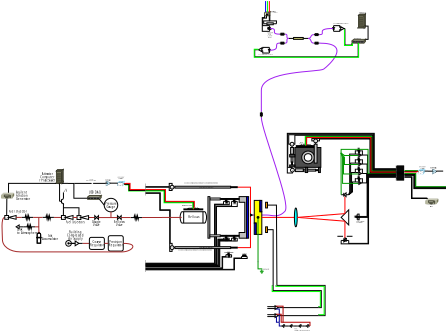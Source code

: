 <?xml version="1.0" encoding="UTF-8"?>
<dia:diagram xmlns:dia="http://www.lysator.liu.se/~alla/dia/">
  <dia:layer name="Background" visible="true">
    <dia:object type="Standard - BezierLine" version="0" id="O0">
      <dia:attribute name="obj_pos">
        <dia:point val="198,-44"/>
      </dia:attribute>
      <dia:attribute name="obj_bb">
        <dia:rectangle val="193.2,-44.05;211.051,8.208"/>
      </dia:attribute>
      <dia:attribute name="bez_points">
        <dia:point val="198,-44"/>
        <dia:point val="198,-37.25"/>
        <dia:point val="214,2"/>
        <dia:point val="210.5,5.75"/>
        <dia:point val="207,9.5"/>
        <dia:point val="203.75,7.75"/>
        <dia:point val="201,7.75"/>
        <dia:point val="198.25,7.75"/>
        <dia:point val="198.811,7.75"/>
        <dia:point val="193.25,7.75"/>
      </dia:attribute>
      <dia:attribute name="corner_types">
        <dia:enum val="0"/>
        <dia:enum val="0"/>
        <dia:enum val="0"/>
        <dia:enum val="0"/>
      </dia:attribute>
      <dia:attribute name="line_color">
        <dia:color val="#a020f0"/>
      </dia:attribute>
      <dia:connections>
        <dia:connection handle="0" to="O152" connection="1"/>
        <dia:connection handle="9" to="O153" connection="2"/>
      </dia:connections>
    </dia:object>
    <dia:object type="chemeng - airinduced" version="1" id="O1">
      <dia:attribute name="obj_pos">
        <dia:point val="157,4"/>
      </dia:attribute>
      <dia:attribute name="obj_bb">
        <dia:rectangle val="156.95,3.955;167.05,5.05"/>
      </dia:attribute>
      <dia:attribute name="meta">
        <dia:composite type="dict"/>
      </dia:attribute>
      <dia:attribute name="elem_corner">
        <dia:point val="157,4"/>
      </dia:attribute>
      <dia:attribute name="elem_width">
        <dia:real val="10"/>
      </dia:attribute>
      <dia:attribute name="elem_height">
        <dia:real val="1"/>
      </dia:attribute>
      <dia:attribute name="line_width">
        <dia:real val="0.1"/>
      </dia:attribute>
      <dia:attribute name="line_colour">
        <dia:color val="#000000"/>
      </dia:attribute>
      <dia:attribute name="fill_colour">
        <dia:color val="#ffffff"/>
      </dia:attribute>
      <dia:attribute name="show_background">
        <dia:boolean val="true"/>
      </dia:attribute>
      <dia:attribute name="line_style">
        <dia:enum val="0"/>
        <dia:real val="1"/>
      </dia:attribute>
      <dia:attribute name="flip_horizontal">
        <dia:boolean val="false"/>
      </dia:attribute>
      <dia:attribute name="flip_vertical">
        <dia:boolean val="false"/>
      </dia:attribute>
      <dia:attribute name="subscale">
        <dia:real val="1"/>
      </dia:attribute>
    </dia:object>
    <dia:object type="Standard - Line" version="0" id="O2">
      <dia:attribute name="obj_pos">
        <dia:point val="99,-9"/>
      </dia:attribute>
      <dia:attribute name="obj_bb">
        <dia:rectangle val="98.95,-9.05;108.05,-8.95"/>
      </dia:attribute>
      <dia:attribute name="conn_endpoints">
        <dia:point val="99,-9"/>
        <dia:point val="108,-9"/>
      </dia:attribute>
      <dia:attribute name="numcp">
        <dia:int val="1"/>
      </dia:attribute>
      <dia:connections>
        <dia:connection handle="1" to="O8" connection="0"/>
      </dia:connections>
    </dia:object>
    <dia:object type="Cisco - ATM 3800" version="1" id="O3">
      <dia:attribute name="obj_pos">
        <dia:point val="116,-10"/>
      </dia:attribute>
      <dia:attribute name="obj_bb">
        <dia:rectangle val="115.998,-10.003;117.79,-7.996"/>
      </dia:attribute>
      <dia:attribute name="meta">
        <dia:composite type="dict"/>
      </dia:attribute>
      <dia:attribute name="elem_corner">
        <dia:point val="116,-10"/>
      </dia:attribute>
      <dia:attribute name="elem_width">
        <dia:real val="1.785"/>
      </dia:attribute>
      <dia:attribute name="elem_height">
        <dia:real val="2.0"/>
      </dia:attribute>
      <dia:attribute name="line_width">
        <dia:real val="0.1"/>
      </dia:attribute>
      <dia:attribute name="line_colour">
        <dia:color val="#000000"/>
      </dia:attribute>
      <dia:attribute name="fill_colour">
        <dia:color val="#ffffff"/>
      </dia:attribute>
      <dia:attribute name="show_background">
        <dia:boolean val="true"/>
      </dia:attribute>
      <dia:attribute name="line_style">
        <dia:enum val="0"/>
        <dia:real val="1"/>
      </dia:attribute>
      <dia:attribute name="flip_horizontal">
        <dia:boolean val="false"/>
      </dia:attribute>
      <dia:attribute name="flip_vertical">
        <dia:boolean val="false"/>
      </dia:attribute>
      <dia:attribute name="subscale">
        <dia:real val="1"/>
      </dia:attribute>
    </dia:object>
    <dia:object type="Standard - Text" version="1" id="O4">
      <dia:attribute name="obj_pos">
        <dia:point val="115,-11"/>
      </dia:attribute>
      <dia:attribute name="obj_bb">
        <dia:rectangle val="115,-11.595;118.343,-10.05"/>
      </dia:attribute>
      <dia:attribute name="text">
        <dia:composite type="text">
          <dia:attribute name="string">
            <dia:string>#USB/Serial
Converter#</dia:string>
          </dia:attribute>
          <dia:attribute name="font">
            <dia:font family="sans" style="0" name="Helvetica"/>
          </dia:attribute>
          <dia:attribute name="height">
            <dia:real val="0.8"/>
          </dia:attribute>
          <dia:attribute name="pos">
            <dia:point val="115,-11"/>
          </dia:attribute>
          <dia:attribute name="color">
            <dia:color val="#000000"/>
          </dia:attribute>
          <dia:attribute name="alignment">
            <dia:enum val="0"/>
          </dia:attribute>
        </dia:composite>
      </dia:attribute>
      <dia:attribute name="valign">
        <dia:enum val="3"/>
      </dia:attribute>
    </dia:object>
    <dia:object type="Cisco - MultiSwitch Device" version="1" id="O5">
      <dia:attribute name="obj_pos">
        <dia:point val="122,-10"/>
      </dia:attribute>
      <dia:attribute name="obj_bb">
        <dia:rectangle val="121.999,-10.002;125.405,-7.874"/>
      </dia:attribute>
      <dia:attribute name="meta">
        <dia:composite type="dict"/>
      </dia:attribute>
      <dia:attribute name="elem_corner">
        <dia:point val="122,-10"/>
      </dia:attribute>
      <dia:attribute name="elem_width">
        <dia:real val="3.403"/>
      </dia:attribute>
      <dia:attribute name="elem_height">
        <dia:real val="2.124"/>
      </dia:attribute>
      <dia:attribute name="line_width">
        <dia:real val="0.1"/>
      </dia:attribute>
      <dia:attribute name="line_colour">
        <dia:color val="#000000"/>
      </dia:attribute>
      <dia:attribute name="fill_colour">
        <dia:color val="#ffffff"/>
      </dia:attribute>
      <dia:attribute name="show_background">
        <dia:boolean val="true"/>
      </dia:attribute>
      <dia:attribute name="line_style">
        <dia:enum val="0"/>
        <dia:real val="1"/>
      </dia:attribute>
      <dia:attribute name="flip_horizontal">
        <dia:boolean val="false"/>
      </dia:attribute>
      <dia:attribute name="flip_vertical">
        <dia:boolean val="false"/>
      </dia:attribute>
      <dia:attribute name="subscale">
        <dia:real val="1"/>
      </dia:attribute>
    </dia:object>
    <dia:object type="Standard - Line" version="0" id="O6">
      <dia:attribute name="obj_pos">
        <dia:point val="117.788,-9.128"/>
      </dia:attribute>
      <dia:attribute name="obj_bb">
        <dia:rectangle val="117.738,-9.178;122.05,-9.069"/>
      </dia:attribute>
      <dia:attribute name="conn_endpoints">
        <dia:point val="117.788,-9.128"/>
        <dia:point val="122,-9.119"/>
      </dia:attribute>
      <dia:attribute name="numcp">
        <dia:int val="1"/>
      </dia:attribute>
      <dia:connections>
        <dia:connection handle="0" to="O3" connection="3"/>
        <dia:connection handle="1" to="O5" connection="12"/>
      </dia:connections>
    </dia:object>
    <dia:object type="Standard - Text" version="1" id="O7">
      <dia:attribute name="obj_pos">
        <dia:point val="122,-12"/>
      </dia:attribute>
      <dia:attribute name="obj_bb">
        <dia:rectangle val="122,-12.595;125.147,-11.05"/>
      </dia:attribute>
      <dia:attribute name="text">
        <dia:composite type="text">
          <dia:attribute name="string">
            <dia:string>#Encoder
Controller#</dia:string>
          </dia:attribute>
          <dia:attribute name="font">
            <dia:font family="sans" style="0" name="Helvetica"/>
          </dia:attribute>
          <dia:attribute name="height">
            <dia:real val="0.8"/>
          </dia:attribute>
          <dia:attribute name="pos">
            <dia:point val="122,-12"/>
          </dia:attribute>
          <dia:attribute name="color">
            <dia:color val="#000000"/>
          </dia:attribute>
          <dia:attribute name="alignment">
            <dia:enum val="0"/>
          </dia:attribute>
        </dia:composite>
      </dia:attribute>
      <dia:attribute name="valign">
        <dia:enum val="3"/>
      </dia:attribute>
    </dia:object>
    <dia:object type="Pneum - connpoint" version="1" id="O8">
      <dia:attribute name="obj_pos">
        <dia:point val="106,-11"/>
      </dia:attribute>
      <dia:attribute name="obj_bb">
        <dia:rectangle val="105.965,-11.035;110.035,-6.965"/>
      </dia:attribute>
      <dia:attribute name="meta">
        <dia:composite type="dict"/>
      </dia:attribute>
      <dia:attribute name="elem_corner">
        <dia:point val="106,-11"/>
      </dia:attribute>
      <dia:attribute name="elem_width">
        <dia:real val="4"/>
      </dia:attribute>
      <dia:attribute name="elem_height">
        <dia:real val="4"/>
      </dia:attribute>
      <dia:attribute name="line_width">
        <dia:real val="0.1"/>
      </dia:attribute>
      <dia:attribute name="line_colour">
        <dia:color val="#000000"/>
      </dia:attribute>
      <dia:attribute name="fill_colour">
        <dia:color val="#ffffff"/>
      </dia:attribute>
      <dia:attribute name="show_background">
        <dia:boolean val="true"/>
      </dia:attribute>
      <dia:attribute name="line_style">
        <dia:enum val="0"/>
        <dia:real val="1"/>
      </dia:attribute>
      <dia:attribute name="flip_horizontal">
        <dia:boolean val="false"/>
      </dia:attribute>
      <dia:attribute name="flip_vertical">
        <dia:boolean val="false"/>
      </dia:attribute>
      <dia:attribute name="subscale">
        <dia:real val="1"/>
      </dia:attribute>
    </dia:object>
    <dia:object type="Pneum - connpoint" version="1" id="O9">
      <dia:attribute name="obj_pos">
        <dia:point val="107,-11"/>
      </dia:attribute>
      <dia:attribute name="obj_bb">
        <dia:rectangle val="106.965,-11.035;111.035,-6.965"/>
      </dia:attribute>
      <dia:attribute name="meta">
        <dia:composite type="dict"/>
      </dia:attribute>
      <dia:attribute name="elem_corner">
        <dia:point val="107,-11"/>
      </dia:attribute>
      <dia:attribute name="elem_width">
        <dia:real val="4"/>
      </dia:attribute>
      <dia:attribute name="elem_height">
        <dia:real val="4"/>
      </dia:attribute>
      <dia:attribute name="line_width">
        <dia:real val="0.1"/>
      </dia:attribute>
      <dia:attribute name="line_colour">
        <dia:color val="#000000"/>
      </dia:attribute>
      <dia:attribute name="fill_colour">
        <dia:color val="#ffffff"/>
      </dia:attribute>
      <dia:attribute name="show_background">
        <dia:boolean val="true"/>
      </dia:attribute>
      <dia:attribute name="line_style">
        <dia:enum val="0"/>
        <dia:real val="1"/>
      </dia:attribute>
      <dia:attribute name="flip_horizontal">
        <dia:boolean val="false"/>
      </dia:attribute>
      <dia:attribute name="flip_vertical">
        <dia:boolean val="false"/>
      </dia:attribute>
      <dia:attribute name="subscale">
        <dia:real val="1"/>
      </dia:attribute>
    </dia:object>
    <dia:object type="Standard - PolyLine" version="0" id="O10">
      <dia:attribute name="obj_pos">
        <dia:point val="136.75,-5.25"/>
      </dia:attribute>
      <dia:attribute name="obj_bb">
        <dia:rectangle val="136.7,-5.3;162.05,4.505"/>
      </dia:attribute>
      <dia:attribute name="poly_points">
        <dia:point val="136.75,-5.25"/>
        <dia:point val="146.75,-5.25"/>
        <dia:point val="146.75,1"/>
        <dia:point val="162,1"/>
        <dia:point val="162,3.25"/>
        <dia:point val="162,4.633"/>
      </dia:attribute>
      <dia:connections>
        <dia:connection handle="0" to="O261" connection="0"/>
        <dia:connection handle="5" to="O1" connection="5"/>
      </dia:connections>
    </dia:object>
    <dia:object type="Standard - Text" version="1" id="O11">
      <dia:attribute name="obj_pos">
        <dia:point val="108,-11"/>
      </dia:attribute>
      <dia:attribute name="obj_bb">
        <dia:rectangle val="105.821,-11.595;110.179,-10.05"/>
      </dia:attribute>
      <dia:attribute name="text">
        <dia:composite type="text">
          <dia:attribute name="string">
            <dia:string>#Normally
Disconnected#</dia:string>
          </dia:attribute>
          <dia:attribute name="font">
            <dia:font family="sans" style="0" name="Helvetica"/>
          </dia:attribute>
          <dia:attribute name="height">
            <dia:real val="0.8"/>
          </dia:attribute>
          <dia:attribute name="pos">
            <dia:point val="108,-11"/>
          </dia:attribute>
          <dia:attribute name="color">
            <dia:color val="#000000"/>
          </dia:attribute>
          <dia:attribute name="alignment">
            <dia:enum val="1"/>
          </dia:attribute>
        </dia:composite>
      </dia:attribute>
      <dia:attribute name="valign">
        <dia:enum val="3"/>
      </dia:attribute>
    </dia:object>
    <dia:object type="Standard - PolyLine" version="0" id="O12">
      <dia:attribute name="obj_pos">
        <dia:point val="109,-9"/>
      </dia:attribute>
      <dia:attribute name="obj_bb">
        <dia:rectangle val="108.95,-9.274;116.582,-8.95"/>
      </dia:attribute>
      <dia:attribute name="poly_points">
        <dia:point val="109,-9"/>
        <dia:point val="115,-9"/>
        <dia:point val="116.512,-9.225"/>
        <dia:point val="116.512,-9.225"/>
        <dia:point val="116.512,-9.225"/>
      </dia:attribute>
      <dia:connections>
        <dia:connection handle="0" to="O9" connection="0"/>
        <dia:connection handle="2" to="O3" connection="4"/>
        <dia:connection handle="3" to="O3" connection="4"/>
        <dia:connection handle="4" to="O3" connection="4"/>
      </dia:connections>
    </dia:object>
    <dia:object type="Standard - Text" version="1" id="O13">
      <dia:attribute name="obj_pos">
        <dia:point val="156,3"/>
      </dia:attribute>
      <dia:attribute name="obj_bb">
        <dia:rectangle val="156,2.405;160.95,3.15"/>
      </dia:attribute>
      <dia:attribute name="text">
        <dia:composite type="text">
          <dia:attribute name="string">
            <dia:string>#MicroE Encoder#</dia:string>
          </dia:attribute>
          <dia:attribute name="font">
            <dia:font family="sans" style="0" name="Helvetica"/>
          </dia:attribute>
          <dia:attribute name="height">
            <dia:real val="0.8"/>
          </dia:attribute>
          <dia:attribute name="pos">
            <dia:point val="156,3"/>
          </dia:attribute>
          <dia:attribute name="color">
            <dia:color val="#000000"/>
          </dia:attribute>
          <dia:attribute name="alignment">
            <dia:enum val="0"/>
          </dia:attribute>
        </dia:composite>
      </dia:attribute>
      <dia:attribute name="valign">
        <dia:enum val="3"/>
      </dia:attribute>
    </dia:object>
    <dia:object type="Standard - Polygon" version="0" id="O14">
      <dia:attribute name="obj_pos">
        <dia:point val="186.25,-2"/>
      </dia:attribute>
      <dia:attribute name="obj_bb">
        <dia:rectangle val="186.2,-2.05;190.3,20.05"/>
      </dia:attribute>
      <dia:attribute name="poly_points">
        <dia:point val="186.25,-2"/>
        <dia:point val="190.25,-2"/>
        <dia:point val="190.25,20"/>
        <dia:point val="186.25,20"/>
        <dia:point val="186.25,17"/>
        <dia:point val="189.25,17"/>
        <dia:point val="189.25,1"/>
        <dia:point val="186.25,1"/>
      </dia:attribute>
      <dia:attribute name="line_width">
        <dia:real val="0.1"/>
      </dia:attribute>
      <dia:attribute name="inner_color">
        <dia:color val="#bfbfbf"/>
      </dia:attribute>
      <dia:attribute name="show_background">
        <dia:boolean val="true"/>
      </dia:attribute>
    </dia:object>
    <dia:object type="Standard - PolyLine" version="0" id="O15">
      <dia:attribute name="obj_pos">
        <dia:point val="185.25,-7"/>
      </dia:attribute>
      <dia:attribute name="obj_bb">
        <dia:rectangle val="185.2,-7.05;192.3,25.05"/>
      </dia:attribute>
      <dia:attribute name="poly_points">
        <dia:point val="185.25,-7"/>
        <dia:point val="192.25,-7"/>
        <dia:point val="192.25,25"/>
        <dia:point val="185.25,25"/>
      </dia:attribute>
      <dia:attribute name="line_color">
        <dia:color val="#ff0000"/>
      </dia:attribute>
    </dia:object>
    <dia:object type="Standard - Box" version="0" id="O16">
      <dia:attribute name="obj_pos">
        <dia:point val="190.25,-2"/>
      </dia:attribute>
      <dia:attribute name="obj_bb">
        <dia:rectangle val="190.2,-2.05;191.3,20.05"/>
      </dia:attribute>
      <dia:attribute name="elem_corner">
        <dia:point val="190.25,-2"/>
      </dia:attribute>
      <dia:attribute name="elem_width">
        <dia:real val="1"/>
      </dia:attribute>
      <dia:attribute name="elem_height">
        <dia:real val="22"/>
      </dia:attribute>
      <dia:attribute name="border_width">
        <dia:real val="0.1"/>
      </dia:attribute>
      <dia:attribute name="inner_color">
        <dia:color val="#0000ff"/>
      </dia:attribute>
      <dia:attribute name="show_background">
        <dia:boolean val="true"/>
      </dia:attribute>
    </dia:object>
    <dia:object type="Standard - Polygon" version="0" id="O17">
      <dia:attribute name="obj_pos">
        <dia:point val="194.25,0"/>
      </dia:attribute>
      <dia:attribute name="obj_bb">
        <dia:rectangle val="194.2,-0.05;198.3,18.05"/>
      </dia:attribute>
      <dia:attribute name="poly_points">
        <dia:point val="194.25,0"/>
        <dia:point val="197.25,0"/>
        <dia:point val="197.25,6"/>
        <dia:point val="198.25,6"/>
        <dia:point val="198.25,18"/>
        <dia:point val="195.25,18"/>
        <dia:point val="195.25,12"/>
        <dia:point val="194.25,12"/>
      </dia:attribute>
      <dia:attribute name="line_width">
        <dia:real val="0.1"/>
      </dia:attribute>
      <dia:attribute name="inner_color">
        <dia:color val="#ffff00"/>
      </dia:attribute>
      <dia:attribute name="show_background">
        <dia:boolean val="true"/>
      </dia:attribute>
    </dia:object>
    <dia:object type="Standard - Box" version="0" id="O18">
      <dia:attribute name="obj_pos">
        <dia:point val="194.25,12"/>
      </dia:attribute>
      <dia:attribute name="obj_bb">
        <dia:rectangle val="194.2,11.95;195.3,18.05"/>
      </dia:attribute>
      <dia:attribute name="elem_corner">
        <dia:point val="194.25,12"/>
      </dia:attribute>
      <dia:attribute name="elem_width">
        <dia:real val="1"/>
      </dia:attribute>
      <dia:attribute name="elem_height">
        <dia:real val="6"/>
      </dia:attribute>
      <dia:attribute name="border_width">
        <dia:real val="0.1"/>
      </dia:attribute>
      <dia:attribute name="inner_color">
        <dia:color val="#0000ff"/>
      </dia:attribute>
      <dia:attribute name="show_background">
        <dia:boolean val="true"/>
      </dia:attribute>
    </dia:object>
    <dia:object type="Standard - Box" version="0" id="O19">
      <dia:attribute name="obj_pos">
        <dia:point val="197.25,0"/>
      </dia:attribute>
      <dia:attribute name="obj_bb">
        <dia:rectangle val="197.2,-0.05;198.3,6.05"/>
      </dia:attribute>
      <dia:attribute name="elem_corner">
        <dia:point val="197.25,0"/>
      </dia:attribute>
      <dia:attribute name="elem_width">
        <dia:real val="1"/>
      </dia:attribute>
      <dia:attribute name="elem_height">
        <dia:real val="6"/>
      </dia:attribute>
      <dia:attribute name="border_width">
        <dia:real val="0.1"/>
      </dia:attribute>
      <dia:attribute name="inner_color">
        <dia:color val="#0000ff"/>
      </dia:attribute>
      <dia:attribute name="show_background">
        <dia:boolean val="true"/>
      </dia:attribute>
    </dia:object>
    <dia:object type="Standard - Ellipse" version="0" id="O20">
      <dia:attribute name="obj_pos">
        <dia:point val="195.75,8.5"/>
      </dia:attribute>
      <dia:attribute name="obj_bb">
        <dia:rectangle val="195.7,8.45;196.8,9.55"/>
      </dia:attribute>
      <dia:attribute name="elem_corner">
        <dia:point val="195.75,8.5"/>
      </dia:attribute>
      <dia:attribute name="elem_width">
        <dia:real val="1"/>
      </dia:attribute>
      <dia:attribute name="elem_height">
        <dia:real val="1"/>
      </dia:attribute>
      <dia:attribute name="border_width">
        <dia:real val="0.1"/>
      </dia:attribute>
      <dia:attribute name="inner_color">
        <dia:color val="#000000"/>
      </dia:attribute>
    </dia:object>
    <dia:object type="Standard - Box" version="0" id="O21">
      <dia:attribute name="obj_pos">
        <dia:point val="200.25,1"/>
      </dia:attribute>
      <dia:attribute name="obj_bb">
        <dia:rectangle val="200.2,0.95;201.3,4.05"/>
      </dia:attribute>
      <dia:attribute name="elem_corner">
        <dia:point val="200.25,1"/>
      </dia:attribute>
      <dia:attribute name="elem_width">
        <dia:real val="1"/>
      </dia:attribute>
      <dia:attribute name="elem_height">
        <dia:real val="3"/>
      </dia:attribute>
      <dia:attribute name="border_width">
        <dia:real val="0.1"/>
      </dia:attribute>
      <dia:attribute name="inner_color">
        <dia:color val="#ffa500"/>
      </dia:attribute>
      <dia:attribute name="show_background">
        <dia:boolean val="true"/>
      </dia:attribute>
    </dia:object>
    <dia:object type="Standard - Box" version="0" id="O22">
      <dia:attribute name="obj_pos">
        <dia:point val="200.25,14"/>
      </dia:attribute>
      <dia:attribute name="obj_bb">
        <dia:rectangle val="200.2,13.95;201.3,17.05"/>
      </dia:attribute>
      <dia:attribute name="elem_corner">
        <dia:point val="200.25,14"/>
      </dia:attribute>
      <dia:attribute name="elem_width">
        <dia:real val="1"/>
      </dia:attribute>
      <dia:attribute name="elem_height">
        <dia:real val="3"/>
      </dia:attribute>
      <dia:attribute name="border_width">
        <dia:real val="0.1"/>
      </dia:attribute>
      <dia:attribute name="inner_color">
        <dia:color val="#ffa500"/>
      </dia:attribute>
      <dia:attribute name="show_background">
        <dia:boolean val="true"/>
      </dia:attribute>
    </dia:object>
    <dia:object type="Standard - Line" version="0" id="O23">
      <dia:attribute name="obj_pos">
        <dia:point val="198.291,9"/>
      </dia:attribute>
      <dia:attribute name="obj_bb">
        <dia:rectangle val="198.091,8.8;215.7,9.2"/>
      </dia:attribute>
      <dia:attribute name="conn_endpoints">
        <dia:point val="198.291,9"/>
        <dia:point val="215.5,9"/>
      </dia:attribute>
      <dia:attribute name="numcp">
        <dia:int val="1"/>
      </dia:attribute>
      <dia:attribute name="line_color">
        <dia:color val="#ff0000"/>
      </dia:attribute>
      <dia:attribute name="line_width">
        <dia:real val="0.4"/>
      </dia:attribute>
      <dia:connections>
        <dia:connection handle="0" to="O17" connection="16"/>
        <dia:connection handle="1" to="O26" connection="4"/>
      </dia:connections>
    </dia:object>
    <dia:object type="Standard - PolyLine" version="0" id="O24">
      <dia:attribute name="obj_pos">
        <dia:point val="201.25,15.5"/>
      </dia:attribute>
      <dia:attribute name="obj_bb">
        <dia:rectangle val="201.2,15.45;204.3,45.05"/>
      </dia:attribute>
      <dia:attribute name="poly_points">
        <dia:point val="201.25,15.5"/>
        <dia:point val="202.25,15.5"/>
        <dia:point val="204.25,15.5"/>
        <dia:point val="204.25,45"/>
      </dia:attribute>
      <dia:connections>
        <dia:connection handle="0" to="O22" connection="4"/>
        <dia:connection handle="3" to="O113" connection="0"/>
      </dia:connections>
    </dia:object>
    <dia:object type="Standard - PolyLine" version="0" id="O25">
      <dia:attribute name="obj_pos">
        <dia:point val="201.25,2.5"/>
      </dia:attribute>
      <dia:attribute name="obj_bb">
        <dia:rectangle val="201.2,2.45;206.3,45.05"/>
      </dia:attribute>
      <dia:attribute name="poly_points">
        <dia:point val="201.25,2.5"/>
        <dia:point val="202.25,2.5"/>
        <dia:point val="206,2.5"/>
        <dia:point val="206.25,45"/>
      </dia:attribute>
      <dia:connections>
        <dia:connection handle="0" to="O21" connection="4"/>
        <dia:connection handle="3" to="O112" connection="0"/>
      </dia:connections>
    </dia:object>
    <dia:object type="Standard - Beziergon" version="0" id="O26">
      <dia:attribute name="obj_pos">
        <dia:point val="216.25,4"/>
      </dia:attribute>
      <dia:attribute name="obj_bb">
        <dia:rectangle val="215.45,3.95;217.05,14.05"/>
      </dia:attribute>
      <dia:attribute name="bez_points">
        <dia:point val="216.25,4"/>
        <dia:point val="217.25,4"/>
        <dia:point val="217.25,14"/>
        <dia:point val="216.25,14"/>
        <dia:point val="215.25,14"/>
        <dia:point val="215.25,4"/>
      </dia:attribute>
      <dia:attribute name="corner_types">
        <dia:enum val="23654304"/>
        <dia:enum val="0"/>
        <dia:enum val="0"/>
      </dia:attribute>
      <dia:attribute name="line_width">
        <dia:real val="0.1"/>
      </dia:attribute>
      <dia:attribute name="inner_color">
        <dia:color val="#00ffff"/>
      </dia:attribute>
      <dia:attribute name="show_background">
        <dia:boolean val="true"/>
      </dia:attribute>
    </dia:object>
    <dia:object type="Standard - Polygon" version="0" id="O27">
      <dia:attribute name="obj_pos">
        <dia:point val="240.25,9"/>
      </dia:attribute>
      <dia:attribute name="obj_bb">
        <dia:rectangle val="240.179,4.879;244.3,13.121"/>
      </dia:attribute>
      <dia:attribute name="poly_points">
        <dia:point val="240.25,9"/>
        <dia:point val="244.25,5"/>
        <dia:point val="244.25,13"/>
      </dia:attribute>
      <dia:attribute name="show_background">
        <dia:boolean val="true"/>
      </dia:attribute>
    </dia:object>
    <dia:object type="Standard - Line" version="0" id="O28">
      <dia:attribute name="obj_pos">
        <dia:point val="217,9"/>
      </dia:attribute>
      <dia:attribute name="obj_bb">
        <dia:rectangle val="216.785,8.785;242.465,11.215"/>
      </dia:attribute>
      <dia:attribute name="conn_endpoints">
        <dia:point val="217,9"/>
        <dia:point val="242.25,11"/>
      </dia:attribute>
      <dia:attribute name="numcp">
        <dia:int val="1"/>
      </dia:attribute>
      <dia:attribute name="line_color">
        <dia:color val="#ff0000"/>
      </dia:attribute>
      <dia:attribute name="line_width">
        <dia:real val="0.4"/>
      </dia:attribute>
      <dia:connections>
        <dia:connection handle="0" to="O26" connection="1"/>
        <dia:connection handle="1" to="O27" connection="5"/>
      </dia:connections>
    </dia:object>
    <dia:object type="Standard - Line" version="0" id="O29">
      <dia:attribute name="obj_pos">
        <dia:point val="242.25,11"/>
      </dia:attribute>
      <dia:attribute name="obj_bb">
        <dia:rectangle val="242.05,10.8;242.45,20.2"/>
      </dia:attribute>
      <dia:attribute name="conn_endpoints">
        <dia:point val="242.25,11"/>
        <dia:point val="242.25,20"/>
      </dia:attribute>
      <dia:attribute name="numcp">
        <dia:int val="1"/>
      </dia:attribute>
      <dia:attribute name="line_color">
        <dia:color val="#ff0000"/>
      </dia:attribute>
      <dia:attribute name="line_width">
        <dia:real val="0.4"/>
      </dia:attribute>
      <dia:connections>
        <dia:connection handle="0" to="O27" connection="5"/>
      </dia:connections>
    </dia:object>
    <dia:object type="Standard - Line" version="0" id="O30">
      <dia:attribute name="obj_pos">
        <dia:point val="217,9"/>
      </dia:attribute>
      <dia:attribute name="obj_bb">
        <dia:rectangle val="216.785,6.785;242.465,9.215"/>
      </dia:attribute>
      <dia:attribute name="conn_endpoints">
        <dia:point val="217,9"/>
        <dia:point val="242.25,7"/>
      </dia:attribute>
      <dia:attribute name="numcp">
        <dia:int val="1"/>
      </dia:attribute>
      <dia:attribute name="line_color">
        <dia:color val="#ff0000"/>
      </dia:attribute>
      <dia:attribute name="line_width">
        <dia:real val="0.4"/>
      </dia:attribute>
      <dia:connections>
        <dia:connection handle="0" to="O26" connection="1"/>
        <dia:connection handle="1" to="O27" connection="1"/>
      </dia:connections>
    </dia:object>
    <dia:object type="Standard - Line" version="0" id="O31">
      <dia:attribute name="obj_pos">
        <dia:point val="242.25,-2"/>
      </dia:attribute>
      <dia:attribute name="obj_bb">
        <dia:rectangle val="242.05,-2.2;242.45,7.2"/>
      </dia:attribute>
      <dia:attribute name="conn_endpoints">
        <dia:point val="242.25,-2"/>
        <dia:point val="242.25,7"/>
      </dia:attribute>
      <dia:attribute name="numcp">
        <dia:int val="1"/>
      </dia:attribute>
      <dia:attribute name="line_color">
        <dia:color val="#ff0000"/>
      </dia:attribute>
      <dia:attribute name="line_width">
        <dia:real val="0.4"/>
      </dia:attribute>
      <dia:connections>
        <dia:connection handle="1" to="O27" connection="1"/>
      </dia:connections>
    </dia:object>
    <dia:object type="Standard - Line" version="0" id="O32">
      <dia:attribute name="obj_pos">
        <dia:point val="238.25,19"/>
      </dia:attribute>
      <dia:attribute name="obj_bb">
        <dia:rectangle val="238.1,18.85;241.4,19.15"/>
      </dia:attribute>
      <dia:attribute name="conn_endpoints">
        <dia:point val="238.25,19"/>
        <dia:point val="241.25,19"/>
      </dia:attribute>
      <dia:attribute name="numcp">
        <dia:int val="1"/>
      </dia:attribute>
      <dia:attribute name="line_width">
        <dia:real val="0.3"/>
      </dia:attribute>
    </dia:object>
    <dia:object type="Standard - Line" version="0" id="O33">
      <dia:attribute name="obj_pos">
        <dia:point val="243.25,19"/>
      </dia:attribute>
      <dia:attribute name="obj_bb">
        <dia:rectangle val="243.1,18.85;246.4,19.15"/>
      </dia:attribute>
      <dia:attribute name="conn_endpoints">
        <dia:point val="243.25,19"/>
        <dia:point val="246.25,19"/>
      </dia:attribute>
      <dia:attribute name="numcp">
        <dia:int val="1"/>
      </dia:attribute>
      <dia:attribute name="line_width">
        <dia:real val="0.3"/>
      </dia:attribute>
    </dia:object>
    <dia:object type="Circuit - Horizontal Led (European)" version="1" id="O34">
      <dia:attribute name="obj_pos">
        <dia:point val="240.25,20"/>
      </dia:attribute>
      <dia:attribute name="obj_bb">
        <dia:rectangle val="240.25,19.929;244.25,22.093"/>
      </dia:attribute>
      <dia:attribute name="meta">
        <dia:composite type="dict"/>
      </dia:attribute>
      <dia:attribute name="elem_corner">
        <dia:point val="240.25,20"/>
      </dia:attribute>
      <dia:attribute name="elem_width">
        <dia:real val="4"/>
      </dia:attribute>
      <dia:attribute name="elem_height">
        <dia:real val="2"/>
      </dia:attribute>
      <dia:attribute name="line_width">
        <dia:real val="0.1"/>
      </dia:attribute>
      <dia:attribute name="line_colour">
        <dia:color val="#000000"/>
      </dia:attribute>
      <dia:attribute name="fill_colour">
        <dia:color val="#ffffff"/>
      </dia:attribute>
      <dia:attribute name="show_background">
        <dia:boolean val="true"/>
      </dia:attribute>
      <dia:attribute name="line_style">
        <dia:enum val="0"/>
        <dia:real val="1"/>
      </dia:attribute>
      <dia:attribute name="flip_horizontal">
        <dia:boolean val="false"/>
      </dia:attribute>
      <dia:attribute name="flip_vertical">
        <dia:boolean val="false"/>
      </dia:attribute>
      <dia:attribute name="subscale">
        <dia:real val="1"/>
      </dia:attribute>
    </dia:object>
    <dia:object type="Standard - PolyLine" version="0" id="O35">
      <dia:attribute name="obj_pos">
        <dia:point val="196.25,9.5"/>
      </dia:attribute>
      <dia:attribute name="obj_bb">
        <dia:rectangle val="196.2,8.95;196.3,9.55"/>
      </dia:attribute>
      <dia:attribute name="poly_points">
        <dia:point val="196.25,9.5"/>
        <dia:point val="196.25,9"/>
      </dia:attribute>
      <dia:connections>
        <dia:connection handle="0" to="O20" connection="6"/>
        <dia:connection handle="1" to="O17" connection="16"/>
      </dia:connections>
    </dia:object>
    <dia:object type="Circuit - Horizontal Diode" version="1" id="O36">
      <dia:attribute name="obj_pos">
        <dia:point val="240.25,-4"/>
      </dia:attribute>
      <dia:attribute name="obj_bb">
        <dia:rectangle val="240.25,-4.106;244.25,-1.894"/>
      </dia:attribute>
      <dia:attribute name="meta">
        <dia:composite type="dict"/>
      </dia:attribute>
      <dia:attribute name="elem_corner">
        <dia:point val="240.25,-4"/>
      </dia:attribute>
      <dia:attribute name="elem_width">
        <dia:real val="4"/>
      </dia:attribute>
      <dia:attribute name="elem_height">
        <dia:real val="2.0"/>
      </dia:attribute>
      <dia:attribute name="line_width">
        <dia:real val="0.1"/>
      </dia:attribute>
      <dia:attribute name="line_colour">
        <dia:color val="#000000"/>
      </dia:attribute>
      <dia:attribute name="fill_colour">
        <dia:color val="#ffffff"/>
      </dia:attribute>
      <dia:attribute name="show_background">
        <dia:boolean val="true"/>
      </dia:attribute>
      <dia:attribute name="line_style">
        <dia:enum val="0"/>
        <dia:real val="1"/>
      </dia:attribute>
      <dia:attribute name="flip_horizontal">
        <dia:boolean val="false"/>
      </dia:attribute>
      <dia:attribute name="flip_vertical">
        <dia:boolean val="false"/>
      </dia:attribute>
      <dia:attribute name="subscale">
        <dia:real val="1"/>
      </dia:attribute>
    </dia:object>
    <dia:object type="Cisco - STB (set top box)" version="1" id="O37">
      <dia:attribute name="obj_pos">
        <dia:point val="284.75,-1"/>
      </dia:attribute>
      <dia:attribute name="obj_bb">
        <dia:rectangle val="284.018,-1.0;292.639,2.874"/>
      </dia:attribute>
      <dia:attribute name="meta">
        <dia:composite type="dict"/>
      </dia:attribute>
      <dia:attribute name="elem_corner">
        <dia:point val="284.75,-1"/>
      </dia:attribute>
      <dia:attribute name="elem_width">
        <dia:real val="6.965"/>
      </dia:attribute>
      <dia:attribute name="elem_height">
        <dia:real val="3.015"/>
      </dia:attribute>
      <dia:attribute name="line_width">
        <dia:real val="0.1"/>
      </dia:attribute>
      <dia:attribute name="line_colour">
        <dia:color val="#000000"/>
      </dia:attribute>
      <dia:attribute name="fill_colour">
        <dia:color val="#ffffff"/>
      </dia:attribute>
      <dia:attribute name="show_background">
        <dia:boolean val="true"/>
      </dia:attribute>
      <dia:attribute name="line_style">
        <dia:enum val="0"/>
        <dia:real val="1"/>
      </dia:attribute>
      <dia:attribute name="flip_horizontal">
        <dia:boolean val="false"/>
      </dia:attribute>
      <dia:attribute name="flip_vertical">
        <dia:boolean val="false"/>
      </dia:attribute>
      <dia:attribute name="subscale">
        <dia:real val="1"/>
      </dia:attribute>
    </dia:object>
    <dia:object type="Standard - PolyLine" version="0" id="O38">
      <dia:attribute name="obj_pos">
        <dia:point val="240.25,21.2"/>
      </dia:attribute>
      <dia:attribute name="obj_bb">
        <dia:rectangle val="240.2,-12.3;269.3,23.05"/>
      </dia:attribute>
      <dia:attribute name="poly_points">
        <dia:point val="240.25,21.2"/>
        <dia:point val="240.25,23"/>
        <dia:point val="254.75,23"/>
        <dia:point val="254.75,-12.25"/>
        <dia:point val="269.25,-12.25"/>
      </dia:attribute>
      <dia:connections>
        <dia:connection handle="0" to="O34" connection="0"/>
        <dia:connection handle="4" to="O400" connection="0"/>
      </dia:connections>
    </dia:object>
    <dia:object type="Standard - PolyLine" version="0" id="O39">
      <dia:attribute name="obj_pos">
        <dia:point val="244.25,21.2"/>
      </dia:attribute>
      <dia:attribute name="obj_bb">
        <dia:rectangle val="244.2,-12.55;269.3,22.8"/>
      </dia:attribute>
      <dia:attribute name="poly_points">
        <dia:point val="244.25,21.2"/>
        <dia:point val="244.25,22.75"/>
        <dia:point val="254.5,22.75"/>
        <dia:point val="254.5,-12.5"/>
        <dia:point val="269.25,-12.5"/>
      </dia:attribute>
      <dia:connections>
        <dia:connection handle="0" to="O34" connection="1"/>
        <dia:connection handle="4" to="O401" connection="0"/>
      </dia:connections>
    </dia:object>
    <dia:object type="Standard - PolyLine" version="0" id="O40">
      <dia:attribute name="obj_pos">
        <dia:point val="196.25,9.5"/>
      </dia:attribute>
      <dia:attribute name="obj_bb">
        <dia:rectangle val="196.2,9.45;196.3,32.55"/>
      </dia:attribute>
      <dia:attribute name="poly_points">
        <dia:point val="196.25,9.5"/>
        <dia:point val="196.25,32.5"/>
      </dia:attribute>
      <dia:attribute name="line_color">
        <dia:color val="#019700"/>
      </dia:attribute>
      <dia:connections>
        <dia:connection handle="0" to="O20" connection="6"/>
        <dia:connection handle="1" to="O82" connection="0"/>
      </dia:connections>
    </dia:object>
    <dia:object type="Standard - Text" version="1" id="O41">
      <dia:attribute name="obj_pos">
        <dia:point val="287.834,2.015"/>
      </dia:attribute>
      <dia:attribute name="obj_bb">
        <dia:rectangle val="285.93,0.443;289.738,3.588"/>
      </dia:attribute>
      <dia:attribute name="text">
        <dia:composite type="text">
          <dia:attribute name="string">
            <dia:string>#

Laser Diode
Driver#</dia:string>
          </dia:attribute>
          <dia:attribute name="font">
            <dia:font family="sans" style="0" name="Helvetica"/>
          </dia:attribute>
          <dia:attribute name="height">
            <dia:real val="0.8"/>
          </dia:attribute>
          <dia:attribute name="pos">
            <dia:point val="287.834,1.038"/>
          </dia:attribute>
          <dia:attribute name="color">
            <dia:color val="#000000"/>
          </dia:attribute>
          <dia:attribute name="alignment">
            <dia:enum val="1"/>
          </dia:attribute>
        </dia:composite>
      </dia:attribute>
      <dia:attribute name="valign">
        <dia:enum val="2"/>
      </dia:attribute>
      <dia:connections>
        <dia:connection handle="0" to="O37" connection="5"/>
      </dia:connections>
    </dia:object>
    <dia:object type="Circuit - Op Amp" version="1" id="O42">
      <dia:attribute name="obj_pos">
        <dia:point val="249.266,-10.011"/>
      </dia:attribute>
      <dia:attribute name="obj_bb">
        <dia:rectangle val="249.266,-10.098;251.391,-8.38"/>
      </dia:attribute>
      <dia:attribute name="meta">
        <dia:composite type="dict"/>
      </dia:attribute>
      <dia:attribute name="elem_corner">
        <dia:point val="249.266,-10.011"/>
      </dia:attribute>
      <dia:attribute name="elem_width">
        <dia:real val="2.125"/>
      </dia:attribute>
      <dia:attribute name="elem_height">
        <dia:real val="1.545"/>
      </dia:attribute>
      <dia:attribute name="line_width">
        <dia:real val="0.1"/>
      </dia:attribute>
      <dia:attribute name="line_colour">
        <dia:color val="#000000"/>
      </dia:attribute>
      <dia:attribute name="fill_colour">
        <dia:color val="#ffffff"/>
      </dia:attribute>
      <dia:attribute name="show_background">
        <dia:boolean val="true"/>
      </dia:attribute>
      <dia:attribute name="line_style">
        <dia:enum val="0"/>
        <dia:real val="1"/>
      </dia:attribute>
      <dia:attribute name="flip_horizontal">
        <dia:boolean val="false"/>
      </dia:attribute>
      <dia:attribute name="flip_vertical">
        <dia:boolean val="false"/>
      </dia:attribute>
      <dia:attribute name="subscale">
        <dia:real val="1"/>
      </dia:attribute>
    </dia:object>
    <dia:object type="Circuit - Horizontal Resistor" version="1" id="O43">
      <dia:attribute name="obj_pos">
        <dia:point val="248.25,-12"/>
      </dia:attribute>
      <dia:attribute name="obj_bb">
        <dia:rectangle val="248.25,-12.277;251,-10.723"/>
      </dia:attribute>
      <dia:attribute name="meta">
        <dia:composite type="dict"/>
      </dia:attribute>
      <dia:attribute name="elem_corner">
        <dia:point val="248.25,-12"/>
      </dia:attribute>
      <dia:attribute name="elem_width">
        <dia:real val="2.75"/>
      </dia:attribute>
      <dia:attribute name="elem_height">
        <dia:real val="1.0"/>
      </dia:attribute>
      <dia:attribute name="line_width">
        <dia:real val="0.1"/>
      </dia:attribute>
      <dia:attribute name="line_colour">
        <dia:color val="#000000"/>
      </dia:attribute>
      <dia:attribute name="fill_colour">
        <dia:color val="#ffffff"/>
      </dia:attribute>
      <dia:attribute name="show_background">
        <dia:boolean val="true"/>
      </dia:attribute>
      <dia:attribute name="line_style">
        <dia:enum val="0"/>
        <dia:real val="1"/>
      </dia:attribute>
      <dia:attribute name="flip_horizontal">
        <dia:boolean val="false"/>
      </dia:attribute>
      <dia:attribute name="flip_vertical">
        <dia:boolean val="false"/>
      </dia:attribute>
      <dia:attribute name="subscale">
        <dia:real val="1"/>
      </dia:attribute>
      <dia:attribute name="custom:id">
        <dia:string>##</dia:string>
      </dia:attribute>
      <dia:attribute name="custom:ohms">
        <dia:int val="0"/>
      </dia:attribute>
      <dia:attribute name="custom:power">
        <dia:real val="0"/>
      </dia:attribute>
      <dia:attribute name="custom:smd">
        <dia:boolean val="false"/>
      </dia:attribute>
    </dia:object>
    <dia:object type="Standard - PolyLine" version="0" id="O44">
      <dia:attribute name="obj_pos">
        <dia:point val="251,-11.5"/>
      </dia:attribute>
      <dia:attribute name="obj_bb">
        <dia:rectangle val="250.95,-11.55;251.55,-9.173"/>
      </dia:attribute>
      <dia:attribute name="poly_points">
        <dia:point val="251,-11.5"/>
        <dia:point val="251.5,-11.5"/>
        <dia:point val="251.5,-9.5"/>
        <dia:point val="251.391,-9.239"/>
      </dia:attribute>
      <dia:connections>
        <dia:connection handle="0" to="O43" connection="1"/>
        <dia:connection handle="3" to="O42" connection="4"/>
      </dia:connections>
    </dia:object>
    <dia:object type="Pneum - connpoint" version="1" id="O45">
      <dia:attribute name="obj_pos">
        <dia:point val="246.75,-10.75"/>
      </dia:attribute>
      <dia:attribute name="obj_bb">
        <dia:rectangle val="246.715,-10.785;248.785,-8.715"/>
      </dia:attribute>
      <dia:attribute name="meta">
        <dia:composite type="dict"/>
      </dia:attribute>
      <dia:attribute name="elem_corner">
        <dia:point val="246.75,-10.75"/>
      </dia:attribute>
      <dia:attribute name="elem_width">
        <dia:real val="2"/>
      </dia:attribute>
      <dia:attribute name="elem_height">
        <dia:real val="2"/>
      </dia:attribute>
      <dia:attribute name="line_width">
        <dia:real val="0.1"/>
      </dia:attribute>
      <dia:attribute name="line_colour">
        <dia:color val="#000000"/>
      </dia:attribute>
      <dia:attribute name="fill_colour">
        <dia:color val="#ffffff"/>
      </dia:attribute>
      <dia:attribute name="show_background">
        <dia:boolean val="true"/>
      </dia:attribute>
      <dia:attribute name="line_style">
        <dia:enum val="0"/>
        <dia:real val="1"/>
      </dia:attribute>
      <dia:attribute name="flip_horizontal">
        <dia:boolean val="false"/>
      </dia:attribute>
      <dia:attribute name="flip_vertical">
        <dia:boolean val="false"/>
      </dia:attribute>
      <dia:attribute name="subscale">
        <dia:real val="1"/>
      </dia:attribute>
    </dia:object>
    <dia:object type="Standard - PolyLine" version="0" id="O46">
      <dia:attribute name="obj_pos">
        <dia:point val="249.266,-9.625"/>
      </dia:attribute>
      <dia:attribute name="obj_bb">
        <dia:rectangle val="247.7,-9.8;249.333,-9.558"/>
      </dia:attribute>
      <dia:attribute name="poly_points">
        <dia:point val="249.266,-9.625"/>
        <dia:point val="249,-9.75"/>
        <dia:point val="247.75,-9.75"/>
      </dia:attribute>
      <dia:connections>
        <dia:connection handle="0" to="O42" connection="0"/>
        <dia:connection handle="2" to="O45" connection="0"/>
      </dia:connections>
    </dia:object>
    <dia:object type="Standard - PolyLine" version="0" id="O47">
      <dia:attribute name="obj_pos">
        <dia:point val="248.25,-11.5"/>
      </dia:attribute>
      <dia:attribute name="obj_bb">
        <dia:rectangle val="247.7,-11.55;248.3,-9.7"/>
      </dia:attribute>
      <dia:attribute name="poly_points">
        <dia:point val="248.25,-11.5"/>
        <dia:point val="247.75,-11.5"/>
        <dia:point val="247.75,-9.75"/>
      </dia:attribute>
      <dia:connections>
        <dia:connection handle="0" to="O43" connection="0"/>
        <dia:connection handle="2" to="O45" connection="0"/>
      </dia:connections>
    </dia:object>
    <dia:object type="Standard - PolyLine" version="0" id="O48">
      <dia:attribute name="obj_pos">
        <dia:point val="251.391,-9.239"/>
      </dia:attribute>
      <dia:attribute name="obj_bb">
        <dia:rectangle val="251.339,-13.3;269.3,-9.187"/>
      </dia:attribute>
      <dia:attribute name="poly_points">
        <dia:point val="251.391,-9.239"/>
        <dia:point val="251.75,-9.25"/>
        <dia:point val="253.75,-9.25"/>
        <dia:point val="253.75,-13.25"/>
        <dia:point val="269.25,-13.25"/>
      </dia:attribute>
      <dia:connections>
        <dia:connection handle="0" to="O42" connection="4"/>
        <dia:connection handle="4" to="O396" connection="0"/>
      </dia:connections>
    </dia:object>
    <dia:object type="Circuit - Op Amp" version="1" id="O49">
      <dia:attribute name="obj_pos">
        <dia:point val="249.266,-15.011"/>
      </dia:attribute>
      <dia:attribute name="obj_bb">
        <dia:rectangle val="249.266,-15.098;251.391,-13.38"/>
      </dia:attribute>
      <dia:attribute name="meta">
        <dia:composite type="dict"/>
      </dia:attribute>
      <dia:attribute name="elem_corner">
        <dia:point val="249.266,-15.011"/>
      </dia:attribute>
      <dia:attribute name="elem_width">
        <dia:real val="2.125"/>
      </dia:attribute>
      <dia:attribute name="elem_height">
        <dia:real val="1.545"/>
      </dia:attribute>
      <dia:attribute name="line_width">
        <dia:real val="0.1"/>
      </dia:attribute>
      <dia:attribute name="line_colour">
        <dia:color val="#000000"/>
      </dia:attribute>
      <dia:attribute name="fill_colour">
        <dia:color val="#ffffff"/>
      </dia:attribute>
      <dia:attribute name="show_background">
        <dia:boolean val="true"/>
      </dia:attribute>
      <dia:attribute name="line_style">
        <dia:enum val="0"/>
        <dia:real val="1"/>
      </dia:attribute>
      <dia:attribute name="flip_horizontal">
        <dia:boolean val="false"/>
      </dia:attribute>
      <dia:attribute name="flip_vertical">
        <dia:boolean val="false"/>
      </dia:attribute>
      <dia:attribute name="subscale">
        <dia:real val="1"/>
      </dia:attribute>
    </dia:object>
    <dia:object type="Circuit - Horizontal Resistor" version="1" id="O50">
      <dia:attribute name="obj_pos">
        <dia:point val="248.25,-17"/>
      </dia:attribute>
      <dia:attribute name="obj_bb">
        <dia:rectangle val="248.25,-17.277;251,-15.723"/>
      </dia:attribute>
      <dia:attribute name="meta">
        <dia:composite type="dict"/>
      </dia:attribute>
      <dia:attribute name="elem_corner">
        <dia:point val="248.25,-17"/>
      </dia:attribute>
      <dia:attribute name="elem_width">
        <dia:real val="2.75"/>
      </dia:attribute>
      <dia:attribute name="elem_height">
        <dia:real val="1.0"/>
      </dia:attribute>
      <dia:attribute name="line_width">
        <dia:real val="0.1"/>
      </dia:attribute>
      <dia:attribute name="line_colour">
        <dia:color val="#000000"/>
      </dia:attribute>
      <dia:attribute name="fill_colour">
        <dia:color val="#ffffff"/>
      </dia:attribute>
      <dia:attribute name="show_background">
        <dia:boolean val="true"/>
      </dia:attribute>
      <dia:attribute name="line_style">
        <dia:enum val="0"/>
        <dia:real val="1"/>
      </dia:attribute>
      <dia:attribute name="flip_horizontal">
        <dia:boolean val="false"/>
      </dia:attribute>
      <dia:attribute name="flip_vertical">
        <dia:boolean val="false"/>
      </dia:attribute>
      <dia:attribute name="subscale">
        <dia:real val="1"/>
      </dia:attribute>
      <dia:attribute name="custom:id">
        <dia:string>##</dia:string>
      </dia:attribute>
      <dia:attribute name="custom:ohms">
        <dia:int val="0"/>
      </dia:attribute>
      <dia:attribute name="custom:power">
        <dia:real val="0"/>
      </dia:attribute>
      <dia:attribute name="custom:smd">
        <dia:boolean val="false"/>
      </dia:attribute>
    </dia:object>
    <dia:object type="Standard - PolyLine" version="0" id="O51">
      <dia:attribute name="obj_pos">
        <dia:point val="251,-16.5"/>
      </dia:attribute>
      <dia:attribute name="obj_bb">
        <dia:rectangle val="250.95,-16.55;251.55,-14.173"/>
      </dia:attribute>
      <dia:attribute name="poly_points">
        <dia:point val="251,-16.5"/>
        <dia:point val="251.5,-16.5"/>
        <dia:point val="251.5,-14.5"/>
        <dia:point val="251.391,-14.239"/>
      </dia:attribute>
      <dia:connections>
        <dia:connection handle="0" to="O50" connection="1"/>
        <dia:connection handle="3" to="O49" connection="4"/>
      </dia:connections>
    </dia:object>
    <dia:object type="Pneum - connpoint" version="1" id="O52">
      <dia:attribute name="obj_pos">
        <dia:point val="246.75,-15.75"/>
      </dia:attribute>
      <dia:attribute name="obj_bb">
        <dia:rectangle val="246.715,-15.785;248.785,-13.715"/>
      </dia:attribute>
      <dia:attribute name="meta">
        <dia:composite type="dict"/>
      </dia:attribute>
      <dia:attribute name="elem_corner">
        <dia:point val="246.75,-15.75"/>
      </dia:attribute>
      <dia:attribute name="elem_width">
        <dia:real val="2"/>
      </dia:attribute>
      <dia:attribute name="elem_height">
        <dia:real val="2"/>
      </dia:attribute>
      <dia:attribute name="line_width">
        <dia:real val="0.1"/>
      </dia:attribute>
      <dia:attribute name="line_colour">
        <dia:color val="#000000"/>
      </dia:attribute>
      <dia:attribute name="fill_colour">
        <dia:color val="#ffffff"/>
      </dia:attribute>
      <dia:attribute name="show_background">
        <dia:boolean val="true"/>
      </dia:attribute>
      <dia:attribute name="line_style">
        <dia:enum val="0"/>
        <dia:real val="1"/>
      </dia:attribute>
      <dia:attribute name="flip_horizontal">
        <dia:boolean val="false"/>
      </dia:attribute>
      <dia:attribute name="flip_vertical">
        <dia:boolean val="false"/>
      </dia:attribute>
      <dia:attribute name="subscale">
        <dia:real val="1"/>
      </dia:attribute>
    </dia:object>
    <dia:object type="Standard - PolyLine" version="0" id="O53">
      <dia:attribute name="obj_pos">
        <dia:point val="249.266,-14.625"/>
      </dia:attribute>
      <dia:attribute name="obj_bb">
        <dia:rectangle val="247.7,-14.8;249.333,-14.559"/>
      </dia:attribute>
      <dia:attribute name="poly_points">
        <dia:point val="249.266,-14.625"/>
        <dia:point val="249,-14.75"/>
        <dia:point val="247.75,-14.75"/>
      </dia:attribute>
      <dia:connections>
        <dia:connection handle="0" to="O49" connection="0"/>
        <dia:connection handle="2" to="O52" connection="0"/>
      </dia:connections>
    </dia:object>
    <dia:object type="Standard - PolyLine" version="0" id="O54">
      <dia:attribute name="obj_pos">
        <dia:point val="248.25,-16.5"/>
      </dia:attribute>
      <dia:attribute name="obj_bb">
        <dia:rectangle val="247.7,-16.55;248.3,-14.7"/>
      </dia:attribute>
      <dia:attribute name="poly_points">
        <dia:point val="248.25,-16.5"/>
        <dia:point val="247.75,-16.5"/>
        <dia:point val="247.75,-14.75"/>
      </dia:attribute>
      <dia:connections>
        <dia:connection handle="0" to="O50" connection="0"/>
        <dia:connection handle="2" to="O52" connection="0"/>
      </dia:connections>
    </dia:object>
    <dia:object type="Standard - PolyLine" version="0" id="O55">
      <dia:attribute name="obj_pos">
        <dia:point val="251.391,-14.239"/>
      </dia:attribute>
      <dia:attribute name="obj_bb">
        <dia:rectangle val="251.339,-14.3;269.3,-13.45"/>
      </dia:attribute>
      <dia:attribute name="poly_points">
        <dia:point val="251.391,-14.239"/>
        <dia:point val="251.75,-14.25"/>
        <dia:point val="253.75,-14.25"/>
        <dia:point val="253.75,-13.5"/>
        <dia:point val="269.25,-13.5"/>
      </dia:attribute>
      <dia:connections>
        <dia:connection handle="0" to="O49" connection="4"/>
        <dia:connection handle="4" to="O397" connection="0"/>
      </dia:connections>
    </dia:object>
    <dia:object type="Circuit - Op Amp" version="1" id="O56">
      <dia:attribute name="obj_pos">
        <dia:point val="249.266,-20.011"/>
      </dia:attribute>
      <dia:attribute name="obj_bb">
        <dia:rectangle val="249.266,-20.098;251.391,-18.38"/>
      </dia:attribute>
      <dia:attribute name="meta">
        <dia:composite type="dict"/>
      </dia:attribute>
      <dia:attribute name="elem_corner">
        <dia:point val="249.266,-20.011"/>
      </dia:attribute>
      <dia:attribute name="elem_width">
        <dia:real val="2.125"/>
      </dia:attribute>
      <dia:attribute name="elem_height">
        <dia:real val="1.545"/>
      </dia:attribute>
      <dia:attribute name="line_width">
        <dia:real val="0.1"/>
      </dia:attribute>
      <dia:attribute name="line_colour">
        <dia:color val="#000000"/>
      </dia:attribute>
      <dia:attribute name="fill_colour">
        <dia:color val="#ffffff"/>
      </dia:attribute>
      <dia:attribute name="show_background">
        <dia:boolean val="true"/>
      </dia:attribute>
      <dia:attribute name="line_style">
        <dia:enum val="0"/>
        <dia:real val="1"/>
      </dia:attribute>
      <dia:attribute name="flip_horizontal">
        <dia:boolean val="false"/>
      </dia:attribute>
      <dia:attribute name="flip_vertical">
        <dia:boolean val="false"/>
      </dia:attribute>
      <dia:attribute name="subscale">
        <dia:real val="1"/>
      </dia:attribute>
    </dia:object>
    <dia:object type="Circuit - Horizontal Resistor" version="1" id="O57">
      <dia:attribute name="obj_pos">
        <dia:point val="248.25,-22"/>
      </dia:attribute>
      <dia:attribute name="obj_bb">
        <dia:rectangle val="248.25,-22.277;251,-20.723"/>
      </dia:attribute>
      <dia:attribute name="meta">
        <dia:composite type="dict"/>
      </dia:attribute>
      <dia:attribute name="elem_corner">
        <dia:point val="248.25,-22"/>
      </dia:attribute>
      <dia:attribute name="elem_width">
        <dia:real val="2.75"/>
      </dia:attribute>
      <dia:attribute name="elem_height">
        <dia:real val="1.0"/>
      </dia:attribute>
      <dia:attribute name="line_width">
        <dia:real val="0.1"/>
      </dia:attribute>
      <dia:attribute name="line_colour">
        <dia:color val="#000000"/>
      </dia:attribute>
      <dia:attribute name="fill_colour">
        <dia:color val="#ffffff"/>
      </dia:attribute>
      <dia:attribute name="show_background">
        <dia:boolean val="true"/>
      </dia:attribute>
      <dia:attribute name="line_style">
        <dia:enum val="0"/>
        <dia:real val="1"/>
      </dia:attribute>
      <dia:attribute name="flip_horizontal">
        <dia:boolean val="false"/>
      </dia:attribute>
      <dia:attribute name="flip_vertical">
        <dia:boolean val="false"/>
      </dia:attribute>
      <dia:attribute name="subscale">
        <dia:real val="1"/>
      </dia:attribute>
      <dia:attribute name="custom:id">
        <dia:string>##</dia:string>
      </dia:attribute>
      <dia:attribute name="custom:ohms">
        <dia:int val="0"/>
      </dia:attribute>
      <dia:attribute name="custom:power">
        <dia:real val="0"/>
      </dia:attribute>
      <dia:attribute name="custom:smd">
        <dia:boolean val="false"/>
      </dia:attribute>
    </dia:object>
    <dia:object type="Standard - PolyLine" version="0" id="O58">
      <dia:attribute name="obj_pos">
        <dia:point val="251,-21.5"/>
      </dia:attribute>
      <dia:attribute name="obj_bb">
        <dia:rectangle val="250.95,-21.55;251.55,-19.173"/>
      </dia:attribute>
      <dia:attribute name="poly_points">
        <dia:point val="251,-21.5"/>
        <dia:point val="251.5,-21.5"/>
        <dia:point val="251.5,-19.5"/>
        <dia:point val="251.391,-19.239"/>
      </dia:attribute>
      <dia:connections>
        <dia:connection handle="0" to="O57" connection="1"/>
        <dia:connection handle="3" to="O56" connection="4"/>
      </dia:connections>
    </dia:object>
    <dia:object type="Pneum - connpoint" version="1" id="O59">
      <dia:attribute name="obj_pos">
        <dia:point val="246.75,-20.75"/>
      </dia:attribute>
      <dia:attribute name="obj_bb">
        <dia:rectangle val="246.715,-20.785;248.785,-18.715"/>
      </dia:attribute>
      <dia:attribute name="meta">
        <dia:composite type="dict"/>
      </dia:attribute>
      <dia:attribute name="elem_corner">
        <dia:point val="246.75,-20.75"/>
      </dia:attribute>
      <dia:attribute name="elem_width">
        <dia:real val="2"/>
      </dia:attribute>
      <dia:attribute name="elem_height">
        <dia:real val="2"/>
      </dia:attribute>
      <dia:attribute name="line_width">
        <dia:real val="0.1"/>
      </dia:attribute>
      <dia:attribute name="line_colour">
        <dia:color val="#000000"/>
      </dia:attribute>
      <dia:attribute name="fill_colour">
        <dia:color val="#ffffff"/>
      </dia:attribute>
      <dia:attribute name="show_background">
        <dia:boolean val="true"/>
      </dia:attribute>
      <dia:attribute name="line_style">
        <dia:enum val="0"/>
        <dia:real val="1"/>
      </dia:attribute>
      <dia:attribute name="flip_horizontal">
        <dia:boolean val="false"/>
      </dia:attribute>
      <dia:attribute name="flip_vertical">
        <dia:boolean val="false"/>
      </dia:attribute>
      <dia:attribute name="subscale">
        <dia:real val="1"/>
      </dia:attribute>
    </dia:object>
    <dia:object type="Standard - PolyLine" version="0" id="O60">
      <dia:attribute name="obj_pos">
        <dia:point val="249.266,-19.625"/>
      </dia:attribute>
      <dia:attribute name="obj_bb">
        <dia:rectangle val="247.7,-19.8;249.333,-19.558"/>
      </dia:attribute>
      <dia:attribute name="poly_points">
        <dia:point val="249.266,-19.625"/>
        <dia:point val="249,-19.75"/>
        <dia:point val="247.75,-19.75"/>
      </dia:attribute>
      <dia:connections>
        <dia:connection handle="0" to="O56" connection="0"/>
        <dia:connection handle="2" to="O59" connection="0"/>
      </dia:connections>
    </dia:object>
    <dia:object type="Standard - PolyLine" version="0" id="O61">
      <dia:attribute name="obj_pos">
        <dia:point val="248.25,-21.5"/>
      </dia:attribute>
      <dia:attribute name="obj_bb">
        <dia:rectangle val="247.7,-21.55;248.3,-19.7"/>
      </dia:attribute>
      <dia:attribute name="poly_points">
        <dia:point val="248.25,-21.5"/>
        <dia:point val="247.75,-21.5"/>
        <dia:point val="247.75,-19.75"/>
      </dia:attribute>
      <dia:connections>
        <dia:connection handle="0" to="O57" connection="0"/>
        <dia:connection handle="2" to="O59" connection="0"/>
      </dia:connections>
    </dia:object>
    <dia:object type="Standard - PolyLine" version="0" id="O62">
      <dia:attribute name="obj_pos">
        <dia:point val="251.391,-19.239"/>
      </dia:attribute>
      <dia:attribute name="obj_bb">
        <dia:rectangle val="251.339,-19.3;269.3,-13.7"/>
      </dia:attribute>
      <dia:attribute name="poly_points">
        <dia:point val="251.391,-19.239"/>
        <dia:point val="251.75,-19.25"/>
        <dia:point val="254,-19.25"/>
        <dia:point val="254,-13.75"/>
        <dia:point val="269.25,-13.75"/>
      </dia:attribute>
      <dia:connections>
        <dia:connection handle="0" to="O56" connection="4"/>
        <dia:connection handle="4" to="O394" connection="0"/>
      </dia:connections>
    </dia:object>
    <dia:object type="Circuit - Op Amp" version="1" id="O63">
      <dia:attribute name="obj_pos">
        <dia:point val="249.266,-24.761"/>
      </dia:attribute>
      <dia:attribute name="obj_bb">
        <dia:rectangle val="249.266,-24.848;251.391,-23.13"/>
      </dia:attribute>
      <dia:attribute name="meta">
        <dia:composite type="dict"/>
      </dia:attribute>
      <dia:attribute name="elem_corner">
        <dia:point val="249.266,-24.761"/>
      </dia:attribute>
      <dia:attribute name="elem_width">
        <dia:real val="2.125"/>
      </dia:attribute>
      <dia:attribute name="elem_height">
        <dia:real val="1.545"/>
      </dia:attribute>
      <dia:attribute name="line_width">
        <dia:real val="0.1"/>
      </dia:attribute>
      <dia:attribute name="line_colour">
        <dia:color val="#000000"/>
      </dia:attribute>
      <dia:attribute name="fill_colour">
        <dia:color val="#ffffff"/>
      </dia:attribute>
      <dia:attribute name="show_background">
        <dia:boolean val="true"/>
      </dia:attribute>
      <dia:attribute name="line_style">
        <dia:enum val="0"/>
        <dia:real val="1"/>
      </dia:attribute>
      <dia:attribute name="flip_horizontal">
        <dia:boolean val="false"/>
      </dia:attribute>
      <dia:attribute name="flip_vertical">
        <dia:boolean val="false"/>
      </dia:attribute>
      <dia:attribute name="subscale">
        <dia:real val="1"/>
      </dia:attribute>
    </dia:object>
    <dia:object type="Circuit - Horizontal Resistor" version="1" id="O64">
      <dia:attribute name="obj_pos">
        <dia:point val="248.25,-26.75"/>
      </dia:attribute>
      <dia:attribute name="obj_bb">
        <dia:rectangle val="248.25,-27.027;251,-25.473"/>
      </dia:attribute>
      <dia:attribute name="meta">
        <dia:composite type="dict"/>
      </dia:attribute>
      <dia:attribute name="elem_corner">
        <dia:point val="248.25,-26.75"/>
      </dia:attribute>
      <dia:attribute name="elem_width">
        <dia:real val="2.75"/>
      </dia:attribute>
      <dia:attribute name="elem_height">
        <dia:real val="1.0"/>
      </dia:attribute>
      <dia:attribute name="line_width">
        <dia:real val="0.1"/>
      </dia:attribute>
      <dia:attribute name="line_colour">
        <dia:color val="#000000"/>
      </dia:attribute>
      <dia:attribute name="fill_colour">
        <dia:color val="#ffffff"/>
      </dia:attribute>
      <dia:attribute name="show_background">
        <dia:boolean val="true"/>
      </dia:attribute>
      <dia:attribute name="line_style">
        <dia:enum val="0"/>
        <dia:real val="1"/>
      </dia:attribute>
      <dia:attribute name="flip_horizontal">
        <dia:boolean val="false"/>
      </dia:attribute>
      <dia:attribute name="flip_vertical">
        <dia:boolean val="false"/>
      </dia:attribute>
      <dia:attribute name="subscale">
        <dia:real val="1"/>
      </dia:attribute>
      <dia:attribute name="custom:id">
        <dia:string>##</dia:string>
      </dia:attribute>
      <dia:attribute name="custom:ohms">
        <dia:int val="0"/>
      </dia:attribute>
      <dia:attribute name="custom:power">
        <dia:real val="0"/>
      </dia:attribute>
      <dia:attribute name="custom:smd">
        <dia:boolean val="false"/>
      </dia:attribute>
    </dia:object>
    <dia:object type="Standard - PolyLine" version="0" id="O65">
      <dia:attribute name="obj_pos">
        <dia:point val="251,-26.25"/>
      </dia:attribute>
      <dia:attribute name="obj_bb">
        <dia:rectangle val="250.95,-26.3;251.55,-23.923"/>
      </dia:attribute>
      <dia:attribute name="poly_points">
        <dia:point val="251,-26.25"/>
        <dia:point val="251.5,-26.25"/>
        <dia:point val="251.5,-24.25"/>
        <dia:point val="251.391,-23.989"/>
      </dia:attribute>
      <dia:connections>
        <dia:connection handle="0" to="O64" connection="1"/>
        <dia:connection handle="3" to="O63" connection="4"/>
      </dia:connections>
    </dia:object>
    <dia:object type="Pneum - connpoint" version="1" id="O66">
      <dia:attribute name="obj_pos">
        <dia:point val="246.75,-25.5"/>
      </dia:attribute>
      <dia:attribute name="obj_bb">
        <dia:rectangle val="246.715,-25.535;248.785,-23.465"/>
      </dia:attribute>
      <dia:attribute name="meta">
        <dia:composite type="dict"/>
      </dia:attribute>
      <dia:attribute name="elem_corner">
        <dia:point val="246.75,-25.5"/>
      </dia:attribute>
      <dia:attribute name="elem_width">
        <dia:real val="2"/>
      </dia:attribute>
      <dia:attribute name="elem_height">
        <dia:real val="2"/>
      </dia:attribute>
      <dia:attribute name="line_width">
        <dia:real val="0.1"/>
      </dia:attribute>
      <dia:attribute name="line_colour">
        <dia:color val="#000000"/>
      </dia:attribute>
      <dia:attribute name="fill_colour">
        <dia:color val="#ffffff"/>
      </dia:attribute>
      <dia:attribute name="show_background">
        <dia:boolean val="true"/>
      </dia:attribute>
      <dia:attribute name="line_style">
        <dia:enum val="0"/>
        <dia:real val="1"/>
      </dia:attribute>
      <dia:attribute name="flip_horizontal">
        <dia:boolean val="false"/>
      </dia:attribute>
      <dia:attribute name="flip_vertical">
        <dia:boolean val="false"/>
      </dia:attribute>
      <dia:attribute name="subscale">
        <dia:real val="1"/>
      </dia:attribute>
    </dia:object>
    <dia:object type="Standard - PolyLine" version="0" id="O67">
      <dia:attribute name="obj_pos">
        <dia:point val="249.266,-24.375"/>
      </dia:attribute>
      <dia:attribute name="obj_bb">
        <dia:rectangle val="247.7,-24.55;249.333,-24.308"/>
      </dia:attribute>
      <dia:attribute name="poly_points">
        <dia:point val="249.266,-24.375"/>
        <dia:point val="249,-24.5"/>
        <dia:point val="247.75,-24.5"/>
      </dia:attribute>
      <dia:connections>
        <dia:connection handle="0" to="O63" connection="0"/>
        <dia:connection handle="2" to="O66" connection="0"/>
      </dia:connections>
    </dia:object>
    <dia:object type="Standard - PolyLine" version="0" id="O68">
      <dia:attribute name="obj_pos">
        <dia:point val="248.25,-26.25"/>
      </dia:attribute>
      <dia:attribute name="obj_bb">
        <dia:rectangle val="247.7,-26.3;248.3,-24.45"/>
      </dia:attribute>
      <dia:attribute name="poly_points">
        <dia:point val="248.25,-26.25"/>
        <dia:point val="247.75,-26.25"/>
        <dia:point val="247.75,-24.5"/>
      </dia:attribute>
      <dia:connections>
        <dia:connection handle="0" to="O64" connection="0"/>
        <dia:connection handle="2" to="O66" connection="0"/>
      </dia:connections>
    </dia:object>
    <dia:object type="Standard - PolyLine" version="0" id="O69">
      <dia:attribute name="obj_pos">
        <dia:point val="251.391,-23.989"/>
      </dia:attribute>
      <dia:attribute name="obj_bb">
        <dia:rectangle val="251.339,-24.05;269.3,-13.95"/>
      </dia:attribute>
      <dia:attribute name="poly_points">
        <dia:point val="251.391,-23.989"/>
        <dia:point val="251.75,-24"/>
        <dia:point val="254.25,-24"/>
        <dia:point val="254.25,-14"/>
        <dia:point val="269.25,-14"/>
      </dia:attribute>
      <dia:connections>
        <dia:connection handle="0" to="O63" connection="4"/>
        <dia:connection handle="4" to="O395" connection="0"/>
      </dia:connections>
    </dia:object>
    <dia:object type="Standard - PolyLine" version="0" id="O70">
      <dia:attribute name="obj_pos">
        <dia:point val="247.75,-9.75"/>
      </dia:attribute>
      <dia:attribute name="obj_bb">
        <dia:rectangle val="244.18,-9.8;247.8,-2.93"/>
      </dia:attribute>
      <dia:attribute name="poly_points">
        <dia:point val="247.75,-9.75"/>
        <dia:point val="246.25,-9.75"/>
        <dia:point val="246.25,-4.5"/>
        <dia:point val="244.25,-3"/>
      </dia:attribute>
      <dia:connections>
        <dia:connection handle="0" to="O45" connection="0"/>
        <dia:connection handle="3" to="O36" connection="1"/>
      </dia:connections>
    </dia:object>
    <dia:object type="Standard - PolyLine" version="0" id="O71">
      <dia:attribute name="obj_pos">
        <dia:point val="247.75,-14.75"/>
      </dia:attribute>
      <dia:attribute name="obj_bb">
        <dia:rectangle val="244.179,-14.8;247.8,-2.929"/>
      </dia:attribute>
      <dia:attribute name="poly_points">
        <dia:point val="247.75,-14.75"/>
        <dia:point val="245.75,-14.75"/>
        <dia:point val="245.75,-4.5"/>
        <dia:point val="244.25,-3"/>
      </dia:attribute>
      <dia:connections>
        <dia:connection handle="0" to="O52" connection="0"/>
        <dia:connection handle="3" to="O36" connection="1"/>
      </dia:connections>
    </dia:object>
    <dia:object type="Standard - PolyLine" version="0" id="O72">
      <dia:attribute name="obj_pos">
        <dia:point val="247.75,-19.75"/>
      </dia:attribute>
      <dia:attribute name="obj_bb">
        <dia:rectangle val="244.181,-19.8;247.8,-2.931"/>
      </dia:attribute>
      <dia:attribute name="poly_points">
        <dia:point val="247.75,-19.75"/>
        <dia:point val="245.25,-19.75"/>
        <dia:point val="245.25,-4.5"/>
        <dia:point val="244.25,-3"/>
      </dia:attribute>
      <dia:connections>
        <dia:connection handle="0" to="O59" connection="0"/>
        <dia:connection handle="3" to="O36" connection="1"/>
      </dia:connections>
    </dia:object>
    <dia:object type="Standard - PolyLine" version="0" id="O73">
      <dia:attribute name="obj_pos">
        <dia:point val="247.75,-24.5"/>
      </dia:attribute>
      <dia:attribute name="obj_bb">
        <dia:rectangle val="244.187,-24.55;247.8,-2.937"/>
      </dia:attribute>
      <dia:attribute name="poly_points">
        <dia:point val="247.75,-24.5"/>
        <dia:point val="244.75,-24.5"/>
        <dia:point val="244.75,-4.5"/>
        <dia:point val="244.25,-3"/>
      </dia:attribute>
      <dia:connections>
        <dia:connection handle="0" to="O66" connection="0"/>
        <dia:connection handle="3" to="O36" connection="1"/>
      </dia:connections>
    </dia:object>
    <dia:object type="Standard - PolyLine" version="0" id="O74">
      <dia:attribute name="obj_pos">
        <dia:point val="240.188,-25.062"/>
      </dia:attribute>
      <dia:attribute name="obj_bb">
        <dia:rectangle val="240.138,-25.113;240.3,-2.95"/>
      </dia:attribute>
      <dia:attribute name="poly_points">
        <dia:point val="240.188,-25.062"/>
        <dia:point val="240.25,-3"/>
      </dia:attribute>
      <dia:attribute name="line_color">
        <dia:color val="#019700"/>
      </dia:attribute>
      <dia:connections>
        <dia:connection handle="0" to="O75" connection="0"/>
        <dia:connection handle="1" to="O36" connection="0"/>
      </dia:connections>
    </dia:object>
    <dia:object type="Pneum - connpoint" version="1" id="O75">
      <dia:attribute name="obj_pos">
        <dia:point val="238.25,-27"/>
      </dia:attribute>
      <dia:attribute name="obj_bb">
        <dia:rectangle val="238.215,-27.035;242.16,-23.09"/>
      </dia:attribute>
      <dia:attribute name="meta">
        <dia:composite type="dict"/>
      </dia:attribute>
      <dia:attribute name="elem_corner">
        <dia:point val="238.25,-27"/>
      </dia:attribute>
      <dia:attribute name="elem_width">
        <dia:real val="3.875"/>
      </dia:attribute>
      <dia:attribute name="elem_height">
        <dia:real val="3.875"/>
      </dia:attribute>
      <dia:attribute name="line_width">
        <dia:real val="0.1"/>
      </dia:attribute>
      <dia:attribute name="line_colour">
        <dia:color val="#000000"/>
      </dia:attribute>
      <dia:attribute name="fill_colour">
        <dia:color val="#ffffff"/>
      </dia:attribute>
      <dia:attribute name="show_background">
        <dia:boolean val="true"/>
      </dia:attribute>
      <dia:attribute name="line_style">
        <dia:enum val="0"/>
        <dia:real val="1"/>
      </dia:attribute>
      <dia:attribute name="flip_horizontal">
        <dia:boolean val="false"/>
      </dia:attribute>
      <dia:attribute name="flip_vertical">
        <dia:boolean val="false"/>
      </dia:attribute>
      <dia:attribute name="subscale">
        <dia:real val="1"/>
      </dia:attribute>
    </dia:object>
    <dia:object type="Standard - PolyLine" version="0" id="O76">
      <dia:attribute name="obj_pos">
        <dia:point val="249.266,-23.602"/>
      </dia:attribute>
      <dia:attribute name="obj_bb">
        <dia:rectangle val="240.118,-25.132;249.334,-23.534"/>
      </dia:attribute>
      <dia:attribute name="poly_points">
        <dia:point val="249.266,-23.602"/>
        <dia:point val="249,-23.75"/>
        <dia:point val="242,-23.75"/>
        <dia:point val="240.188,-25.062"/>
      </dia:attribute>
      <dia:attribute name="line_color">
        <dia:color val="#019700"/>
      </dia:attribute>
      <dia:connections>
        <dia:connection handle="0" to="O63" connection="1"/>
        <dia:connection handle="3" to="O75" connection="0"/>
      </dia:connections>
    </dia:object>
    <dia:object type="Standard - PolyLine" version="0" id="O77">
      <dia:attribute name="obj_pos">
        <dia:point val="249.266,-18.852"/>
      </dia:attribute>
      <dia:attribute name="obj_bb">
        <dia:rectangle val="240.118,-25.133;249.334,-18.784"/>
      </dia:attribute>
      <dia:attribute name="poly_points">
        <dia:point val="249.266,-18.852"/>
        <dia:point val="249,-19"/>
        <dia:point val="242,-19"/>
        <dia:point val="242,-22.75"/>
        <dia:point val="240.188,-25.062"/>
      </dia:attribute>
      <dia:attribute name="line_color">
        <dia:color val="#019700"/>
      </dia:attribute>
      <dia:connections>
        <dia:connection handle="0" to="O56" connection="1"/>
        <dia:connection handle="4" to="O75" connection="0"/>
      </dia:connections>
    </dia:object>
    <dia:object type="Standard - PolyLine" version="0" id="O78">
      <dia:attribute name="obj_pos">
        <dia:point val="249.266,-13.852"/>
      </dia:attribute>
      <dia:attribute name="obj_bb">
        <dia:rectangle val="240.12,-25.131;249.334,-13.784"/>
      </dia:attribute>
      <dia:attribute name="poly_points">
        <dia:point val="249.266,-13.852"/>
        <dia:point val="249,-14"/>
        <dia:point val="241.5,-14"/>
        <dia:point val="241.5,-22.75"/>
        <dia:point val="240.188,-25.062"/>
      </dia:attribute>
      <dia:attribute name="line_color">
        <dia:color val="#019700"/>
      </dia:attribute>
      <dia:connections>
        <dia:connection handle="0" to="O49" connection="1"/>
        <dia:connection handle="4" to="O75" connection="0"/>
      </dia:connections>
    </dia:object>
    <dia:object type="Standard - PolyLine" version="0" id="O79">
      <dia:attribute name="obj_pos">
        <dia:point val="249.266,-8.852"/>
      </dia:attribute>
      <dia:attribute name="obj_bb">
        <dia:rectangle val="240.124,-25.126;249.334,-8.784"/>
      </dia:attribute>
      <dia:attribute name="poly_points">
        <dia:point val="249.266,-8.852"/>
        <dia:point val="249,-9"/>
        <dia:point val="241,-9"/>
        <dia:point val="241,-22.75"/>
        <dia:point val="240.188,-25.062"/>
      </dia:attribute>
      <dia:attribute name="line_color">
        <dia:color val="#019700"/>
      </dia:attribute>
      <dia:connections>
        <dia:connection handle="0" to="O42" connection="1"/>
        <dia:connection handle="4" to="O75" connection="0"/>
      </dia:connections>
    </dia:object>
    <dia:object type="Standard - PolyLine" version="0" id="O80">
      <dia:attribute name="obj_pos">
        <dia:point val="269.25,-14.25"/>
      </dia:attribute>
      <dia:attribute name="obj_bb">
        <dia:rectangle val="240.136,-27.05;269.3,-14.2"/>
      </dia:attribute>
      <dia:attribute name="poly_points">
        <dia:point val="269.25,-14.25"/>
        <dia:point val="254.5,-14.25"/>
        <dia:point val="254.5,-27"/>
        <dia:point val="240.25,-27"/>
        <dia:point val="240.188,-25.062"/>
      </dia:attribute>
      <dia:attribute name="line_color">
        <dia:color val="#019700"/>
      </dia:attribute>
      <dia:connections>
        <dia:connection handle="0" to="O392" connection="0"/>
        <dia:connection handle="4" to="O75" connection="0"/>
      </dia:connections>
    </dia:object>
    <dia:object type="Standard - PolyLine" version="0" id="O81">
      <dia:attribute name="obj_pos">
        <dia:point val="196.25,32.5"/>
      </dia:attribute>
      <dia:attribute name="obj_bb">
        <dia:rectangle val="196.2,32.45;198.3,36.55"/>
      </dia:attribute>
      <dia:attribute name="poly_points">
        <dia:point val="196.25,32.5"/>
        <dia:point val="196.25,36.25"/>
        <dia:point val="198.25,36.25"/>
        <dia:point val="198.25,36.5"/>
      </dia:attribute>
      <dia:attribute name="line_color">
        <dia:color val="#019700"/>
      </dia:attribute>
      <dia:connections>
        <dia:connection handle="0" to="O82" connection="0"/>
        <dia:connection handle="3" to="O83" connection="0"/>
      </dia:connections>
    </dia:object>
    <dia:object type="Pneum - connpoint" version="1" id="O82">
      <dia:attribute name="obj_pos">
        <dia:point val="194.5,30.75"/>
      </dia:attribute>
      <dia:attribute name="obj_bb">
        <dia:rectangle val="194.465,30.715;198.035,34.285"/>
      </dia:attribute>
      <dia:attribute name="meta">
        <dia:composite type="dict"/>
      </dia:attribute>
      <dia:attribute name="elem_corner">
        <dia:point val="194.5,30.75"/>
      </dia:attribute>
      <dia:attribute name="elem_width">
        <dia:real val="3.5"/>
      </dia:attribute>
      <dia:attribute name="elem_height">
        <dia:real val="3.5"/>
      </dia:attribute>
      <dia:attribute name="line_width">
        <dia:real val="0.1"/>
      </dia:attribute>
      <dia:attribute name="line_colour">
        <dia:color val="#000000"/>
      </dia:attribute>
      <dia:attribute name="fill_colour">
        <dia:color val="#ffffff"/>
      </dia:attribute>
      <dia:attribute name="show_background">
        <dia:boolean val="true"/>
      </dia:attribute>
      <dia:attribute name="line_style">
        <dia:enum val="0"/>
        <dia:real val="1"/>
      </dia:attribute>
      <dia:attribute name="flip_horizontal">
        <dia:boolean val="false"/>
      </dia:attribute>
      <dia:attribute name="flip_vertical">
        <dia:boolean val="false"/>
      </dia:attribute>
      <dia:attribute name="subscale">
        <dia:real val="1"/>
      </dia:attribute>
    </dia:object>
    <dia:object type="Circuit - Ground" version="1" id="O83">
      <dia:attribute name="obj_pos">
        <dia:point val="197.25,36.5"/>
      </dia:attribute>
      <dia:attribute name="obj_bb">
        <dia:rectangle val="197.25,36.5;199.25,38.55"/>
      </dia:attribute>
      <dia:attribute name="meta">
        <dia:composite type="dict"/>
      </dia:attribute>
      <dia:attribute name="elem_corner">
        <dia:point val="197.25,36.5"/>
      </dia:attribute>
      <dia:attribute name="elem_width">
        <dia:real val="2"/>
      </dia:attribute>
      <dia:attribute name="elem_height">
        <dia:real val="2"/>
      </dia:attribute>
      <dia:attribute name="line_width">
        <dia:real val="0.1"/>
      </dia:attribute>
      <dia:attribute name="line_colour">
        <dia:color val="#019700"/>
      </dia:attribute>
      <dia:attribute name="fill_colour">
        <dia:color val="#ffffff"/>
      </dia:attribute>
      <dia:attribute name="show_background">
        <dia:boolean val="true"/>
      </dia:attribute>
      <dia:attribute name="line_style">
        <dia:enum val="0"/>
        <dia:real val="1"/>
      </dia:attribute>
      <dia:attribute name="flip_horizontal">
        <dia:boolean val="false"/>
      </dia:attribute>
      <dia:attribute name="flip_vertical">
        <dia:boolean val="false"/>
      </dia:attribute>
      <dia:attribute name="subscale">
        <dia:real val="1"/>
      </dia:attribute>
    </dia:object>
    <dia:object type="Standard - Text" version="1" id="O84">
      <dia:attribute name="obj_pos">
        <dia:point val="199,36.75"/>
      </dia:attribute>
      <dia:attribute name="obj_bb">
        <dia:rectangle val="199,36.155;201.885,36.9"/>
      </dia:attribute>
      <dia:attribute name="text">
        <dia:composite type="text">
          <dia:attribute name="string">
            <dia:string>#GROUND#</dia:string>
          </dia:attribute>
          <dia:attribute name="font">
            <dia:font family="sans" style="0" name="Helvetica"/>
          </dia:attribute>
          <dia:attribute name="height">
            <dia:real val="0.8"/>
          </dia:attribute>
          <dia:attribute name="pos">
            <dia:point val="199,36.75"/>
          </dia:attribute>
          <dia:attribute name="color">
            <dia:color val="#000000"/>
          </dia:attribute>
          <dia:attribute name="alignment">
            <dia:enum val="0"/>
          </dia:attribute>
        </dia:composite>
      </dia:attribute>
      <dia:attribute name="valign">
        <dia:enum val="3"/>
      </dia:attribute>
    </dia:object>
    <dia:object type="Circuit - Op Amp" version="1" id="O85">
      <dia:attribute name="obj_pos">
        <dia:point val="204.75,60"/>
      </dia:attribute>
      <dia:attribute name="obj_bb">
        <dia:rectangle val="204.75,59.914;207.5,62.086"/>
      </dia:attribute>
      <dia:attribute name="meta">
        <dia:composite type="dict"/>
      </dia:attribute>
      <dia:attribute name="elem_corner">
        <dia:point val="204.75,60"/>
      </dia:attribute>
      <dia:attribute name="elem_width">
        <dia:real val="2.75"/>
      </dia:attribute>
      <dia:attribute name="elem_height">
        <dia:real val="2"/>
      </dia:attribute>
      <dia:attribute name="line_width">
        <dia:real val="0.1"/>
      </dia:attribute>
      <dia:attribute name="line_colour">
        <dia:color val="#000000"/>
      </dia:attribute>
      <dia:attribute name="fill_colour">
        <dia:color val="#ffffff"/>
      </dia:attribute>
      <dia:attribute name="show_background">
        <dia:boolean val="true"/>
      </dia:attribute>
      <dia:attribute name="line_style">
        <dia:enum val="0"/>
        <dia:real val="1"/>
      </dia:attribute>
      <dia:attribute name="flip_horizontal">
        <dia:boolean val="false"/>
      </dia:attribute>
      <dia:attribute name="flip_vertical">
        <dia:boolean val="false"/>
      </dia:attribute>
      <dia:attribute name="subscale">
        <dia:real val="1"/>
      </dia:attribute>
    </dia:object>
    <dia:object type="Circuit - Horizontal Powersource (European)" version="1" id="O86">
      <dia:attribute name="obj_pos">
        <dia:point val="212.25,65.5"/>
      </dia:attribute>
      <dia:attribute name="obj_bb">
        <dia:rectangle val="212.25,65.5;215,67.5"/>
      </dia:attribute>
      <dia:attribute name="meta">
        <dia:composite type="dict"/>
      </dia:attribute>
      <dia:attribute name="elem_corner">
        <dia:point val="212.25,65.5"/>
      </dia:attribute>
      <dia:attribute name="elem_width">
        <dia:real val="2.75"/>
      </dia:attribute>
      <dia:attribute name="elem_height">
        <dia:real val="2"/>
      </dia:attribute>
      <dia:attribute name="line_width">
        <dia:real val="0.1"/>
      </dia:attribute>
      <dia:attribute name="line_colour">
        <dia:color val="#000000"/>
      </dia:attribute>
      <dia:attribute name="fill_colour">
        <dia:color val="#ffffff"/>
      </dia:attribute>
      <dia:attribute name="show_background">
        <dia:boolean val="true"/>
      </dia:attribute>
      <dia:attribute name="line_style">
        <dia:enum val="0"/>
        <dia:real val="1"/>
      </dia:attribute>
      <dia:attribute name="flip_horizontal">
        <dia:boolean val="false"/>
      </dia:attribute>
      <dia:attribute name="flip_vertical">
        <dia:boolean val="false"/>
      </dia:attribute>
      <dia:attribute name="subscale">
        <dia:real val="1"/>
      </dia:attribute>
    </dia:object>
    <dia:object type="Circuit - Horizontal Powersource (European)" version="1" id="O87">
      <dia:attribute name="obj_pos">
        <dia:point val="208.25,65.5"/>
      </dia:attribute>
      <dia:attribute name="obj_bb">
        <dia:rectangle val="208.25,65.5;211,67.5"/>
      </dia:attribute>
      <dia:attribute name="meta">
        <dia:composite type="dict"/>
      </dia:attribute>
      <dia:attribute name="elem_corner">
        <dia:point val="208.25,65.5"/>
      </dia:attribute>
      <dia:attribute name="elem_width">
        <dia:real val="2.75"/>
      </dia:attribute>
      <dia:attribute name="elem_height">
        <dia:real val="2"/>
      </dia:attribute>
      <dia:attribute name="line_width">
        <dia:real val="0.1"/>
      </dia:attribute>
      <dia:attribute name="line_colour">
        <dia:color val="#000000"/>
      </dia:attribute>
      <dia:attribute name="fill_colour">
        <dia:color val="#ffffff"/>
      </dia:attribute>
      <dia:attribute name="show_background">
        <dia:boolean val="true"/>
      </dia:attribute>
      <dia:attribute name="line_style">
        <dia:enum val="0"/>
        <dia:real val="1"/>
      </dia:attribute>
      <dia:attribute name="flip_horizontal">
        <dia:boolean val="false"/>
      </dia:attribute>
      <dia:attribute name="flip_vertical">
        <dia:boolean val="false"/>
      </dia:attribute>
      <dia:attribute name="subscale">
        <dia:real val="1"/>
      </dia:attribute>
    </dia:object>
    <dia:object type="Circuit - Horizontal Powersource (European)" version="1" id="O88">
      <dia:attribute name="obj_pos">
        <dia:point val="217,65.5"/>
      </dia:attribute>
      <dia:attribute name="obj_bb">
        <dia:rectangle val="217,65.5;219.75,67.5"/>
      </dia:attribute>
      <dia:attribute name="meta">
        <dia:composite type="dict"/>
      </dia:attribute>
      <dia:attribute name="elem_corner">
        <dia:point val="217,65.5"/>
      </dia:attribute>
      <dia:attribute name="elem_width">
        <dia:real val="2.75"/>
      </dia:attribute>
      <dia:attribute name="elem_height">
        <dia:real val="2"/>
      </dia:attribute>
      <dia:attribute name="line_width">
        <dia:real val="0.1"/>
      </dia:attribute>
      <dia:attribute name="line_colour">
        <dia:color val="#000000"/>
      </dia:attribute>
      <dia:attribute name="fill_colour">
        <dia:color val="#ffffff"/>
      </dia:attribute>
      <dia:attribute name="show_background">
        <dia:boolean val="true"/>
      </dia:attribute>
      <dia:attribute name="line_style">
        <dia:enum val="0"/>
        <dia:real val="1"/>
      </dia:attribute>
      <dia:attribute name="flip_horizontal">
        <dia:boolean val="false"/>
      </dia:attribute>
      <dia:attribute name="flip_vertical">
        <dia:boolean val="false"/>
      </dia:attribute>
      <dia:attribute name="subscale">
        <dia:real val="1"/>
      </dia:attribute>
    </dia:object>
    <dia:object type="Circuit - Horizontal Powersource (European)" version="1" id="O89">
      <dia:attribute name="obj_pos">
        <dia:point val="221,65.5"/>
      </dia:attribute>
      <dia:attribute name="obj_bb">
        <dia:rectangle val="221,65.5;223.75,67.5"/>
      </dia:attribute>
      <dia:attribute name="meta">
        <dia:composite type="dict"/>
      </dia:attribute>
      <dia:attribute name="elem_corner">
        <dia:point val="221,65.5"/>
      </dia:attribute>
      <dia:attribute name="elem_width">
        <dia:real val="2.75"/>
      </dia:attribute>
      <dia:attribute name="elem_height">
        <dia:real val="2"/>
      </dia:attribute>
      <dia:attribute name="line_width">
        <dia:real val="0.1"/>
      </dia:attribute>
      <dia:attribute name="line_colour">
        <dia:color val="#000000"/>
      </dia:attribute>
      <dia:attribute name="fill_colour">
        <dia:color val="#ffffff"/>
      </dia:attribute>
      <dia:attribute name="show_background">
        <dia:boolean val="true"/>
      </dia:attribute>
      <dia:attribute name="line_style">
        <dia:enum val="0"/>
        <dia:real val="1"/>
      </dia:attribute>
      <dia:attribute name="flip_horizontal">
        <dia:boolean val="false"/>
      </dia:attribute>
      <dia:attribute name="flip_vertical">
        <dia:boolean val="false"/>
      </dia:attribute>
      <dia:attribute name="subscale">
        <dia:real val="1"/>
      </dia:attribute>
    </dia:object>
    <dia:object type="Standard - PolyLine" version="0" id="O90">
      <dia:attribute name="obj_pos">
        <dia:point val="211,66.5"/>
      </dia:attribute>
      <dia:attribute name="obj_bb">
        <dia:rectangle val="210.95,66.45;212.3,66.55"/>
      </dia:attribute>
      <dia:attribute name="poly_points">
        <dia:point val="211,66.5"/>
        <dia:point val="212.25,66.5"/>
      </dia:attribute>
      <dia:connections>
        <dia:connection handle="0" to="O87" connection="1"/>
        <dia:connection handle="1" to="O86" connection="0"/>
      </dia:connections>
    </dia:object>
    <dia:object type="Standard - PolyLine" version="0" id="O91">
      <dia:attribute name="obj_pos">
        <dia:point val="219.75,66.5"/>
      </dia:attribute>
      <dia:attribute name="obj_bb">
        <dia:rectangle val="219.7,66.45;221.05,66.55"/>
      </dia:attribute>
      <dia:attribute name="poly_points">
        <dia:point val="219.75,66.5"/>
        <dia:point val="221,66.5"/>
      </dia:attribute>
      <dia:connections>
        <dia:connection handle="0" to="O88" connection="1"/>
        <dia:connection handle="1" to="O89" connection="0"/>
      </dia:connections>
    </dia:object>
    <dia:object type="Pneum - connpoint" version="1" id="O92">
      <dia:attribute name="obj_pos">
        <dia:point val="214.25,64.75"/>
      </dia:attribute>
      <dia:attribute name="obj_bb">
        <dia:rectangle val="214.215,64.715;217.785,68.285"/>
      </dia:attribute>
      <dia:attribute name="meta">
        <dia:composite type="dict"/>
      </dia:attribute>
      <dia:attribute name="elem_corner">
        <dia:point val="214.25,64.75"/>
      </dia:attribute>
      <dia:attribute name="elem_width">
        <dia:real val="3.5"/>
      </dia:attribute>
      <dia:attribute name="elem_height">
        <dia:real val="3.5"/>
      </dia:attribute>
      <dia:attribute name="line_width">
        <dia:real val="0.1"/>
      </dia:attribute>
      <dia:attribute name="line_colour">
        <dia:color val="#000000"/>
      </dia:attribute>
      <dia:attribute name="fill_colour">
        <dia:color val="#ffffff"/>
      </dia:attribute>
      <dia:attribute name="show_background">
        <dia:boolean val="true"/>
      </dia:attribute>
      <dia:attribute name="line_style">
        <dia:enum val="0"/>
        <dia:real val="1"/>
      </dia:attribute>
      <dia:attribute name="flip_horizontal">
        <dia:boolean val="false"/>
      </dia:attribute>
      <dia:attribute name="flip_vertical">
        <dia:boolean val="false"/>
      </dia:attribute>
      <dia:attribute name="subscale">
        <dia:real val="1"/>
      </dia:attribute>
    </dia:object>
    <dia:object type="Standard - PolyLine" version="0" id="O93">
      <dia:attribute name="obj_pos">
        <dia:point val="215,66.5"/>
      </dia:attribute>
      <dia:attribute name="obj_bb">
        <dia:rectangle val="214.95,66.45;216.05,66.55"/>
      </dia:attribute>
      <dia:attribute name="poly_points">
        <dia:point val="215,66.5"/>
        <dia:point val="216,66.5"/>
      </dia:attribute>
      <dia:connections>
        <dia:connection handle="0" to="O86" connection="1"/>
        <dia:connection handle="1" to="O92" connection="0"/>
      </dia:connections>
    </dia:object>
    <dia:object type="Standard - PolyLine" version="0" id="O94">
      <dia:attribute name="obj_pos">
        <dia:point val="217,66.5"/>
      </dia:attribute>
      <dia:attribute name="obj_bb">
        <dia:rectangle val="215.95,66.45;217.05,66.55"/>
      </dia:attribute>
      <dia:attribute name="poly_points">
        <dia:point val="217,66.5"/>
        <dia:point val="216,66.5"/>
      </dia:attribute>
      <dia:connections>
        <dia:connection handle="0" to="O88" connection="0"/>
        <dia:connection handle="1" to="O92" connection="0"/>
      </dia:connections>
    </dia:object>
    <dia:object type="Standard - PolyLine" version="0" id="O95">
      <dia:attribute name="obj_pos">
        <dia:point val="204.75,61.5"/>
      </dia:attribute>
      <dia:attribute name="obj_bb">
        <dia:rectangle val="201.2,61.45;204.8,61.55"/>
      </dia:attribute>
      <dia:attribute name="poly_points">
        <dia:point val="204.75,61.5"/>
        <dia:point val="201.25,61.5"/>
      </dia:attribute>
      <dia:connections>
        <dia:connection handle="0" to="O85" connection="1"/>
        <dia:connection handle="1" to="O123" connection="0"/>
      </dia:connections>
    </dia:object>
    <dia:object type="Standard - PolyLine" version="0" id="O96">
      <dia:attribute name="obj_pos">
        <dia:point val="204.75,60.5"/>
      </dia:attribute>
      <dia:attribute name="obj_bb">
        <dia:rectangle val="201.2,60.45;204.8,60.55"/>
      </dia:attribute>
      <dia:attribute name="poly_points">
        <dia:point val="204.75,60.5"/>
        <dia:point val="201.25,60.5"/>
      </dia:attribute>
      <dia:connections>
        <dia:connection handle="0" to="O85" connection="0"/>
        <dia:connection handle="1" to="O124" connection="0"/>
      </dia:connections>
    </dia:object>
    <dia:object type="Standard - PolyLine" version="0" id="O97">
      <dia:attribute name="obj_pos">
        <dia:point val="207.5,61"/>
      </dia:attribute>
      <dia:attribute name="obj_bb">
        <dia:rectangle val="207.45,60.95;228.3,61.05"/>
      </dia:attribute>
      <dia:attribute name="poly_points">
        <dia:point val="207.5,61"/>
        <dia:point val="228.25,61"/>
      </dia:attribute>
      <dia:connections>
        <dia:connection handle="0" to="O85" connection="4"/>
        <dia:connection handle="1" to="O111" connection="0"/>
      </dia:connections>
    </dia:object>
    <dia:object type="Circuit - Op Amp" version="1" id="O98">
      <dia:attribute name="obj_pos">
        <dia:point val="204.75,55.75"/>
      </dia:attribute>
      <dia:attribute name="obj_bb">
        <dia:rectangle val="204.75,55.664;207.5,57.836"/>
      </dia:attribute>
      <dia:attribute name="meta">
        <dia:composite type="dict"/>
      </dia:attribute>
      <dia:attribute name="elem_corner">
        <dia:point val="204.75,55.75"/>
      </dia:attribute>
      <dia:attribute name="elem_width">
        <dia:real val="2.75"/>
      </dia:attribute>
      <dia:attribute name="elem_height">
        <dia:real val="2"/>
      </dia:attribute>
      <dia:attribute name="line_width">
        <dia:real val="0.1"/>
      </dia:attribute>
      <dia:attribute name="line_colour">
        <dia:color val="#000000"/>
      </dia:attribute>
      <dia:attribute name="fill_colour">
        <dia:color val="#ffffff"/>
      </dia:attribute>
      <dia:attribute name="show_background">
        <dia:boolean val="true"/>
      </dia:attribute>
      <dia:attribute name="line_style">
        <dia:enum val="0"/>
        <dia:real val="1"/>
      </dia:attribute>
      <dia:attribute name="flip_horizontal">
        <dia:boolean val="false"/>
      </dia:attribute>
      <dia:attribute name="flip_vertical">
        <dia:boolean val="false"/>
      </dia:attribute>
      <dia:attribute name="subscale">
        <dia:real val="1"/>
      </dia:attribute>
    </dia:object>
    <dia:object type="Standard - PolyLine" version="0" id="O99">
      <dia:attribute name="obj_pos">
        <dia:point val="204.75,57.25"/>
      </dia:attribute>
      <dia:attribute name="obj_bb">
        <dia:rectangle val="201.2,57.2;204.8,57.3"/>
      </dia:attribute>
      <dia:attribute name="poly_points">
        <dia:point val="204.75,57.25"/>
        <dia:point val="201.25,57.25"/>
      </dia:attribute>
      <dia:connections>
        <dia:connection handle="0" to="O98" connection="1"/>
        <dia:connection handle="1" to="O125" connection="0"/>
      </dia:connections>
    </dia:object>
    <dia:object type="Standard - PolyLine" version="0" id="O100">
      <dia:attribute name="obj_pos">
        <dia:point val="204.75,56.25"/>
      </dia:attribute>
      <dia:attribute name="obj_bb">
        <dia:rectangle val="201.2,56.2;204.8,56.3"/>
      </dia:attribute>
      <dia:attribute name="poly_points">
        <dia:point val="204.75,56.25"/>
        <dia:point val="201.25,56.25"/>
      </dia:attribute>
      <dia:connections>
        <dia:connection handle="0" to="O98" connection="0"/>
        <dia:connection handle="1" to="O126" connection="0"/>
      </dia:connections>
    </dia:object>
    <dia:object type="Standard - PolyLine" version="0" id="O101">
      <dia:attribute name="obj_pos">
        <dia:point val="207.5,56.75"/>
      </dia:attribute>
      <dia:attribute name="obj_bb">
        <dia:rectangle val="207.45,56.7;228.3,56.8"/>
      </dia:attribute>
      <dia:attribute name="poly_points">
        <dia:point val="207.5,56.75"/>
        <dia:point val="228.25,56.75"/>
      </dia:attribute>
      <dia:connections>
        <dia:connection handle="0" to="O98" connection="4"/>
        <dia:connection handle="1" to="O110" connection="0"/>
      </dia:connections>
    </dia:object>
    <dia:object type="Pneum - connpoint" version="1" id="O102">
      <dia:attribute name="obj_pos">
        <dia:point val="205.75,62.75"/>
      </dia:attribute>
      <dia:attribute name="obj_bb">
        <dia:rectangle val="205.715,62.715;209.285,66.285"/>
      </dia:attribute>
      <dia:attribute name="meta">
        <dia:composite type="dict"/>
      </dia:attribute>
      <dia:attribute name="elem_corner">
        <dia:point val="205.75,62.75"/>
      </dia:attribute>
      <dia:attribute name="elem_width">
        <dia:real val="3.5"/>
      </dia:attribute>
      <dia:attribute name="elem_height">
        <dia:real val="3.5"/>
      </dia:attribute>
      <dia:attribute name="line_width">
        <dia:real val="0.1"/>
      </dia:attribute>
      <dia:attribute name="line_colour">
        <dia:color val="#000000"/>
      </dia:attribute>
      <dia:attribute name="fill_colour">
        <dia:color val="#ffffff"/>
      </dia:attribute>
      <dia:attribute name="show_background">
        <dia:boolean val="true"/>
      </dia:attribute>
      <dia:attribute name="line_style">
        <dia:enum val="0"/>
        <dia:real val="1"/>
      </dia:attribute>
      <dia:attribute name="flip_horizontal">
        <dia:boolean val="false"/>
      </dia:attribute>
      <dia:attribute name="flip_vertical">
        <dia:boolean val="false"/>
      </dia:attribute>
      <dia:attribute name="subscale">
        <dia:real val="1"/>
      </dia:attribute>
    </dia:object>
    <dia:object type="Standard - PolyLine" version="0" id="O103">
      <dia:attribute name="obj_pos">
        <dia:point val="207.5,64.5"/>
      </dia:attribute>
      <dia:attribute name="obj_bb">
        <dia:rectangle val="207.45,64.675;208.3,66.55"/>
      </dia:attribute>
      <dia:attribute name="poly_points">
        <dia:point val="207.5,64.5"/>
        <dia:point val="207.5,66.5"/>
        <dia:point val="208.25,66.5"/>
      </dia:attribute>
      <dia:attribute name="line_color">
        <dia:color val="#000099"/>
      </dia:attribute>
      <dia:connections>
        <dia:connection handle="0" to="O102" connection="1"/>
        <dia:connection handle="2" to="O87" connection="0"/>
      </dia:connections>
    </dia:object>
    <dia:object type="Standard - PolyLine" version="0" id="O104">
      <dia:attribute name="obj_pos">
        <dia:point val="205.85,56.75"/>
      </dia:attribute>
      <dia:attribute name="obj_bb">
        <dia:rectangle val="205.919,57.331;207.55,64.55"/>
      </dia:attribute>
      <dia:attribute name="poly_points">
        <dia:point val="205.85,56.75"/>
        <dia:point val="206,57.5"/>
        <dia:point val="207.5,57.5"/>
        <dia:point val="207.5,64.5"/>
      </dia:attribute>
      <dia:attribute name="line_color">
        <dia:color val="#000099"/>
      </dia:attribute>
      <dia:connections>
        <dia:connection handle="0" to="O98" connection="5"/>
        <dia:connection handle="3" to="O102" connection="0"/>
      </dia:connections>
    </dia:object>
    <dia:object type="Standard - PolyLine" version="0" id="O105">
      <dia:attribute name="obj_pos">
        <dia:point val="205.85,61"/>
      </dia:attribute>
      <dia:attribute name="obj_bb">
        <dia:rectangle val="205.919,61.581;207.55,64.55"/>
      </dia:attribute>
      <dia:attribute name="poly_points">
        <dia:point val="205.85,61"/>
        <dia:point val="206,61.75"/>
        <dia:point val="206,64.5"/>
        <dia:point val="207.5,64.5"/>
      </dia:attribute>
      <dia:attribute name="line_color">
        <dia:color val="#000099"/>
      </dia:attribute>
      <dia:connections>
        <dia:connection handle="0" to="O85" connection="5"/>
        <dia:connection handle="3" to="O102" connection="0"/>
      </dia:connections>
    </dia:object>
    <dia:object type="Standard - PolyLine" version="0" id="O106">
      <dia:attribute name="obj_pos">
        <dia:point val="223.75,66.5"/>
      </dia:attribute>
      <dia:attribute name="obj_bb">
        <dia:rectangle val="209.45,64.45;223.8,66.55"/>
      </dia:attribute>
      <dia:attribute name="poly_points">
        <dia:point val="223.75,66.5"/>
        <dia:point val="223.75,64.5"/>
        <dia:point val="209.5,64.5"/>
      </dia:attribute>
      <dia:attribute name="line_color">
        <dia:color val="#b10000"/>
      </dia:attribute>
      <dia:connections>
        <dia:connection handle="0" to="O89" connection="1"/>
        <dia:connection handle="2" to="O107" connection="0"/>
      </dia:connections>
    </dia:object>
    <dia:object type="Pneum - connpoint" version="1" id="O107">
      <dia:attribute name="obj_pos">
        <dia:point val="207.75,62.75"/>
      </dia:attribute>
      <dia:attribute name="obj_bb">
        <dia:rectangle val="207.715,62.715;211.285,66.285"/>
      </dia:attribute>
      <dia:attribute name="meta">
        <dia:composite type="dict"/>
      </dia:attribute>
      <dia:attribute name="elem_corner">
        <dia:point val="207.75,62.75"/>
      </dia:attribute>
      <dia:attribute name="elem_width">
        <dia:real val="3.5"/>
      </dia:attribute>
      <dia:attribute name="elem_height">
        <dia:real val="3.5"/>
      </dia:attribute>
      <dia:attribute name="line_width">
        <dia:real val="0.1"/>
      </dia:attribute>
      <dia:attribute name="line_colour">
        <dia:color val="#000000"/>
      </dia:attribute>
      <dia:attribute name="fill_colour">
        <dia:color val="#ffffff"/>
      </dia:attribute>
      <dia:attribute name="show_background">
        <dia:boolean val="true"/>
      </dia:attribute>
      <dia:attribute name="line_style">
        <dia:enum val="0"/>
        <dia:real val="1"/>
      </dia:attribute>
      <dia:attribute name="flip_horizontal">
        <dia:boolean val="false"/>
      </dia:attribute>
      <dia:attribute name="flip_vertical">
        <dia:boolean val="false"/>
      </dia:attribute>
      <dia:attribute name="subscale">
        <dia:real val="1"/>
      </dia:attribute>
    </dia:object>
    <dia:object type="Standard - PolyLine" version="0" id="O108">
      <dia:attribute name="obj_pos">
        <dia:point val="209.5,64.5"/>
      </dia:attribute>
      <dia:attribute name="obj_bb">
        <dia:rectangle val="205.919,55.95;209.55,64.55"/>
      </dia:attribute>
      <dia:attribute name="poly_points">
        <dia:point val="209.5,64.5"/>
        <dia:point val="209.5,56"/>
        <dia:point val="206,56"/>
        <dia:point val="205.85,56.75"/>
      </dia:attribute>
      <dia:attribute name="line_color">
        <dia:color val="#b10000"/>
      </dia:attribute>
      <dia:connections>
        <dia:connection handle="0" to="O107" connection="0"/>
        <dia:connection handle="3" to="O98" connection="5"/>
      </dia:connections>
    </dia:object>
    <dia:object type="Standard - PolyLine" version="0" id="O109">
      <dia:attribute name="obj_pos">
        <dia:point val="209.5,64.5"/>
      </dia:attribute>
      <dia:attribute name="obj_bb">
        <dia:rectangle val="205.919,60.2;209.55,64.55"/>
      </dia:attribute>
      <dia:attribute name="poly_points">
        <dia:point val="209.5,64.5"/>
        <dia:point val="208.5,64.5"/>
        <dia:point val="208.5,60.25"/>
        <dia:point val="206,60.25"/>
        <dia:point val="205.85,61"/>
      </dia:attribute>
      <dia:attribute name="line_color">
        <dia:color val="#b10000"/>
      </dia:attribute>
      <dia:connections>
        <dia:connection handle="0" to="O107" connection="0"/>
        <dia:connection handle="4" to="O85" connection="5"/>
      </dia:connections>
    </dia:object>
    <dia:object type="Pneum - connpoint" version="1" id="O110">
      <dia:attribute name="obj_pos">
        <dia:point val="226.5,55"/>
      </dia:attribute>
      <dia:attribute name="obj_bb">
        <dia:rectangle val="226.465,54.965;230.035,58.535"/>
      </dia:attribute>
      <dia:attribute name="meta">
        <dia:composite type="dict"/>
      </dia:attribute>
      <dia:attribute name="elem_corner">
        <dia:point val="226.5,55"/>
      </dia:attribute>
      <dia:attribute name="elem_width">
        <dia:real val="3.5"/>
      </dia:attribute>
      <dia:attribute name="elem_height">
        <dia:real val="3.5"/>
      </dia:attribute>
      <dia:attribute name="line_width">
        <dia:real val="0.1"/>
      </dia:attribute>
      <dia:attribute name="line_colour">
        <dia:color val="#000000"/>
      </dia:attribute>
      <dia:attribute name="fill_colour">
        <dia:color val="#ffffff"/>
      </dia:attribute>
      <dia:attribute name="show_background">
        <dia:boolean val="true"/>
      </dia:attribute>
      <dia:attribute name="line_style">
        <dia:enum val="0"/>
        <dia:real val="1"/>
      </dia:attribute>
      <dia:attribute name="flip_horizontal">
        <dia:boolean val="false"/>
      </dia:attribute>
      <dia:attribute name="flip_vertical">
        <dia:boolean val="false"/>
      </dia:attribute>
      <dia:attribute name="subscale">
        <dia:real val="1"/>
      </dia:attribute>
    </dia:object>
    <dia:object type="Pneum - connpoint" version="1" id="O111">
      <dia:attribute name="obj_pos">
        <dia:point val="226.5,59.25"/>
      </dia:attribute>
      <dia:attribute name="obj_bb">
        <dia:rectangle val="226.465,59.215;230.035,62.785"/>
      </dia:attribute>
      <dia:attribute name="meta">
        <dia:composite type="dict"/>
      </dia:attribute>
      <dia:attribute name="elem_corner">
        <dia:point val="226.5,59.25"/>
      </dia:attribute>
      <dia:attribute name="elem_width">
        <dia:real val="3.5"/>
      </dia:attribute>
      <dia:attribute name="elem_height">
        <dia:real val="3.5"/>
      </dia:attribute>
      <dia:attribute name="line_width">
        <dia:real val="0.1"/>
      </dia:attribute>
      <dia:attribute name="line_colour">
        <dia:color val="#000000"/>
      </dia:attribute>
      <dia:attribute name="fill_colour">
        <dia:color val="#ffffff"/>
      </dia:attribute>
      <dia:attribute name="show_background">
        <dia:boolean val="true"/>
      </dia:attribute>
      <dia:attribute name="line_style">
        <dia:enum val="0"/>
        <dia:real val="1"/>
      </dia:attribute>
      <dia:attribute name="flip_horizontal">
        <dia:boolean val="false"/>
      </dia:attribute>
      <dia:attribute name="flip_vertical">
        <dia:boolean val="false"/>
      </dia:attribute>
      <dia:attribute name="subscale">
        <dia:real val="1"/>
      </dia:attribute>
    </dia:object>
    <dia:object type="Pneum - connpoint" version="1" id="O112">
      <dia:attribute name="obj_pos">
        <dia:point val="204.5,43.25"/>
      </dia:attribute>
      <dia:attribute name="obj_bb">
        <dia:rectangle val="204.465,43.215;208.035,46.785"/>
      </dia:attribute>
      <dia:attribute name="meta">
        <dia:composite type="dict"/>
      </dia:attribute>
      <dia:attribute name="elem_corner">
        <dia:point val="204.5,43.25"/>
      </dia:attribute>
      <dia:attribute name="elem_width">
        <dia:real val="3.5"/>
      </dia:attribute>
      <dia:attribute name="elem_height">
        <dia:real val="3.5"/>
      </dia:attribute>
      <dia:attribute name="line_width">
        <dia:real val="0.1"/>
      </dia:attribute>
      <dia:attribute name="line_colour">
        <dia:color val="#000000"/>
      </dia:attribute>
      <dia:attribute name="fill_colour">
        <dia:color val="#ffffff"/>
      </dia:attribute>
      <dia:attribute name="show_background">
        <dia:boolean val="true"/>
      </dia:attribute>
      <dia:attribute name="line_style">
        <dia:enum val="0"/>
        <dia:real val="1"/>
      </dia:attribute>
      <dia:attribute name="flip_horizontal">
        <dia:boolean val="false"/>
      </dia:attribute>
      <dia:attribute name="flip_vertical">
        <dia:boolean val="false"/>
      </dia:attribute>
      <dia:attribute name="subscale">
        <dia:real val="1"/>
      </dia:attribute>
    </dia:object>
    <dia:object type="Pneum - connpoint" version="1" id="O113">
      <dia:attribute name="obj_pos">
        <dia:point val="202.5,43.25"/>
      </dia:attribute>
      <dia:attribute name="obj_bb">
        <dia:rectangle val="202.465,43.215;206.035,46.785"/>
      </dia:attribute>
      <dia:attribute name="meta">
        <dia:composite type="dict"/>
      </dia:attribute>
      <dia:attribute name="elem_corner">
        <dia:point val="202.5,43.25"/>
      </dia:attribute>
      <dia:attribute name="elem_width">
        <dia:real val="3.5"/>
      </dia:attribute>
      <dia:attribute name="elem_height">
        <dia:real val="3.5"/>
      </dia:attribute>
      <dia:attribute name="line_width">
        <dia:real val="0.1"/>
      </dia:attribute>
      <dia:attribute name="line_colour">
        <dia:color val="#000000"/>
      </dia:attribute>
      <dia:attribute name="fill_colour">
        <dia:color val="#ffffff"/>
      </dia:attribute>
      <dia:attribute name="show_background">
        <dia:boolean val="true"/>
      </dia:attribute>
      <dia:attribute name="line_style">
        <dia:enum val="0"/>
        <dia:real val="1"/>
      </dia:attribute>
      <dia:attribute name="flip_horizontal">
        <dia:boolean val="false"/>
      </dia:attribute>
      <dia:attribute name="flip_vertical">
        <dia:boolean val="false"/>
      </dia:attribute>
      <dia:attribute name="subscale">
        <dia:real val="1"/>
      </dia:attribute>
    </dia:object>
    <dia:object type="Standard - PolyLine" version="0" id="O114">
      <dia:attribute name="obj_pos">
        <dia:point val="206.25,45"/>
      </dia:attribute>
      <dia:attribute name="obj_bb">
        <dia:rectangle val="206.2,44.95;231.8,61.05"/>
      </dia:attribute>
      <dia:attribute name="poly_points">
        <dia:point val="206.25,45"/>
        <dia:point val="231.75,45"/>
        <dia:point val="231.75,61"/>
        <dia:point val="228.25,61"/>
      </dia:attribute>
      <dia:connections>
        <dia:connection handle="0" to="O112" connection="0"/>
        <dia:connection handle="3" to="O111" connection="0"/>
      </dia:connections>
    </dia:object>
    <dia:object type="Standard - PolyLine" version="0" id="O115">
      <dia:attribute name="obj_pos">
        <dia:point val="204.25,45"/>
      </dia:attribute>
      <dia:attribute name="obj_bb">
        <dia:rectangle val="204.2,44.95;229.8,56.8"/>
      </dia:attribute>
      <dia:attribute name="poly_points">
        <dia:point val="204.25,45"/>
        <dia:point val="204.25,47.75"/>
        <dia:point val="229.75,47.75"/>
        <dia:point val="229.75,56.75"/>
        <dia:point val="228.25,56.75"/>
      </dia:attribute>
      <dia:connections>
        <dia:connection handle="0" to="O113" connection="0"/>
        <dia:connection handle="4" to="O110" connection="0"/>
      </dia:connections>
    </dia:object>
    <dia:object type="Standard - PolyLine" version="0" id="O116">
      <dia:attribute name="obj_pos">
        <dia:point val="203.75,45"/>
      </dia:attribute>
      <dia:attribute name="obj_bb">
        <dia:rectangle val="203.7,44.95;229.3,56.3"/>
      </dia:attribute>
      <dia:attribute name="poly_points">
        <dia:point val="203.75,45"/>
        <dia:point val="203.75,48.25"/>
        <dia:point val="229.25,48.25"/>
        <dia:point val="229.25,56.25"/>
        <dia:point val="228.25,56.25"/>
      </dia:attribute>
      <dia:attribute name="line_color">
        <dia:color val="#00ff00"/>
      </dia:attribute>
      <dia:connections>
        <dia:connection handle="0" to="O117" connection="0"/>
        <dia:connection handle="4" to="O119" connection="0"/>
      </dia:connections>
    </dia:object>
    <dia:object type="Pneum - connpoint" version="1" id="O117">
      <dia:attribute name="obj_pos">
        <dia:point val="202,43.25"/>
      </dia:attribute>
      <dia:attribute name="obj_bb">
        <dia:rectangle val="201.965,43.215;205.535,46.785"/>
      </dia:attribute>
      <dia:attribute name="meta">
        <dia:composite type="dict"/>
      </dia:attribute>
      <dia:attribute name="elem_corner">
        <dia:point val="202,43.25"/>
      </dia:attribute>
      <dia:attribute name="elem_width">
        <dia:real val="3.5"/>
      </dia:attribute>
      <dia:attribute name="elem_height">
        <dia:real val="3.5"/>
      </dia:attribute>
      <dia:attribute name="line_width">
        <dia:real val="0.1"/>
      </dia:attribute>
      <dia:attribute name="line_colour">
        <dia:color val="#000000"/>
      </dia:attribute>
      <dia:attribute name="fill_colour">
        <dia:color val="#ffffff"/>
      </dia:attribute>
      <dia:attribute name="show_background">
        <dia:boolean val="true"/>
      </dia:attribute>
      <dia:attribute name="line_style">
        <dia:enum val="0"/>
        <dia:real val="1"/>
      </dia:attribute>
      <dia:attribute name="flip_horizontal">
        <dia:boolean val="false"/>
      </dia:attribute>
      <dia:attribute name="flip_vertical">
        <dia:boolean val="false"/>
      </dia:attribute>
      <dia:attribute name="subscale">
        <dia:real val="1"/>
      </dia:attribute>
    </dia:object>
    <dia:object type="Pneum - connpoint" version="1" id="O118">
      <dia:attribute name="obj_pos">
        <dia:point val="204,43.25"/>
      </dia:attribute>
      <dia:attribute name="obj_bb">
        <dia:rectangle val="203.965,43.215;207.535,46.785"/>
      </dia:attribute>
      <dia:attribute name="meta">
        <dia:composite type="dict"/>
      </dia:attribute>
      <dia:attribute name="elem_corner">
        <dia:point val="204,43.25"/>
      </dia:attribute>
      <dia:attribute name="elem_width">
        <dia:real val="3.5"/>
      </dia:attribute>
      <dia:attribute name="elem_height">
        <dia:real val="3.5"/>
      </dia:attribute>
      <dia:attribute name="line_width">
        <dia:real val="0.1"/>
      </dia:attribute>
      <dia:attribute name="line_colour">
        <dia:color val="#000000"/>
      </dia:attribute>
      <dia:attribute name="fill_colour">
        <dia:color val="#ffffff"/>
      </dia:attribute>
      <dia:attribute name="show_background">
        <dia:boolean val="true"/>
      </dia:attribute>
      <dia:attribute name="line_style">
        <dia:enum val="0"/>
        <dia:real val="1"/>
      </dia:attribute>
      <dia:attribute name="flip_horizontal">
        <dia:boolean val="false"/>
      </dia:attribute>
      <dia:attribute name="flip_vertical">
        <dia:boolean val="false"/>
      </dia:attribute>
      <dia:attribute name="subscale">
        <dia:real val="1"/>
      </dia:attribute>
    </dia:object>
    <dia:object type="Pneum - connpoint" version="1" id="O119">
      <dia:attribute name="obj_pos">
        <dia:point val="226.5,54.5"/>
      </dia:attribute>
      <dia:attribute name="obj_bb">
        <dia:rectangle val="226.465,54.465;230.035,58.035"/>
      </dia:attribute>
      <dia:attribute name="meta">
        <dia:composite type="dict"/>
      </dia:attribute>
      <dia:attribute name="elem_corner">
        <dia:point val="226.5,54.5"/>
      </dia:attribute>
      <dia:attribute name="elem_width">
        <dia:real val="3.5"/>
      </dia:attribute>
      <dia:attribute name="elem_height">
        <dia:real val="3.5"/>
      </dia:attribute>
      <dia:attribute name="line_width">
        <dia:real val="0.1"/>
      </dia:attribute>
      <dia:attribute name="line_colour">
        <dia:color val="#000000"/>
      </dia:attribute>
      <dia:attribute name="fill_colour">
        <dia:color val="#ffffff"/>
      </dia:attribute>
      <dia:attribute name="show_background">
        <dia:boolean val="true"/>
      </dia:attribute>
      <dia:attribute name="line_style">
        <dia:enum val="0"/>
        <dia:real val="1"/>
      </dia:attribute>
      <dia:attribute name="flip_horizontal">
        <dia:boolean val="false"/>
      </dia:attribute>
      <dia:attribute name="flip_vertical">
        <dia:boolean val="false"/>
      </dia:attribute>
      <dia:attribute name="subscale">
        <dia:real val="1"/>
      </dia:attribute>
    </dia:object>
    <dia:object type="Standard - PolyLine" version="0" id="O120">
      <dia:attribute name="obj_pos">
        <dia:point val="205.75,45"/>
      </dia:attribute>
      <dia:attribute name="obj_bb">
        <dia:rectangle val="205.7,44.95;231.3,60.55"/>
      </dia:attribute>
      <dia:attribute name="poly_points">
        <dia:point val="205.75,45"/>
        <dia:point val="205.75,45.5"/>
        <dia:point val="231.25,45.5"/>
        <dia:point val="231.25,60.5"/>
        <dia:point val="228.25,60.5"/>
      </dia:attribute>
      <dia:attribute name="line_color">
        <dia:color val="#00ff00"/>
      </dia:attribute>
      <dia:connections>
        <dia:connection handle="0" to="O118" connection="0"/>
        <dia:connection handle="4" to="O121" connection="0"/>
      </dia:connections>
    </dia:object>
    <dia:object type="Pneum - connpoint" version="1" id="O121">
      <dia:attribute name="obj_pos">
        <dia:point val="226.5,58.75"/>
      </dia:attribute>
      <dia:attribute name="obj_bb">
        <dia:rectangle val="226.465,58.715;230.035,62.285"/>
      </dia:attribute>
      <dia:attribute name="meta">
        <dia:composite type="dict"/>
      </dia:attribute>
      <dia:attribute name="elem_corner">
        <dia:point val="226.5,58.75"/>
      </dia:attribute>
      <dia:attribute name="elem_width">
        <dia:real val="3.5"/>
      </dia:attribute>
      <dia:attribute name="elem_height">
        <dia:real val="3.5"/>
      </dia:attribute>
      <dia:attribute name="line_width">
        <dia:real val="0.1"/>
      </dia:attribute>
      <dia:attribute name="line_colour">
        <dia:color val="#000000"/>
      </dia:attribute>
      <dia:attribute name="fill_colour">
        <dia:color val="#ffffff"/>
      </dia:attribute>
      <dia:attribute name="show_background">
        <dia:boolean val="true"/>
      </dia:attribute>
      <dia:attribute name="line_style">
        <dia:enum val="0"/>
        <dia:real val="1"/>
      </dia:attribute>
      <dia:attribute name="flip_horizontal">
        <dia:boolean val="false"/>
      </dia:attribute>
      <dia:attribute name="flip_vertical">
        <dia:boolean val="false"/>
      </dia:attribute>
      <dia:attribute name="subscale">
        <dia:real val="1"/>
      </dia:attribute>
    </dia:object>
    <dia:object type="Standard - Text" version="1" id="O122">
      <dia:attribute name="obj_pos">
        <dia:point val="215.5,68.25"/>
      </dia:attribute>
      <dia:attribute name="obj_bb">
        <dia:rectangle val="215.5,67.655;223.917,69.2"/>
      </dia:attribute>
      <dia:attribute name="text">
        <dia:composite type="text">
          <dia:attribute name="string">
            <dia:string>#XXX
HOW IS THIS GROUNDED?#</dia:string>
          </dia:attribute>
          <dia:attribute name="font">
            <dia:font family="sans" style="0" name="Helvetica"/>
          </dia:attribute>
          <dia:attribute name="height">
            <dia:real val="0.8"/>
          </dia:attribute>
          <dia:attribute name="pos">
            <dia:point val="215.5,68.25"/>
          </dia:attribute>
          <dia:attribute name="color">
            <dia:color val="#000000"/>
          </dia:attribute>
          <dia:attribute name="alignment">
            <dia:enum val="0"/>
          </dia:attribute>
        </dia:composite>
      </dia:attribute>
      <dia:attribute name="valign">
        <dia:enum val="3"/>
      </dia:attribute>
    </dia:object>
    <dia:object type="Pneum - connpoint" version="1" id="O123">
      <dia:attribute name="obj_pos">
        <dia:point val="199.5,59.75"/>
      </dia:attribute>
      <dia:attribute name="obj_bb">
        <dia:rectangle val="199.465,59.715;203.035,63.285"/>
      </dia:attribute>
      <dia:attribute name="meta">
        <dia:composite type="dict"/>
      </dia:attribute>
      <dia:attribute name="elem_corner">
        <dia:point val="199.5,59.75"/>
      </dia:attribute>
      <dia:attribute name="elem_width">
        <dia:real val="3.5"/>
      </dia:attribute>
      <dia:attribute name="elem_height">
        <dia:real val="3.5"/>
      </dia:attribute>
      <dia:attribute name="line_width">
        <dia:real val="0.1"/>
      </dia:attribute>
      <dia:attribute name="line_colour">
        <dia:color val="#000000"/>
      </dia:attribute>
      <dia:attribute name="fill_colour">
        <dia:color val="#ffffff"/>
      </dia:attribute>
      <dia:attribute name="show_background">
        <dia:boolean val="true"/>
      </dia:attribute>
      <dia:attribute name="line_style">
        <dia:enum val="0"/>
        <dia:real val="1"/>
      </dia:attribute>
      <dia:attribute name="flip_horizontal">
        <dia:boolean val="false"/>
      </dia:attribute>
      <dia:attribute name="flip_vertical">
        <dia:boolean val="false"/>
      </dia:attribute>
      <dia:attribute name="subscale">
        <dia:real val="1"/>
      </dia:attribute>
    </dia:object>
    <dia:object type="Pneum - connpoint" version="1" id="O124">
      <dia:attribute name="obj_pos">
        <dia:point val="199.5,58.75"/>
      </dia:attribute>
      <dia:attribute name="obj_bb">
        <dia:rectangle val="199.465,58.715;203.035,62.285"/>
      </dia:attribute>
      <dia:attribute name="meta">
        <dia:composite type="dict"/>
      </dia:attribute>
      <dia:attribute name="elem_corner">
        <dia:point val="199.5,58.75"/>
      </dia:attribute>
      <dia:attribute name="elem_width">
        <dia:real val="3.5"/>
      </dia:attribute>
      <dia:attribute name="elem_height">
        <dia:real val="3.5"/>
      </dia:attribute>
      <dia:attribute name="line_width">
        <dia:real val="0.1"/>
      </dia:attribute>
      <dia:attribute name="line_colour">
        <dia:color val="#000000"/>
      </dia:attribute>
      <dia:attribute name="fill_colour">
        <dia:color val="#ffffff"/>
      </dia:attribute>
      <dia:attribute name="show_background">
        <dia:boolean val="true"/>
      </dia:attribute>
      <dia:attribute name="line_style">
        <dia:enum val="0"/>
        <dia:real val="1"/>
      </dia:attribute>
      <dia:attribute name="flip_horizontal">
        <dia:boolean val="false"/>
      </dia:attribute>
      <dia:attribute name="flip_vertical">
        <dia:boolean val="false"/>
      </dia:attribute>
      <dia:attribute name="subscale">
        <dia:real val="1"/>
      </dia:attribute>
    </dia:object>
    <dia:object type="Pneum - connpoint" version="1" id="O125">
      <dia:attribute name="obj_pos">
        <dia:point val="199.5,55.5"/>
      </dia:attribute>
      <dia:attribute name="obj_bb">
        <dia:rectangle val="199.465,55.465;203.035,59.035"/>
      </dia:attribute>
      <dia:attribute name="meta">
        <dia:composite type="dict"/>
      </dia:attribute>
      <dia:attribute name="elem_corner">
        <dia:point val="199.5,55.5"/>
      </dia:attribute>
      <dia:attribute name="elem_width">
        <dia:real val="3.5"/>
      </dia:attribute>
      <dia:attribute name="elem_height">
        <dia:real val="3.5"/>
      </dia:attribute>
      <dia:attribute name="line_width">
        <dia:real val="0.1"/>
      </dia:attribute>
      <dia:attribute name="line_colour">
        <dia:color val="#000000"/>
      </dia:attribute>
      <dia:attribute name="fill_colour">
        <dia:color val="#ffffff"/>
      </dia:attribute>
      <dia:attribute name="show_background">
        <dia:boolean val="true"/>
      </dia:attribute>
      <dia:attribute name="line_style">
        <dia:enum val="0"/>
        <dia:real val="1"/>
      </dia:attribute>
      <dia:attribute name="flip_horizontal">
        <dia:boolean val="false"/>
      </dia:attribute>
      <dia:attribute name="flip_vertical">
        <dia:boolean val="false"/>
      </dia:attribute>
      <dia:attribute name="subscale">
        <dia:real val="1"/>
      </dia:attribute>
    </dia:object>
    <dia:object type="Pneum - connpoint" version="1" id="O126">
      <dia:attribute name="obj_pos">
        <dia:point val="199.5,54.5"/>
      </dia:attribute>
      <dia:attribute name="obj_bb">
        <dia:rectangle val="199.465,54.465;203.035,58.035"/>
      </dia:attribute>
      <dia:attribute name="meta">
        <dia:composite type="dict"/>
      </dia:attribute>
      <dia:attribute name="elem_corner">
        <dia:point val="199.5,54.5"/>
      </dia:attribute>
      <dia:attribute name="elem_width">
        <dia:real val="3.5"/>
      </dia:attribute>
      <dia:attribute name="elem_height">
        <dia:real val="3.5"/>
      </dia:attribute>
      <dia:attribute name="line_width">
        <dia:real val="0.1"/>
      </dia:attribute>
      <dia:attribute name="line_colour">
        <dia:color val="#000000"/>
      </dia:attribute>
      <dia:attribute name="fill_colour">
        <dia:color val="#ffffff"/>
      </dia:attribute>
      <dia:attribute name="show_background">
        <dia:boolean val="true"/>
      </dia:attribute>
      <dia:attribute name="line_style">
        <dia:enum val="0"/>
        <dia:real val="1"/>
      </dia:attribute>
      <dia:attribute name="flip_horizontal">
        <dia:boolean val="false"/>
      </dia:attribute>
      <dia:attribute name="flip_vertical">
        <dia:boolean val="false"/>
      </dia:attribute>
      <dia:attribute name="subscale">
        <dia:real val="1"/>
      </dia:attribute>
    </dia:object>
    <dia:object type="Cisco - IBM Tower" version="1" id="O127">
      <dia:attribute name="obj_pos">
        <dia:point val="249.25,-98.5"/>
      </dia:attribute>
      <dia:attribute name="obj_bb">
        <dia:rectangle val="249.238,-98.649;253.828,-90.365"/>
      </dia:attribute>
      <dia:attribute name="meta">
        <dia:composite type="dict"/>
      </dia:attribute>
      <dia:attribute name="elem_corner">
        <dia:point val="249.25,-98.5"/>
      </dia:attribute>
      <dia:attribute name="elem_width">
        <dia:real val="3.926"/>
      </dia:attribute>
      <dia:attribute name="elem_height">
        <dia:real val="7.135"/>
      </dia:attribute>
      <dia:attribute name="line_width">
        <dia:real val="0.1"/>
      </dia:attribute>
      <dia:attribute name="line_colour">
        <dia:color val="#000000"/>
      </dia:attribute>
      <dia:attribute name="fill_colour">
        <dia:color val="#ffffff"/>
      </dia:attribute>
      <dia:attribute name="show_background">
        <dia:boolean val="true"/>
      </dia:attribute>
      <dia:attribute name="line_style">
        <dia:enum val="0"/>
        <dia:real val="1"/>
      </dia:attribute>
      <dia:attribute name="flip_horizontal">
        <dia:boolean val="false"/>
      </dia:attribute>
      <dia:attribute name="flip_vertical">
        <dia:boolean val="false"/>
      </dia:attribute>
      <dia:attribute name="subscale">
        <dia:real val="1"/>
      </dia:attribute>
    </dia:object>
    <dia:object type="Cisco - MAU" version="1" id="O128">
      <dia:attribute name="obj_pos">
        <dia:point val="246,-85.25"/>
      </dia:attribute>
      <dia:attribute name="obj_bb">
        <dia:rectangle val="245.999,-85.252;253.121,-83.248"/>
      </dia:attribute>
      <dia:attribute name="meta">
        <dia:composite type="dict"/>
      </dia:attribute>
      <dia:attribute name="elem_corner">
        <dia:point val="246,-85.25"/>
      </dia:attribute>
      <dia:attribute name="elem_width">
        <dia:real val="7.12"/>
      </dia:attribute>
      <dia:attribute name="elem_height">
        <dia:real val="2"/>
      </dia:attribute>
      <dia:attribute name="line_width">
        <dia:real val="0.1"/>
      </dia:attribute>
      <dia:attribute name="line_colour">
        <dia:color val="#000000"/>
      </dia:attribute>
      <dia:attribute name="fill_colour">
        <dia:color val="#ffffff"/>
      </dia:attribute>
      <dia:attribute name="show_background">
        <dia:boolean val="true"/>
      </dia:attribute>
      <dia:attribute name="line_style">
        <dia:enum val="0"/>
        <dia:real val="1"/>
      </dia:attribute>
      <dia:attribute name="flip_horizontal">
        <dia:boolean val="false"/>
      </dia:attribute>
      <dia:attribute name="flip_vertical">
        <dia:boolean val="false"/>
      </dia:attribute>
      <dia:attribute name="subscale">
        <dia:real val="1"/>
      </dia:attribute>
    </dia:object>
    <dia:object type="Circuit - Vertical Led (European)" version="1" id="O129">
      <dia:attribute name="obj_pos">
        <dia:point val="201.5,-92.5"/>
      </dia:attribute>
      <dia:attribute name="obj_bb">
        <dia:rectangle val="201.45,-92.5;203.093,-89.5"/>
      </dia:attribute>
      <dia:attribute name="meta">
        <dia:composite type="dict"/>
      </dia:attribute>
      <dia:attribute name="elem_corner">
        <dia:point val="201.5,-92.5"/>
      </dia:attribute>
      <dia:attribute name="elem_width">
        <dia:real val="1.5"/>
      </dia:attribute>
      <dia:attribute name="elem_height">
        <dia:real val="3.0"/>
      </dia:attribute>
      <dia:attribute name="line_width">
        <dia:real val="0.1"/>
      </dia:attribute>
      <dia:attribute name="line_colour">
        <dia:color val="#000000"/>
      </dia:attribute>
      <dia:attribute name="fill_colour">
        <dia:color val="#ffffff"/>
      </dia:attribute>
      <dia:attribute name="show_background">
        <dia:boolean val="true"/>
      </dia:attribute>
      <dia:attribute name="line_style">
        <dia:enum val="0"/>
        <dia:real val="1"/>
      </dia:attribute>
      <dia:attribute name="flip_horizontal">
        <dia:boolean val="false"/>
      </dia:attribute>
      <dia:attribute name="flip_vertical">
        <dia:boolean val="false"/>
      </dia:attribute>
      <dia:attribute name="subscale">
        <dia:real val="1"/>
      </dia:attribute>
    </dia:object>
    <dia:object type="Circuit - Horizontal Inductor (European)" version="1" id="O130">
      <dia:attribute name="obj_pos">
        <dia:point val="207.625,-88.5"/>
      </dia:attribute>
      <dia:attribute name="obj_bb">
        <dia:rectangle val="207.625,-88.55;210.625,-87.45"/>
      </dia:attribute>
      <dia:attribute name="meta">
        <dia:composite type="dict"/>
      </dia:attribute>
      <dia:attribute name="elem_corner">
        <dia:point val="207.625,-88.5"/>
      </dia:attribute>
      <dia:attribute name="elem_width">
        <dia:real val="3.0"/>
      </dia:attribute>
      <dia:attribute name="elem_height">
        <dia:real val="1.0"/>
      </dia:attribute>
      <dia:attribute name="line_width">
        <dia:real val="0.1"/>
      </dia:attribute>
      <dia:attribute name="line_colour">
        <dia:color val="#000000"/>
      </dia:attribute>
      <dia:attribute name="fill_colour">
        <dia:color val="#ffffff"/>
      </dia:attribute>
      <dia:attribute name="show_background">
        <dia:boolean val="true"/>
      </dia:attribute>
      <dia:attribute name="line_style">
        <dia:enum val="0"/>
        <dia:real val="1"/>
      </dia:attribute>
      <dia:attribute name="flip_horizontal">
        <dia:boolean val="false"/>
      </dia:attribute>
      <dia:attribute name="flip_vertical">
        <dia:boolean val="false"/>
      </dia:attribute>
      <dia:attribute name="subscale">
        <dia:real val="1"/>
      </dia:attribute>
    </dia:object>
    <dia:object type="Circuit - Horizontal Resistor (European)" version="1" id="O131">
      <dia:attribute name="obj_pos">
        <dia:point val="212.5,-86.25"/>
      </dia:attribute>
      <dia:attribute name="obj_bb">
        <dia:rectangle val="212.5,-86.3;222.75,-85.2"/>
      </dia:attribute>
      <dia:attribute name="meta">
        <dia:composite type="dict"/>
      </dia:attribute>
      <dia:attribute name="elem_corner">
        <dia:point val="212.5,-86.25"/>
      </dia:attribute>
      <dia:attribute name="elem_width">
        <dia:real val="10.25"/>
      </dia:attribute>
      <dia:attribute name="elem_height">
        <dia:real val="1.0"/>
      </dia:attribute>
      <dia:attribute name="line_width">
        <dia:real val="0.1"/>
      </dia:attribute>
      <dia:attribute name="line_colour">
        <dia:color val="#000000"/>
      </dia:attribute>
      <dia:attribute name="fill_colour">
        <dia:color val="#ffff92"/>
      </dia:attribute>
      <dia:attribute name="show_background">
        <dia:boolean val="true"/>
      </dia:attribute>
      <dia:attribute name="line_style">
        <dia:enum val="0"/>
        <dia:real val="1"/>
      </dia:attribute>
      <dia:attribute name="flip_horizontal">
        <dia:boolean val="false"/>
      </dia:attribute>
      <dia:attribute name="flip_vertical">
        <dia:boolean val="false"/>
      </dia:attribute>
      <dia:attribute name="subscale">
        <dia:real val="1"/>
      </dia:attribute>
    </dia:object>
    <dia:object type="Circuit - Horizontal Inductor (European)" version="1" id="O132">
      <dia:attribute name="obj_pos">
        <dia:point val="207.625,-83.75"/>
      </dia:attribute>
      <dia:attribute name="obj_bb">
        <dia:rectangle val="207.625,-83.8;210.625,-82.7"/>
      </dia:attribute>
      <dia:attribute name="meta">
        <dia:composite type="dict"/>
      </dia:attribute>
      <dia:attribute name="elem_corner">
        <dia:point val="207.625,-83.75"/>
      </dia:attribute>
      <dia:attribute name="elem_width">
        <dia:real val="3.0"/>
      </dia:attribute>
      <dia:attribute name="elem_height">
        <dia:real val="1.0"/>
      </dia:attribute>
      <dia:attribute name="line_width">
        <dia:real val="0.1"/>
      </dia:attribute>
      <dia:attribute name="line_colour">
        <dia:color val="#000000"/>
      </dia:attribute>
      <dia:attribute name="fill_colour">
        <dia:color val="#ffffff"/>
      </dia:attribute>
      <dia:attribute name="show_background">
        <dia:boolean val="true"/>
      </dia:attribute>
      <dia:attribute name="line_style">
        <dia:enum val="0"/>
        <dia:real val="1"/>
      </dia:attribute>
      <dia:attribute name="flip_horizontal">
        <dia:boolean val="false"/>
      </dia:attribute>
      <dia:attribute name="flip_vertical">
        <dia:boolean val="false"/>
      </dia:attribute>
      <dia:attribute name="subscale">
        <dia:real val="1"/>
      </dia:attribute>
    </dia:object>
    <dia:object type="Circuit - Horizontal Inductor (European)" version="1" id="O133">
      <dia:attribute name="obj_pos">
        <dia:point val="225.75,-88.25"/>
      </dia:attribute>
      <dia:attribute name="obj_bb">
        <dia:rectangle val="225.75,-88.3;228.75,-87.2"/>
      </dia:attribute>
      <dia:attribute name="meta">
        <dia:composite type="dict"/>
      </dia:attribute>
      <dia:attribute name="elem_corner">
        <dia:point val="225.75,-88.25"/>
      </dia:attribute>
      <dia:attribute name="elem_width">
        <dia:real val="3.0"/>
      </dia:attribute>
      <dia:attribute name="elem_height">
        <dia:real val="1.0"/>
      </dia:attribute>
      <dia:attribute name="line_width">
        <dia:real val="0.1"/>
      </dia:attribute>
      <dia:attribute name="line_colour">
        <dia:color val="#000000"/>
      </dia:attribute>
      <dia:attribute name="fill_colour">
        <dia:color val="#ffffff"/>
      </dia:attribute>
      <dia:attribute name="show_background">
        <dia:boolean val="true"/>
      </dia:attribute>
      <dia:attribute name="line_style">
        <dia:enum val="0"/>
        <dia:real val="1"/>
      </dia:attribute>
      <dia:attribute name="flip_horizontal">
        <dia:boolean val="false"/>
      </dia:attribute>
      <dia:attribute name="flip_vertical">
        <dia:boolean val="false"/>
      </dia:attribute>
      <dia:attribute name="subscale">
        <dia:real val="1"/>
      </dia:attribute>
    </dia:object>
    <dia:object type="Circuit - Horizontal Inductor (European)" version="1" id="O134">
      <dia:attribute name="obj_pos">
        <dia:point val="225.75,-83.75"/>
      </dia:attribute>
      <dia:attribute name="obj_bb">
        <dia:rectangle val="225.75,-83.8;228.75,-82.7"/>
      </dia:attribute>
      <dia:attribute name="meta">
        <dia:composite type="dict"/>
      </dia:attribute>
      <dia:attribute name="elem_corner">
        <dia:point val="225.75,-83.75"/>
      </dia:attribute>
      <dia:attribute name="elem_width">
        <dia:real val="3.0"/>
      </dia:attribute>
      <dia:attribute name="elem_height">
        <dia:real val="1.0"/>
      </dia:attribute>
      <dia:attribute name="line_width">
        <dia:real val="0.1"/>
      </dia:attribute>
      <dia:attribute name="line_colour">
        <dia:color val="#000000"/>
      </dia:attribute>
      <dia:attribute name="fill_colour">
        <dia:color val="#ffffff"/>
      </dia:attribute>
      <dia:attribute name="show_background">
        <dia:boolean val="true"/>
      </dia:attribute>
      <dia:attribute name="line_style">
        <dia:enum val="0"/>
        <dia:real val="1"/>
      </dia:attribute>
      <dia:attribute name="flip_horizontal">
        <dia:boolean val="false"/>
      </dia:attribute>
      <dia:attribute name="flip_vertical">
        <dia:boolean val="false"/>
      </dia:attribute>
      <dia:attribute name="subscale">
        <dia:real val="1"/>
      </dia:attribute>
    </dia:object>
    <dia:object type="Standard - BezierLine" version="0" id="O135">
      <dia:attribute name="obj_pos">
        <dia:point val="222.75,-85.75"/>
      </dia:attribute>
      <dia:attribute name="obj_bb">
        <dia:rectangle val="222.7,-87.8;225.8,-85.7"/>
      </dia:attribute>
      <dia:attribute name="bez_points">
        <dia:point val="222.75,-85.75"/>
        <dia:point val="224.742,-85.75"/>
        <dia:point val="223.758,-87.75"/>
        <dia:point val="225.75,-87.75"/>
      </dia:attribute>
      <dia:attribute name="corner_types">
        <dia:enum val="0"/>
        <dia:enum val="0"/>
      </dia:attribute>
      <dia:attribute name="line_color">
        <dia:color val="#a020f0"/>
      </dia:attribute>
      <dia:connections>
        <dia:connection handle="0" to="O131" connection="1"/>
        <dia:connection handle="3" to="O133" connection="0"/>
      </dia:connections>
    </dia:object>
    <dia:object type="Standard - BezierLine" version="0" id="O136">
      <dia:attribute name="obj_pos">
        <dia:point val="222.75,-85.75"/>
      </dia:attribute>
      <dia:attribute name="obj_bb">
        <dia:rectangle val="222.7,-85.8;225.8,-83.2"/>
      </dia:attribute>
      <dia:attribute name="bez_points">
        <dia:point val="222.75,-85.75"/>
        <dia:point val="224.742,-85.75"/>
        <dia:point val="223.758,-83.25"/>
        <dia:point val="225.75,-83.25"/>
      </dia:attribute>
      <dia:attribute name="corner_types">
        <dia:enum val="0"/>
        <dia:enum val="0"/>
      </dia:attribute>
      <dia:attribute name="line_color">
        <dia:color val="#a020f0"/>
      </dia:attribute>
      <dia:connections>
        <dia:connection handle="0" to="O131" connection="1"/>
        <dia:connection handle="3" to="O134" connection="0"/>
      </dia:connections>
    </dia:object>
    <dia:object type="Standard - BezierLine" version="0" id="O137">
      <dia:attribute name="obj_pos">
        <dia:point val="210.625,-83.25"/>
      </dia:attribute>
      <dia:attribute name="obj_bb">
        <dia:rectangle val="210.575,-85.8;212.55,-83.2"/>
      </dia:attribute>
      <dia:attribute name="bez_points">
        <dia:point val="210.625,-83.25"/>
        <dia:point val="212.617,-83.25"/>
        <dia:point val="210.508,-85.75"/>
        <dia:point val="212.5,-85.75"/>
      </dia:attribute>
      <dia:attribute name="corner_types">
        <dia:enum val="0"/>
        <dia:enum val="0"/>
      </dia:attribute>
      <dia:attribute name="line_color">
        <dia:color val="#a020f0"/>
      </dia:attribute>
      <dia:connections>
        <dia:connection handle="0" to="O132" connection="1"/>
        <dia:connection handle="3" to="O131" connection="0"/>
      </dia:connections>
    </dia:object>
    <dia:object type="Standard - BezierLine" version="0" id="O138">
      <dia:attribute name="obj_pos">
        <dia:point val="210.625,-88"/>
      </dia:attribute>
      <dia:attribute name="obj_bb">
        <dia:rectangle val="210.575,-88.05;212.55,-85.7"/>
      </dia:attribute>
      <dia:attribute name="bez_points">
        <dia:point val="210.625,-88"/>
        <dia:point val="212.617,-88"/>
        <dia:point val="210.508,-85.75"/>
        <dia:point val="212.5,-85.75"/>
      </dia:attribute>
      <dia:attribute name="corner_types">
        <dia:enum val="0"/>
        <dia:enum val="0"/>
      </dia:attribute>
      <dia:attribute name="line_color">
        <dia:color val="#a020f0"/>
      </dia:attribute>
      <dia:connections>
        <dia:connection handle="0" to="O130" connection="1"/>
        <dia:connection handle="3" to="O131" connection="0"/>
      </dia:connections>
    </dia:object>
    <dia:object type="Standard - Text" version="1" id="O139">
      <dia:attribute name="obj_pos">
        <dia:point val="217.625,-85.75"/>
      </dia:attribute>
      <dia:attribute name="obj_bb">
        <dia:rectangle val="215.357,-86.123;219.892,-85.377"/>
      </dia:attribute>
      <dia:attribute name="text">
        <dia:composite type="text">
          <dia:attribute name="string">
            <dia:string>#90/10 Coupler#</dia:string>
          </dia:attribute>
          <dia:attribute name="font">
            <dia:font family="sans" style="0" name="Helvetica"/>
          </dia:attribute>
          <dia:attribute name="height">
            <dia:real val="0.8"/>
          </dia:attribute>
          <dia:attribute name="pos">
            <dia:point val="217.625,-85.528"/>
          </dia:attribute>
          <dia:attribute name="color">
            <dia:color val="#000000"/>
          </dia:attribute>
          <dia:attribute name="alignment">
            <dia:enum val="1"/>
          </dia:attribute>
        </dia:composite>
      </dia:attribute>
      <dia:attribute name="valign">
        <dia:enum val="2"/>
      </dia:attribute>
      <dia:connections>
        <dia:connection handle="0" to="O131" connection="2"/>
      </dia:connections>
    </dia:object>
    <dia:object type="Circuit - Vertical Diode" version="1" id="O140">
      <dia:attribute name="obj_pos">
        <dia:point val="201.75,-81"/>
      </dia:attribute>
      <dia:attribute name="obj_bb">
        <dia:rectangle val="201.666,-81;202.834,-78"/>
      </dia:attribute>
      <dia:attribute name="meta">
        <dia:composite type="dict"/>
      </dia:attribute>
      <dia:attribute name="elem_corner">
        <dia:point val="201.75,-81"/>
      </dia:attribute>
      <dia:attribute name="elem_width">
        <dia:real val="1.0"/>
      </dia:attribute>
      <dia:attribute name="elem_height">
        <dia:real val="3.0"/>
      </dia:attribute>
      <dia:attribute name="line_width">
        <dia:real val="0.1"/>
      </dia:attribute>
      <dia:attribute name="line_colour">
        <dia:color val="#000000"/>
      </dia:attribute>
      <dia:attribute name="fill_colour">
        <dia:color val="#ffffff"/>
      </dia:attribute>
      <dia:attribute name="show_background">
        <dia:boolean val="true"/>
      </dia:attribute>
      <dia:attribute name="line_style">
        <dia:enum val="0"/>
        <dia:real val="1"/>
      </dia:attribute>
      <dia:attribute name="flip_horizontal">
        <dia:boolean val="false"/>
      </dia:attribute>
      <dia:attribute name="flip_vertical">
        <dia:boolean val="true"/>
      </dia:attribute>
      <dia:attribute name="subscale">
        <dia:real val="1"/>
      </dia:attribute>
    </dia:object>
    <dia:object type="Circuit - Op Amp" version="1" id="O141">
      <dia:attribute name="obj_pos">
        <dia:point val="196,-80.75"/>
      </dia:attribute>
      <dia:attribute name="obj_bb">
        <dia:rectangle val="196,-80.836;198.75,-78.664"/>
      </dia:attribute>
      <dia:attribute name="meta">
        <dia:composite type="dict"/>
      </dia:attribute>
      <dia:attribute name="elem_corner">
        <dia:point val="196,-80.75"/>
      </dia:attribute>
      <dia:attribute name="elem_width">
        <dia:real val="2.75"/>
      </dia:attribute>
      <dia:attribute name="elem_height">
        <dia:real val="2"/>
      </dia:attribute>
      <dia:attribute name="line_width">
        <dia:real val="0.1"/>
      </dia:attribute>
      <dia:attribute name="line_colour">
        <dia:color val="#000000"/>
      </dia:attribute>
      <dia:attribute name="fill_colour">
        <dia:color val="#ffffff"/>
      </dia:attribute>
      <dia:attribute name="show_background">
        <dia:boolean val="true"/>
      </dia:attribute>
      <dia:attribute name="line_style">
        <dia:enum val="0"/>
        <dia:real val="1"/>
      </dia:attribute>
      <dia:attribute name="flip_horizontal">
        <dia:boolean val="true"/>
      </dia:attribute>
      <dia:attribute name="flip_vertical">
        <dia:boolean val="false"/>
      </dia:attribute>
      <dia:attribute name="subscale">
        <dia:real val="1"/>
      </dia:attribute>
    </dia:object>
    <dia:object type="Standard - BezierLine" version="0" id="O142">
      <dia:attribute name="obj_pos">
        <dia:point val="207.625,-83.25"/>
      </dia:attribute>
      <dia:attribute name="obj_bb">
        <dia:rectangle val="202.456,-83.3;207.675,-79.45"/>
      </dia:attribute>
      <dia:attribute name="bez_points">
        <dia:point val="207.625,-83.25"/>
        <dia:point val="204.056,-83.25"/>
        <dia:point val="208.5,-79.5"/>
        <dia:point val="202.25,-79.5"/>
      </dia:attribute>
      <dia:attribute name="corner_types">
        <dia:enum val="0"/>
        <dia:enum val="0"/>
      </dia:attribute>
      <dia:attribute name="line_color">
        <dia:color val="#a020f0"/>
      </dia:attribute>
      <dia:connections>
        <dia:connection handle="0" to="O132" connection="0"/>
        <dia:connection handle="3" to="O140" connection="2"/>
      </dia:connections>
    </dia:object>
    <dia:object type="Standard - PolyLine" version="0" id="O143">
      <dia:attribute name="obj_pos">
        <dia:point val="202.25,-81"/>
      </dia:attribute>
      <dia:attribute name="obj_bb">
        <dia:rectangle val="198.7,-81.05;202.3,-80.2"/>
      </dia:attribute>
      <dia:attribute name="poly_points">
        <dia:point val="202.25,-81"/>
        <dia:point val="198.75,-81"/>
        <dia:point val="198.75,-80.25"/>
      </dia:attribute>
      <dia:connections>
        <dia:connection handle="0" to="O140" connection="1"/>
        <dia:connection handle="2" to="O141" connection="0"/>
      </dia:connections>
    </dia:object>
    <dia:object type="Standard - PolyLine" version="0" id="O144">
      <dia:attribute name="obj_pos">
        <dia:point val="202.25,-78"/>
      </dia:attribute>
      <dia:attribute name="obj_bb">
        <dia:rectangle val="198.7,-79.3;202.3,-77.95"/>
      </dia:attribute>
      <dia:attribute name="poly_points">
        <dia:point val="202.25,-78"/>
        <dia:point val="198.75,-78"/>
        <dia:point val="198.75,-79.25"/>
      </dia:attribute>
      <dia:connections>
        <dia:connection handle="0" to="O140" connection="0"/>
        <dia:connection handle="2" to="O141" connection="1"/>
      </dia:connections>
    </dia:object>
    <dia:object type="Standard - Text" version="1" id="O145">
      <dia:attribute name="obj_pos">
        <dia:point val="196,-76.75"/>
      </dia:attribute>
      <dia:attribute name="obj_bb">
        <dia:rectangle val="196,-77.345;204.202,-76.6"/>
      </dia:attribute>
      <dia:attribute name="text">
        <dia:composite type="text">
          <dia:attribute name="string">
            <dia:string>#XXX Amplifier grounding?#</dia:string>
          </dia:attribute>
          <dia:attribute name="font">
            <dia:font family="sans" style="0" name="Helvetica"/>
          </dia:attribute>
          <dia:attribute name="height">
            <dia:real val="0.8"/>
          </dia:attribute>
          <dia:attribute name="pos">
            <dia:point val="196,-76.75"/>
          </dia:attribute>
          <dia:attribute name="color">
            <dia:color val="#000000"/>
          </dia:attribute>
          <dia:attribute name="alignment">
            <dia:enum val="0"/>
          </dia:attribute>
        </dia:composite>
      </dia:attribute>
      <dia:attribute name="valign">
        <dia:enum val="3"/>
      </dia:attribute>
    </dia:object>
    <dia:object type="Circuit - Vertical Diode" version="1" id="O146">
      <dia:attribute name="obj_pos">
        <dia:point val="235.75,-92.5"/>
      </dia:attribute>
      <dia:attribute name="obj_bb">
        <dia:rectangle val="235.666,-92.5;236.834,-89.5"/>
      </dia:attribute>
      <dia:attribute name="meta">
        <dia:composite type="dict"/>
      </dia:attribute>
      <dia:attribute name="elem_corner">
        <dia:point val="235.75,-92.5"/>
      </dia:attribute>
      <dia:attribute name="elem_width">
        <dia:real val="1.0"/>
      </dia:attribute>
      <dia:attribute name="elem_height">
        <dia:real val="3.0"/>
      </dia:attribute>
      <dia:attribute name="line_width">
        <dia:real val="0.1"/>
      </dia:attribute>
      <dia:attribute name="line_colour">
        <dia:color val="#000000"/>
      </dia:attribute>
      <dia:attribute name="fill_colour">
        <dia:color val="#ffffff"/>
      </dia:attribute>
      <dia:attribute name="show_background">
        <dia:boolean val="true"/>
      </dia:attribute>
      <dia:attribute name="line_style">
        <dia:enum val="0"/>
        <dia:real val="1"/>
      </dia:attribute>
      <dia:attribute name="flip_horizontal">
        <dia:boolean val="true"/>
      </dia:attribute>
      <dia:attribute name="flip_vertical">
        <dia:boolean val="true"/>
      </dia:attribute>
      <dia:attribute name="subscale">
        <dia:real val="1"/>
      </dia:attribute>
    </dia:object>
    <dia:object type="Circuit - Op Amp" version="1" id="O147">
      <dia:attribute name="obj_pos">
        <dia:point val="239.5,-92"/>
      </dia:attribute>
      <dia:attribute name="obj_bb">
        <dia:rectangle val="239.5,-92.086;242.25,-89.914"/>
      </dia:attribute>
      <dia:attribute name="meta">
        <dia:composite type="dict"/>
      </dia:attribute>
      <dia:attribute name="elem_corner">
        <dia:point val="239.5,-92"/>
      </dia:attribute>
      <dia:attribute name="elem_width">
        <dia:real val="2.75"/>
      </dia:attribute>
      <dia:attribute name="elem_height">
        <dia:real val="2"/>
      </dia:attribute>
      <dia:attribute name="line_width">
        <dia:real val="0.1"/>
      </dia:attribute>
      <dia:attribute name="line_colour">
        <dia:color val="#000000"/>
      </dia:attribute>
      <dia:attribute name="fill_colour">
        <dia:color val="#ffffff"/>
      </dia:attribute>
      <dia:attribute name="show_background">
        <dia:boolean val="true"/>
      </dia:attribute>
      <dia:attribute name="line_style">
        <dia:enum val="0"/>
        <dia:real val="1"/>
      </dia:attribute>
      <dia:attribute name="flip_horizontal">
        <dia:boolean val="false"/>
      </dia:attribute>
      <dia:attribute name="flip_vertical">
        <dia:boolean val="false"/>
      </dia:attribute>
      <dia:attribute name="subscale">
        <dia:real val="1"/>
      </dia:attribute>
    </dia:object>
    <dia:object type="Standard - PolyLine" version="0" id="O148">
      <dia:attribute name="obj_pos">
        <dia:point val="236.25,-92.5"/>
      </dia:attribute>
      <dia:attribute name="obj_bb">
        <dia:rectangle val="236.2,-92.55;239.55,-91.45"/>
      </dia:attribute>
      <dia:attribute name="poly_points">
        <dia:point val="236.25,-92.5"/>
        <dia:point val="239.5,-92.5"/>
        <dia:point val="239.5,-91.5"/>
      </dia:attribute>
      <dia:connections>
        <dia:connection handle="0" to="O146" connection="1"/>
        <dia:connection handle="2" to="O147" connection="0"/>
      </dia:connections>
    </dia:object>
    <dia:object type="Standard - PolyLine" version="0" id="O149">
      <dia:attribute name="obj_pos">
        <dia:point val="236.25,-89.5"/>
      </dia:attribute>
      <dia:attribute name="obj_bb">
        <dia:rectangle val="236.2,-90.55;239.55,-89.45"/>
      </dia:attribute>
      <dia:attribute name="poly_points">
        <dia:point val="236.25,-89.5"/>
        <dia:point val="239.5,-89.5"/>
        <dia:point val="239.5,-90.5"/>
      </dia:attribute>
      <dia:connections>
        <dia:connection handle="0" to="O146" connection="0"/>
        <dia:connection handle="2" to="O147" connection="1"/>
      </dia:connections>
    </dia:object>
    <dia:object type="Standard - Text" version="1" id="O150">
      <dia:attribute name="obj_pos">
        <dia:point val="235.75,-93.25"/>
      </dia:attribute>
      <dia:attribute name="obj_bb">
        <dia:rectangle val="235.75,-93.845;243.952,-93.1"/>
      </dia:attribute>
      <dia:attribute name="text">
        <dia:composite type="text">
          <dia:attribute name="string">
            <dia:string>#XXX Amplifier grounding?#</dia:string>
          </dia:attribute>
          <dia:attribute name="font">
            <dia:font family="sans" style="0" name="Helvetica"/>
          </dia:attribute>
          <dia:attribute name="height">
            <dia:real val="0.8"/>
          </dia:attribute>
          <dia:attribute name="pos">
            <dia:point val="235.75,-93.25"/>
          </dia:attribute>
          <dia:attribute name="color">
            <dia:color val="#000000"/>
          </dia:attribute>
          <dia:attribute name="alignment">
            <dia:enum val="0"/>
          </dia:attribute>
        </dia:composite>
      </dia:attribute>
      <dia:attribute name="valign">
        <dia:enum val="3"/>
      </dia:attribute>
    </dia:object>
    <dia:object type="Standard - BezierLine" version="0" id="O151">
      <dia:attribute name="obj_pos">
        <dia:point val="228.75,-87.75"/>
      </dia:attribute>
      <dia:attribute name="obj_bb">
        <dia:rectangle val="228.7,-91.05;235.995,-87.7"/>
      </dia:attribute>
      <dia:attribute name="bez_points">
        <dia:point val="228.75,-87.75"/>
        <dia:point val="232.9,-87.75"/>
        <dia:point val="226.5,-91"/>
        <dia:point val="236.25,-91"/>
      </dia:attribute>
      <dia:attribute name="corner_types">
        <dia:enum val="0"/>
        <dia:enum val="0"/>
      </dia:attribute>
      <dia:attribute name="line_color">
        <dia:color val="#a020f0"/>
      </dia:attribute>
      <dia:connections>
        <dia:connection handle="0" to="O133" connection="1"/>
        <dia:connection handle="3" to="O146" connection="2"/>
      </dia:connections>
    </dia:object>
    <dia:object type="Circuit - Vertical Inductor (European)" version="1" id="O152">
      <dia:attribute name="obj_pos">
        <dia:point val="197.5,-47"/>
      </dia:attribute>
      <dia:attribute name="obj_bb">
        <dia:rectangle val="197.45,-47;198.55,-44"/>
      </dia:attribute>
      <dia:attribute name="meta">
        <dia:composite type="dict"/>
      </dia:attribute>
      <dia:attribute name="elem_corner">
        <dia:point val="197.5,-47"/>
      </dia:attribute>
      <dia:attribute name="elem_width">
        <dia:real val="1.0"/>
      </dia:attribute>
      <dia:attribute name="elem_height">
        <dia:real val="3.0"/>
      </dia:attribute>
      <dia:attribute name="line_width">
        <dia:real val="0.1"/>
      </dia:attribute>
      <dia:attribute name="line_colour">
        <dia:color val="#000000"/>
      </dia:attribute>
      <dia:attribute name="fill_colour">
        <dia:color val="#ffffff"/>
      </dia:attribute>
      <dia:attribute name="show_background">
        <dia:boolean val="true"/>
      </dia:attribute>
      <dia:attribute name="line_style">
        <dia:enum val="0"/>
        <dia:real val="1"/>
      </dia:attribute>
      <dia:attribute name="flip_horizontal">
        <dia:boolean val="false"/>
      </dia:attribute>
      <dia:attribute name="flip_vertical">
        <dia:boolean val="false"/>
      </dia:attribute>
      <dia:attribute name="subscale">
        <dia:real val="1"/>
      </dia:attribute>
    </dia:object>
    <dia:object type="Standard - Polygon" version="0" id="O153">
      <dia:attribute name="obj_pos">
        <dia:point val="192.25,7.25"/>
      </dia:attribute>
      <dia:attribute name="obj_bb">
        <dia:rectangle val="192.225,7.21;193.306,8.29"/>
      </dia:attribute>
      <dia:attribute name="poly_points">
        <dia:point val="192.25,7.25"/>
        <dia:point val="193.25,7.75"/>
        <dia:point val="192.25,8.25"/>
      </dia:attribute>
      <dia:attribute name="line_width">
        <dia:real val="0.05"/>
      </dia:attribute>
      <dia:attribute name="inner_color">
        <dia:color val="#b10000"/>
      </dia:attribute>
      <dia:attribute name="show_background">
        <dia:boolean val="true"/>
      </dia:attribute>
    </dia:object>
    <dia:object type="Standard - BezierLine" version="0" id="O154">
      <dia:attribute name="obj_pos">
        <dia:point val="228.75,-83.25"/>
      </dia:attribute>
      <dia:attribute name="obj_bb">
        <dia:rectangle val="197.95,-83.3;238.092,-46.95"/>
      </dia:attribute>
      <dia:attribute name="bez_points">
        <dia:point val="228.75,-83.25"/>
        <dia:point val="246.75,-83.25"/>
        <dia:point val="233.5,-71.25"/>
        <dia:point val="231,-69.5"/>
        <dia:point val="228.5,-67.75"/>
        <dia:point val="198,-69"/>
        <dia:point val="198,-58.25"/>
        <dia:point val="198,-47.5"/>
        <dia:point val="198,-51.25"/>
        <dia:point val="198,-47"/>
      </dia:attribute>
      <dia:attribute name="corner_types">
        <dia:enum val="0"/>
        <dia:enum val="0"/>
        <dia:enum val="0"/>
        <dia:enum val="0"/>
      </dia:attribute>
      <dia:attribute name="line_color">
        <dia:color val="#a020f0"/>
      </dia:attribute>
      <dia:connections>
        <dia:connection handle="0" to="O134" connection="1"/>
        <dia:connection handle="9" to="O152" connection="0"/>
      </dia:connections>
    </dia:object>
    <dia:object type="Standard - Box" version="0" id="O155">
      <dia:attribute name="obj_pos">
        <dia:point val="176.25,-1"/>
      </dia:attribute>
      <dia:attribute name="obj_bb">
        <dia:rectangle val="176.2,-1.05;186.3,-0.45"/>
      </dia:attribute>
      <dia:attribute name="elem_corner">
        <dia:point val="176.25,-1"/>
      </dia:attribute>
      <dia:attribute name="elem_width">
        <dia:real val="10"/>
      </dia:attribute>
      <dia:attribute name="elem_height">
        <dia:real val="0.5"/>
      </dia:attribute>
      <dia:attribute name="border_width">
        <dia:real val="0.1"/>
      </dia:attribute>
      <dia:attribute name="inner_color">
        <dia:color val="#bfbfbf"/>
      </dia:attribute>
      <dia:attribute name="show_background">
        <dia:boolean val="true"/>
      </dia:attribute>
    </dia:object>
    <dia:object type="Circuit - Horizontal Resistor" version="1" id="O156">
      <dia:attribute name="obj_pos">
        <dia:point val="182.25,0"/>
      </dia:attribute>
      <dia:attribute name="obj_bb">
        <dia:rectangle val="182.25,-0.255;185.25,1.255"/>
      </dia:attribute>
      <dia:attribute name="meta">
        <dia:composite type="dict"/>
      </dia:attribute>
      <dia:attribute name="elem_corner">
        <dia:point val="182.25,0"/>
      </dia:attribute>
      <dia:attribute name="elem_width">
        <dia:real val="3.0"/>
      </dia:attribute>
      <dia:attribute name="elem_height">
        <dia:real val="1.0"/>
      </dia:attribute>
      <dia:attribute name="line_width">
        <dia:real val="0.1"/>
      </dia:attribute>
      <dia:attribute name="line_colour">
        <dia:color val="#000000"/>
      </dia:attribute>
      <dia:attribute name="fill_colour">
        <dia:color val="#ffffff"/>
      </dia:attribute>
      <dia:attribute name="show_background">
        <dia:boolean val="true"/>
      </dia:attribute>
      <dia:attribute name="line_style">
        <dia:enum val="0"/>
        <dia:real val="1"/>
      </dia:attribute>
      <dia:attribute name="flip_horizontal">
        <dia:boolean val="false"/>
      </dia:attribute>
      <dia:attribute name="flip_vertical">
        <dia:boolean val="false"/>
      </dia:attribute>
      <dia:attribute name="subscale">
        <dia:real val="1"/>
      </dia:attribute>
      <dia:attribute name="custom:id">
        <dia:string>##</dia:string>
      </dia:attribute>
      <dia:attribute name="custom:ohms">
        <dia:int val="0"/>
      </dia:attribute>
      <dia:attribute name="custom:power">
        <dia:real val="0"/>
      </dia:attribute>
      <dia:attribute name="custom:smd">
        <dia:boolean val="false"/>
      </dia:attribute>
    </dia:object>
    <dia:object type="Circuit - Horizontal Resistor" version="1" id="O157">
      <dia:attribute name="obj_pos">
        <dia:point val="178,0"/>
      </dia:attribute>
      <dia:attribute name="obj_bb">
        <dia:rectangle val="178,-0.255;181,1.255"/>
      </dia:attribute>
      <dia:attribute name="meta">
        <dia:composite type="dict"/>
      </dia:attribute>
      <dia:attribute name="elem_corner">
        <dia:point val="178,0"/>
      </dia:attribute>
      <dia:attribute name="elem_width">
        <dia:real val="3.0"/>
      </dia:attribute>
      <dia:attribute name="elem_height">
        <dia:real val="1.0"/>
      </dia:attribute>
      <dia:attribute name="line_width">
        <dia:real val="0.1"/>
      </dia:attribute>
      <dia:attribute name="line_colour">
        <dia:color val="#000000"/>
      </dia:attribute>
      <dia:attribute name="fill_colour">
        <dia:color val="#ffffff"/>
      </dia:attribute>
      <dia:attribute name="show_background">
        <dia:boolean val="true"/>
      </dia:attribute>
      <dia:attribute name="line_style">
        <dia:enum val="0"/>
        <dia:real val="1"/>
      </dia:attribute>
      <dia:attribute name="flip_horizontal">
        <dia:boolean val="false"/>
      </dia:attribute>
      <dia:attribute name="flip_vertical">
        <dia:boolean val="false"/>
      </dia:attribute>
      <dia:attribute name="subscale">
        <dia:real val="1"/>
      </dia:attribute>
      <dia:attribute name="custom:id">
        <dia:string>##</dia:string>
      </dia:attribute>
      <dia:attribute name="custom:ohms">
        <dia:int val="0"/>
      </dia:attribute>
      <dia:attribute name="custom:power">
        <dia:real val="0"/>
      </dia:attribute>
      <dia:attribute name="custom:smd">
        <dia:boolean val="false"/>
      </dia:attribute>
    </dia:object>
    <dia:object type="Standard - Box" version="0" id="O158">
      <dia:attribute name="obj_pos">
        <dia:point val="176.25,18.5"/>
      </dia:attribute>
      <dia:attribute name="obj_bb">
        <dia:rectangle val="176.2,18.45;186.3,19.05"/>
      </dia:attribute>
      <dia:attribute name="elem_corner">
        <dia:point val="176.25,18.5"/>
      </dia:attribute>
      <dia:attribute name="elem_width">
        <dia:real val="10"/>
      </dia:attribute>
      <dia:attribute name="elem_height">
        <dia:real val="0.5"/>
      </dia:attribute>
      <dia:attribute name="border_width">
        <dia:real val="0.1"/>
      </dia:attribute>
      <dia:attribute name="inner_color">
        <dia:color val="#bfbfbf"/>
      </dia:attribute>
      <dia:attribute name="show_background">
        <dia:boolean val="true"/>
      </dia:attribute>
    </dia:object>
    <dia:object type="Standard - Box" version="0" id="O159">
      <dia:attribute name="obj_pos">
        <dia:point val="170.75,-1.25"/>
      </dia:attribute>
      <dia:attribute name="obj_bb">
        <dia:rectangle val="170.7,-1.3;176.3,-0.2"/>
      </dia:attribute>
      <dia:attribute name="elem_corner">
        <dia:point val="170.75,-1.25"/>
      </dia:attribute>
      <dia:attribute name="elem_width">
        <dia:real val="5.5"/>
      </dia:attribute>
      <dia:attribute name="elem_height">
        <dia:real val="1"/>
      </dia:attribute>
      <dia:attribute name="show_background">
        <dia:boolean val="true"/>
      </dia:attribute>
    </dia:object>
    <dia:object type="Standard - Box" version="0" id="O160">
      <dia:attribute name="obj_pos">
        <dia:point val="169.75,-2"/>
      </dia:attribute>
      <dia:attribute name="obj_bb">
        <dia:rectangle val="169.7,-2.05;170.8,20.05"/>
      </dia:attribute>
      <dia:attribute name="elem_corner">
        <dia:point val="169.75,-2"/>
      </dia:attribute>
      <dia:attribute name="elem_width">
        <dia:real val="1"/>
      </dia:attribute>
      <dia:attribute name="elem_height">
        <dia:real val="22"/>
      </dia:attribute>
      <dia:attribute name="border_width">
        <dia:real val="0.1"/>
      </dia:attribute>
      <dia:attribute name="inner_color">
        <dia:color val="#bfbfbf"/>
      </dia:attribute>
      <dia:attribute name="show_background">
        <dia:boolean val="true"/>
      </dia:attribute>
    </dia:object>
    <dia:object type="Circuit - Horizontal Resistor" version="1" id="O161">
      <dia:attribute name="obj_pos">
        <dia:point val="182.25,19.5"/>
      </dia:attribute>
      <dia:attribute name="obj_bb">
        <dia:rectangle val="182.25,19.245;185.25,20.755"/>
      </dia:attribute>
      <dia:attribute name="meta">
        <dia:composite type="dict"/>
      </dia:attribute>
      <dia:attribute name="elem_corner">
        <dia:point val="182.25,19.5"/>
      </dia:attribute>
      <dia:attribute name="elem_width">
        <dia:real val="3.0"/>
      </dia:attribute>
      <dia:attribute name="elem_height">
        <dia:real val="1.0"/>
      </dia:attribute>
      <dia:attribute name="line_width">
        <dia:real val="0.1"/>
      </dia:attribute>
      <dia:attribute name="line_colour">
        <dia:color val="#000000"/>
      </dia:attribute>
      <dia:attribute name="fill_colour">
        <dia:color val="#ffffff"/>
      </dia:attribute>
      <dia:attribute name="show_background">
        <dia:boolean val="true"/>
      </dia:attribute>
      <dia:attribute name="line_style">
        <dia:enum val="0"/>
        <dia:real val="1"/>
      </dia:attribute>
      <dia:attribute name="flip_horizontal">
        <dia:boolean val="false"/>
      </dia:attribute>
      <dia:attribute name="flip_vertical">
        <dia:boolean val="false"/>
      </dia:attribute>
      <dia:attribute name="subscale">
        <dia:real val="1"/>
      </dia:attribute>
      <dia:attribute name="custom:id">
        <dia:string>##</dia:string>
      </dia:attribute>
      <dia:attribute name="custom:ohms">
        <dia:int val="0"/>
      </dia:attribute>
      <dia:attribute name="custom:power">
        <dia:real val="0"/>
      </dia:attribute>
      <dia:attribute name="custom:smd">
        <dia:boolean val="false"/>
      </dia:attribute>
    </dia:object>
    <dia:object type="Circuit - Horizontal Resistor" version="1" id="O162">
      <dia:attribute name="obj_pos">
        <dia:point val="178,19.5"/>
      </dia:attribute>
      <dia:attribute name="obj_bb">
        <dia:rectangle val="178,19.245;181,20.755"/>
      </dia:attribute>
      <dia:attribute name="meta">
        <dia:composite type="dict"/>
      </dia:attribute>
      <dia:attribute name="elem_corner">
        <dia:point val="178,19.5"/>
      </dia:attribute>
      <dia:attribute name="elem_width">
        <dia:real val="3.0"/>
      </dia:attribute>
      <dia:attribute name="elem_height">
        <dia:real val="1.0"/>
      </dia:attribute>
      <dia:attribute name="line_width">
        <dia:real val="0.1"/>
      </dia:attribute>
      <dia:attribute name="line_colour">
        <dia:color val="#000000"/>
      </dia:attribute>
      <dia:attribute name="fill_colour">
        <dia:color val="#ffffff"/>
      </dia:attribute>
      <dia:attribute name="show_background">
        <dia:boolean val="true"/>
      </dia:attribute>
      <dia:attribute name="line_style">
        <dia:enum val="0"/>
        <dia:real val="1"/>
      </dia:attribute>
      <dia:attribute name="flip_horizontal">
        <dia:boolean val="false"/>
      </dia:attribute>
      <dia:attribute name="flip_vertical">
        <dia:boolean val="false"/>
      </dia:attribute>
      <dia:attribute name="subscale">
        <dia:real val="1"/>
      </dia:attribute>
      <dia:attribute name="custom:id">
        <dia:string>##</dia:string>
      </dia:attribute>
      <dia:attribute name="custom:ohms">
        <dia:int val="0"/>
      </dia:attribute>
      <dia:attribute name="custom:power">
        <dia:real val="0"/>
      </dia:attribute>
      <dia:attribute name="custom:smd">
        <dia:boolean val="false"/>
      </dia:attribute>
    </dia:object>
    <dia:object type="Standard - PolyLine" version="0" id="O163">
      <dia:attribute name="obj_pos">
        <dia:point val="178,0.5"/>
      </dia:attribute>
      <dia:attribute name="obj_bb">
        <dia:rectangle val="136.7,0.45;178.05,33.3"/>
      </dia:attribute>
      <dia:attribute name="poly_points">
        <dia:point val="178,0.5"/>
        <dia:point val="178,2"/>
        <dia:point val="173.25,2"/>
        <dia:point val="173.25,33.25"/>
        <dia:point val="136.75,33.25"/>
      </dia:attribute>
      <dia:connections>
        <dia:connection handle="0" to="O157" connection="0"/>
        <dia:connection handle="4" to="O330" connection="0"/>
      </dia:connections>
    </dia:object>
    <dia:object type="Standard - PolyLine" version="0" id="O164">
      <dia:attribute name="obj_pos">
        <dia:point val="181,0.5"/>
      </dia:attribute>
      <dia:attribute name="obj_bb">
        <dia:rectangle val="136.7,0.45;181.05,33.55"/>
      </dia:attribute>
      <dia:attribute name="poly_points">
        <dia:point val="181,0.5"/>
        <dia:point val="181,2.25"/>
        <dia:point val="173.5,2.25"/>
        <dia:point val="173.5,33.5"/>
        <dia:point val="136.75,33.5"/>
      </dia:attribute>
      <dia:connections>
        <dia:connection handle="0" to="O157" connection="1"/>
        <dia:connection handle="4" to="O329" connection="0"/>
      </dia:connections>
    </dia:object>
    <dia:object type="Standard - PolyLine" version="0" id="O165">
      <dia:attribute name="obj_pos">
        <dia:point val="182.25,0.5"/>
      </dia:attribute>
      <dia:attribute name="obj_bb">
        <dia:rectangle val="136.7,0.45;182.3,33.8"/>
      </dia:attribute>
      <dia:attribute name="poly_points">
        <dia:point val="182.25,0.5"/>
        <dia:point val="182.25,3"/>
        <dia:point val="174,3"/>
        <dia:point val="174,33.75"/>
        <dia:point val="136.75,33.75"/>
      </dia:attribute>
      <dia:connections>
        <dia:connection handle="0" to="O156" connection="0"/>
        <dia:connection handle="4" to="O308" connection="0"/>
      </dia:connections>
    </dia:object>
    <dia:object type="Standard - PolyLine" version="0" id="O166">
      <dia:attribute name="obj_pos">
        <dia:point val="185.25,0.5"/>
      </dia:attribute>
      <dia:attribute name="obj_bb">
        <dia:rectangle val="136.7,0.45;185.3,34.05"/>
      </dia:attribute>
      <dia:attribute name="poly_points">
        <dia:point val="185.25,0.5"/>
        <dia:point val="185.25,3.25"/>
        <dia:point val="174.25,3.25"/>
        <dia:point val="174.25,34"/>
        <dia:point val="136.75,34"/>
      </dia:attribute>
      <dia:connections>
        <dia:connection handle="0" to="O156" connection="1"/>
        <dia:connection handle="4" to="O310" connection="0"/>
      </dia:connections>
    </dia:object>
    <dia:object type="Standard - Box" version="0" id="O167">
      <dia:attribute name="obj_pos">
        <dia:point val="170.75,18.25"/>
      </dia:attribute>
      <dia:attribute name="obj_bb">
        <dia:rectangle val="170.7,18.2;176.3,19.3"/>
      </dia:attribute>
      <dia:attribute name="elem_corner">
        <dia:point val="170.75,18.25"/>
      </dia:attribute>
      <dia:attribute name="elem_width">
        <dia:real val="5.5"/>
      </dia:attribute>
      <dia:attribute name="elem_height">
        <dia:real val="1"/>
      </dia:attribute>
      <dia:attribute name="show_background">
        <dia:boolean val="true"/>
      </dia:attribute>
    </dia:object>
    <dia:object type="Standard - PolyLine" version="0" id="O168">
      <dia:attribute name="obj_pos">
        <dia:point val="178,20"/>
      </dia:attribute>
      <dia:attribute name="obj_bb">
        <dia:rectangle val="136.7,19.95;178.05,34.3"/>
      </dia:attribute>
      <dia:attribute name="poly_points">
        <dia:point val="178,20"/>
        <dia:point val="178,20.5"/>
        <dia:point val="175,20.5"/>
        <dia:point val="175,34.25"/>
        <dia:point val="136.75,34.25"/>
      </dia:attribute>
      <dia:connections>
        <dia:connection handle="0" to="O162" connection="0"/>
        <dia:connection handle="4" to="O307" connection="0"/>
      </dia:connections>
    </dia:object>
    <dia:object type="Standard - PolyLine" version="0" id="O169">
      <dia:attribute name="obj_pos">
        <dia:point val="181,20"/>
      </dia:attribute>
      <dia:attribute name="obj_bb">
        <dia:rectangle val="136.7,19.95;181.05,34.55"/>
      </dia:attribute>
      <dia:attribute name="poly_points">
        <dia:point val="181,20"/>
        <dia:point val="181,20.75"/>
        <dia:point val="175.25,20.75"/>
        <dia:point val="175.25,34.5"/>
        <dia:point val="136.75,34.5"/>
      </dia:attribute>
      <dia:connections>
        <dia:connection handle="0" to="O162" connection="1"/>
        <dia:connection handle="4" to="O331" connection="0"/>
      </dia:connections>
    </dia:object>
    <dia:object type="Standard - PolyLine" version="0" id="O170">
      <dia:attribute name="obj_pos">
        <dia:point val="182.25,20"/>
      </dia:attribute>
      <dia:attribute name="obj_bb">
        <dia:rectangle val="136.7,19.95;182.3,34.8"/>
      </dia:attribute>
      <dia:attribute name="poly_points">
        <dia:point val="182.25,20"/>
        <dia:point val="182.25,21.25"/>
        <dia:point val="175.75,21.25"/>
        <dia:point val="175.75,34.75"/>
        <dia:point val="136.75,34.75"/>
      </dia:attribute>
      <dia:connections>
        <dia:connection handle="0" to="O161" connection="0"/>
        <dia:connection handle="4" to="O309" connection="0"/>
      </dia:connections>
    </dia:object>
    <dia:object type="Standard - PolyLine" version="0" id="O171">
      <dia:attribute name="obj_pos">
        <dia:point val="185.25,20"/>
      </dia:attribute>
      <dia:attribute name="obj_bb">
        <dia:rectangle val="136.7,19.95;185.3,35.05"/>
      </dia:attribute>
      <dia:attribute name="poly_points">
        <dia:point val="185.25,20"/>
        <dia:point val="185.25,21.5"/>
        <dia:point val="176,21.5"/>
        <dia:point val="176,35"/>
        <dia:point val="136.75,35"/>
      </dia:attribute>
      <dia:connections>
        <dia:connection handle="0" to="O161" connection="1"/>
        <dia:connection handle="4" to="O312" connection="0"/>
      </dia:connections>
    </dia:object>
    <dia:object type="Standard - Polygon" version="0" id="O172">
      <dia:attribute name="obj_pos">
        <dia:point val="152.25,-7.5"/>
      </dia:attribute>
      <dia:attribute name="obj_bb">
        <dia:rectangle val="152.2,-7.55;185.3,-6.45"/>
      </dia:attribute>
      <dia:attribute name="poly_points">
        <dia:point val="152.25,-7.5"/>
        <dia:point val="181.75,-7.5"/>
        <dia:point val="181.75,-7.25"/>
        <dia:point val="185.25,-7.25"/>
        <dia:point val="185.25,-6.75"/>
        <dia:point val="181.75,-6.75"/>
        <dia:point val="181.75,-6.5"/>
        <dia:point val="152.25,-6.5"/>
      </dia:attribute>
      <dia:attribute name="line_width">
        <dia:real val="0.1"/>
      </dia:attribute>
      <dia:attribute name="inner_color">
        <dia:color val="#bfbfbf"/>
      </dia:attribute>
      <dia:attribute name="show_background">
        <dia:boolean val="true"/>
      </dia:attribute>
    </dia:object>
    <dia:object type="Standard - Text" version="1" id="O173">
      <dia:attribute name="obj_pos">
        <dia:point val="168.75,-7"/>
      </dia:attribute>
      <dia:attribute name="obj_bb">
        <dia:rectangle val="164.907,-7.372;172.593,-6.628"/>
      </dia:attribute>
      <dia:attribute name="text">
        <dia:composite type="text">
          <dia:attribute name="string">
            <dia:string>#Adjustment Screwdriver#</dia:string>
          </dia:attribute>
          <dia:attribute name="font">
            <dia:font family="sans" style="0" name="Helvetica"/>
          </dia:attribute>
          <dia:attribute name="height">
            <dia:real val="0.8"/>
          </dia:attribute>
          <dia:attribute name="pos">
            <dia:point val="168.75,-6.777"/>
          </dia:attribute>
          <dia:attribute name="color">
            <dia:color val="#000000"/>
          </dia:attribute>
          <dia:attribute name="alignment">
            <dia:enum val="1"/>
          </dia:attribute>
        </dia:composite>
      </dia:attribute>
      <dia:attribute name="valign">
        <dia:enum val="2"/>
      </dia:attribute>
      <dia:connections>
        <dia:connection handle="0" to="O172" connection="16"/>
      </dia:connections>
    </dia:object>
    <dia:object type="chemeng - measure" version="1" id="O174">
      <dia:attribute name="obj_pos">
        <dia:point val="149.75,-8"/>
      </dia:attribute>
      <dia:attribute name="obj_bb">
        <dia:rectangle val="149.7,-8.05;151.8,-5.95"/>
      </dia:attribute>
      <dia:attribute name="meta">
        <dia:composite type="dict"/>
      </dia:attribute>
      <dia:attribute name="elem_corner">
        <dia:point val="149.75,-8"/>
      </dia:attribute>
      <dia:attribute name="elem_width">
        <dia:real val="2"/>
      </dia:attribute>
      <dia:attribute name="elem_height">
        <dia:real val="2"/>
      </dia:attribute>
      <dia:attribute name="line_width">
        <dia:real val="0.1"/>
      </dia:attribute>
      <dia:attribute name="line_colour">
        <dia:color val="#000000"/>
      </dia:attribute>
      <dia:attribute name="fill_colour">
        <dia:color val="#ffffff"/>
      </dia:attribute>
      <dia:attribute name="show_background">
        <dia:boolean val="true"/>
      </dia:attribute>
      <dia:attribute name="line_style">
        <dia:enum val="0"/>
        <dia:real val="1"/>
      </dia:attribute>
      <dia:attribute name="padding">
        <dia:real val="0.1"/>
      </dia:attribute>
      <dia:attribute name="text">
        <dia:composite type="text">
          <dia:attribute name="string">
            <dia:string>#M#</dia:string>
          </dia:attribute>
          <dia:attribute name="font">
            <dia:font family="sans" style="0" name="Helvetica"/>
          </dia:attribute>
          <dia:attribute name="height">
            <dia:real val="0.8"/>
          </dia:attribute>
          <dia:attribute name="pos">
            <dia:point val="150.75,-6.8"/>
          </dia:attribute>
          <dia:attribute name="color">
            <dia:color val="#000000"/>
          </dia:attribute>
          <dia:attribute name="alignment">
            <dia:enum val="1"/>
          </dia:attribute>
        </dia:composite>
      </dia:attribute>
      <dia:attribute name="flip_horizontal">
        <dia:boolean val="false"/>
      </dia:attribute>
      <dia:attribute name="flip_vertical">
        <dia:boolean val="false"/>
      </dia:attribute>
      <dia:attribute name="subscale">
        <dia:real val="1"/>
      </dia:attribute>
    </dia:object>
    <dia:object type="Standard - Line" version="0" id="O175">
      <dia:attribute name="obj_pos">
        <dia:point val="151.8,-7"/>
      </dia:attribute>
      <dia:attribute name="obj_bb">
        <dia:rectangle val="151.75,-7.05;152.3,-6.95"/>
      </dia:attribute>
      <dia:attribute name="conn_endpoints">
        <dia:point val="151.8,-7"/>
        <dia:point val="152.25,-7"/>
      </dia:attribute>
      <dia:attribute name="numcp">
        <dia:int val="1"/>
      </dia:attribute>
      <dia:connections>
        <dia:connection handle="0" to="O174" connection="4"/>
        <dia:connection handle="1" to="O172" connection="15"/>
      </dia:connections>
    </dia:object>
    <dia:object type="Standard - PolyLine" version="0" id="O176">
      <dia:attribute name="obj_pos">
        <dia:point val="150.75,-8"/>
      </dia:attribute>
      <dia:attribute name="obj_bb">
        <dia:rectangle val="136.7,-9.05;150.8,-7.2"/>
      </dia:attribute>
      <dia:attribute name="poly_points">
        <dia:point val="150.75,-8"/>
        <dia:point val="150.75,-9"/>
        <dia:point val="149.25,-9"/>
        <dia:point val="149.25,-7.25"/>
        <dia:point val="136.75,-7.25"/>
      </dia:attribute>
      <dia:connections>
        <dia:connection handle="0" to="O174" connection="1"/>
        <dia:connection handle="4" to="O280" connection="0"/>
      </dia:connections>
    </dia:object>
    <dia:object type="Standard - PolyLine" version="0" id="O177">
      <dia:attribute name="obj_pos">
        <dia:point val="150.75,-6"/>
      </dia:attribute>
      <dia:attribute name="obj_bb">
        <dia:rectangle val="136.7,-7.05;150.8,-5.2"/>
      </dia:attribute>
      <dia:attribute name="poly_points">
        <dia:point val="150.75,-6"/>
        <dia:point val="150.75,-5.25"/>
        <dia:point val="149.25,-5.25"/>
        <dia:point val="149.25,-7"/>
        <dia:point val="136.75,-7"/>
      </dia:attribute>
      <dia:connections>
        <dia:connection handle="0" to="O174" connection="0"/>
        <dia:connection handle="4" to="O279" connection="0"/>
      </dia:connections>
    </dia:object>
    <dia:object type="Standard - Text" version="1" id="O178">
      <dia:attribute name="obj_pos">
        <dia:point val="157,-9"/>
      </dia:attribute>
      <dia:attribute name="obj_bb">
        <dia:rectangle val="157,-9.595;174.21,-8.85"/>
      </dia:attribute>
      <dia:attribute name="text">
        <dia:composite type="text">
          <dia:attribute name="string">
            <dia:string>#XXX DESCRIBE GROUNDING OF SCREWDRIVER DRIVE#</dia:string>
          </dia:attribute>
          <dia:attribute name="font">
            <dia:font family="sans" style="0" name="Helvetica"/>
          </dia:attribute>
          <dia:attribute name="height">
            <dia:real val="0.8"/>
          </dia:attribute>
          <dia:attribute name="pos">
            <dia:point val="157,-9"/>
          </dia:attribute>
          <dia:attribute name="color">
            <dia:color val="#000000"/>
          </dia:attribute>
          <dia:attribute name="alignment">
            <dia:enum val="0"/>
          </dia:attribute>
        </dia:composite>
      </dia:attribute>
      <dia:attribute name="valign">
        <dia:enum val="3"/>
      </dia:attribute>
    </dia:object>
    <dia:object type="Standard - Polygon" version="0" id="O179">
      <dia:attribute name="obj_pos">
        <dia:point val="152.25,24.5"/>
      </dia:attribute>
      <dia:attribute name="obj_bb">
        <dia:rectangle val="152.2,24.45;185.3,25.55"/>
      </dia:attribute>
      <dia:attribute name="poly_points">
        <dia:point val="152.25,24.5"/>
        <dia:point val="181.75,24.5"/>
        <dia:point val="181.75,24.75"/>
        <dia:point val="185.25,24.75"/>
        <dia:point val="185.25,25.25"/>
        <dia:point val="181.75,25.25"/>
        <dia:point val="181.75,25.5"/>
        <dia:point val="152.25,25.5"/>
      </dia:attribute>
      <dia:attribute name="line_width">
        <dia:real val="0.1"/>
      </dia:attribute>
      <dia:attribute name="inner_color">
        <dia:color val="#bfbfbf"/>
      </dia:attribute>
      <dia:attribute name="show_background">
        <dia:boolean val="true"/>
      </dia:attribute>
    </dia:object>
    <dia:object type="Standard - Text" version="1" id="O180">
      <dia:attribute name="obj_pos">
        <dia:point val="168.75,25"/>
      </dia:attribute>
      <dia:attribute name="obj_bb">
        <dia:rectangle val="164.907,24.628;172.593,25.372"/>
      </dia:attribute>
      <dia:attribute name="text">
        <dia:composite type="text">
          <dia:attribute name="string">
            <dia:string>#Adjustment Screwdriver#</dia:string>
          </dia:attribute>
          <dia:attribute name="font">
            <dia:font family="sans" style="0" name="Helvetica"/>
          </dia:attribute>
          <dia:attribute name="height">
            <dia:real val="0.8"/>
          </dia:attribute>
          <dia:attribute name="pos">
            <dia:point val="168.75,25.223"/>
          </dia:attribute>
          <dia:attribute name="color">
            <dia:color val="#000000"/>
          </dia:attribute>
          <dia:attribute name="alignment">
            <dia:enum val="1"/>
          </dia:attribute>
        </dia:composite>
      </dia:attribute>
      <dia:attribute name="valign">
        <dia:enum val="2"/>
      </dia:attribute>
      <dia:connections>
        <dia:connection handle="0" to="O179" connection="16"/>
      </dia:connections>
    </dia:object>
    <dia:object type="chemeng - measure" version="1" id="O181">
      <dia:attribute name="obj_pos">
        <dia:point val="149.75,24"/>
      </dia:attribute>
      <dia:attribute name="obj_bb">
        <dia:rectangle val="149.7,23.95;151.8,26.05"/>
      </dia:attribute>
      <dia:attribute name="meta">
        <dia:composite type="dict"/>
      </dia:attribute>
      <dia:attribute name="elem_corner">
        <dia:point val="149.75,24"/>
      </dia:attribute>
      <dia:attribute name="elem_width">
        <dia:real val="2"/>
      </dia:attribute>
      <dia:attribute name="elem_height">
        <dia:real val="2"/>
      </dia:attribute>
      <dia:attribute name="line_width">
        <dia:real val="0.1"/>
      </dia:attribute>
      <dia:attribute name="line_colour">
        <dia:color val="#000000"/>
      </dia:attribute>
      <dia:attribute name="fill_colour">
        <dia:color val="#ffffff"/>
      </dia:attribute>
      <dia:attribute name="show_background">
        <dia:boolean val="true"/>
      </dia:attribute>
      <dia:attribute name="line_style">
        <dia:enum val="0"/>
        <dia:real val="1"/>
      </dia:attribute>
      <dia:attribute name="padding">
        <dia:real val="0.1"/>
      </dia:attribute>
      <dia:attribute name="text">
        <dia:composite type="text">
          <dia:attribute name="string">
            <dia:string>#M#</dia:string>
          </dia:attribute>
          <dia:attribute name="font">
            <dia:font family="sans" style="0" name="Helvetica"/>
          </dia:attribute>
          <dia:attribute name="height">
            <dia:real val="0.8"/>
          </dia:attribute>
          <dia:attribute name="pos">
            <dia:point val="150.75,25.2"/>
          </dia:attribute>
          <dia:attribute name="color">
            <dia:color val="#000000"/>
          </dia:attribute>
          <dia:attribute name="alignment">
            <dia:enum val="1"/>
          </dia:attribute>
        </dia:composite>
      </dia:attribute>
      <dia:attribute name="flip_horizontal">
        <dia:boolean val="false"/>
      </dia:attribute>
      <dia:attribute name="flip_vertical">
        <dia:boolean val="false"/>
      </dia:attribute>
      <dia:attribute name="subscale">
        <dia:real val="1"/>
      </dia:attribute>
    </dia:object>
    <dia:object type="Standard - Line" version="0" id="O182">
      <dia:attribute name="obj_pos">
        <dia:point val="151.8,25"/>
      </dia:attribute>
      <dia:attribute name="obj_bb">
        <dia:rectangle val="151.75,24.95;152.3,25.05"/>
      </dia:attribute>
      <dia:attribute name="conn_endpoints">
        <dia:point val="151.8,25"/>
        <dia:point val="152.25,25"/>
      </dia:attribute>
      <dia:attribute name="numcp">
        <dia:int val="1"/>
      </dia:attribute>
      <dia:connections>
        <dia:connection handle="0" to="O181" connection="4"/>
        <dia:connection handle="1" to="O179" connection="15"/>
      </dia:connections>
    </dia:object>
    <dia:object type="Standard - PolyLine" version="0" id="O183">
      <dia:attribute name="obj_pos">
        <dia:point val="150.75,24"/>
      </dia:attribute>
      <dia:attribute name="obj_bb">
        <dia:rectangle val="136.7,-4.05;150.8,24.05"/>
      </dia:attribute>
      <dia:attribute name="poly_points">
        <dia:point val="150.75,24"/>
        <dia:point val="150.75,22.75"/>
        <dia:point val="149.75,22.75"/>
        <dia:point val="149.75,5"/>
        <dia:point val="144.5,5"/>
        <dia:point val="144.5,-4"/>
        <dia:point val="136.75,-4"/>
      </dia:attribute>
      <dia:connections>
        <dia:connection handle="0" to="O181" connection="1"/>
        <dia:connection handle="6" to="O268" connection="0"/>
      </dia:connections>
    </dia:object>
    <dia:object type="Standard - PolyLine" version="0" id="O184">
      <dia:attribute name="obj_pos">
        <dia:point val="150.75,26"/>
      </dia:attribute>
      <dia:attribute name="obj_bb">
        <dia:rectangle val="136.7,-3.8;150.8,27.05"/>
      </dia:attribute>
      <dia:attribute name="poly_points">
        <dia:point val="150.75,26"/>
        <dia:point val="150.75,27"/>
        <dia:point val="149.5,27"/>
        <dia:point val="149.5,5.25"/>
        <dia:point val="144.25,5.25"/>
        <dia:point val="144.25,-3.75"/>
        <dia:point val="136.75,-3.75"/>
      </dia:attribute>
      <dia:connections>
        <dia:connection handle="0" to="O181" connection="0"/>
        <dia:connection handle="6" to="O267" connection="0"/>
      </dia:connections>
    </dia:object>
    <dia:object type="Standard - Text" version="1" id="O185">
      <dia:attribute name="obj_pos">
        <dia:point val="154,26.5"/>
      </dia:attribute>
      <dia:attribute name="obj_bb">
        <dia:rectangle val="154,25.905;171.21,26.65"/>
      </dia:attribute>
      <dia:attribute name="text">
        <dia:composite type="text">
          <dia:attribute name="string">
            <dia:string>#XXX DESCRIBE GROUNDING OF SCREWDRIVER DRIVE#</dia:string>
          </dia:attribute>
          <dia:attribute name="font">
            <dia:font family="sans" style="0" name="Helvetica"/>
          </dia:attribute>
          <dia:attribute name="height">
            <dia:real val="0.8"/>
          </dia:attribute>
          <dia:attribute name="pos">
            <dia:point val="154,26.5"/>
          </dia:attribute>
          <dia:attribute name="color">
            <dia:color val="#000000"/>
          </dia:attribute>
          <dia:attribute name="alignment">
            <dia:enum val="0"/>
          </dia:attribute>
        </dia:composite>
      </dia:attribute>
      <dia:attribute name="valign">
        <dia:enum val="3"/>
      </dia:attribute>
    </dia:object>
    <dia:object type="Circuit - Horizontal Resistor" version="1" id="O186">
      <dia:attribute name="obj_pos">
        <dia:point val="179.25,28.25"/>
      </dia:attribute>
      <dia:attribute name="obj_bb">
        <dia:rectangle val="179.25,27.995;182.25,29.505"/>
      </dia:attribute>
      <dia:attribute name="meta">
        <dia:composite type="dict"/>
      </dia:attribute>
      <dia:attribute name="elem_corner">
        <dia:point val="179.25,28.25"/>
      </dia:attribute>
      <dia:attribute name="elem_width">
        <dia:real val="3.0"/>
      </dia:attribute>
      <dia:attribute name="elem_height">
        <dia:real val="1.0"/>
      </dia:attribute>
      <dia:attribute name="line_width">
        <dia:real val="0.1"/>
      </dia:attribute>
      <dia:attribute name="line_colour">
        <dia:color val="#000000"/>
      </dia:attribute>
      <dia:attribute name="fill_colour">
        <dia:color val="#ffffff"/>
      </dia:attribute>
      <dia:attribute name="show_background">
        <dia:boolean val="true"/>
      </dia:attribute>
      <dia:attribute name="line_style">
        <dia:enum val="0"/>
        <dia:real val="1"/>
      </dia:attribute>
      <dia:attribute name="flip_horizontal">
        <dia:boolean val="false"/>
      </dia:attribute>
      <dia:attribute name="flip_vertical">
        <dia:boolean val="false"/>
      </dia:attribute>
      <dia:attribute name="subscale">
        <dia:real val="1"/>
      </dia:attribute>
      <dia:attribute name="custom:id">
        <dia:string>##</dia:string>
      </dia:attribute>
      <dia:attribute name="custom:ohms">
        <dia:int val="0"/>
      </dia:attribute>
      <dia:attribute name="custom:power">
        <dia:real val="0"/>
      </dia:attribute>
      <dia:attribute name="custom:smd">
        <dia:boolean val="false"/>
      </dia:attribute>
    </dia:object>
    <dia:object type="Standard - Text" version="1" id="O187">
      <dia:attribute name="obj_pos">
        <dia:point val="180.75,28.75"/>
      </dia:attribute>
      <dia:attribute name="obj_bb">
        <dia:rectangle val="178.109,27.177;183.391,30.323"/>
      </dia:attribute>
      <dia:attribute name="text">
        <dia:composite type="text">
          <dia:attribute name="string">
            <dia:string>#Plate Thermistor


#</dia:string>
          </dia:attribute>
          <dia:attribute name="font">
            <dia:font family="sans" style="0" name="Helvetica"/>
          </dia:attribute>
          <dia:attribute name="height">
            <dia:real val="0.8"/>
          </dia:attribute>
          <dia:attribute name="pos">
            <dia:point val="180.75,27.773"/>
          </dia:attribute>
          <dia:attribute name="color">
            <dia:color val="#000000"/>
          </dia:attribute>
          <dia:attribute name="alignment">
            <dia:enum val="1"/>
          </dia:attribute>
        </dia:composite>
      </dia:attribute>
      <dia:attribute name="valign">
        <dia:enum val="2"/>
      </dia:attribute>
      <dia:connections>
        <dia:connection handle="0" to="O186" connection="2"/>
      </dia:connections>
    </dia:object>
    <dia:object type="Standard - PolyLine" version="0" id="O188">
      <dia:attribute name="obj_pos">
        <dia:point val="179.25,28.75"/>
      </dia:attribute>
      <dia:attribute name="obj_bb">
        <dia:rectangle val="136.7,28.7;179.3,35.8"/>
      </dia:attribute>
      <dia:attribute name="poly_points">
        <dia:point val="179.25,28.75"/>
        <dia:point val="179.25,29.75"/>
        <dia:point val="177.25,29.75"/>
        <dia:point val="177.25,35.75"/>
        <dia:point val="136.75,35.75"/>
      </dia:attribute>
      <dia:connections>
        <dia:connection handle="0" to="O186" connection="0"/>
        <dia:connection handle="4" to="O313" connection="0"/>
      </dia:connections>
    </dia:object>
    <dia:object type="Standard - PolyLine" version="0" id="O189">
      <dia:attribute name="obj_pos">
        <dia:point val="182.25,28.75"/>
      </dia:attribute>
      <dia:attribute name="obj_bb">
        <dia:rectangle val="136.7,28.7;182.3,36.05"/>
      </dia:attribute>
      <dia:attribute name="poly_points">
        <dia:point val="182.25,28.75"/>
        <dia:point val="182.25,30"/>
        <dia:point val="177.5,30"/>
        <dia:point val="177.5,36"/>
        <dia:point val="136.75,36"/>
      </dia:attribute>
      <dia:connections>
        <dia:connection handle="0" to="O186" connection="1"/>
        <dia:connection handle="4" to="O316" connection="0"/>
      </dia:connections>
    </dia:object>
    <dia:object type="Circuit - Horizontal Inductor" version="1" id="O190">
      <dia:attribute name="obj_pos">
        <dia:point val="187.5,28.75"/>
      </dia:attribute>
      <dia:attribute name="obj_bb">
        <dia:rectangle val="187.5,28.7;190.5,29.8"/>
      </dia:attribute>
      <dia:attribute name="meta">
        <dia:composite type="dict"/>
      </dia:attribute>
      <dia:attribute name="elem_corner">
        <dia:point val="187.5,28.75"/>
      </dia:attribute>
      <dia:attribute name="elem_width">
        <dia:real val="3.0"/>
      </dia:attribute>
      <dia:attribute name="elem_height">
        <dia:real val="1.0"/>
      </dia:attribute>
      <dia:attribute name="line_width">
        <dia:real val="0.1"/>
      </dia:attribute>
      <dia:attribute name="line_colour">
        <dia:color val="#000000"/>
      </dia:attribute>
      <dia:attribute name="fill_colour">
        <dia:color val="#ffffff"/>
      </dia:attribute>
      <dia:attribute name="show_background">
        <dia:boolean val="true"/>
      </dia:attribute>
      <dia:attribute name="line_style">
        <dia:enum val="0"/>
        <dia:real val="1"/>
      </dia:attribute>
      <dia:attribute name="flip_horizontal">
        <dia:boolean val="false"/>
      </dia:attribute>
      <dia:attribute name="flip_vertical">
        <dia:boolean val="false"/>
      </dia:attribute>
      <dia:attribute name="subscale">
        <dia:real val="1"/>
      </dia:attribute>
    </dia:object>
    <dia:object type="Standard - PolyLine" version="0" id="O191">
      <dia:attribute name="obj_pos">
        <dia:point val="187.5,29.75"/>
      </dia:attribute>
      <dia:attribute name="obj_bb">
        <dia:rectangle val="136.7,29.7;187.55,36.55"/>
      </dia:attribute>
      <dia:attribute name="poly_points">
        <dia:point val="187.5,29.75"/>
        <dia:point val="187.5,30.5"/>
        <dia:point val="183.5,30.5"/>
        <dia:point val="183.5,36.5"/>
        <dia:point val="136.75,36.5"/>
      </dia:attribute>
      <dia:connections>
        <dia:connection handle="0" to="O190" connection="0"/>
        <dia:connection handle="4" to="O318" connection="0"/>
      </dia:connections>
    </dia:object>
    <dia:object type="Standard - PolyLine" version="0" id="O192">
      <dia:attribute name="obj_pos">
        <dia:point val="190.5,29.75"/>
      </dia:attribute>
      <dia:attribute name="obj_bb">
        <dia:rectangle val="136.7,29.7;190.55,36.8"/>
      </dia:attribute>
      <dia:attribute name="poly_points">
        <dia:point val="190.5,29.75"/>
        <dia:point val="190.5,30.75"/>
        <dia:point val="183.75,30.75"/>
        <dia:point val="183.75,36.75"/>
        <dia:point val="136.75,36.75"/>
      </dia:attribute>
      <dia:connections>
        <dia:connection handle="0" to="O190" connection="1"/>
        <dia:connection handle="4" to="O317" connection="0"/>
      </dia:connections>
    </dia:object>
    <dia:object type="Standard - Text" version="1" id="O193">
      <dia:attribute name="obj_pos">
        <dia:point val="178.5,28.75"/>
      </dia:attribute>
      <dia:attribute name="obj_bb">
        <dia:rectangle val="178.5,28.155;178.5,28.9"/>
      </dia:attribute>
      <dia:attribute name="text">
        <dia:composite type="text">
          <dia:attribute name="string">
            <dia:string>##</dia:string>
          </dia:attribute>
          <dia:attribute name="font">
            <dia:font family="sans" style="0" name="Helvetica"/>
          </dia:attribute>
          <dia:attribute name="height">
            <dia:real val="0.8"/>
          </dia:attribute>
          <dia:attribute name="pos">
            <dia:point val="178.5,28.75"/>
          </dia:attribute>
          <dia:attribute name="color">
            <dia:color val="#000000"/>
          </dia:attribute>
          <dia:attribute name="alignment">
            <dia:enum val="0"/>
          </dia:attribute>
        </dia:composite>
      </dia:attribute>
      <dia:attribute name="valign">
        <dia:enum val="3"/>
      </dia:attribute>
    </dia:object>
    <dia:object type="Standard - Text" version="1" id="O194">
      <dia:attribute name="obj_pos">
        <dia:point val="189,29.25"/>
      </dia:attribute>
      <dia:attribute name="obj_bb">
        <dia:rectangle val="187.755,27.677;190.245,30.823"/>
      </dia:attribute>
      <dia:attribute name="text">
        <dia:composite type="text">
          <dia:attribute name="string">
            <dia:string>#Foil Coil


#</dia:string>
          </dia:attribute>
          <dia:attribute name="font">
            <dia:font family="sans" style="0" name="Helvetica"/>
          </dia:attribute>
          <dia:attribute name="height">
            <dia:real val="0.8"/>
          </dia:attribute>
          <dia:attribute name="pos">
            <dia:point val="189,28.273"/>
          </dia:attribute>
          <dia:attribute name="color">
            <dia:color val="#000000"/>
          </dia:attribute>
          <dia:attribute name="alignment">
            <dia:enum val="1"/>
          </dia:attribute>
        </dia:composite>
      </dia:attribute>
      <dia:attribute name="valign">
        <dia:enum val="2"/>
      </dia:attribute>
    </dia:object>
    <dia:object type="Standard - Text" version="1" id="O195">
      <dia:attribute name="obj_pos">
        <dia:point val="251.522,-98.48"/>
      </dia:attribute>
      <dia:attribute name="obj_bb">
        <dia:rectangle val="249.673,-99.652;253.371,-97.307"/>
      </dia:attribute>
      <dia:attribute name="text">
        <dia:composite type="text">
          <dia:attribute name="string">
            <dia:string>#PWIFO DAQ

#</dia:string>
          </dia:attribute>
          <dia:attribute name="font">
            <dia:font family="sans" style="0" name="Helvetica"/>
          </dia:attribute>
          <dia:attribute name="height">
            <dia:real val="0.8"/>
          </dia:attribute>
          <dia:attribute name="pos">
            <dia:point val="251.522,-99.057"/>
          </dia:attribute>
          <dia:attribute name="color">
            <dia:color val="#000000"/>
          </dia:attribute>
          <dia:attribute name="alignment">
            <dia:enum val="1"/>
          </dia:attribute>
        </dia:composite>
      </dia:attribute>
      <dia:attribute name="valign">
        <dia:enum val="2"/>
      </dia:attribute>
      <dia:connections>
        <dia:connection handle="0" to="O127" connection="1"/>
      </dia:connections>
    </dia:object>
    <dia:object type="Standard - BezierLine" version="0" id="O196">
      <dia:attribute name="obj_pos">
        <dia:point val="202.75,-91"/>
      </dia:attribute>
      <dia:attribute name="obj_bb">
        <dia:rectangle val="202.7,-91.05;207.675,-87.95"/>
      </dia:attribute>
      <dia:attribute name="bez_points">
        <dia:point val="202.75,-91"/>
        <dia:point val="207.5,-91"/>
        <dia:point val="202.125,-88"/>
        <dia:point val="207.625,-88"/>
      </dia:attribute>
      <dia:attribute name="corner_types">
        <dia:enum val="0"/>
        <dia:enum val="0"/>
      </dia:attribute>
      <dia:attribute name="line_color">
        <dia:color val="#a020f0"/>
      </dia:attribute>
      <dia:connections>
        <dia:connection handle="3" to="O130" connection="0"/>
      </dia:connections>
    </dia:object>
    <dia:object type="Circuit - Horizontal Resistor (European)" version="1" id="O197">
      <dia:attribute name="obj_pos">
        <dia:point val="199.25,-94"/>
      </dia:attribute>
      <dia:attribute name="obj_bb">
        <dia:rectangle val="199.25,-94.05;206,-92.95"/>
      </dia:attribute>
      <dia:attribute name="meta">
        <dia:composite type="dict"/>
      </dia:attribute>
      <dia:attribute name="elem_corner">
        <dia:point val="199.25,-94"/>
      </dia:attribute>
      <dia:attribute name="elem_width">
        <dia:real val="6.75"/>
      </dia:attribute>
      <dia:attribute name="elem_height">
        <dia:real val="1.0"/>
      </dia:attribute>
      <dia:attribute name="line_width">
        <dia:real val="0.1"/>
      </dia:attribute>
      <dia:attribute name="line_colour">
        <dia:color val="#000000"/>
      </dia:attribute>
      <dia:attribute name="fill_colour">
        <dia:color val="#ffffff"/>
      </dia:attribute>
      <dia:attribute name="show_background">
        <dia:boolean val="true"/>
      </dia:attribute>
      <dia:attribute name="line_style">
        <dia:enum val="0"/>
        <dia:real val="1"/>
      </dia:attribute>
      <dia:attribute name="flip_horizontal">
        <dia:boolean val="false"/>
      </dia:attribute>
      <dia:attribute name="flip_vertical">
        <dia:boolean val="false"/>
      </dia:attribute>
      <dia:attribute name="subscale">
        <dia:real val="1"/>
      </dia:attribute>
    </dia:object>
    <dia:object type="Standard - Text" version="1" id="O198">
      <dia:attribute name="obj_pos">
        <dia:point val="202.625,-93.5"/>
      </dia:attribute>
      <dia:attribute name="obj_bb">
        <dia:rectangle val="201.38,-93.873;203.87,-93.127"/>
      </dia:attribute>
      <dia:attribute name="text">
        <dia:composite type="text">
          <dia:attribute name="string">
            <dia:string>#PELTIER#</dia:string>
          </dia:attribute>
          <dia:attribute name="font">
            <dia:font family="sans" style="0" name="Helvetica"/>
          </dia:attribute>
          <dia:attribute name="height">
            <dia:real val="0.8"/>
          </dia:attribute>
          <dia:attribute name="pos">
            <dia:point val="202.625,-93.278"/>
          </dia:attribute>
          <dia:attribute name="color">
            <dia:color val="#000000"/>
          </dia:attribute>
          <dia:attribute name="alignment">
            <dia:enum val="1"/>
          </dia:attribute>
        </dia:composite>
      </dia:attribute>
      <dia:attribute name="valign">
        <dia:enum val="2"/>
      </dia:attribute>
      <dia:connections>
        <dia:connection handle="0" to="O197" connection="2"/>
      </dia:connections>
    </dia:object>
    <dia:object type="Cisco - Repeater" version="1" id="O199">
      <dia:attribute name="obj_pos">
        <dia:point val="199.75,-99.75"/>
      </dia:attribute>
      <dia:attribute name="obj_bb">
        <dia:rectangle val="199.749,-99.751;202.602,-97.749"/>
      </dia:attribute>
      <dia:attribute name="meta">
        <dia:composite type="dict"/>
      </dia:attribute>
      <dia:attribute name="elem_corner">
        <dia:point val="199.75,-99.75"/>
      </dia:attribute>
      <dia:attribute name="elem_width">
        <dia:real val="2.851"/>
      </dia:attribute>
      <dia:attribute name="elem_height">
        <dia:real val="2"/>
      </dia:attribute>
      <dia:attribute name="line_width">
        <dia:real val="0.1"/>
      </dia:attribute>
      <dia:attribute name="line_colour">
        <dia:color val="#000000"/>
      </dia:attribute>
      <dia:attribute name="fill_colour">
        <dia:color val="#ffffff"/>
      </dia:attribute>
      <dia:attribute name="show_background">
        <dia:boolean val="true"/>
      </dia:attribute>
      <dia:attribute name="line_style">
        <dia:enum val="0"/>
        <dia:real val="1"/>
      </dia:attribute>
      <dia:attribute name="flip_horizontal">
        <dia:boolean val="false"/>
      </dia:attribute>
      <dia:attribute name="flip_vertical">
        <dia:boolean val="false"/>
      </dia:attribute>
      <dia:attribute name="subscale">
        <dia:real val="1"/>
      </dia:attribute>
    </dia:object>
    <dia:object type="Standard - PolyLine" version="0" id="O200">
      <dia:attribute name="obj_pos">
        <dia:point val="202.4,-92.5"/>
      </dia:attribute>
      <dia:attribute name="obj_bb">
        <dia:rectangle val="198.7,-97.82;202.45,-92.45"/>
      </dia:attribute>
      <dia:attribute name="poly_points">
        <dia:point val="202.4,-92.5"/>
        <dia:point val="198.75,-92.5"/>
        <dia:point val="198.75,-96.5"/>
        <dia:point val="200.75,-96.5"/>
        <dia:point val="200.75,-97.5"/>
        <dia:point val="200.963,-97.75"/>
      </dia:attribute>
      <dia:connections>
        <dia:connection handle="0" to="O129" connection="0"/>
        <dia:connection handle="5" to="O199" connection="5"/>
      </dia:connections>
    </dia:object>
    <dia:object type="Standard - PolyLine" version="0" id="O201">
      <dia:attribute name="obj_pos">
        <dia:point val="202.4,-89.5"/>
      </dia:attribute>
      <dia:attribute name="obj_bb">
        <dia:rectangle val="198.45,-97.8;202.45,-89.45"/>
      </dia:attribute>
      <dia:attribute name="poly_points">
        <dia:point val="202.4,-89.5"/>
        <dia:point val="198.5,-89.5"/>
        <dia:point val="198.5,-96.75"/>
        <dia:point val="199.75,-96.75"/>
        <dia:point val="199.75,-97.75"/>
      </dia:attribute>
      <dia:connections>
        <dia:connection handle="0" to="O129" connection="1"/>
        <dia:connection handle="4" to="O199" connection="3"/>
      </dia:connections>
    </dia:object>
    <dia:object type="Standard - PolyLine" version="0" id="O202">
      <dia:attribute name="obj_pos">
        <dia:point val="199.25,-93.5"/>
      </dia:attribute>
      <dia:attribute name="obj_bb">
        <dia:rectangle val="199.2,-97.801;202.301,-93.45"/>
      </dia:attribute>
      <dia:attribute name="poly_points">
        <dia:point val="199.25,-93.5"/>
        <dia:point val="199.25,-95"/>
        <dia:point val="202.25,-95"/>
        <dia:point val="202.176,-97.75"/>
      </dia:attribute>
      <dia:connections>
        <dia:connection handle="0" to="O197" connection="0"/>
        <dia:connection handle="3" to="O199" connection="4"/>
      </dia:connections>
    </dia:object>
    <dia:object type="Standard - PolyLine" version="0" id="O203">
      <dia:attribute name="obj_pos">
        <dia:point val="206,-93.5"/>
      </dia:attribute>
      <dia:attribute name="obj_bb">
        <dia:rectangle val="202.45,-98.244;206.05,-93.45"/>
      </dia:attribute>
      <dia:attribute name="poly_points">
        <dia:point val="206,-93.5"/>
        <dia:point val="206,-95"/>
        <dia:point val="202.5,-95"/>
        <dia:point val="202.5,-98"/>
        <dia:point val="202.601,-98.175"/>
      </dia:attribute>
      <dia:connections>
        <dia:connection handle="0" to="O197" connection="1"/>
        <dia:connection handle="4" to="O199" connection="8"/>
      </dia:connections>
    </dia:object>
    <dia:object type="Standard - Text" version="1" id="O204">
      <dia:attribute name="obj_pos">
        <dia:point val="203.75,-87.5"/>
      </dia:attribute>
      <dia:attribute name="obj_bb">
        <dia:rectangle val="203.75,-88.095;203.75,-87.35"/>
      </dia:attribute>
      <dia:attribute name="text">
        <dia:composite type="text">
          <dia:attribute name="string">
            <dia:string>##</dia:string>
          </dia:attribute>
          <dia:attribute name="font">
            <dia:font family="sans" style="0" name="Helvetica"/>
          </dia:attribute>
          <dia:attribute name="height">
            <dia:real val="0.8"/>
          </dia:attribute>
          <dia:attribute name="pos">
            <dia:point val="203.75,-87.5"/>
          </dia:attribute>
          <dia:attribute name="color">
            <dia:color val="#000000"/>
          </dia:attribute>
          <dia:attribute name="alignment">
            <dia:enum val="0"/>
          </dia:attribute>
        </dia:composite>
      </dia:attribute>
      <dia:attribute name="valign">
        <dia:enum val="3"/>
      </dia:attribute>
    </dia:object>
    <dia:object type="Standard - Text" version="1" id="O205">
      <dia:attribute name="obj_pos">
        <dia:point val="202.4,-89.5"/>
      </dia:attribute>
      <dia:attribute name="obj_bb">
        <dia:rectangle val="200.97,-93.073;203.83,-85.927"/>
      </dia:attribute>
      <dia:attribute name="text">
        <dia:composite type="text">
          <dia:attribute name="string">
            <dia:string>#




1330 nm
DFB 
Laser
Diode#</dia:string>
          </dia:attribute>
          <dia:attribute name="font">
            <dia:font family="sans" style="0" name="Helvetica"/>
          </dia:attribute>
          <dia:attribute name="height">
            <dia:real val="0.8"/>
          </dia:attribute>
          <dia:attribute name="pos">
            <dia:point val="202.4,-92.478"/>
          </dia:attribute>
          <dia:attribute name="color">
            <dia:color val="#000000"/>
          </dia:attribute>
          <dia:attribute name="alignment">
            <dia:enum val="1"/>
          </dia:attribute>
        </dia:composite>
      </dia:attribute>
      <dia:attribute name="valign">
        <dia:enum val="2"/>
      </dia:attribute>
      <dia:connections>
        <dia:connection handle="0" to="O129" connection="1"/>
      </dia:connections>
    </dia:object>
    <dia:object type="Standard - Text" version="1" id="O206">
      <dia:attribute name="obj_pos">
        <dia:point val="202.601,-99.75"/>
      </dia:attribute>
      <dia:attribute name="obj_bb">
        <dia:rectangle val="202.601,-100.345;206.513,-98.8"/>
      </dia:attribute>
      <dia:attribute name="text">
        <dia:composite type="text">
          <dia:attribute name="string">
            <dia:string>#Thorlabs
Laser Driver#</dia:string>
          </dia:attribute>
          <dia:attribute name="font">
            <dia:font family="sans" style="0" name="Helvetica"/>
          </dia:attribute>
          <dia:attribute name="height">
            <dia:real val="0.8"/>
          </dia:attribute>
          <dia:attribute name="pos">
            <dia:point val="202.601,-99.75"/>
          </dia:attribute>
          <dia:attribute name="color">
            <dia:color val="#000000"/>
          </dia:attribute>
          <dia:attribute name="alignment">
            <dia:enum val="0"/>
          </dia:attribute>
        </dia:composite>
      </dia:attribute>
      <dia:attribute name="valign">
        <dia:enum val="3"/>
      </dia:attribute>
      <dia:connections>
        <dia:connection handle="0" to="O199" connection="1"/>
      </dia:connections>
    </dia:object>
    <dia:object type="Standard - PolyLine" version="0" id="O207">
      <dia:attribute name="obj_pos">
        <dia:point val="200.175,-99.75"/>
      </dia:attribute>
      <dia:attribute name="obj_bb">
        <dia:rectangle val="200.113,-105.55;200.3,-99.688"/>
      </dia:attribute>
      <dia:attribute name="poly_points">
        <dia:point val="200.175,-99.75"/>
        <dia:point val="200.25,-100"/>
        <dia:point val="200.25,-105.5"/>
      </dia:attribute>
      <dia:attribute name="line_color">
        <dia:color val="#0000ff"/>
      </dia:attribute>
      <dia:connections>
        <dia:connection handle="0" to="O199" connection="0"/>
      </dia:connections>
    </dia:object>
    <dia:object type="Standard - PolyLine" version="0" id="O208">
      <dia:attribute name="obj_pos">
        <dia:point val="201.388,-99.75"/>
      </dia:attribute>
      <dia:attribute name="obj_bb">
        <dia:rectangle val="201.2,-105.55;201.456,-99.682"/>
      </dia:attribute>
      <dia:attribute name="poly_points">
        <dia:point val="201.388,-99.75"/>
        <dia:point val="201.25,-100"/>
        <dia:point val="201.25,-105.5"/>
      </dia:attribute>
      <dia:attribute name="line_color">
        <dia:color val="#00ff00"/>
      </dia:attribute>
      <dia:connections>
        <dia:connection handle="0" to="O199" connection="2"/>
      </dia:connections>
    </dia:object>
    <dia:object type="Standard - PolyLine" version="0" id="O209">
      <dia:attribute name="obj_pos">
        <dia:point val="202.601,-99.75"/>
      </dia:attribute>
      <dia:attribute name="obj_bb">
        <dia:rectangle val="202.2,-105.55;202.671,-99.68"/>
      </dia:attribute>
      <dia:attribute name="poly_points">
        <dia:point val="202.601,-99.75"/>
        <dia:point val="202.25,-100"/>
        <dia:point val="202.25,-105.5"/>
      </dia:attribute>
      <dia:attribute name="line_color">
        <dia:color val="#ff0000"/>
      </dia:attribute>
      <dia:connections>
        <dia:connection handle="0" to="O199" connection="1"/>
      </dia:connections>
    </dia:object>
    <dia:object type="Standard - PolyLine" version="0" id="O210">
      <dia:attribute name="obj_pos">
        <dia:point val="196,-79.75"/>
      </dia:attribute>
      <dia:attribute name="obj_bb">
        <dia:rectangle val="194.45,-83.318;249.3,-75.95"/>
      </dia:attribute>
      <dia:attribute name="poly_points">
        <dia:point val="196,-79.75"/>
        <dia:point val="194.5,-79.75"/>
        <dia:point val="194.5,-76"/>
        <dia:point val="249.25,-76"/>
        <dia:point val="249.25,-83"/>
        <dia:point val="249.108,-83.25"/>
      </dia:attribute>
      <dia:connections>
        <dia:connection handle="0" to="O141" connection="4"/>
        <dia:connection handle="5" to="O128" connection="5"/>
      </dia:connections>
    </dia:object>
    <dia:object type="Standard - PolyLine" version="0" id="O211">
      <dia:attribute name="obj_pos">
        <dia:point val="196.5,-80"/>
      </dia:attribute>
      <dia:attribute name="obj_bb">
        <dia:rectangle val="194.2,-83.319;249.55,-75.7"/>
      </dia:attribute>
      <dia:attribute name="poly_points">
        <dia:point val="196.5,-80"/>
        <dia:point val="194.25,-80"/>
        <dia:point val="194.25,-75.75"/>
        <dia:point val="249.5,-75.75"/>
        <dia:point val="249.5,-83"/>
        <dia:point val="249.108,-83.25"/>
      </dia:attribute>
      <dia:attribute name="line_color">
        <dia:color val="#00ff00"/>
      </dia:attribute>
      <dia:connections>
        <dia:connection handle="5" to="O128" connection="5"/>
      </dia:connections>
    </dia:object>
    <dia:object type="Standard - PolyLine" version="0" id="O212">
      <dia:attribute name="obj_pos">
        <dia:point val="242.25,-91"/>
      </dia:attribute>
      <dia:attribute name="obj_bb">
        <dia:rectangle val="242.2,-91.05;246.05,-82.2"/>
      </dia:attribute>
      <dia:attribute name="poly_points">
        <dia:point val="242.25,-91"/>
        <dia:point val="242.25,-82.25"/>
        <dia:point val="246,-82.25"/>
        <dia:point val="246,-83.25"/>
      </dia:attribute>
      <dia:connections>
        <dia:connection handle="0" to="O147" connection="4"/>
        <dia:connection handle="3" to="O128" connection="3"/>
      </dia:connections>
    </dia:object>
    <dia:object type="Standard - PolyLine" version="0" id="O213">
      <dia:attribute name="obj_pos">
        <dia:point val="242,-90.5"/>
      </dia:attribute>
      <dia:attribute name="obj_bb">
        <dia:rectangle val="241.95,-90.55;246.3,-81.95"/>
      </dia:attribute>
      <dia:attribute name="poly_points">
        <dia:point val="242,-90.5"/>
        <dia:point val="242,-82"/>
        <dia:point val="246.25,-82"/>
        <dia:point val="246.25,-83"/>
        <dia:point val="246,-83.25"/>
      </dia:attribute>
      <dia:attribute name="line_color">
        <dia:color val="#00ff00"/>
      </dia:attribute>
      <dia:connections>
        <dia:connection handle="4" to="O128" connection="3"/>
      </dia:connections>
    </dia:object>
    <dia:object type="Standard - Text" version="1" id="O214">
      <dia:attribute name="obj_pos">
        <dia:point val="246.902,-85.25"/>
      </dia:attribute>
      <dia:attribute name="obj_bb">
        <dia:rectangle val="246.902,-86.022;250.707,-84.478"/>
      </dia:attribute>
      <dia:attribute name="text">
        <dia:composite type="text">
          <dia:attribute name="string">
            <dia:string>#NI USB DAQ
#</dia:string>
          </dia:attribute>
          <dia:attribute name="font">
            <dia:font family="sans" style="0" name="Helvetica"/>
          </dia:attribute>
          <dia:attribute name="height">
            <dia:real val="0.8"/>
          </dia:attribute>
          <dia:attribute name="pos">
            <dia:point val="246.902,-85.427"/>
          </dia:attribute>
          <dia:attribute name="color">
            <dia:color val="#000000"/>
          </dia:attribute>
          <dia:attribute name="alignment">
            <dia:enum val="0"/>
          </dia:attribute>
        </dia:composite>
      </dia:attribute>
      <dia:attribute name="valign">
        <dia:enum val="2"/>
      </dia:attribute>
      <dia:connections>
        <dia:connection handle="0" to="O128" connection="0"/>
      </dia:connections>
    </dia:object>
    <dia:object type="Standard - PolyLine" version="0" id="O215">
      <dia:attribute name="obj_pos">
        <dia:point val="253.177,-92.331"/>
      </dia:attribute>
      <dia:attribute name="obj_bb">
        <dia:rectangle val="253.07,-92.391;254.55,-85.2"/>
      </dia:attribute>
      <dia:attribute name="poly_points">
        <dia:point val="253.177,-92.331"/>
        <dia:point val="253.5,-92.25"/>
        <dia:point val="254.5,-92.25"/>
        <dia:point val="254.5,-85.25"/>
        <dia:point val="253.12,-85.25"/>
      </dia:attribute>
      <dia:connections>
        <dia:connection handle="0" to="O127" connection="6"/>
        <dia:connection handle="4" to="O128" connection="1"/>
      </dia:connections>
    </dia:object>
    <dia:object type="Standard - PolyLine" version="0" id="O216">
      <dia:attribute name="obj_pos">
        <dia:point val="162,4.5"/>
      </dia:attribute>
      <dia:attribute name="obj_bb">
        <dia:rectangle val="136.7,-5.55;162.3,4.559"/>
      </dia:attribute>
      <dia:attribute name="poly_points">
        <dia:point val="162,4.5"/>
        <dia:point val="162.25,3.25"/>
        <dia:point val="162.25,0.75"/>
        <dia:point val="147,0.75"/>
        <dia:point val="147,-5.5"/>
        <dia:point val="136.75,-5.5"/>
      </dia:attribute>
      <dia:connections>
        <dia:connection handle="0" to="O1" connection="3"/>
        <dia:connection handle="5" to="O262" connection="0"/>
      </dia:connections>
    </dia:object>
    <dia:object type="Standard - PolyLine" version="0" id="O217">
      <dia:attribute name="obj_pos">
        <dia:point val="162,4.75"/>
      </dia:attribute>
      <dia:attribute name="obj_bb">
        <dia:rectangle val="136.7,-5.8;162.55,4.814"/>
      </dia:attribute>
      <dia:attribute name="poly_points">
        <dia:point val="162,4.75"/>
        <dia:point val="162.5,3.367"/>
        <dia:point val="162.5,0.5"/>
        <dia:point val="147.25,0.5"/>
        <dia:point val="147.25,-5.75"/>
        <dia:point val="136.75,-5.75"/>
      </dia:attribute>
      <dia:attribute name="line_color">
        <dia:color val="#ff0000"/>
      </dia:attribute>
      <dia:connections>
        <dia:connection handle="5" to="O259" connection="0"/>
      </dia:connections>
    </dia:object>
    <dia:object type="Standard - PolyLine" version="0" id="O218">
      <dia:attribute name="obj_pos">
        <dia:point val="162,4.633"/>
      </dia:attribute>
      <dia:attribute name="obj_bb">
        <dia:rectangle val="136.7,-5.05;162.026,4.513"/>
      </dia:attribute>
      <dia:attribute name="poly_points">
        <dia:point val="162,4.633"/>
        <dia:point val="161.75,3.25"/>
        <dia:point val="161.75,1.25"/>
        <dia:point val="146.5,1.25"/>
        <dia:point val="146.5,-5"/>
        <dia:point val="136.75,-5"/>
      </dia:attribute>
      <dia:attribute name="line_color">
        <dia:color val="#00ff00"/>
      </dia:attribute>
      <dia:connections>
        <dia:connection handle="0" to="O1" connection="5"/>
        <dia:connection handle="5" to="O264" connection="0"/>
      </dia:connections>
    </dia:object>
    <dia:object type="Standard - Box" version="0" id="O219">
      <dia:attribute name="obj_pos">
        <dia:point val="215.75,-28"/>
      </dia:attribute>
      <dia:attribute name="obj_bb">
        <dia:rectangle val="215.7,-28.05;229.55,-17.45"/>
      </dia:attribute>
      <dia:attribute name="elem_corner">
        <dia:point val="215.75,-28"/>
      </dia:attribute>
      <dia:attribute name="elem_width">
        <dia:real val="13.75"/>
      </dia:attribute>
      <dia:attribute name="elem_height">
        <dia:real val="10.5"/>
      </dia:attribute>
      <dia:attribute name="border_width">
        <dia:real val="0.1"/>
      </dia:attribute>
      <dia:attribute name="inner_color">
        <dia:color val="#4d4d4d"/>
      </dia:attribute>
      <dia:attribute name="show_background">
        <dia:boolean val="true"/>
      </dia:attribute>
    </dia:object>
    <dia:object type="Standard - Box" version="0" id="O220">
      <dia:attribute name="obj_pos">
        <dia:point val="228.25,-17.5"/>
      </dia:attribute>
      <dia:attribute name="obj_bb">
        <dia:rectangle val="228.2,-17.55;229.3,-14.7"/>
      </dia:attribute>
      <dia:attribute name="elem_corner">
        <dia:point val="228.25,-17.5"/>
      </dia:attribute>
      <dia:attribute name="elem_width">
        <dia:real val="1"/>
      </dia:attribute>
      <dia:attribute name="elem_height">
        <dia:real val="2.75"/>
      </dia:attribute>
      <dia:attribute name="border_width">
        <dia:real val="0.1"/>
      </dia:attribute>
      <dia:attribute name="inner_color">
        <dia:color val="#4d4d4d"/>
      </dia:attribute>
      <dia:attribute name="show_background">
        <dia:boolean val="true"/>
      </dia:attribute>
    </dia:object>
    <dia:object type="Standard - Box" version="0" id="O221">
      <dia:attribute name="obj_pos">
        <dia:point val="216,-16.75"/>
      </dia:attribute>
      <dia:attribute name="obj_bb">
        <dia:rectangle val="215.95,-16.8;220.3,-15.2"/>
      </dia:attribute>
      <dia:attribute name="elem_corner">
        <dia:point val="216,-16.75"/>
      </dia:attribute>
      <dia:attribute name="elem_width">
        <dia:real val="4.25"/>
      </dia:attribute>
      <dia:attribute name="elem_height">
        <dia:real val="1.5"/>
      </dia:attribute>
      <dia:attribute name="border_width">
        <dia:real val="0.1"/>
      </dia:attribute>
      <dia:attribute name="inner_color">
        <dia:color val="#bfbfbf"/>
      </dia:attribute>
      <dia:attribute name="show_background">
        <dia:boolean val="true"/>
      </dia:attribute>
    </dia:object>
    <dia:object type="Standard - Box" version="0" id="O222">
      <dia:attribute name="obj_pos">
        <dia:point val="220.25,-16.5"/>
      </dia:attribute>
      <dia:attribute name="obj_bb">
        <dia:rectangle val="220.2,-16.55;226.8,-15.45"/>
      </dia:attribute>
      <dia:attribute name="elem_corner">
        <dia:point val="220.25,-16.5"/>
      </dia:attribute>
      <dia:attribute name="elem_width">
        <dia:real val="6.5"/>
      </dia:attribute>
      <dia:attribute name="elem_height">
        <dia:real val="1"/>
      </dia:attribute>
      <dia:attribute name="border_width">
        <dia:real val="0.1"/>
      </dia:attribute>
      <dia:attribute name="inner_color">
        <dia:color val="#bfbfbf"/>
      </dia:attribute>
      <dia:attribute name="show_background">
        <dia:boolean val="true"/>
      </dia:attribute>
    </dia:object>
    <dia:object type="Standard - Box" version="0" id="O223">
      <dia:attribute name="obj_pos">
        <dia:point val="221.25,-17.5"/>
      </dia:attribute>
      <dia:attribute name="obj_bb">
        <dia:rectangle val="221.2,-17.55;222.55,-14.7"/>
      </dia:attribute>
      <dia:attribute name="elem_corner">
        <dia:point val="221.25,-17.5"/>
      </dia:attribute>
      <dia:attribute name="elem_width">
        <dia:real val="1.25"/>
      </dia:attribute>
      <dia:attribute name="elem_height">
        <dia:real val="2.75"/>
      </dia:attribute>
      <dia:attribute name="border_width">
        <dia:real val="0.1"/>
      </dia:attribute>
      <dia:attribute name="inner_color">
        <dia:color val="#4d4d4d"/>
      </dia:attribute>
      <dia:attribute name="show_background">
        <dia:boolean val="true"/>
      </dia:attribute>
    </dia:object>
    <dia:object type="Standard - Box" version="0" id="O224">
      <dia:attribute name="obj_pos">
        <dia:point val="226.75,-16.25"/>
      </dia:attribute>
      <dia:attribute name="obj_bb">
        <dia:rectangle val="226.7,-16.3;228.05,-15.7"/>
      </dia:attribute>
      <dia:attribute name="elem_corner">
        <dia:point val="226.75,-16.25"/>
      </dia:attribute>
      <dia:attribute name="elem_width">
        <dia:real val="1.25"/>
      </dia:attribute>
      <dia:attribute name="elem_height">
        <dia:real val="0.5"/>
      </dia:attribute>
      <dia:attribute name="border_width">
        <dia:real val="0.1"/>
      </dia:attribute>
      <dia:attribute name="inner_color">
        <dia:color val="#bfbfbf"/>
      </dia:attribute>
      <dia:attribute name="show_background">
        <dia:boolean val="true"/>
      </dia:attribute>
    </dia:object>
    <dia:object type="Standard - Arc" version="0" id="O225">
      <dia:attribute name="obj_pos">
        <dia:point val="228,-16.25"/>
      </dia:attribute>
      <dia:attribute name="obj_bb">
        <dia:rectangle val="227.94,-16.3;228.05,-15.7"/>
      </dia:attribute>
      <dia:attribute name="conn_endpoints">
        <dia:point val="228,-16.25"/>
        <dia:point val="228,-15.75"/>
      </dia:attribute>
      <dia:attribute name="curve_distance">
        <dia:real val="0.01"/>
      </dia:attribute>
      <dia:connections>
        <dia:connection handle="0" to="O224" connection="2"/>
        <dia:connection handle="1" to="O224" connection="7"/>
      </dia:connections>
    </dia:object>
    <dia:object type="Standard - Box" version="0" id="O226">
      <dia:attribute name="obj_pos">
        <dia:point val="213,-18.75"/>
      </dia:attribute>
      <dia:attribute name="obj_bb">
        <dia:rectangle val="212.95,-18.8;215.8,-17.7"/>
      </dia:attribute>
      <dia:attribute name="elem_corner">
        <dia:point val="213,-18.75"/>
      </dia:attribute>
      <dia:attribute name="elem_width">
        <dia:real val="2.75"/>
      </dia:attribute>
      <dia:attribute name="elem_height">
        <dia:real val="1"/>
      </dia:attribute>
      <dia:attribute name="border_width">
        <dia:real val="0.1"/>
      </dia:attribute>
      <dia:attribute name="inner_color">
        <dia:color val="#4d4d4d"/>
      </dia:attribute>
      <dia:attribute name="show_background">
        <dia:boolean val="true"/>
      </dia:attribute>
    </dia:object>
    <dia:object type="Standard - Box" version="0" id="O227">
      <dia:attribute name="obj_pos">
        <dia:point val="213.75,-24.5"/>
      </dia:attribute>
      <dia:attribute name="obj_bb">
        <dia:rectangle val="213.7,-24.55;214.8,-20.2"/>
      </dia:attribute>
      <dia:attribute name="elem_corner">
        <dia:point val="213.75,-24.5"/>
      </dia:attribute>
      <dia:attribute name="elem_width">
        <dia:real val="1"/>
      </dia:attribute>
      <dia:attribute name="elem_height">
        <dia:real val="4.25"/>
      </dia:attribute>
      <dia:attribute name="inner_color">
        <dia:color val="#bfbfbf"/>
      </dia:attribute>
      <dia:attribute name="show_background">
        <dia:boolean val="true"/>
      </dia:attribute>
    </dia:object>
    <dia:object type="Standard - Box" version="0" id="O228">
      <dia:attribute name="obj_pos">
        <dia:point val="213,-24.25"/>
      </dia:attribute>
      <dia:attribute name="obj_bb">
        <dia:rectangle val="212.95,-24.3;215.8,-22.95"/>
      </dia:attribute>
      <dia:attribute name="elem_corner">
        <dia:point val="213,-24.25"/>
      </dia:attribute>
      <dia:attribute name="elem_width">
        <dia:real val="2.75"/>
      </dia:attribute>
      <dia:attribute name="elem_height">
        <dia:real val="1.25"/>
      </dia:attribute>
      <dia:attribute name="border_width">
        <dia:real val="0.1"/>
      </dia:attribute>
      <dia:attribute name="inner_color">
        <dia:color val="#4d4d4d"/>
      </dia:attribute>
      <dia:attribute name="show_background">
        <dia:boolean val="true"/>
      </dia:attribute>
    </dia:object>
    <dia:object type="Standard - Box" version="0" id="O229">
      <dia:attribute name="obj_pos">
        <dia:point val="213.5,-28"/>
      </dia:attribute>
      <dia:attribute name="obj_bb">
        <dia:rectangle val="213.45,-28.05;215.05,-24.45"/>
      </dia:attribute>
      <dia:attribute name="elem_corner">
        <dia:point val="213.5,-28"/>
      </dia:attribute>
      <dia:attribute name="elem_width">
        <dia:real val="1.5"/>
      </dia:attribute>
      <dia:attribute name="elem_height">
        <dia:real val="3.5"/>
      </dia:attribute>
      <dia:attribute name="inner_color">
        <dia:color val="#bfbfbf"/>
      </dia:attribute>
      <dia:attribute name="show_background">
        <dia:boolean val="true"/>
      </dia:attribute>
    </dia:object>
    <dia:object type="Standard - Box" version="0" id="O230">
      <dia:attribute name="obj_pos">
        <dia:point val="214,-20.25"/>
      </dia:attribute>
      <dia:attribute name="obj_bb">
        <dia:rectangle val="213.95,-20.3;214.55,-18.95"/>
      </dia:attribute>
      <dia:attribute name="elem_corner">
        <dia:point val="214,-20.25"/>
      </dia:attribute>
      <dia:attribute name="elem_width">
        <dia:real val="0.5"/>
      </dia:attribute>
      <dia:attribute name="elem_height">
        <dia:real val="1.25"/>
      </dia:attribute>
      <dia:attribute name="inner_color">
        <dia:color val="#bfbfbf"/>
      </dia:attribute>
      <dia:attribute name="show_background">
        <dia:boolean val="true"/>
      </dia:attribute>
    </dia:object>
    <dia:object type="Standard - Arc" version="0" id="O231">
      <dia:attribute name="obj_pos">
        <dia:point val="214,-19"/>
      </dia:attribute>
      <dia:attribute name="obj_bb">
        <dia:rectangle val="213.95,-19.05;214.55,-18.7"/>
      </dia:attribute>
      <dia:attribute name="conn_endpoints">
        <dia:point val="214,-19"/>
        <dia:point val="214.5,-19"/>
      </dia:attribute>
      <dia:attribute name="curve_distance">
        <dia:real val="0.25"/>
      </dia:attribute>
      <dia:connections>
        <dia:connection handle="0" to="O230" connection="5"/>
        <dia:connection handle="1" to="O230" connection="7"/>
      </dia:connections>
    </dia:object>
    <dia:object type="Standard - Ellipse" version="0" id="O232">
      <dia:attribute name="obj_pos">
        <dia:point val="219.375,-26.125"/>
      </dia:attribute>
      <dia:attribute name="obj_bb">
        <dia:rectangle val="219.325,-26.175;226.175,-19.325"/>
      </dia:attribute>
      <dia:attribute name="elem_corner">
        <dia:point val="219.375,-26.125"/>
      </dia:attribute>
      <dia:attribute name="elem_width">
        <dia:real val="6.75"/>
      </dia:attribute>
      <dia:attribute name="elem_height">
        <dia:real val="6.75"/>
      </dia:attribute>
      <dia:attribute name="border_width">
        <dia:real val="0.1"/>
      </dia:attribute>
      <dia:attribute name="inner_color">
        <dia:color val="#bfbfbf"/>
      </dia:attribute>
    </dia:object>
    <dia:object type="chemeng - airinduced" version="1" id="O233">
      <dia:attribute name="obj_pos">
        <dia:point val="216.5,-29.5"/>
      </dia:attribute>
      <dia:attribute name="obj_bb">
        <dia:rectangle val="216.45,-29.545;226.55,-28.45"/>
      </dia:attribute>
      <dia:attribute name="meta">
        <dia:composite type="dict"/>
      </dia:attribute>
      <dia:attribute name="elem_corner">
        <dia:point val="216.5,-29.5"/>
      </dia:attribute>
      <dia:attribute name="elem_width">
        <dia:real val="10"/>
      </dia:attribute>
      <dia:attribute name="elem_height">
        <dia:real val="1"/>
      </dia:attribute>
      <dia:attribute name="line_width">
        <dia:real val="0.1"/>
      </dia:attribute>
      <dia:attribute name="line_colour">
        <dia:color val="#000000"/>
      </dia:attribute>
      <dia:attribute name="fill_colour">
        <dia:color val="#ffffff"/>
      </dia:attribute>
      <dia:attribute name="show_background">
        <dia:boolean val="true"/>
      </dia:attribute>
      <dia:attribute name="line_style">
        <dia:enum val="0"/>
        <dia:real val="1"/>
      </dia:attribute>
      <dia:attribute name="flip_horizontal">
        <dia:boolean val="false"/>
      </dia:attribute>
      <dia:attribute name="flip_vertical">
        <dia:boolean val="false"/>
      </dia:attribute>
      <dia:attribute name="subscale">
        <dia:real val="1"/>
      </dia:attribute>
    </dia:object>
    <dia:object type="Standard - PolyLine" version="0" id="O234">
      <dia:attribute name="obj_pos">
        <dia:point val="269.25,-15.5"/>
      </dia:attribute>
      <dia:attribute name="obj_bb">
        <dia:rectangle val="221.45,-33.8;269.3,-15.45"/>
      </dia:attribute>
      <dia:attribute name="poly_points">
        <dia:point val="269.25,-15.5"/>
        <dia:point val="256.5,-15.5"/>
        <dia:point val="256.5,-33.75"/>
        <dia:point val="221.5,-33.75"/>
        <dia:point val="221.5,-30.25"/>
        <dia:point val="221.5,-28.867"/>
      </dia:attribute>
      <dia:connections>
        <dia:connection handle="0" to="O410" connection="0"/>
        <dia:connection handle="5" to="O233" connection="5"/>
      </dia:connections>
    </dia:object>
    <dia:object type="Standard - Text" version="1" id="O235">
      <dia:attribute name="obj_pos">
        <dia:point val="218.25,-30.5"/>
      </dia:attribute>
      <dia:attribute name="obj_bb">
        <dia:rectangle val="218.25,-31.095;220.87,-29.55"/>
      </dia:attribute>
      <dia:attribute name="text">
        <dia:composite type="text">
          <dia:attribute name="string">
            <dia:string>#MicroE
Encoder#</dia:string>
          </dia:attribute>
          <dia:attribute name="font">
            <dia:font family="sans" style="0" name="Helvetica"/>
          </dia:attribute>
          <dia:attribute name="height">
            <dia:real val="0.8"/>
          </dia:attribute>
          <dia:attribute name="pos">
            <dia:point val="218.25,-30.5"/>
          </dia:attribute>
          <dia:attribute name="color">
            <dia:color val="#000000"/>
          </dia:attribute>
          <dia:attribute name="alignment">
            <dia:enum val="0"/>
          </dia:attribute>
        </dia:composite>
      </dia:attribute>
      <dia:attribute name="valign">
        <dia:enum val="3"/>
      </dia:attribute>
    </dia:object>
    <dia:object type="chemeng - measure" version="1" id="O236">
      <dia:attribute name="obj_pos">
        <dia:point val="225.75,-32.5"/>
      </dia:attribute>
      <dia:attribute name="obj_bb">
        <dia:rectangle val="225.7,-32.55;227.8,-30.45"/>
      </dia:attribute>
      <dia:attribute name="meta">
        <dia:composite type="dict"/>
      </dia:attribute>
      <dia:attribute name="elem_corner">
        <dia:point val="225.75,-32.5"/>
      </dia:attribute>
      <dia:attribute name="elem_width">
        <dia:real val="2"/>
      </dia:attribute>
      <dia:attribute name="elem_height">
        <dia:real val="2"/>
      </dia:attribute>
      <dia:attribute name="line_width">
        <dia:real val="0.1"/>
      </dia:attribute>
      <dia:attribute name="line_colour">
        <dia:color val="#000000"/>
      </dia:attribute>
      <dia:attribute name="fill_colour">
        <dia:color val="#ffffff"/>
      </dia:attribute>
      <dia:attribute name="show_background">
        <dia:boolean val="true"/>
      </dia:attribute>
      <dia:attribute name="line_style">
        <dia:enum val="0"/>
        <dia:real val="1"/>
      </dia:attribute>
      <dia:attribute name="padding">
        <dia:real val="0.1"/>
      </dia:attribute>
      <dia:attribute name="text">
        <dia:composite type="text">
          <dia:attribute name="string">
            <dia:string>#M#</dia:string>
          </dia:attribute>
          <dia:attribute name="font">
            <dia:font family="sans" style="0" name="Helvetica"/>
          </dia:attribute>
          <dia:attribute name="height">
            <dia:real val="0.8"/>
          </dia:attribute>
          <dia:attribute name="pos">
            <dia:point val="226.75,-31.3"/>
          </dia:attribute>
          <dia:attribute name="color">
            <dia:color val="#000000"/>
          </dia:attribute>
          <dia:attribute name="alignment">
            <dia:enum val="1"/>
          </dia:attribute>
        </dia:composite>
      </dia:attribute>
      <dia:attribute name="flip_horizontal">
        <dia:boolean val="false"/>
      </dia:attribute>
      <dia:attribute name="flip_vertical">
        <dia:boolean val="false"/>
      </dia:attribute>
      <dia:attribute name="subscale">
        <dia:real val="1"/>
      </dia:attribute>
    </dia:object>
    <dia:object type="Standard - Line" version="0" id="O237">
      <dia:attribute name="obj_pos">
        <dia:point val="226.75,-29.75"/>
      </dia:attribute>
      <dia:attribute name="obj_bb">
        <dia:rectangle val="226.7,-30.55;226.8,-29.7"/>
      </dia:attribute>
      <dia:attribute name="conn_endpoints">
        <dia:point val="226.75,-29.75"/>
        <dia:point val="226.75,-30.5"/>
      </dia:attribute>
      <dia:attribute name="numcp">
        <dia:int val="1"/>
      </dia:attribute>
      <dia:connections>
        <dia:connection handle="0" to="O243" connection="1"/>
        <dia:connection handle="1" to="O236" connection="0"/>
      </dia:connections>
    </dia:object>
    <dia:object type="Standard - PolyLine" version="0" id="O238">
      <dia:attribute name="obj_pos">
        <dia:point val="227.75,-31.5"/>
      </dia:attribute>
      <dia:attribute name="obj_bb">
        <dia:rectangle val="227.7,-32.55;269.3,-14.45"/>
      </dia:attribute>
      <dia:attribute name="poly_points">
        <dia:point val="227.75,-31.5"/>
        <dia:point val="228.75,-31.5"/>
        <dia:point val="228.75,-32.5"/>
        <dia:point val="255.5,-32.5"/>
        <dia:point val="255.5,-14.5"/>
        <dia:point val="269.25,-14.5"/>
      </dia:attribute>
      <dia:connections>
        <dia:connection handle="0" to="O236" connection="3"/>
        <dia:connection handle="5" to="O393" connection="0"/>
      </dia:connections>
    </dia:object>
    <dia:object type="Standard - PolyLine" version="0" id="O239">
      <dia:attribute name="obj_pos">
        <dia:point val="225.75,-31.5"/>
      </dia:attribute>
      <dia:attribute name="obj_bb">
        <dia:rectangle val="224.7,-32.8;269.3,-14.7"/>
      </dia:attribute>
      <dia:attribute name="poly_points">
        <dia:point val="225.75,-31.5"/>
        <dia:point val="224.75,-31.5"/>
        <dia:point val="224.75,-32.75"/>
        <dia:point val="255.75,-32.75"/>
        <dia:point val="255.75,-14.75"/>
        <dia:point val="269.25,-14.75"/>
      </dia:attribute>
      <dia:connections>
        <dia:connection handle="0" to="O236" connection="2"/>
        <dia:connection handle="5" to="O390" connection="0"/>
      </dia:connections>
    </dia:object>
    <dia:object type="Standard - PolyLine" version="0" id="O240">
      <dia:attribute name="obj_pos">
        <dia:point val="221.5,-29"/>
      </dia:attribute>
      <dia:attribute name="obj_bb">
        <dia:rectangle val="221.441,-33.55;269.3,-15.2"/>
      </dia:attribute>
      <dia:attribute name="poly_points">
        <dia:point val="221.5,-29"/>
        <dia:point val="221.75,-30.25"/>
        <dia:point val="221.75,-33.5"/>
        <dia:point val="256.25,-33.5"/>
        <dia:point val="256.25,-15.25"/>
        <dia:point val="269.25,-15.25"/>
      </dia:attribute>
      <dia:connections>
        <dia:connection handle="0" to="O233" connection="3"/>
        <dia:connection handle="5" to="O388" connection="0"/>
      </dia:connections>
    </dia:object>
    <dia:object type="Standard - PolyLine" version="0" id="O241">
      <dia:attribute name="obj_pos">
        <dia:point val="221.5,-28.867"/>
      </dia:attribute>
      <dia:attribute name="obj_bb">
        <dia:rectangle val="221.508,-33.3;269.3,-14.95"/>
      </dia:attribute>
      <dia:attribute name="poly_points">
        <dia:point val="221.5,-28.867"/>
        <dia:point val="222,-30.133"/>
        <dia:point val="222,-33.25"/>
        <dia:point val="256,-33.25"/>
        <dia:point val="256,-15"/>
        <dia:point val="269.25,-15"/>
      </dia:attribute>
      <dia:attribute name="line_color">
        <dia:color val="#ff0000"/>
      </dia:attribute>
      <dia:connections>
        <dia:connection handle="0" to="O233" connection="5"/>
        <dia:connection handle="5" to="O391" connection="0"/>
      </dia:connections>
    </dia:object>
    <dia:object type="Standard - PolyLine" version="0" id="O242">
      <dia:attribute name="obj_pos">
        <dia:point val="221.5,-28.867"/>
      </dia:attribute>
      <dia:attribute name="obj_bb">
        <dia:rectangle val="221.2,-34.05;269.3,-15.7"/>
      </dia:attribute>
      <dia:attribute name="poly_points">
        <dia:point val="221.5,-28.867"/>
        <dia:point val="221.25,-30.25"/>
        <dia:point val="221.25,-34"/>
        <dia:point val="256.75,-34"/>
        <dia:point val="256.75,-15.75"/>
        <dia:point val="269.25,-15.75"/>
      </dia:attribute>
      <dia:attribute name="line_color">
        <dia:color val="#00ff00"/>
      </dia:attribute>
      <dia:connections>
        <dia:connection handle="0" to="O233" connection="5"/>
        <dia:connection handle="5" to="O386" connection="0"/>
      </dia:connections>
    </dia:object>
    <dia:object type="Standard - Box" version="0" id="O243">
      <dia:attribute name="obj_pos">
        <dia:point val="226,-29.75"/>
      </dia:attribute>
      <dia:attribute name="obj_bb">
        <dia:rectangle val="225.95,-29.8;227.55,-19.7"/>
      </dia:attribute>
      <dia:attribute name="elem_corner">
        <dia:point val="226,-29.75"/>
      </dia:attribute>
      <dia:attribute name="elem_width">
        <dia:real val="1.5"/>
      </dia:attribute>
      <dia:attribute name="elem_height">
        <dia:real val="10"/>
      </dia:attribute>
      <dia:attribute name="border_width">
        <dia:real val="0.1"/>
      </dia:attribute>
      <dia:attribute name="inner_color">
        <dia:color val="#bfbfbf"/>
      </dia:attribute>
      <dia:attribute name="show_background">
        <dia:boolean val="true"/>
      </dia:attribute>
    </dia:object>
    <dia:object type="Standard - Ellipse" version="0" id="O244">
      <dia:attribute name="obj_pos">
        <dia:point val="220.75,-24.75"/>
      </dia:attribute>
      <dia:attribute name="obj_bb">
        <dia:rectangle val="220.7,-24.8;224.8,-20.7"/>
      </dia:attribute>
      <dia:attribute name="elem_corner">
        <dia:point val="220.75,-24.75"/>
      </dia:attribute>
      <dia:attribute name="elem_width">
        <dia:real val="4"/>
      </dia:attribute>
      <dia:attribute name="elem_height">
        <dia:real val="4"/>
      </dia:attribute>
    </dia:object>
    <dia:object type="chemeng - measure" version="1" id="O245">
      <dia:attribute name="obj_pos">
        <dia:point val="213.25,-30.75"/>
      </dia:attribute>
      <dia:attribute name="obj_bb">
        <dia:rectangle val="213.2,-30.8;215.3,-28.7"/>
      </dia:attribute>
      <dia:attribute name="meta">
        <dia:composite type="dict"/>
      </dia:attribute>
      <dia:attribute name="elem_corner">
        <dia:point val="213.25,-30.75"/>
      </dia:attribute>
      <dia:attribute name="elem_width">
        <dia:real val="2"/>
      </dia:attribute>
      <dia:attribute name="elem_height">
        <dia:real val="2"/>
      </dia:attribute>
      <dia:attribute name="line_width">
        <dia:real val="0.1"/>
      </dia:attribute>
      <dia:attribute name="line_colour">
        <dia:color val="#000000"/>
      </dia:attribute>
      <dia:attribute name="fill_colour">
        <dia:color val="#ffffff"/>
      </dia:attribute>
      <dia:attribute name="show_background">
        <dia:boolean val="true"/>
      </dia:attribute>
      <dia:attribute name="line_style">
        <dia:enum val="0"/>
        <dia:real val="1"/>
      </dia:attribute>
      <dia:attribute name="padding">
        <dia:real val="0.1"/>
      </dia:attribute>
      <dia:attribute name="text">
        <dia:composite type="text">
          <dia:attribute name="string">
            <dia:string>#M#</dia:string>
          </dia:attribute>
          <dia:attribute name="font">
            <dia:font family="sans" style="0" name="Helvetica"/>
          </dia:attribute>
          <dia:attribute name="height">
            <dia:real val="0.8"/>
          </dia:attribute>
          <dia:attribute name="pos">
            <dia:point val="214.25,-29.55"/>
          </dia:attribute>
          <dia:attribute name="color">
            <dia:color val="#000000"/>
          </dia:attribute>
          <dia:attribute name="alignment">
            <dia:enum val="1"/>
          </dia:attribute>
        </dia:composite>
      </dia:attribute>
      <dia:attribute name="flip_horizontal">
        <dia:boolean val="false"/>
      </dia:attribute>
      <dia:attribute name="flip_vertical">
        <dia:boolean val="false"/>
      </dia:attribute>
      <dia:attribute name="subscale">
        <dia:real val="1"/>
      </dia:attribute>
    </dia:object>
    <dia:object type="Standard - Line" version="0" id="O246">
      <dia:attribute name="obj_pos">
        <dia:point val="214.25,-28"/>
      </dia:attribute>
      <dia:attribute name="obj_bb">
        <dia:rectangle val="214.2,-28.8;214.3,-27.95"/>
      </dia:attribute>
      <dia:attribute name="conn_endpoints">
        <dia:point val="214.25,-28"/>
        <dia:point val="214.25,-28.75"/>
      </dia:attribute>
      <dia:attribute name="numcp">
        <dia:int val="1"/>
      </dia:attribute>
      <dia:connections>
        <dia:connection handle="0" to="O229" connection="1"/>
        <dia:connection handle="1" to="O245" connection="0"/>
      </dia:connections>
    </dia:object>
    <dia:object type="Standard - PolyLine" version="0" id="O247">
      <dia:attribute name="obj_pos">
        <dia:point val="215.25,-29.75"/>
      </dia:attribute>
      <dia:attribute name="obj_bb">
        <dia:rectangle val="215.2,-34.55;269.3,-15.95"/>
      </dia:attribute>
      <dia:attribute name="poly_points">
        <dia:point val="215.25,-29.75"/>
        <dia:point val="215.75,-29.75"/>
        <dia:point val="215.75,-34.5"/>
        <dia:point val="257,-34.5"/>
        <dia:point val="257,-16"/>
        <dia:point val="269.25,-16"/>
      </dia:attribute>
      <dia:connections>
        <dia:connection handle="0" to="O245" connection="3"/>
        <dia:connection handle="5" to="O389" connection="0"/>
      </dia:connections>
    </dia:object>
    <dia:object type="Standard - PolyLine" version="0" id="O248">
      <dia:attribute name="obj_pos">
        <dia:point val="213.25,-29.75"/>
      </dia:attribute>
      <dia:attribute name="obj_bb">
        <dia:rectangle val="212.45,-34.8;269.3,-16.2"/>
      </dia:attribute>
      <dia:attribute name="poly_points">
        <dia:point val="213.25,-29.75"/>
        <dia:point val="212.5,-29.75"/>
        <dia:point val="212.5,-34.75"/>
        <dia:point val="257.25,-34.75"/>
        <dia:point val="257.25,-16.25"/>
        <dia:point val="269.25,-16.25"/>
      </dia:attribute>
      <dia:connections>
        <dia:connection handle="0" to="O245" connection="2"/>
        <dia:connection handle="5" to="O387" connection="0"/>
      </dia:connections>
    </dia:object>
    <dia:object type="chemeng - measure" version="1" id="O249">
      <dia:attribute name="obj_pos">
        <dia:point val="213.451,-17"/>
      </dia:attribute>
      <dia:attribute name="obj_bb">
        <dia:rectangle val="213.401,-17.05;215.501,-14.95"/>
      </dia:attribute>
      <dia:attribute name="meta">
        <dia:composite type="dict"/>
      </dia:attribute>
      <dia:attribute name="elem_corner">
        <dia:point val="213.451,-17"/>
      </dia:attribute>
      <dia:attribute name="elem_width">
        <dia:real val="2"/>
      </dia:attribute>
      <dia:attribute name="elem_height">
        <dia:real val="2"/>
      </dia:attribute>
      <dia:attribute name="line_width">
        <dia:real val="0.1"/>
      </dia:attribute>
      <dia:attribute name="line_colour">
        <dia:color val="#000000"/>
      </dia:attribute>
      <dia:attribute name="fill_colour">
        <dia:color val="#ffffff"/>
      </dia:attribute>
      <dia:attribute name="show_background">
        <dia:boolean val="true"/>
      </dia:attribute>
      <dia:attribute name="line_style">
        <dia:enum val="0"/>
        <dia:real val="1"/>
      </dia:attribute>
      <dia:attribute name="padding">
        <dia:real val="0.1"/>
      </dia:attribute>
      <dia:attribute name="text">
        <dia:composite type="text">
          <dia:attribute name="string">
            <dia:string>#M#</dia:string>
          </dia:attribute>
          <dia:attribute name="font">
            <dia:font family="sans" style="0" name="Helvetica"/>
          </dia:attribute>
          <dia:attribute name="height">
            <dia:real val="0.8"/>
          </dia:attribute>
          <dia:attribute name="pos">
            <dia:point val="214.451,-15.8"/>
          </dia:attribute>
          <dia:attribute name="color">
            <dia:color val="#000000"/>
          </dia:attribute>
          <dia:attribute name="alignment">
            <dia:enum val="1"/>
          </dia:attribute>
        </dia:composite>
      </dia:attribute>
      <dia:attribute name="flip_horizontal">
        <dia:boolean val="false"/>
      </dia:attribute>
      <dia:attribute name="flip_vertical">
        <dia:boolean val="false"/>
      </dia:attribute>
      <dia:attribute name="subscale">
        <dia:real val="1"/>
      </dia:attribute>
    </dia:object>
    <dia:object type="Standard - Line" version="0" id="O250">
      <dia:attribute name="obj_pos">
        <dia:point val="215.501,-16"/>
      </dia:attribute>
      <dia:attribute name="obj_bb">
        <dia:rectangle val="215.451,-16.05;216.05,-15.95"/>
      </dia:attribute>
      <dia:attribute name="conn_endpoints">
        <dia:point val="215.501,-16"/>
        <dia:point val="216,-16"/>
      </dia:attribute>
      <dia:attribute name="numcp">
        <dia:int val="1"/>
      </dia:attribute>
      <dia:connections>
        <dia:connection handle="0" to="O249" connection="4"/>
        <dia:connection handle="1" to="O221" connection="3"/>
      </dia:connections>
    </dia:object>
    <dia:object type="Standard - PolyLine" version="0" id="O251">
      <dia:attribute name="obj_pos">
        <dia:point val="214.451,-17"/>
      </dia:attribute>
      <dia:attribute name="obj_bb">
        <dia:rectangle val="211.95,-35.3;269.3,-16.45"/>
      </dia:attribute>
      <dia:attribute name="poly_points">
        <dia:point val="214.451,-17"/>
        <dia:point val="214.25,-17.25"/>
        <dia:point val="214.25,-17.5"/>
        <dia:point val="212,-17.5"/>
        <dia:point val="212,-35.25"/>
        <dia:point val="257.5,-35.25"/>
        <dia:point val="257.5,-16.5"/>
        <dia:point val="269.25,-16.5"/>
      </dia:attribute>
      <dia:connections>
        <dia:connection handle="0" to="O249" connection="1"/>
        <dia:connection handle="7" to="O408" connection="0"/>
      </dia:connections>
    </dia:object>
    <dia:object type="Standard - PolyLine" version="0" id="O252">
      <dia:attribute name="obj_pos">
        <dia:point val="214.451,-15"/>
      </dia:attribute>
      <dia:attribute name="obj_bb">
        <dia:rectangle val="211.7,-35.55;269.3,-14.45"/>
      </dia:attribute>
      <dia:attribute name="poly_points">
        <dia:point val="214.451,-15"/>
        <dia:point val="214.451,-14.5"/>
        <dia:point val="211.75,-14.5"/>
        <dia:point val="211.75,-35.5"/>
        <dia:point val="257.75,-35.5"/>
        <dia:point val="257.75,-16.75"/>
        <dia:point val="269.25,-16.75"/>
      </dia:attribute>
      <dia:connections>
        <dia:connection handle="0" to="O249" connection="0"/>
        <dia:connection handle="6" to="O409" connection="0"/>
      </dia:connections>
    </dia:object>
    <dia:object type="Circuit - Vertical Resistor" version="1" id="O253">
      <dia:attribute name="obj_pos">
        <dia:point val="248.25,7.25"/>
      </dia:attribute>
      <dia:attribute name="obj_bb">
        <dia:rectangle val="247.995,7.25;249.505,10.25"/>
      </dia:attribute>
      <dia:attribute name="meta">
        <dia:composite type="dict"/>
      </dia:attribute>
      <dia:attribute name="elem_corner">
        <dia:point val="248.25,7.25"/>
      </dia:attribute>
      <dia:attribute name="elem_width">
        <dia:real val="1.0"/>
      </dia:attribute>
      <dia:attribute name="elem_height">
        <dia:real val="3.0"/>
      </dia:attribute>
      <dia:attribute name="line_width">
        <dia:real val="0.1"/>
      </dia:attribute>
      <dia:attribute name="line_colour">
        <dia:color val="#000000"/>
      </dia:attribute>
      <dia:attribute name="fill_colour">
        <dia:color val="#ffffff"/>
      </dia:attribute>
      <dia:attribute name="show_background">
        <dia:boolean val="true"/>
      </dia:attribute>
      <dia:attribute name="line_style">
        <dia:enum val="0"/>
        <dia:real val="1"/>
      </dia:attribute>
      <dia:attribute name="flip_horizontal">
        <dia:boolean val="false"/>
      </dia:attribute>
      <dia:attribute name="flip_vertical">
        <dia:boolean val="false"/>
      </dia:attribute>
      <dia:attribute name="subscale">
        <dia:real val="1"/>
      </dia:attribute>
    </dia:object>
    <dia:object type="Standard - PolyLine" version="0" id="O254">
      <dia:attribute name="obj_pos">
        <dia:point val="248.75,7.25"/>
      </dia:attribute>
      <dia:attribute name="obj_bb">
        <dia:rectangle val="248.7,-13.05;269.3,8.55"/>
      </dia:attribute>
      <dia:attribute name="poly_points">
        <dia:point val="248.75,7.25"/>
        <dia:point val="249.75,7.25"/>
        <dia:point val="249.75,8.5"/>
        <dia:point val="254,8.5"/>
        <dia:point val="254,-13"/>
        <dia:point val="269.25,-13"/>
      </dia:attribute>
      <dia:connections>
        <dia:connection handle="0" to="O253" connection="0"/>
        <dia:connection handle="5" to="O399" connection="0"/>
      </dia:connections>
    </dia:object>
    <dia:object type="Standard - PolyLine" version="0" id="O255">
      <dia:attribute name="obj_pos">
        <dia:point val="248.75,10.25"/>
      </dia:attribute>
      <dia:attribute name="obj_bb">
        <dia:rectangle val="248.7,-12.8;269.3,10.3"/>
      </dia:attribute>
      <dia:attribute name="poly_points">
        <dia:point val="248.75,10.25"/>
        <dia:point val="249.75,10.25"/>
        <dia:point val="249.75,9"/>
        <dia:point val="254.25,9"/>
        <dia:point val="254.25,-12.75"/>
        <dia:point val="269.25,-12.75"/>
      </dia:attribute>
      <dia:connections>
        <dia:connection handle="0" to="O253" connection="1"/>
        <dia:connection handle="5" to="O398" connection="0"/>
      </dia:connections>
    </dia:object>
    <dia:object type="Standard - Text" version="1" id="O256">
      <dia:attribute name="obj_pos">
        <dia:point val="248.25,11.25"/>
      </dia:attribute>
      <dia:attribute name="obj_bb">
        <dia:rectangle val="248.25,10.655;252.933,12.2"/>
      </dia:attribute>
      <dia:attribute name="text">
        <dia:composite type="text">
          <dia:attribute name="string">
            <dia:string>#Autocollimator
Thermistor#</dia:string>
          </dia:attribute>
          <dia:attribute name="font">
            <dia:font family="sans" style="0" name="Helvetica"/>
          </dia:attribute>
          <dia:attribute name="height">
            <dia:real val="0.8"/>
          </dia:attribute>
          <dia:attribute name="pos">
            <dia:point val="248.25,11.25"/>
          </dia:attribute>
          <dia:attribute name="color">
            <dia:color val="#000000"/>
          </dia:attribute>
          <dia:attribute name="alignment">
            <dia:enum val="0"/>
          </dia:attribute>
        </dia:composite>
      </dia:attribute>
      <dia:attribute name="valign">
        <dia:enum val="3"/>
      </dia:attribute>
    </dia:object>
    <dia:object type="Pneum - connpoint" version="1" id="O257">
      <dia:attribute name="obj_pos">
        <dia:point val="135.75,-7.25"/>
      </dia:attribute>
      <dia:attribute name="obj_bb">
        <dia:rectangle val="135.715,-7.285;137.785,-5.215"/>
      </dia:attribute>
      <dia:attribute name="meta">
        <dia:composite type="dict"/>
      </dia:attribute>
      <dia:attribute name="elem_corner">
        <dia:point val="135.75,-7.25"/>
      </dia:attribute>
      <dia:attribute name="elem_width">
        <dia:real val="2"/>
      </dia:attribute>
      <dia:attribute name="elem_height">
        <dia:real val="2"/>
      </dia:attribute>
      <dia:attribute name="line_width">
        <dia:real val="0.1"/>
      </dia:attribute>
      <dia:attribute name="line_colour">
        <dia:color val="#000000"/>
      </dia:attribute>
      <dia:attribute name="fill_colour">
        <dia:color val="#ffffff"/>
      </dia:attribute>
      <dia:attribute name="show_background">
        <dia:boolean val="true"/>
      </dia:attribute>
      <dia:attribute name="line_style">
        <dia:enum val="0"/>
        <dia:real val="1"/>
      </dia:attribute>
      <dia:attribute name="flip_horizontal">
        <dia:boolean val="false"/>
      </dia:attribute>
      <dia:attribute name="flip_vertical">
        <dia:boolean val="false"/>
      </dia:attribute>
      <dia:attribute name="subscale">
        <dia:real val="1"/>
      </dia:attribute>
    </dia:object>
    <dia:object type="Pneum - connpoint" version="1" id="O258">
      <dia:attribute name="obj_pos">
        <dia:point val="135.75,-7.75"/>
      </dia:attribute>
      <dia:attribute name="obj_bb">
        <dia:rectangle val="135.715,-7.785;137.785,-5.715"/>
      </dia:attribute>
      <dia:attribute name="meta">
        <dia:composite type="dict"/>
      </dia:attribute>
      <dia:attribute name="elem_corner">
        <dia:point val="135.75,-7.75"/>
      </dia:attribute>
      <dia:attribute name="elem_width">
        <dia:real val="2"/>
      </dia:attribute>
      <dia:attribute name="elem_height">
        <dia:real val="2"/>
      </dia:attribute>
      <dia:attribute name="line_width">
        <dia:real val="0.1"/>
      </dia:attribute>
      <dia:attribute name="line_colour">
        <dia:color val="#000000"/>
      </dia:attribute>
      <dia:attribute name="fill_colour">
        <dia:color val="#ffffff"/>
      </dia:attribute>
      <dia:attribute name="show_background">
        <dia:boolean val="true"/>
      </dia:attribute>
      <dia:attribute name="line_style">
        <dia:enum val="0"/>
        <dia:real val="1"/>
      </dia:attribute>
      <dia:attribute name="flip_horizontal">
        <dia:boolean val="false"/>
      </dia:attribute>
      <dia:attribute name="flip_vertical">
        <dia:boolean val="false"/>
      </dia:attribute>
      <dia:attribute name="subscale">
        <dia:real val="1"/>
      </dia:attribute>
    </dia:object>
    <dia:object type="Pneum - connpoint" version="1" id="O259">
      <dia:attribute name="obj_pos">
        <dia:point val="135.75,-6.75"/>
      </dia:attribute>
      <dia:attribute name="obj_bb">
        <dia:rectangle val="135.715,-6.785;137.785,-4.715"/>
      </dia:attribute>
      <dia:attribute name="meta">
        <dia:composite type="dict"/>
      </dia:attribute>
      <dia:attribute name="elem_corner">
        <dia:point val="135.75,-6.75"/>
      </dia:attribute>
      <dia:attribute name="elem_width">
        <dia:real val="2"/>
      </dia:attribute>
      <dia:attribute name="elem_height">
        <dia:real val="2"/>
      </dia:attribute>
      <dia:attribute name="line_width">
        <dia:real val="0.1"/>
      </dia:attribute>
      <dia:attribute name="line_colour">
        <dia:color val="#000000"/>
      </dia:attribute>
      <dia:attribute name="fill_colour">
        <dia:color val="#ffffff"/>
      </dia:attribute>
      <dia:attribute name="show_background">
        <dia:boolean val="true"/>
      </dia:attribute>
      <dia:attribute name="line_style">
        <dia:enum val="0"/>
        <dia:real val="1"/>
      </dia:attribute>
      <dia:attribute name="flip_horizontal">
        <dia:boolean val="false"/>
      </dia:attribute>
      <dia:attribute name="flip_vertical">
        <dia:boolean val="false"/>
      </dia:attribute>
      <dia:attribute name="subscale">
        <dia:real val="1"/>
      </dia:attribute>
    </dia:object>
    <dia:object type="Pneum - connpoint" version="1" id="O260">
      <dia:attribute name="obj_pos">
        <dia:point val="135.75,-7.5"/>
      </dia:attribute>
      <dia:attribute name="obj_bb">
        <dia:rectangle val="135.715,-7.535;137.785,-5.465"/>
      </dia:attribute>
      <dia:attribute name="meta">
        <dia:composite type="dict"/>
      </dia:attribute>
      <dia:attribute name="elem_corner">
        <dia:point val="135.75,-7.5"/>
      </dia:attribute>
      <dia:attribute name="elem_width">
        <dia:real val="2"/>
      </dia:attribute>
      <dia:attribute name="elem_height">
        <dia:real val="2"/>
      </dia:attribute>
      <dia:attribute name="line_width">
        <dia:real val="0.1"/>
      </dia:attribute>
      <dia:attribute name="line_colour">
        <dia:color val="#000000"/>
      </dia:attribute>
      <dia:attribute name="fill_colour">
        <dia:color val="#ffffff"/>
      </dia:attribute>
      <dia:attribute name="show_background">
        <dia:boolean val="true"/>
      </dia:attribute>
      <dia:attribute name="line_style">
        <dia:enum val="0"/>
        <dia:real val="1"/>
      </dia:attribute>
      <dia:attribute name="flip_horizontal">
        <dia:boolean val="false"/>
      </dia:attribute>
      <dia:attribute name="flip_vertical">
        <dia:boolean val="false"/>
      </dia:attribute>
      <dia:attribute name="subscale">
        <dia:real val="1"/>
      </dia:attribute>
    </dia:object>
    <dia:object type="Pneum - connpoint" version="1" id="O261">
      <dia:attribute name="obj_pos">
        <dia:point val="135.75,-6.25"/>
      </dia:attribute>
      <dia:attribute name="obj_bb">
        <dia:rectangle val="135.715,-6.285;137.785,-4.215"/>
      </dia:attribute>
      <dia:attribute name="meta">
        <dia:composite type="dict"/>
      </dia:attribute>
      <dia:attribute name="elem_corner">
        <dia:point val="135.75,-6.25"/>
      </dia:attribute>
      <dia:attribute name="elem_width">
        <dia:real val="2"/>
      </dia:attribute>
      <dia:attribute name="elem_height">
        <dia:real val="2"/>
      </dia:attribute>
      <dia:attribute name="line_width">
        <dia:real val="0.1"/>
      </dia:attribute>
      <dia:attribute name="line_colour">
        <dia:color val="#000000"/>
      </dia:attribute>
      <dia:attribute name="fill_colour">
        <dia:color val="#ffffff"/>
      </dia:attribute>
      <dia:attribute name="show_background">
        <dia:boolean val="true"/>
      </dia:attribute>
      <dia:attribute name="line_style">
        <dia:enum val="0"/>
        <dia:real val="1"/>
      </dia:attribute>
      <dia:attribute name="flip_horizontal">
        <dia:boolean val="false"/>
      </dia:attribute>
      <dia:attribute name="flip_vertical">
        <dia:boolean val="false"/>
      </dia:attribute>
      <dia:attribute name="subscale">
        <dia:real val="1"/>
      </dia:attribute>
    </dia:object>
    <dia:object type="Pneum - connpoint" version="1" id="O262">
      <dia:attribute name="obj_pos">
        <dia:point val="135.75,-6.5"/>
      </dia:attribute>
      <dia:attribute name="obj_bb">
        <dia:rectangle val="135.715,-6.535;137.785,-4.465"/>
      </dia:attribute>
      <dia:attribute name="meta">
        <dia:composite type="dict"/>
      </dia:attribute>
      <dia:attribute name="elem_corner">
        <dia:point val="135.75,-6.5"/>
      </dia:attribute>
      <dia:attribute name="elem_width">
        <dia:real val="2"/>
      </dia:attribute>
      <dia:attribute name="elem_height">
        <dia:real val="2"/>
      </dia:attribute>
      <dia:attribute name="line_width">
        <dia:real val="0.1"/>
      </dia:attribute>
      <dia:attribute name="line_colour">
        <dia:color val="#000000"/>
      </dia:attribute>
      <dia:attribute name="fill_colour">
        <dia:color val="#ffffff"/>
      </dia:attribute>
      <dia:attribute name="show_background">
        <dia:boolean val="true"/>
      </dia:attribute>
      <dia:attribute name="line_style">
        <dia:enum val="0"/>
        <dia:real val="1"/>
      </dia:attribute>
      <dia:attribute name="flip_horizontal">
        <dia:boolean val="false"/>
      </dia:attribute>
      <dia:attribute name="flip_vertical">
        <dia:boolean val="false"/>
      </dia:attribute>
      <dia:attribute name="subscale">
        <dia:real val="1"/>
      </dia:attribute>
    </dia:object>
    <dia:object type="Pneum - connpoint" version="1" id="O263">
      <dia:attribute name="obj_pos">
        <dia:point val="135.75,-5.75"/>
      </dia:attribute>
      <dia:attribute name="obj_bb">
        <dia:rectangle val="135.715,-5.785;137.785,-3.715"/>
      </dia:attribute>
      <dia:attribute name="meta">
        <dia:composite type="dict"/>
      </dia:attribute>
      <dia:attribute name="elem_corner">
        <dia:point val="135.75,-5.75"/>
      </dia:attribute>
      <dia:attribute name="elem_width">
        <dia:real val="2"/>
      </dia:attribute>
      <dia:attribute name="elem_height">
        <dia:real val="2"/>
      </dia:attribute>
      <dia:attribute name="line_width">
        <dia:real val="0.1"/>
      </dia:attribute>
      <dia:attribute name="line_colour">
        <dia:color val="#000000"/>
      </dia:attribute>
      <dia:attribute name="fill_colour">
        <dia:color val="#ffffff"/>
      </dia:attribute>
      <dia:attribute name="show_background">
        <dia:boolean val="true"/>
      </dia:attribute>
      <dia:attribute name="line_style">
        <dia:enum val="0"/>
        <dia:real val="1"/>
      </dia:attribute>
      <dia:attribute name="flip_horizontal">
        <dia:boolean val="false"/>
      </dia:attribute>
      <dia:attribute name="flip_vertical">
        <dia:boolean val="false"/>
      </dia:attribute>
      <dia:attribute name="subscale">
        <dia:real val="1"/>
      </dia:attribute>
    </dia:object>
    <dia:object type="Pneum - connpoint" version="1" id="O264">
      <dia:attribute name="obj_pos">
        <dia:point val="135.75,-6"/>
      </dia:attribute>
      <dia:attribute name="obj_bb">
        <dia:rectangle val="135.715,-6.035;137.785,-3.965"/>
      </dia:attribute>
      <dia:attribute name="meta">
        <dia:composite type="dict"/>
      </dia:attribute>
      <dia:attribute name="elem_corner">
        <dia:point val="135.75,-6"/>
      </dia:attribute>
      <dia:attribute name="elem_width">
        <dia:real val="2"/>
      </dia:attribute>
      <dia:attribute name="elem_height">
        <dia:real val="2"/>
      </dia:attribute>
      <dia:attribute name="line_width">
        <dia:real val="0.1"/>
      </dia:attribute>
      <dia:attribute name="line_colour">
        <dia:color val="#000000"/>
      </dia:attribute>
      <dia:attribute name="fill_colour">
        <dia:color val="#ffffff"/>
      </dia:attribute>
      <dia:attribute name="show_background">
        <dia:boolean val="true"/>
      </dia:attribute>
      <dia:attribute name="line_style">
        <dia:enum val="0"/>
        <dia:real val="1"/>
      </dia:attribute>
      <dia:attribute name="flip_horizontal">
        <dia:boolean val="false"/>
      </dia:attribute>
      <dia:attribute name="flip_vertical">
        <dia:boolean val="false"/>
      </dia:attribute>
      <dia:attribute name="subscale">
        <dia:real val="1"/>
      </dia:attribute>
    </dia:object>
    <dia:object type="Pneum - connpoint" version="1" id="O265">
      <dia:attribute name="obj_pos">
        <dia:point val="135.75,-5.25"/>
      </dia:attribute>
      <dia:attribute name="obj_bb">
        <dia:rectangle val="135.715,-5.285;137.785,-3.215"/>
      </dia:attribute>
      <dia:attribute name="meta">
        <dia:composite type="dict"/>
      </dia:attribute>
      <dia:attribute name="elem_corner">
        <dia:point val="135.75,-5.25"/>
      </dia:attribute>
      <dia:attribute name="elem_width">
        <dia:real val="2"/>
      </dia:attribute>
      <dia:attribute name="elem_height">
        <dia:real val="2"/>
      </dia:attribute>
      <dia:attribute name="line_width">
        <dia:real val="0.1"/>
      </dia:attribute>
      <dia:attribute name="line_colour">
        <dia:color val="#000000"/>
      </dia:attribute>
      <dia:attribute name="fill_colour">
        <dia:color val="#ffffff"/>
      </dia:attribute>
      <dia:attribute name="show_background">
        <dia:boolean val="true"/>
      </dia:attribute>
      <dia:attribute name="line_style">
        <dia:enum val="0"/>
        <dia:real val="1"/>
      </dia:attribute>
      <dia:attribute name="flip_horizontal">
        <dia:boolean val="false"/>
      </dia:attribute>
      <dia:attribute name="flip_vertical">
        <dia:boolean val="false"/>
      </dia:attribute>
      <dia:attribute name="subscale">
        <dia:real val="1"/>
      </dia:attribute>
    </dia:object>
    <dia:object type="Pneum - connpoint" version="1" id="O266">
      <dia:attribute name="obj_pos">
        <dia:point val="135.75,-5.5"/>
      </dia:attribute>
      <dia:attribute name="obj_bb">
        <dia:rectangle val="135.715,-5.535;137.785,-3.465"/>
      </dia:attribute>
      <dia:attribute name="meta">
        <dia:composite type="dict"/>
      </dia:attribute>
      <dia:attribute name="elem_corner">
        <dia:point val="135.75,-5.5"/>
      </dia:attribute>
      <dia:attribute name="elem_width">
        <dia:real val="2"/>
      </dia:attribute>
      <dia:attribute name="elem_height">
        <dia:real val="2"/>
      </dia:attribute>
      <dia:attribute name="line_width">
        <dia:real val="0.1"/>
      </dia:attribute>
      <dia:attribute name="line_colour">
        <dia:color val="#000000"/>
      </dia:attribute>
      <dia:attribute name="fill_colour">
        <dia:color val="#ffffff"/>
      </dia:attribute>
      <dia:attribute name="show_background">
        <dia:boolean val="true"/>
      </dia:attribute>
      <dia:attribute name="line_style">
        <dia:enum val="0"/>
        <dia:real val="1"/>
      </dia:attribute>
      <dia:attribute name="flip_horizontal">
        <dia:boolean val="false"/>
      </dia:attribute>
      <dia:attribute name="flip_vertical">
        <dia:boolean val="false"/>
      </dia:attribute>
      <dia:attribute name="subscale">
        <dia:real val="1"/>
      </dia:attribute>
    </dia:object>
    <dia:object type="Pneum - connpoint" version="1" id="O267">
      <dia:attribute name="obj_pos">
        <dia:point val="135.75,-4.75"/>
      </dia:attribute>
      <dia:attribute name="obj_bb">
        <dia:rectangle val="135.715,-4.785;137.785,-2.715"/>
      </dia:attribute>
      <dia:attribute name="meta">
        <dia:composite type="dict"/>
      </dia:attribute>
      <dia:attribute name="elem_corner">
        <dia:point val="135.75,-4.75"/>
      </dia:attribute>
      <dia:attribute name="elem_width">
        <dia:real val="2"/>
      </dia:attribute>
      <dia:attribute name="elem_height">
        <dia:real val="2"/>
      </dia:attribute>
      <dia:attribute name="line_width">
        <dia:real val="0.1"/>
      </dia:attribute>
      <dia:attribute name="line_colour">
        <dia:color val="#000000"/>
      </dia:attribute>
      <dia:attribute name="fill_colour">
        <dia:color val="#ffffff"/>
      </dia:attribute>
      <dia:attribute name="show_background">
        <dia:boolean val="true"/>
      </dia:attribute>
      <dia:attribute name="line_style">
        <dia:enum val="0"/>
        <dia:real val="1"/>
      </dia:attribute>
      <dia:attribute name="flip_horizontal">
        <dia:boolean val="false"/>
      </dia:attribute>
      <dia:attribute name="flip_vertical">
        <dia:boolean val="false"/>
      </dia:attribute>
      <dia:attribute name="subscale">
        <dia:real val="1"/>
      </dia:attribute>
    </dia:object>
    <dia:object type="Pneum - connpoint" version="1" id="O268">
      <dia:attribute name="obj_pos">
        <dia:point val="135.75,-5"/>
      </dia:attribute>
      <dia:attribute name="obj_bb">
        <dia:rectangle val="135.715,-5.035;137.785,-2.965"/>
      </dia:attribute>
      <dia:attribute name="meta">
        <dia:composite type="dict"/>
      </dia:attribute>
      <dia:attribute name="elem_corner">
        <dia:point val="135.75,-5"/>
      </dia:attribute>
      <dia:attribute name="elem_width">
        <dia:real val="2"/>
      </dia:attribute>
      <dia:attribute name="elem_height">
        <dia:real val="2"/>
      </dia:attribute>
      <dia:attribute name="line_width">
        <dia:real val="0.1"/>
      </dia:attribute>
      <dia:attribute name="line_colour">
        <dia:color val="#000000"/>
      </dia:attribute>
      <dia:attribute name="fill_colour">
        <dia:color val="#ffffff"/>
      </dia:attribute>
      <dia:attribute name="show_background">
        <dia:boolean val="true"/>
      </dia:attribute>
      <dia:attribute name="line_style">
        <dia:enum val="0"/>
        <dia:real val="1"/>
      </dia:attribute>
      <dia:attribute name="flip_horizontal">
        <dia:boolean val="false"/>
      </dia:attribute>
      <dia:attribute name="flip_vertical">
        <dia:boolean val="false"/>
      </dia:attribute>
      <dia:attribute name="subscale">
        <dia:real val="1"/>
      </dia:attribute>
    </dia:object>
    <dia:object type="Pneum - connpoint" version="1" id="O269">
      <dia:attribute name="obj_pos">
        <dia:point val="135.75,-4.25"/>
      </dia:attribute>
      <dia:attribute name="obj_bb">
        <dia:rectangle val="135.715,-4.285;137.785,-2.215"/>
      </dia:attribute>
      <dia:attribute name="meta">
        <dia:composite type="dict"/>
      </dia:attribute>
      <dia:attribute name="elem_corner">
        <dia:point val="135.75,-4.25"/>
      </dia:attribute>
      <dia:attribute name="elem_width">
        <dia:real val="2"/>
      </dia:attribute>
      <dia:attribute name="elem_height">
        <dia:real val="2"/>
      </dia:attribute>
      <dia:attribute name="line_width">
        <dia:real val="0.1"/>
      </dia:attribute>
      <dia:attribute name="line_colour">
        <dia:color val="#000000"/>
      </dia:attribute>
      <dia:attribute name="fill_colour">
        <dia:color val="#ffffff"/>
      </dia:attribute>
      <dia:attribute name="show_background">
        <dia:boolean val="true"/>
      </dia:attribute>
      <dia:attribute name="line_style">
        <dia:enum val="0"/>
        <dia:real val="1"/>
      </dia:attribute>
      <dia:attribute name="flip_horizontal">
        <dia:boolean val="false"/>
      </dia:attribute>
      <dia:attribute name="flip_vertical">
        <dia:boolean val="false"/>
      </dia:attribute>
      <dia:attribute name="subscale">
        <dia:real val="1"/>
      </dia:attribute>
    </dia:object>
    <dia:object type="Pneum - connpoint" version="1" id="O270">
      <dia:attribute name="obj_pos">
        <dia:point val="135.75,-4.5"/>
      </dia:attribute>
      <dia:attribute name="obj_bb">
        <dia:rectangle val="135.715,-4.535;137.785,-2.465"/>
      </dia:attribute>
      <dia:attribute name="meta">
        <dia:composite type="dict"/>
      </dia:attribute>
      <dia:attribute name="elem_corner">
        <dia:point val="135.75,-4.5"/>
      </dia:attribute>
      <dia:attribute name="elem_width">
        <dia:real val="2"/>
      </dia:attribute>
      <dia:attribute name="elem_height">
        <dia:real val="2"/>
      </dia:attribute>
      <dia:attribute name="line_width">
        <dia:real val="0.1"/>
      </dia:attribute>
      <dia:attribute name="line_colour">
        <dia:color val="#000000"/>
      </dia:attribute>
      <dia:attribute name="fill_colour">
        <dia:color val="#ffffff"/>
      </dia:attribute>
      <dia:attribute name="show_background">
        <dia:boolean val="true"/>
      </dia:attribute>
      <dia:attribute name="line_style">
        <dia:enum val="0"/>
        <dia:real val="1"/>
      </dia:attribute>
      <dia:attribute name="flip_horizontal">
        <dia:boolean val="false"/>
      </dia:attribute>
      <dia:attribute name="flip_vertical">
        <dia:boolean val="false"/>
      </dia:attribute>
      <dia:attribute name="subscale">
        <dia:real val="1"/>
      </dia:attribute>
    </dia:object>
    <dia:object type="Pneum - connpoint" version="1" id="O271">
      <dia:attribute name="obj_pos">
        <dia:point val="135.75,-3.75"/>
      </dia:attribute>
      <dia:attribute name="obj_bb">
        <dia:rectangle val="135.715,-3.785;137.785,-1.715"/>
      </dia:attribute>
      <dia:attribute name="meta">
        <dia:composite type="dict"/>
      </dia:attribute>
      <dia:attribute name="elem_corner">
        <dia:point val="135.75,-3.75"/>
      </dia:attribute>
      <dia:attribute name="elem_width">
        <dia:real val="2"/>
      </dia:attribute>
      <dia:attribute name="elem_height">
        <dia:real val="2"/>
      </dia:attribute>
      <dia:attribute name="line_width">
        <dia:real val="0.1"/>
      </dia:attribute>
      <dia:attribute name="line_colour">
        <dia:color val="#000000"/>
      </dia:attribute>
      <dia:attribute name="fill_colour">
        <dia:color val="#ffffff"/>
      </dia:attribute>
      <dia:attribute name="show_background">
        <dia:boolean val="true"/>
      </dia:attribute>
      <dia:attribute name="line_style">
        <dia:enum val="0"/>
        <dia:real val="1"/>
      </dia:attribute>
      <dia:attribute name="flip_horizontal">
        <dia:boolean val="false"/>
      </dia:attribute>
      <dia:attribute name="flip_vertical">
        <dia:boolean val="false"/>
      </dia:attribute>
      <dia:attribute name="subscale">
        <dia:real val="1"/>
      </dia:attribute>
    </dia:object>
    <dia:object type="Pneum - connpoint" version="1" id="O272">
      <dia:attribute name="obj_pos">
        <dia:point val="135.75,-4"/>
      </dia:attribute>
      <dia:attribute name="obj_bb">
        <dia:rectangle val="135.715,-4.035;137.785,-1.965"/>
      </dia:attribute>
      <dia:attribute name="meta">
        <dia:composite type="dict"/>
      </dia:attribute>
      <dia:attribute name="elem_corner">
        <dia:point val="135.75,-4"/>
      </dia:attribute>
      <dia:attribute name="elem_width">
        <dia:real val="2"/>
      </dia:attribute>
      <dia:attribute name="elem_height">
        <dia:real val="2"/>
      </dia:attribute>
      <dia:attribute name="line_width">
        <dia:real val="0.1"/>
      </dia:attribute>
      <dia:attribute name="line_colour">
        <dia:color val="#000000"/>
      </dia:attribute>
      <dia:attribute name="fill_colour">
        <dia:color val="#ffffff"/>
      </dia:attribute>
      <dia:attribute name="show_background">
        <dia:boolean val="true"/>
      </dia:attribute>
      <dia:attribute name="line_style">
        <dia:enum val="0"/>
        <dia:real val="1"/>
      </dia:attribute>
      <dia:attribute name="flip_horizontal">
        <dia:boolean val="false"/>
      </dia:attribute>
      <dia:attribute name="flip_vertical">
        <dia:boolean val="false"/>
      </dia:attribute>
      <dia:attribute name="subscale">
        <dia:real val="1"/>
      </dia:attribute>
    </dia:object>
    <dia:object type="Pneum - connpoint" version="1" id="O273">
      <dia:attribute name="obj_pos">
        <dia:point val="135.75,-9.5"/>
      </dia:attribute>
      <dia:attribute name="obj_bb">
        <dia:rectangle val="135.715,-9.535;137.785,-7.465"/>
      </dia:attribute>
      <dia:attribute name="meta">
        <dia:composite type="dict"/>
      </dia:attribute>
      <dia:attribute name="elem_corner">
        <dia:point val="135.75,-9.5"/>
      </dia:attribute>
      <dia:attribute name="elem_width">
        <dia:real val="2"/>
      </dia:attribute>
      <dia:attribute name="elem_height">
        <dia:real val="2"/>
      </dia:attribute>
      <dia:attribute name="line_width">
        <dia:real val="0.1"/>
      </dia:attribute>
      <dia:attribute name="line_colour">
        <dia:color val="#000000"/>
      </dia:attribute>
      <dia:attribute name="fill_colour">
        <dia:color val="#ffffff"/>
      </dia:attribute>
      <dia:attribute name="show_background">
        <dia:boolean val="true"/>
      </dia:attribute>
      <dia:attribute name="line_style">
        <dia:enum val="0"/>
        <dia:real val="1"/>
      </dia:attribute>
      <dia:attribute name="flip_horizontal">
        <dia:boolean val="false"/>
      </dia:attribute>
      <dia:attribute name="flip_vertical">
        <dia:boolean val="false"/>
      </dia:attribute>
      <dia:attribute name="subscale">
        <dia:real val="1"/>
      </dia:attribute>
    </dia:object>
    <dia:object type="Pneum - connpoint" version="1" id="O274">
      <dia:attribute name="obj_pos">
        <dia:point val="135.75,-9.75"/>
      </dia:attribute>
      <dia:attribute name="obj_bb">
        <dia:rectangle val="135.715,-9.785;137.785,-7.715"/>
      </dia:attribute>
      <dia:attribute name="meta">
        <dia:composite type="dict"/>
      </dia:attribute>
      <dia:attribute name="elem_corner">
        <dia:point val="135.75,-9.75"/>
      </dia:attribute>
      <dia:attribute name="elem_width">
        <dia:real val="2"/>
      </dia:attribute>
      <dia:attribute name="elem_height">
        <dia:real val="2"/>
      </dia:attribute>
      <dia:attribute name="line_width">
        <dia:real val="0.1"/>
      </dia:attribute>
      <dia:attribute name="line_colour">
        <dia:color val="#000000"/>
      </dia:attribute>
      <dia:attribute name="fill_colour">
        <dia:color val="#ffffff"/>
      </dia:attribute>
      <dia:attribute name="show_background">
        <dia:boolean val="true"/>
      </dia:attribute>
      <dia:attribute name="line_style">
        <dia:enum val="0"/>
        <dia:real val="1"/>
      </dia:attribute>
      <dia:attribute name="flip_horizontal">
        <dia:boolean val="false"/>
      </dia:attribute>
      <dia:attribute name="flip_vertical">
        <dia:boolean val="false"/>
      </dia:attribute>
      <dia:attribute name="subscale">
        <dia:real val="1"/>
      </dia:attribute>
    </dia:object>
    <dia:object type="Pneum - connpoint" version="1" id="O275">
      <dia:attribute name="obj_pos">
        <dia:point val="135.75,-9"/>
      </dia:attribute>
      <dia:attribute name="obj_bb">
        <dia:rectangle val="135.715,-9.035;137.785,-6.965"/>
      </dia:attribute>
      <dia:attribute name="meta">
        <dia:composite type="dict"/>
      </dia:attribute>
      <dia:attribute name="elem_corner">
        <dia:point val="135.75,-9"/>
      </dia:attribute>
      <dia:attribute name="elem_width">
        <dia:real val="2"/>
      </dia:attribute>
      <dia:attribute name="elem_height">
        <dia:real val="2"/>
      </dia:attribute>
      <dia:attribute name="line_width">
        <dia:real val="0.1"/>
      </dia:attribute>
      <dia:attribute name="line_colour">
        <dia:color val="#000000"/>
      </dia:attribute>
      <dia:attribute name="fill_colour">
        <dia:color val="#ffffff"/>
      </dia:attribute>
      <dia:attribute name="show_background">
        <dia:boolean val="true"/>
      </dia:attribute>
      <dia:attribute name="line_style">
        <dia:enum val="0"/>
        <dia:real val="1"/>
      </dia:attribute>
      <dia:attribute name="flip_horizontal">
        <dia:boolean val="false"/>
      </dia:attribute>
      <dia:attribute name="flip_vertical">
        <dia:boolean val="false"/>
      </dia:attribute>
      <dia:attribute name="subscale">
        <dia:real val="1"/>
      </dia:attribute>
    </dia:object>
    <dia:object type="Pneum - connpoint" version="1" id="O276">
      <dia:attribute name="obj_pos">
        <dia:point val="135.75,-9.25"/>
      </dia:attribute>
      <dia:attribute name="obj_bb">
        <dia:rectangle val="135.715,-9.285;137.785,-7.215"/>
      </dia:attribute>
      <dia:attribute name="meta">
        <dia:composite type="dict"/>
      </dia:attribute>
      <dia:attribute name="elem_corner">
        <dia:point val="135.75,-9.25"/>
      </dia:attribute>
      <dia:attribute name="elem_width">
        <dia:real val="2"/>
      </dia:attribute>
      <dia:attribute name="elem_height">
        <dia:real val="2"/>
      </dia:attribute>
      <dia:attribute name="line_width">
        <dia:real val="0.1"/>
      </dia:attribute>
      <dia:attribute name="line_colour">
        <dia:color val="#000000"/>
      </dia:attribute>
      <dia:attribute name="fill_colour">
        <dia:color val="#ffffff"/>
      </dia:attribute>
      <dia:attribute name="show_background">
        <dia:boolean val="true"/>
      </dia:attribute>
      <dia:attribute name="line_style">
        <dia:enum val="0"/>
        <dia:real val="1"/>
      </dia:attribute>
      <dia:attribute name="flip_horizontal">
        <dia:boolean val="false"/>
      </dia:attribute>
      <dia:attribute name="flip_vertical">
        <dia:boolean val="false"/>
      </dia:attribute>
      <dia:attribute name="subscale">
        <dia:real val="1"/>
      </dia:attribute>
    </dia:object>
    <dia:object type="Pneum - connpoint" version="1" id="O277">
      <dia:attribute name="obj_pos">
        <dia:point val="135.75,-8.5"/>
      </dia:attribute>
      <dia:attribute name="obj_bb">
        <dia:rectangle val="135.715,-8.535;137.785,-6.465"/>
      </dia:attribute>
      <dia:attribute name="meta">
        <dia:composite type="dict"/>
      </dia:attribute>
      <dia:attribute name="elem_corner">
        <dia:point val="135.75,-8.5"/>
      </dia:attribute>
      <dia:attribute name="elem_width">
        <dia:real val="2"/>
      </dia:attribute>
      <dia:attribute name="elem_height">
        <dia:real val="2"/>
      </dia:attribute>
      <dia:attribute name="line_width">
        <dia:real val="0.1"/>
      </dia:attribute>
      <dia:attribute name="line_colour">
        <dia:color val="#000000"/>
      </dia:attribute>
      <dia:attribute name="fill_colour">
        <dia:color val="#ffffff"/>
      </dia:attribute>
      <dia:attribute name="show_background">
        <dia:boolean val="true"/>
      </dia:attribute>
      <dia:attribute name="line_style">
        <dia:enum val="0"/>
        <dia:real val="1"/>
      </dia:attribute>
      <dia:attribute name="flip_horizontal">
        <dia:boolean val="false"/>
      </dia:attribute>
      <dia:attribute name="flip_vertical">
        <dia:boolean val="false"/>
      </dia:attribute>
      <dia:attribute name="subscale">
        <dia:real val="1"/>
      </dia:attribute>
    </dia:object>
    <dia:object type="Pneum - connpoint" version="1" id="O278">
      <dia:attribute name="obj_pos">
        <dia:point val="135.75,-8.75"/>
      </dia:attribute>
      <dia:attribute name="obj_bb">
        <dia:rectangle val="135.715,-8.785;137.785,-6.715"/>
      </dia:attribute>
      <dia:attribute name="meta">
        <dia:composite type="dict"/>
      </dia:attribute>
      <dia:attribute name="elem_corner">
        <dia:point val="135.75,-8.75"/>
      </dia:attribute>
      <dia:attribute name="elem_width">
        <dia:real val="2"/>
      </dia:attribute>
      <dia:attribute name="elem_height">
        <dia:real val="2"/>
      </dia:attribute>
      <dia:attribute name="line_width">
        <dia:real val="0.1"/>
      </dia:attribute>
      <dia:attribute name="line_colour">
        <dia:color val="#000000"/>
      </dia:attribute>
      <dia:attribute name="fill_colour">
        <dia:color val="#ffffff"/>
      </dia:attribute>
      <dia:attribute name="show_background">
        <dia:boolean val="true"/>
      </dia:attribute>
      <dia:attribute name="line_style">
        <dia:enum val="0"/>
        <dia:real val="1"/>
      </dia:attribute>
      <dia:attribute name="flip_horizontal">
        <dia:boolean val="false"/>
      </dia:attribute>
      <dia:attribute name="flip_vertical">
        <dia:boolean val="false"/>
      </dia:attribute>
      <dia:attribute name="subscale">
        <dia:real val="1"/>
      </dia:attribute>
    </dia:object>
    <dia:object type="Pneum - connpoint" version="1" id="O279">
      <dia:attribute name="obj_pos">
        <dia:point val="135.75,-8"/>
      </dia:attribute>
      <dia:attribute name="obj_bb">
        <dia:rectangle val="135.715,-8.035;137.785,-5.965"/>
      </dia:attribute>
      <dia:attribute name="meta">
        <dia:composite type="dict"/>
      </dia:attribute>
      <dia:attribute name="elem_corner">
        <dia:point val="135.75,-8"/>
      </dia:attribute>
      <dia:attribute name="elem_width">
        <dia:real val="2"/>
      </dia:attribute>
      <dia:attribute name="elem_height">
        <dia:real val="2"/>
      </dia:attribute>
      <dia:attribute name="line_width">
        <dia:real val="0.1"/>
      </dia:attribute>
      <dia:attribute name="line_colour">
        <dia:color val="#000000"/>
      </dia:attribute>
      <dia:attribute name="fill_colour">
        <dia:color val="#ffffff"/>
      </dia:attribute>
      <dia:attribute name="show_background">
        <dia:boolean val="true"/>
      </dia:attribute>
      <dia:attribute name="line_style">
        <dia:enum val="0"/>
        <dia:real val="1"/>
      </dia:attribute>
      <dia:attribute name="flip_horizontal">
        <dia:boolean val="false"/>
      </dia:attribute>
      <dia:attribute name="flip_vertical">
        <dia:boolean val="false"/>
      </dia:attribute>
      <dia:attribute name="subscale">
        <dia:real val="1"/>
      </dia:attribute>
    </dia:object>
    <dia:object type="Pneum - connpoint" version="1" id="O280">
      <dia:attribute name="obj_pos">
        <dia:point val="135.75,-8.25"/>
      </dia:attribute>
      <dia:attribute name="obj_bb">
        <dia:rectangle val="135.715,-8.285;137.785,-6.215"/>
      </dia:attribute>
      <dia:attribute name="meta">
        <dia:composite type="dict"/>
      </dia:attribute>
      <dia:attribute name="elem_corner">
        <dia:point val="135.75,-8.25"/>
      </dia:attribute>
      <dia:attribute name="elem_width">
        <dia:real val="2"/>
      </dia:attribute>
      <dia:attribute name="elem_height">
        <dia:real val="2"/>
      </dia:attribute>
      <dia:attribute name="line_width">
        <dia:real val="0.1"/>
      </dia:attribute>
      <dia:attribute name="line_colour">
        <dia:color val="#000000"/>
      </dia:attribute>
      <dia:attribute name="fill_colour">
        <dia:color val="#ffffff"/>
      </dia:attribute>
      <dia:attribute name="show_background">
        <dia:boolean val="true"/>
      </dia:attribute>
      <dia:attribute name="line_style">
        <dia:enum val="0"/>
        <dia:real val="1"/>
      </dia:attribute>
      <dia:attribute name="flip_horizontal">
        <dia:boolean val="false"/>
      </dia:attribute>
      <dia:attribute name="flip_vertical">
        <dia:boolean val="false"/>
      </dia:attribute>
      <dia:attribute name="subscale">
        <dia:real val="1"/>
      </dia:attribute>
    </dia:object>
    <dia:object type="Pneum - connpoint" version="1" id="O281">
      <dia:attribute name="obj_pos">
        <dia:point val="135.75,-7"/>
      </dia:attribute>
      <dia:attribute name="obj_bb">
        <dia:rectangle val="135.715,-7.035;137.785,-4.965"/>
      </dia:attribute>
      <dia:attribute name="meta">
        <dia:composite type="dict"/>
      </dia:attribute>
      <dia:attribute name="elem_corner">
        <dia:point val="135.75,-7"/>
      </dia:attribute>
      <dia:attribute name="elem_width">
        <dia:real val="2"/>
      </dia:attribute>
      <dia:attribute name="elem_height">
        <dia:real val="2"/>
      </dia:attribute>
      <dia:attribute name="line_width">
        <dia:real val="0.1"/>
      </dia:attribute>
      <dia:attribute name="line_colour">
        <dia:color val="#000000"/>
      </dia:attribute>
      <dia:attribute name="fill_colour">
        <dia:color val="#ffffff"/>
      </dia:attribute>
      <dia:attribute name="show_background">
        <dia:boolean val="true"/>
      </dia:attribute>
      <dia:attribute name="line_style">
        <dia:enum val="0"/>
        <dia:real val="1"/>
      </dia:attribute>
      <dia:attribute name="flip_horizontal">
        <dia:boolean val="false"/>
      </dia:attribute>
      <dia:attribute name="flip_vertical">
        <dia:boolean val="false"/>
      </dia:attribute>
      <dia:attribute name="subscale">
        <dia:real val="1"/>
      </dia:attribute>
    </dia:object>
    <dia:object type="Pneum - connpoint" version="1" id="O282">
      <dia:attribute name="obj_pos">
        <dia:point val="135.5,-7.25"/>
      </dia:attribute>
      <dia:attribute name="obj_bb">
        <dia:rectangle val="135.465,-7.285;137.535,-5.215"/>
      </dia:attribute>
      <dia:attribute name="meta">
        <dia:composite type="dict"/>
      </dia:attribute>
      <dia:attribute name="elem_corner">
        <dia:point val="135.5,-7.25"/>
      </dia:attribute>
      <dia:attribute name="elem_width">
        <dia:real val="2"/>
      </dia:attribute>
      <dia:attribute name="elem_height">
        <dia:real val="2"/>
      </dia:attribute>
      <dia:attribute name="line_width">
        <dia:real val="0.1"/>
      </dia:attribute>
      <dia:attribute name="line_colour">
        <dia:color val="#000000"/>
      </dia:attribute>
      <dia:attribute name="fill_colour">
        <dia:color val="#ffffff"/>
      </dia:attribute>
      <dia:attribute name="show_background">
        <dia:boolean val="true"/>
      </dia:attribute>
      <dia:attribute name="line_style">
        <dia:enum val="0"/>
        <dia:real val="1"/>
      </dia:attribute>
      <dia:attribute name="flip_horizontal">
        <dia:boolean val="false"/>
      </dia:attribute>
      <dia:attribute name="flip_vertical">
        <dia:boolean val="false"/>
      </dia:attribute>
      <dia:attribute name="subscale">
        <dia:real val="1"/>
      </dia:attribute>
    </dia:object>
    <dia:object type="Pneum - connpoint" version="1" id="O283">
      <dia:attribute name="obj_pos">
        <dia:point val="135.5,-7.75"/>
      </dia:attribute>
      <dia:attribute name="obj_bb">
        <dia:rectangle val="135.465,-7.785;137.535,-5.715"/>
      </dia:attribute>
      <dia:attribute name="meta">
        <dia:composite type="dict"/>
      </dia:attribute>
      <dia:attribute name="elem_corner">
        <dia:point val="135.5,-7.75"/>
      </dia:attribute>
      <dia:attribute name="elem_width">
        <dia:real val="2"/>
      </dia:attribute>
      <dia:attribute name="elem_height">
        <dia:real val="2"/>
      </dia:attribute>
      <dia:attribute name="line_width">
        <dia:real val="0.1"/>
      </dia:attribute>
      <dia:attribute name="line_colour">
        <dia:color val="#000000"/>
      </dia:attribute>
      <dia:attribute name="fill_colour">
        <dia:color val="#ffffff"/>
      </dia:attribute>
      <dia:attribute name="show_background">
        <dia:boolean val="true"/>
      </dia:attribute>
      <dia:attribute name="line_style">
        <dia:enum val="0"/>
        <dia:real val="1"/>
      </dia:attribute>
      <dia:attribute name="flip_horizontal">
        <dia:boolean val="false"/>
      </dia:attribute>
      <dia:attribute name="flip_vertical">
        <dia:boolean val="false"/>
      </dia:attribute>
      <dia:attribute name="subscale">
        <dia:real val="1"/>
      </dia:attribute>
    </dia:object>
    <dia:object type="Pneum - connpoint" version="1" id="O284">
      <dia:attribute name="obj_pos">
        <dia:point val="135.5,-6.75"/>
      </dia:attribute>
      <dia:attribute name="obj_bb">
        <dia:rectangle val="135.465,-6.785;137.535,-4.715"/>
      </dia:attribute>
      <dia:attribute name="meta">
        <dia:composite type="dict"/>
      </dia:attribute>
      <dia:attribute name="elem_corner">
        <dia:point val="135.5,-6.75"/>
      </dia:attribute>
      <dia:attribute name="elem_width">
        <dia:real val="2"/>
      </dia:attribute>
      <dia:attribute name="elem_height">
        <dia:real val="2"/>
      </dia:attribute>
      <dia:attribute name="line_width">
        <dia:real val="0.1"/>
      </dia:attribute>
      <dia:attribute name="line_colour">
        <dia:color val="#000000"/>
      </dia:attribute>
      <dia:attribute name="fill_colour">
        <dia:color val="#ffffff"/>
      </dia:attribute>
      <dia:attribute name="show_background">
        <dia:boolean val="true"/>
      </dia:attribute>
      <dia:attribute name="line_style">
        <dia:enum val="0"/>
        <dia:real val="1"/>
      </dia:attribute>
      <dia:attribute name="flip_horizontal">
        <dia:boolean val="false"/>
      </dia:attribute>
      <dia:attribute name="flip_vertical">
        <dia:boolean val="false"/>
      </dia:attribute>
      <dia:attribute name="subscale">
        <dia:real val="1"/>
      </dia:attribute>
    </dia:object>
    <dia:object type="Pneum - connpoint" version="1" id="O285">
      <dia:attribute name="obj_pos">
        <dia:point val="135.5,-7.5"/>
      </dia:attribute>
      <dia:attribute name="obj_bb">
        <dia:rectangle val="135.465,-7.535;137.535,-5.465"/>
      </dia:attribute>
      <dia:attribute name="meta">
        <dia:composite type="dict"/>
      </dia:attribute>
      <dia:attribute name="elem_corner">
        <dia:point val="135.5,-7.5"/>
      </dia:attribute>
      <dia:attribute name="elem_width">
        <dia:real val="2"/>
      </dia:attribute>
      <dia:attribute name="elem_height">
        <dia:real val="2"/>
      </dia:attribute>
      <dia:attribute name="line_width">
        <dia:real val="0.1"/>
      </dia:attribute>
      <dia:attribute name="line_colour">
        <dia:color val="#000000"/>
      </dia:attribute>
      <dia:attribute name="fill_colour">
        <dia:color val="#ffffff"/>
      </dia:attribute>
      <dia:attribute name="show_background">
        <dia:boolean val="true"/>
      </dia:attribute>
      <dia:attribute name="line_style">
        <dia:enum val="0"/>
        <dia:real val="1"/>
      </dia:attribute>
      <dia:attribute name="flip_horizontal">
        <dia:boolean val="false"/>
      </dia:attribute>
      <dia:attribute name="flip_vertical">
        <dia:boolean val="false"/>
      </dia:attribute>
      <dia:attribute name="subscale">
        <dia:real val="1"/>
      </dia:attribute>
    </dia:object>
    <dia:object type="Pneum - connpoint" version="1" id="O286">
      <dia:attribute name="obj_pos">
        <dia:point val="135.5,-6.25"/>
      </dia:attribute>
      <dia:attribute name="obj_bb">
        <dia:rectangle val="135.465,-6.285;137.535,-4.215"/>
      </dia:attribute>
      <dia:attribute name="meta">
        <dia:composite type="dict"/>
      </dia:attribute>
      <dia:attribute name="elem_corner">
        <dia:point val="135.5,-6.25"/>
      </dia:attribute>
      <dia:attribute name="elem_width">
        <dia:real val="2"/>
      </dia:attribute>
      <dia:attribute name="elem_height">
        <dia:real val="2"/>
      </dia:attribute>
      <dia:attribute name="line_width">
        <dia:real val="0.1"/>
      </dia:attribute>
      <dia:attribute name="line_colour">
        <dia:color val="#000000"/>
      </dia:attribute>
      <dia:attribute name="fill_colour">
        <dia:color val="#ffffff"/>
      </dia:attribute>
      <dia:attribute name="show_background">
        <dia:boolean val="true"/>
      </dia:attribute>
      <dia:attribute name="line_style">
        <dia:enum val="0"/>
        <dia:real val="1"/>
      </dia:attribute>
      <dia:attribute name="flip_horizontal">
        <dia:boolean val="false"/>
      </dia:attribute>
      <dia:attribute name="flip_vertical">
        <dia:boolean val="false"/>
      </dia:attribute>
      <dia:attribute name="subscale">
        <dia:real val="1"/>
      </dia:attribute>
    </dia:object>
    <dia:object type="Pneum - connpoint" version="1" id="O287">
      <dia:attribute name="obj_pos">
        <dia:point val="135.5,-6.5"/>
      </dia:attribute>
      <dia:attribute name="obj_bb">
        <dia:rectangle val="135.465,-6.535;137.535,-4.465"/>
      </dia:attribute>
      <dia:attribute name="meta">
        <dia:composite type="dict"/>
      </dia:attribute>
      <dia:attribute name="elem_corner">
        <dia:point val="135.5,-6.5"/>
      </dia:attribute>
      <dia:attribute name="elem_width">
        <dia:real val="2"/>
      </dia:attribute>
      <dia:attribute name="elem_height">
        <dia:real val="2"/>
      </dia:attribute>
      <dia:attribute name="line_width">
        <dia:real val="0.1"/>
      </dia:attribute>
      <dia:attribute name="line_colour">
        <dia:color val="#000000"/>
      </dia:attribute>
      <dia:attribute name="fill_colour">
        <dia:color val="#ffffff"/>
      </dia:attribute>
      <dia:attribute name="show_background">
        <dia:boolean val="true"/>
      </dia:attribute>
      <dia:attribute name="line_style">
        <dia:enum val="0"/>
        <dia:real val="1"/>
      </dia:attribute>
      <dia:attribute name="flip_horizontal">
        <dia:boolean val="false"/>
      </dia:attribute>
      <dia:attribute name="flip_vertical">
        <dia:boolean val="false"/>
      </dia:attribute>
      <dia:attribute name="subscale">
        <dia:real val="1"/>
      </dia:attribute>
    </dia:object>
    <dia:object type="Pneum - connpoint" version="1" id="O288">
      <dia:attribute name="obj_pos">
        <dia:point val="135.5,-5.75"/>
      </dia:attribute>
      <dia:attribute name="obj_bb">
        <dia:rectangle val="135.465,-5.785;137.535,-3.715"/>
      </dia:attribute>
      <dia:attribute name="meta">
        <dia:composite type="dict"/>
      </dia:attribute>
      <dia:attribute name="elem_corner">
        <dia:point val="135.5,-5.75"/>
      </dia:attribute>
      <dia:attribute name="elem_width">
        <dia:real val="2"/>
      </dia:attribute>
      <dia:attribute name="elem_height">
        <dia:real val="2"/>
      </dia:attribute>
      <dia:attribute name="line_width">
        <dia:real val="0.1"/>
      </dia:attribute>
      <dia:attribute name="line_colour">
        <dia:color val="#000000"/>
      </dia:attribute>
      <dia:attribute name="fill_colour">
        <dia:color val="#ffffff"/>
      </dia:attribute>
      <dia:attribute name="show_background">
        <dia:boolean val="true"/>
      </dia:attribute>
      <dia:attribute name="line_style">
        <dia:enum val="0"/>
        <dia:real val="1"/>
      </dia:attribute>
      <dia:attribute name="flip_horizontal">
        <dia:boolean val="false"/>
      </dia:attribute>
      <dia:attribute name="flip_vertical">
        <dia:boolean val="false"/>
      </dia:attribute>
      <dia:attribute name="subscale">
        <dia:real val="1"/>
      </dia:attribute>
    </dia:object>
    <dia:object type="Pneum - connpoint" version="1" id="O289">
      <dia:attribute name="obj_pos">
        <dia:point val="135.5,-6"/>
      </dia:attribute>
      <dia:attribute name="obj_bb">
        <dia:rectangle val="135.465,-6.035;137.535,-3.965"/>
      </dia:attribute>
      <dia:attribute name="meta">
        <dia:composite type="dict"/>
      </dia:attribute>
      <dia:attribute name="elem_corner">
        <dia:point val="135.5,-6"/>
      </dia:attribute>
      <dia:attribute name="elem_width">
        <dia:real val="2"/>
      </dia:attribute>
      <dia:attribute name="elem_height">
        <dia:real val="2"/>
      </dia:attribute>
      <dia:attribute name="line_width">
        <dia:real val="0.1"/>
      </dia:attribute>
      <dia:attribute name="line_colour">
        <dia:color val="#000000"/>
      </dia:attribute>
      <dia:attribute name="fill_colour">
        <dia:color val="#ffffff"/>
      </dia:attribute>
      <dia:attribute name="show_background">
        <dia:boolean val="true"/>
      </dia:attribute>
      <dia:attribute name="line_style">
        <dia:enum val="0"/>
        <dia:real val="1"/>
      </dia:attribute>
      <dia:attribute name="flip_horizontal">
        <dia:boolean val="false"/>
      </dia:attribute>
      <dia:attribute name="flip_vertical">
        <dia:boolean val="false"/>
      </dia:attribute>
      <dia:attribute name="subscale">
        <dia:real val="1"/>
      </dia:attribute>
    </dia:object>
    <dia:object type="Pneum - connpoint" version="1" id="O290">
      <dia:attribute name="obj_pos">
        <dia:point val="135.5,-5.25"/>
      </dia:attribute>
      <dia:attribute name="obj_bb">
        <dia:rectangle val="135.465,-5.285;137.535,-3.215"/>
      </dia:attribute>
      <dia:attribute name="meta">
        <dia:composite type="dict"/>
      </dia:attribute>
      <dia:attribute name="elem_corner">
        <dia:point val="135.5,-5.25"/>
      </dia:attribute>
      <dia:attribute name="elem_width">
        <dia:real val="2"/>
      </dia:attribute>
      <dia:attribute name="elem_height">
        <dia:real val="2"/>
      </dia:attribute>
      <dia:attribute name="line_width">
        <dia:real val="0.1"/>
      </dia:attribute>
      <dia:attribute name="line_colour">
        <dia:color val="#000000"/>
      </dia:attribute>
      <dia:attribute name="fill_colour">
        <dia:color val="#ffffff"/>
      </dia:attribute>
      <dia:attribute name="show_background">
        <dia:boolean val="true"/>
      </dia:attribute>
      <dia:attribute name="line_style">
        <dia:enum val="0"/>
        <dia:real val="1"/>
      </dia:attribute>
      <dia:attribute name="flip_horizontal">
        <dia:boolean val="false"/>
      </dia:attribute>
      <dia:attribute name="flip_vertical">
        <dia:boolean val="false"/>
      </dia:attribute>
      <dia:attribute name="subscale">
        <dia:real val="1"/>
      </dia:attribute>
    </dia:object>
    <dia:object type="Pneum - connpoint" version="1" id="O291">
      <dia:attribute name="obj_pos">
        <dia:point val="135.5,-5.5"/>
      </dia:attribute>
      <dia:attribute name="obj_bb">
        <dia:rectangle val="135.465,-5.535;137.535,-3.465"/>
      </dia:attribute>
      <dia:attribute name="meta">
        <dia:composite type="dict"/>
      </dia:attribute>
      <dia:attribute name="elem_corner">
        <dia:point val="135.5,-5.5"/>
      </dia:attribute>
      <dia:attribute name="elem_width">
        <dia:real val="2"/>
      </dia:attribute>
      <dia:attribute name="elem_height">
        <dia:real val="2"/>
      </dia:attribute>
      <dia:attribute name="line_width">
        <dia:real val="0.1"/>
      </dia:attribute>
      <dia:attribute name="line_colour">
        <dia:color val="#000000"/>
      </dia:attribute>
      <dia:attribute name="fill_colour">
        <dia:color val="#ffffff"/>
      </dia:attribute>
      <dia:attribute name="show_background">
        <dia:boolean val="true"/>
      </dia:attribute>
      <dia:attribute name="line_style">
        <dia:enum val="0"/>
        <dia:real val="1"/>
      </dia:attribute>
      <dia:attribute name="flip_horizontal">
        <dia:boolean val="false"/>
      </dia:attribute>
      <dia:attribute name="flip_vertical">
        <dia:boolean val="false"/>
      </dia:attribute>
      <dia:attribute name="subscale">
        <dia:real val="1"/>
      </dia:attribute>
    </dia:object>
    <dia:object type="Pneum - connpoint" version="1" id="O292">
      <dia:attribute name="obj_pos">
        <dia:point val="135.5,-4.75"/>
      </dia:attribute>
      <dia:attribute name="obj_bb">
        <dia:rectangle val="135.465,-4.785;137.535,-2.715"/>
      </dia:attribute>
      <dia:attribute name="meta">
        <dia:composite type="dict"/>
      </dia:attribute>
      <dia:attribute name="elem_corner">
        <dia:point val="135.5,-4.75"/>
      </dia:attribute>
      <dia:attribute name="elem_width">
        <dia:real val="2"/>
      </dia:attribute>
      <dia:attribute name="elem_height">
        <dia:real val="2"/>
      </dia:attribute>
      <dia:attribute name="line_width">
        <dia:real val="0.1"/>
      </dia:attribute>
      <dia:attribute name="line_colour">
        <dia:color val="#000000"/>
      </dia:attribute>
      <dia:attribute name="fill_colour">
        <dia:color val="#ffffff"/>
      </dia:attribute>
      <dia:attribute name="show_background">
        <dia:boolean val="true"/>
      </dia:attribute>
      <dia:attribute name="line_style">
        <dia:enum val="0"/>
        <dia:real val="1"/>
      </dia:attribute>
      <dia:attribute name="flip_horizontal">
        <dia:boolean val="false"/>
      </dia:attribute>
      <dia:attribute name="flip_vertical">
        <dia:boolean val="false"/>
      </dia:attribute>
      <dia:attribute name="subscale">
        <dia:real val="1"/>
      </dia:attribute>
    </dia:object>
    <dia:object type="Pneum - connpoint" version="1" id="O293">
      <dia:attribute name="obj_pos">
        <dia:point val="135.5,-5"/>
      </dia:attribute>
      <dia:attribute name="obj_bb">
        <dia:rectangle val="135.465,-5.035;137.535,-2.965"/>
      </dia:attribute>
      <dia:attribute name="meta">
        <dia:composite type="dict"/>
      </dia:attribute>
      <dia:attribute name="elem_corner">
        <dia:point val="135.5,-5"/>
      </dia:attribute>
      <dia:attribute name="elem_width">
        <dia:real val="2"/>
      </dia:attribute>
      <dia:attribute name="elem_height">
        <dia:real val="2"/>
      </dia:attribute>
      <dia:attribute name="line_width">
        <dia:real val="0.1"/>
      </dia:attribute>
      <dia:attribute name="line_colour">
        <dia:color val="#000000"/>
      </dia:attribute>
      <dia:attribute name="fill_colour">
        <dia:color val="#ffffff"/>
      </dia:attribute>
      <dia:attribute name="show_background">
        <dia:boolean val="true"/>
      </dia:attribute>
      <dia:attribute name="line_style">
        <dia:enum val="0"/>
        <dia:real val="1"/>
      </dia:attribute>
      <dia:attribute name="flip_horizontal">
        <dia:boolean val="false"/>
      </dia:attribute>
      <dia:attribute name="flip_vertical">
        <dia:boolean val="false"/>
      </dia:attribute>
      <dia:attribute name="subscale">
        <dia:real val="1"/>
      </dia:attribute>
    </dia:object>
    <dia:object type="Pneum - connpoint" version="1" id="O294">
      <dia:attribute name="obj_pos">
        <dia:point val="135.5,-4.25"/>
      </dia:attribute>
      <dia:attribute name="obj_bb">
        <dia:rectangle val="135.465,-4.285;137.535,-2.215"/>
      </dia:attribute>
      <dia:attribute name="meta">
        <dia:composite type="dict"/>
      </dia:attribute>
      <dia:attribute name="elem_corner">
        <dia:point val="135.5,-4.25"/>
      </dia:attribute>
      <dia:attribute name="elem_width">
        <dia:real val="2"/>
      </dia:attribute>
      <dia:attribute name="elem_height">
        <dia:real val="2"/>
      </dia:attribute>
      <dia:attribute name="line_width">
        <dia:real val="0.1"/>
      </dia:attribute>
      <dia:attribute name="line_colour">
        <dia:color val="#000000"/>
      </dia:attribute>
      <dia:attribute name="fill_colour">
        <dia:color val="#ffffff"/>
      </dia:attribute>
      <dia:attribute name="show_background">
        <dia:boolean val="true"/>
      </dia:attribute>
      <dia:attribute name="line_style">
        <dia:enum val="0"/>
        <dia:real val="1"/>
      </dia:attribute>
      <dia:attribute name="flip_horizontal">
        <dia:boolean val="false"/>
      </dia:attribute>
      <dia:attribute name="flip_vertical">
        <dia:boolean val="false"/>
      </dia:attribute>
      <dia:attribute name="subscale">
        <dia:real val="1"/>
      </dia:attribute>
    </dia:object>
    <dia:object type="Pneum - connpoint" version="1" id="O295">
      <dia:attribute name="obj_pos">
        <dia:point val="135.5,-4.5"/>
      </dia:attribute>
      <dia:attribute name="obj_bb">
        <dia:rectangle val="135.465,-4.535;137.535,-2.465"/>
      </dia:attribute>
      <dia:attribute name="meta">
        <dia:composite type="dict"/>
      </dia:attribute>
      <dia:attribute name="elem_corner">
        <dia:point val="135.5,-4.5"/>
      </dia:attribute>
      <dia:attribute name="elem_width">
        <dia:real val="2"/>
      </dia:attribute>
      <dia:attribute name="elem_height">
        <dia:real val="2"/>
      </dia:attribute>
      <dia:attribute name="line_width">
        <dia:real val="0.1"/>
      </dia:attribute>
      <dia:attribute name="line_colour">
        <dia:color val="#000000"/>
      </dia:attribute>
      <dia:attribute name="fill_colour">
        <dia:color val="#ffffff"/>
      </dia:attribute>
      <dia:attribute name="show_background">
        <dia:boolean val="true"/>
      </dia:attribute>
      <dia:attribute name="line_style">
        <dia:enum val="0"/>
        <dia:real val="1"/>
      </dia:attribute>
      <dia:attribute name="flip_horizontal">
        <dia:boolean val="false"/>
      </dia:attribute>
      <dia:attribute name="flip_vertical">
        <dia:boolean val="false"/>
      </dia:attribute>
      <dia:attribute name="subscale">
        <dia:real val="1"/>
      </dia:attribute>
    </dia:object>
    <dia:object type="Pneum - connpoint" version="1" id="O296">
      <dia:attribute name="obj_pos">
        <dia:point val="135.5,-3.75"/>
      </dia:attribute>
      <dia:attribute name="obj_bb">
        <dia:rectangle val="135.465,-3.785;137.535,-1.715"/>
      </dia:attribute>
      <dia:attribute name="meta">
        <dia:composite type="dict"/>
      </dia:attribute>
      <dia:attribute name="elem_corner">
        <dia:point val="135.5,-3.75"/>
      </dia:attribute>
      <dia:attribute name="elem_width">
        <dia:real val="2"/>
      </dia:attribute>
      <dia:attribute name="elem_height">
        <dia:real val="2"/>
      </dia:attribute>
      <dia:attribute name="line_width">
        <dia:real val="0.1"/>
      </dia:attribute>
      <dia:attribute name="line_colour">
        <dia:color val="#000000"/>
      </dia:attribute>
      <dia:attribute name="fill_colour">
        <dia:color val="#ffffff"/>
      </dia:attribute>
      <dia:attribute name="show_background">
        <dia:boolean val="true"/>
      </dia:attribute>
      <dia:attribute name="line_style">
        <dia:enum val="0"/>
        <dia:real val="1"/>
      </dia:attribute>
      <dia:attribute name="flip_horizontal">
        <dia:boolean val="false"/>
      </dia:attribute>
      <dia:attribute name="flip_vertical">
        <dia:boolean val="false"/>
      </dia:attribute>
      <dia:attribute name="subscale">
        <dia:real val="1"/>
      </dia:attribute>
    </dia:object>
    <dia:object type="Pneum - connpoint" version="1" id="O297">
      <dia:attribute name="obj_pos">
        <dia:point val="135.5,-4"/>
      </dia:attribute>
      <dia:attribute name="obj_bb">
        <dia:rectangle val="135.465,-4.035;137.535,-1.965"/>
      </dia:attribute>
      <dia:attribute name="meta">
        <dia:composite type="dict"/>
      </dia:attribute>
      <dia:attribute name="elem_corner">
        <dia:point val="135.5,-4"/>
      </dia:attribute>
      <dia:attribute name="elem_width">
        <dia:real val="2"/>
      </dia:attribute>
      <dia:attribute name="elem_height">
        <dia:real val="2"/>
      </dia:attribute>
      <dia:attribute name="line_width">
        <dia:real val="0.1"/>
      </dia:attribute>
      <dia:attribute name="line_colour">
        <dia:color val="#000000"/>
      </dia:attribute>
      <dia:attribute name="fill_colour">
        <dia:color val="#ffffff"/>
      </dia:attribute>
      <dia:attribute name="show_background">
        <dia:boolean val="true"/>
      </dia:attribute>
      <dia:attribute name="line_style">
        <dia:enum val="0"/>
        <dia:real val="1"/>
      </dia:attribute>
      <dia:attribute name="flip_horizontal">
        <dia:boolean val="false"/>
      </dia:attribute>
      <dia:attribute name="flip_vertical">
        <dia:boolean val="false"/>
      </dia:attribute>
      <dia:attribute name="subscale">
        <dia:real val="1"/>
      </dia:attribute>
    </dia:object>
    <dia:object type="Pneum - connpoint" version="1" id="O298">
      <dia:attribute name="obj_pos">
        <dia:point val="135.5,-9.5"/>
      </dia:attribute>
      <dia:attribute name="obj_bb">
        <dia:rectangle val="135.465,-9.535;137.535,-7.465"/>
      </dia:attribute>
      <dia:attribute name="meta">
        <dia:composite type="dict"/>
      </dia:attribute>
      <dia:attribute name="elem_corner">
        <dia:point val="135.5,-9.5"/>
      </dia:attribute>
      <dia:attribute name="elem_width">
        <dia:real val="2"/>
      </dia:attribute>
      <dia:attribute name="elem_height">
        <dia:real val="2"/>
      </dia:attribute>
      <dia:attribute name="line_width">
        <dia:real val="0.1"/>
      </dia:attribute>
      <dia:attribute name="line_colour">
        <dia:color val="#000000"/>
      </dia:attribute>
      <dia:attribute name="fill_colour">
        <dia:color val="#ffffff"/>
      </dia:attribute>
      <dia:attribute name="show_background">
        <dia:boolean val="true"/>
      </dia:attribute>
      <dia:attribute name="line_style">
        <dia:enum val="0"/>
        <dia:real val="1"/>
      </dia:attribute>
      <dia:attribute name="flip_horizontal">
        <dia:boolean val="false"/>
      </dia:attribute>
      <dia:attribute name="flip_vertical">
        <dia:boolean val="false"/>
      </dia:attribute>
      <dia:attribute name="subscale">
        <dia:real val="1"/>
      </dia:attribute>
    </dia:object>
    <dia:object type="Pneum - connpoint" version="1" id="O299">
      <dia:attribute name="obj_pos">
        <dia:point val="135.5,-9.75"/>
      </dia:attribute>
      <dia:attribute name="obj_bb">
        <dia:rectangle val="135.465,-9.785;137.535,-7.715"/>
      </dia:attribute>
      <dia:attribute name="meta">
        <dia:composite type="dict"/>
      </dia:attribute>
      <dia:attribute name="elem_corner">
        <dia:point val="135.5,-9.75"/>
      </dia:attribute>
      <dia:attribute name="elem_width">
        <dia:real val="2"/>
      </dia:attribute>
      <dia:attribute name="elem_height">
        <dia:real val="2"/>
      </dia:attribute>
      <dia:attribute name="line_width">
        <dia:real val="0.1"/>
      </dia:attribute>
      <dia:attribute name="line_colour">
        <dia:color val="#000000"/>
      </dia:attribute>
      <dia:attribute name="fill_colour">
        <dia:color val="#ffffff"/>
      </dia:attribute>
      <dia:attribute name="show_background">
        <dia:boolean val="true"/>
      </dia:attribute>
      <dia:attribute name="line_style">
        <dia:enum val="0"/>
        <dia:real val="1"/>
      </dia:attribute>
      <dia:attribute name="flip_horizontal">
        <dia:boolean val="false"/>
      </dia:attribute>
      <dia:attribute name="flip_vertical">
        <dia:boolean val="false"/>
      </dia:attribute>
      <dia:attribute name="subscale">
        <dia:real val="1"/>
      </dia:attribute>
    </dia:object>
    <dia:object type="Pneum - connpoint" version="1" id="O300">
      <dia:attribute name="obj_pos">
        <dia:point val="135.5,-9"/>
      </dia:attribute>
      <dia:attribute name="obj_bb">
        <dia:rectangle val="135.465,-9.035;137.535,-6.965"/>
      </dia:attribute>
      <dia:attribute name="meta">
        <dia:composite type="dict"/>
      </dia:attribute>
      <dia:attribute name="elem_corner">
        <dia:point val="135.5,-9"/>
      </dia:attribute>
      <dia:attribute name="elem_width">
        <dia:real val="2"/>
      </dia:attribute>
      <dia:attribute name="elem_height">
        <dia:real val="2"/>
      </dia:attribute>
      <dia:attribute name="line_width">
        <dia:real val="0.1"/>
      </dia:attribute>
      <dia:attribute name="line_colour">
        <dia:color val="#000000"/>
      </dia:attribute>
      <dia:attribute name="fill_colour">
        <dia:color val="#ffffff"/>
      </dia:attribute>
      <dia:attribute name="show_background">
        <dia:boolean val="true"/>
      </dia:attribute>
      <dia:attribute name="line_style">
        <dia:enum val="0"/>
        <dia:real val="1"/>
      </dia:attribute>
      <dia:attribute name="flip_horizontal">
        <dia:boolean val="false"/>
      </dia:attribute>
      <dia:attribute name="flip_vertical">
        <dia:boolean val="false"/>
      </dia:attribute>
      <dia:attribute name="subscale">
        <dia:real val="1"/>
      </dia:attribute>
    </dia:object>
    <dia:object type="Pneum - connpoint" version="1" id="O301">
      <dia:attribute name="obj_pos">
        <dia:point val="135.5,-9.25"/>
      </dia:attribute>
      <dia:attribute name="obj_bb">
        <dia:rectangle val="135.465,-9.285;137.535,-7.215"/>
      </dia:attribute>
      <dia:attribute name="meta">
        <dia:composite type="dict"/>
      </dia:attribute>
      <dia:attribute name="elem_corner">
        <dia:point val="135.5,-9.25"/>
      </dia:attribute>
      <dia:attribute name="elem_width">
        <dia:real val="2"/>
      </dia:attribute>
      <dia:attribute name="elem_height">
        <dia:real val="2"/>
      </dia:attribute>
      <dia:attribute name="line_width">
        <dia:real val="0.1"/>
      </dia:attribute>
      <dia:attribute name="line_colour">
        <dia:color val="#000000"/>
      </dia:attribute>
      <dia:attribute name="fill_colour">
        <dia:color val="#ffffff"/>
      </dia:attribute>
      <dia:attribute name="show_background">
        <dia:boolean val="true"/>
      </dia:attribute>
      <dia:attribute name="line_style">
        <dia:enum val="0"/>
        <dia:real val="1"/>
      </dia:attribute>
      <dia:attribute name="flip_horizontal">
        <dia:boolean val="false"/>
      </dia:attribute>
      <dia:attribute name="flip_vertical">
        <dia:boolean val="false"/>
      </dia:attribute>
      <dia:attribute name="subscale">
        <dia:real val="1"/>
      </dia:attribute>
    </dia:object>
    <dia:object type="Pneum - connpoint" version="1" id="O302">
      <dia:attribute name="obj_pos">
        <dia:point val="135.5,-8.5"/>
      </dia:attribute>
      <dia:attribute name="obj_bb">
        <dia:rectangle val="135.465,-8.535;137.535,-6.465"/>
      </dia:attribute>
      <dia:attribute name="meta">
        <dia:composite type="dict"/>
      </dia:attribute>
      <dia:attribute name="elem_corner">
        <dia:point val="135.5,-8.5"/>
      </dia:attribute>
      <dia:attribute name="elem_width">
        <dia:real val="2"/>
      </dia:attribute>
      <dia:attribute name="elem_height">
        <dia:real val="2"/>
      </dia:attribute>
      <dia:attribute name="line_width">
        <dia:real val="0.1"/>
      </dia:attribute>
      <dia:attribute name="line_colour">
        <dia:color val="#000000"/>
      </dia:attribute>
      <dia:attribute name="fill_colour">
        <dia:color val="#ffffff"/>
      </dia:attribute>
      <dia:attribute name="show_background">
        <dia:boolean val="true"/>
      </dia:attribute>
      <dia:attribute name="line_style">
        <dia:enum val="0"/>
        <dia:real val="1"/>
      </dia:attribute>
      <dia:attribute name="flip_horizontal">
        <dia:boolean val="false"/>
      </dia:attribute>
      <dia:attribute name="flip_vertical">
        <dia:boolean val="false"/>
      </dia:attribute>
      <dia:attribute name="subscale">
        <dia:real val="1"/>
      </dia:attribute>
    </dia:object>
    <dia:object type="Pneum - connpoint" version="1" id="O303">
      <dia:attribute name="obj_pos">
        <dia:point val="135.5,-8.75"/>
      </dia:attribute>
      <dia:attribute name="obj_bb">
        <dia:rectangle val="135.465,-8.785;137.535,-6.715"/>
      </dia:attribute>
      <dia:attribute name="meta">
        <dia:composite type="dict"/>
      </dia:attribute>
      <dia:attribute name="elem_corner">
        <dia:point val="135.5,-8.75"/>
      </dia:attribute>
      <dia:attribute name="elem_width">
        <dia:real val="2"/>
      </dia:attribute>
      <dia:attribute name="elem_height">
        <dia:real val="2"/>
      </dia:attribute>
      <dia:attribute name="line_width">
        <dia:real val="0.1"/>
      </dia:attribute>
      <dia:attribute name="line_colour">
        <dia:color val="#000000"/>
      </dia:attribute>
      <dia:attribute name="fill_colour">
        <dia:color val="#ffffff"/>
      </dia:attribute>
      <dia:attribute name="show_background">
        <dia:boolean val="true"/>
      </dia:attribute>
      <dia:attribute name="line_style">
        <dia:enum val="0"/>
        <dia:real val="1"/>
      </dia:attribute>
      <dia:attribute name="flip_horizontal">
        <dia:boolean val="false"/>
      </dia:attribute>
      <dia:attribute name="flip_vertical">
        <dia:boolean val="false"/>
      </dia:attribute>
      <dia:attribute name="subscale">
        <dia:real val="1"/>
      </dia:attribute>
    </dia:object>
    <dia:object type="Pneum - connpoint" version="1" id="O304">
      <dia:attribute name="obj_pos">
        <dia:point val="135.5,-8"/>
      </dia:attribute>
      <dia:attribute name="obj_bb">
        <dia:rectangle val="135.465,-8.035;137.535,-5.965"/>
      </dia:attribute>
      <dia:attribute name="meta">
        <dia:composite type="dict"/>
      </dia:attribute>
      <dia:attribute name="elem_corner">
        <dia:point val="135.5,-8"/>
      </dia:attribute>
      <dia:attribute name="elem_width">
        <dia:real val="2"/>
      </dia:attribute>
      <dia:attribute name="elem_height">
        <dia:real val="2"/>
      </dia:attribute>
      <dia:attribute name="line_width">
        <dia:real val="0.1"/>
      </dia:attribute>
      <dia:attribute name="line_colour">
        <dia:color val="#000000"/>
      </dia:attribute>
      <dia:attribute name="fill_colour">
        <dia:color val="#ffffff"/>
      </dia:attribute>
      <dia:attribute name="show_background">
        <dia:boolean val="true"/>
      </dia:attribute>
      <dia:attribute name="line_style">
        <dia:enum val="0"/>
        <dia:real val="1"/>
      </dia:attribute>
      <dia:attribute name="flip_horizontal">
        <dia:boolean val="false"/>
      </dia:attribute>
      <dia:attribute name="flip_vertical">
        <dia:boolean val="false"/>
      </dia:attribute>
      <dia:attribute name="subscale">
        <dia:real val="1"/>
      </dia:attribute>
    </dia:object>
    <dia:object type="Pneum - connpoint" version="1" id="O305">
      <dia:attribute name="obj_pos">
        <dia:point val="135.5,-8.25"/>
      </dia:attribute>
      <dia:attribute name="obj_bb">
        <dia:rectangle val="135.465,-8.285;137.535,-6.215"/>
      </dia:attribute>
      <dia:attribute name="meta">
        <dia:composite type="dict"/>
      </dia:attribute>
      <dia:attribute name="elem_corner">
        <dia:point val="135.5,-8.25"/>
      </dia:attribute>
      <dia:attribute name="elem_width">
        <dia:real val="2"/>
      </dia:attribute>
      <dia:attribute name="elem_height">
        <dia:real val="2"/>
      </dia:attribute>
      <dia:attribute name="line_width">
        <dia:real val="0.1"/>
      </dia:attribute>
      <dia:attribute name="line_colour">
        <dia:color val="#000000"/>
      </dia:attribute>
      <dia:attribute name="fill_colour">
        <dia:color val="#ffffff"/>
      </dia:attribute>
      <dia:attribute name="show_background">
        <dia:boolean val="true"/>
      </dia:attribute>
      <dia:attribute name="line_style">
        <dia:enum val="0"/>
        <dia:real val="1"/>
      </dia:attribute>
      <dia:attribute name="flip_horizontal">
        <dia:boolean val="false"/>
      </dia:attribute>
      <dia:attribute name="flip_vertical">
        <dia:boolean val="false"/>
      </dia:attribute>
      <dia:attribute name="subscale">
        <dia:real val="1"/>
      </dia:attribute>
    </dia:object>
    <dia:object type="Pneum - connpoint" version="1" id="O306">
      <dia:attribute name="obj_pos">
        <dia:point val="135.5,-7"/>
      </dia:attribute>
      <dia:attribute name="obj_bb">
        <dia:rectangle val="135.465,-7.035;137.535,-4.965"/>
      </dia:attribute>
      <dia:attribute name="meta">
        <dia:composite type="dict"/>
      </dia:attribute>
      <dia:attribute name="elem_corner">
        <dia:point val="135.5,-7"/>
      </dia:attribute>
      <dia:attribute name="elem_width">
        <dia:real val="2"/>
      </dia:attribute>
      <dia:attribute name="elem_height">
        <dia:real val="2"/>
      </dia:attribute>
      <dia:attribute name="line_width">
        <dia:real val="0.1"/>
      </dia:attribute>
      <dia:attribute name="line_colour">
        <dia:color val="#000000"/>
      </dia:attribute>
      <dia:attribute name="fill_colour">
        <dia:color val="#ffffff"/>
      </dia:attribute>
      <dia:attribute name="show_background">
        <dia:boolean val="true"/>
      </dia:attribute>
      <dia:attribute name="line_style">
        <dia:enum val="0"/>
        <dia:real val="1"/>
      </dia:attribute>
      <dia:attribute name="flip_horizontal">
        <dia:boolean val="false"/>
      </dia:attribute>
      <dia:attribute name="flip_vertical">
        <dia:boolean val="false"/>
      </dia:attribute>
      <dia:attribute name="subscale">
        <dia:real val="1"/>
      </dia:attribute>
    </dia:object>
    <dia:object type="Pneum - connpoint" version="1" id="O307">
      <dia:attribute name="obj_pos">
        <dia:point val="135.75,33.25"/>
      </dia:attribute>
      <dia:attribute name="obj_bb">
        <dia:rectangle val="135.715,33.215;137.785,35.285"/>
      </dia:attribute>
      <dia:attribute name="meta">
        <dia:composite type="dict"/>
      </dia:attribute>
      <dia:attribute name="elem_corner">
        <dia:point val="135.75,33.25"/>
      </dia:attribute>
      <dia:attribute name="elem_width">
        <dia:real val="2"/>
      </dia:attribute>
      <dia:attribute name="elem_height">
        <dia:real val="2"/>
      </dia:attribute>
      <dia:attribute name="line_width">
        <dia:real val="0.1"/>
      </dia:attribute>
      <dia:attribute name="line_colour">
        <dia:color val="#000000"/>
      </dia:attribute>
      <dia:attribute name="fill_colour">
        <dia:color val="#ffffff"/>
      </dia:attribute>
      <dia:attribute name="show_background">
        <dia:boolean val="true"/>
      </dia:attribute>
      <dia:attribute name="line_style">
        <dia:enum val="0"/>
        <dia:real val="1"/>
      </dia:attribute>
      <dia:attribute name="flip_horizontal">
        <dia:boolean val="false"/>
      </dia:attribute>
      <dia:attribute name="flip_vertical">
        <dia:boolean val="false"/>
      </dia:attribute>
      <dia:attribute name="subscale">
        <dia:real val="1"/>
      </dia:attribute>
    </dia:object>
    <dia:object type="Pneum - connpoint" version="1" id="O308">
      <dia:attribute name="obj_pos">
        <dia:point val="135.75,32.75"/>
      </dia:attribute>
      <dia:attribute name="obj_bb">
        <dia:rectangle val="135.715,32.715;137.785,34.785"/>
      </dia:attribute>
      <dia:attribute name="meta">
        <dia:composite type="dict"/>
      </dia:attribute>
      <dia:attribute name="elem_corner">
        <dia:point val="135.75,32.75"/>
      </dia:attribute>
      <dia:attribute name="elem_width">
        <dia:real val="2"/>
      </dia:attribute>
      <dia:attribute name="elem_height">
        <dia:real val="2"/>
      </dia:attribute>
      <dia:attribute name="line_width">
        <dia:real val="0.1"/>
      </dia:attribute>
      <dia:attribute name="line_colour">
        <dia:color val="#000000"/>
      </dia:attribute>
      <dia:attribute name="fill_colour">
        <dia:color val="#ffffff"/>
      </dia:attribute>
      <dia:attribute name="show_background">
        <dia:boolean val="true"/>
      </dia:attribute>
      <dia:attribute name="line_style">
        <dia:enum val="0"/>
        <dia:real val="1"/>
      </dia:attribute>
      <dia:attribute name="flip_horizontal">
        <dia:boolean val="false"/>
      </dia:attribute>
      <dia:attribute name="flip_vertical">
        <dia:boolean val="false"/>
      </dia:attribute>
      <dia:attribute name="subscale">
        <dia:real val="1"/>
      </dia:attribute>
    </dia:object>
    <dia:object type="Pneum - connpoint" version="1" id="O309">
      <dia:attribute name="obj_pos">
        <dia:point val="135.75,33.75"/>
      </dia:attribute>
      <dia:attribute name="obj_bb">
        <dia:rectangle val="135.715,33.715;137.785,35.785"/>
      </dia:attribute>
      <dia:attribute name="meta">
        <dia:composite type="dict"/>
      </dia:attribute>
      <dia:attribute name="elem_corner">
        <dia:point val="135.75,33.75"/>
      </dia:attribute>
      <dia:attribute name="elem_width">
        <dia:real val="2"/>
      </dia:attribute>
      <dia:attribute name="elem_height">
        <dia:real val="2"/>
      </dia:attribute>
      <dia:attribute name="line_width">
        <dia:real val="0.1"/>
      </dia:attribute>
      <dia:attribute name="line_colour">
        <dia:color val="#000000"/>
      </dia:attribute>
      <dia:attribute name="fill_colour">
        <dia:color val="#ffffff"/>
      </dia:attribute>
      <dia:attribute name="show_background">
        <dia:boolean val="true"/>
      </dia:attribute>
      <dia:attribute name="line_style">
        <dia:enum val="0"/>
        <dia:real val="1"/>
      </dia:attribute>
      <dia:attribute name="flip_horizontal">
        <dia:boolean val="false"/>
      </dia:attribute>
      <dia:attribute name="flip_vertical">
        <dia:boolean val="false"/>
      </dia:attribute>
      <dia:attribute name="subscale">
        <dia:real val="1"/>
      </dia:attribute>
    </dia:object>
    <dia:object type="Pneum - connpoint" version="1" id="O310">
      <dia:attribute name="obj_pos">
        <dia:point val="135.75,33"/>
      </dia:attribute>
      <dia:attribute name="obj_bb">
        <dia:rectangle val="135.715,32.965;137.785,35.035"/>
      </dia:attribute>
      <dia:attribute name="meta">
        <dia:composite type="dict"/>
      </dia:attribute>
      <dia:attribute name="elem_corner">
        <dia:point val="135.75,33"/>
      </dia:attribute>
      <dia:attribute name="elem_width">
        <dia:real val="2"/>
      </dia:attribute>
      <dia:attribute name="elem_height">
        <dia:real val="2"/>
      </dia:attribute>
      <dia:attribute name="line_width">
        <dia:real val="0.1"/>
      </dia:attribute>
      <dia:attribute name="line_colour">
        <dia:color val="#000000"/>
      </dia:attribute>
      <dia:attribute name="fill_colour">
        <dia:color val="#ffffff"/>
      </dia:attribute>
      <dia:attribute name="show_background">
        <dia:boolean val="true"/>
      </dia:attribute>
      <dia:attribute name="line_style">
        <dia:enum val="0"/>
        <dia:real val="1"/>
      </dia:attribute>
      <dia:attribute name="flip_horizontal">
        <dia:boolean val="false"/>
      </dia:attribute>
      <dia:attribute name="flip_vertical">
        <dia:boolean val="false"/>
      </dia:attribute>
      <dia:attribute name="subscale">
        <dia:real val="1"/>
      </dia:attribute>
    </dia:object>
    <dia:object type="Pneum - connpoint" version="1" id="O311">
      <dia:attribute name="obj_pos">
        <dia:point val="135.75,34.25"/>
      </dia:attribute>
      <dia:attribute name="obj_bb">
        <dia:rectangle val="135.715,34.215;137.785,36.285"/>
      </dia:attribute>
      <dia:attribute name="meta">
        <dia:composite type="dict"/>
      </dia:attribute>
      <dia:attribute name="elem_corner">
        <dia:point val="135.75,34.25"/>
      </dia:attribute>
      <dia:attribute name="elem_width">
        <dia:real val="2"/>
      </dia:attribute>
      <dia:attribute name="elem_height">
        <dia:real val="2"/>
      </dia:attribute>
      <dia:attribute name="line_width">
        <dia:real val="0.1"/>
      </dia:attribute>
      <dia:attribute name="line_colour">
        <dia:color val="#000000"/>
      </dia:attribute>
      <dia:attribute name="fill_colour">
        <dia:color val="#ffffff"/>
      </dia:attribute>
      <dia:attribute name="show_background">
        <dia:boolean val="true"/>
      </dia:attribute>
      <dia:attribute name="line_style">
        <dia:enum val="0"/>
        <dia:real val="1"/>
      </dia:attribute>
      <dia:attribute name="flip_horizontal">
        <dia:boolean val="false"/>
      </dia:attribute>
      <dia:attribute name="flip_vertical">
        <dia:boolean val="false"/>
      </dia:attribute>
      <dia:attribute name="subscale">
        <dia:real val="1"/>
      </dia:attribute>
    </dia:object>
    <dia:object type="Pneum - connpoint" version="1" id="O312">
      <dia:attribute name="obj_pos">
        <dia:point val="135.75,34"/>
      </dia:attribute>
      <dia:attribute name="obj_bb">
        <dia:rectangle val="135.715,33.965;137.785,36.035"/>
      </dia:attribute>
      <dia:attribute name="meta">
        <dia:composite type="dict"/>
      </dia:attribute>
      <dia:attribute name="elem_corner">
        <dia:point val="135.75,34"/>
      </dia:attribute>
      <dia:attribute name="elem_width">
        <dia:real val="2"/>
      </dia:attribute>
      <dia:attribute name="elem_height">
        <dia:real val="2"/>
      </dia:attribute>
      <dia:attribute name="line_width">
        <dia:real val="0.1"/>
      </dia:attribute>
      <dia:attribute name="line_colour">
        <dia:color val="#000000"/>
      </dia:attribute>
      <dia:attribute name="fill_colour">
        <dia:color val="#ffffff"/>
      </dia:attribute>
      <dia:attribute name="show_background">
        <dia:boolean val="true"/>
      </dia:attribute>
      <dia:attribute name="line_style">
        <dia:enum val="0"/>
        <dia:real val="1"/>
      </dia:attribute>
      <dia:attribute name="flip_horizontal">
        <dia:boolean val="false"/>
      </dia:attribute>
      <dia:attribute name="flip_vertical">
        <dia:boolean val="false"/>
      </dia:attribute>
      <dia:attribute name="subscale">
        <dia:real val="1"/>
      </dia:attribute>
    </dia:object>
    <dia:object type="Pneum - connpoint" version="1" id="O313">
      <dia:attribute name="obj_pos">
        <dia:point val="135.75,34.75"/>
      </dia:attribute>
      <dia:attribute name="obj_bb">
        <dia:rectangle val="135.715,34.715;137.785,36.785"/>
      </dia:attribute>
      <dia:attribute name="meta">
        <dia:composite type="dict"/>
      </dia:attribute>
      <dia:attribute name="elem_corner">
        <dia:point val="135.75,34.75"/>
      </dia:attribute>
      <dia:attribute name="elem_width">
        <dia:real val="2"/>
      </dia:attribute>
      <dia:attribute name="elem_height">
        <dia:real val="2"/>
      </dia:attribute>
      <dia:attribute name="line_width">
        <dia:real val="0.1"/>
      </dia:attribute>
      <dia:attribute name="line_colour">
        <dia:color val="#000000"/>
      </dia:attribute>
      <dia:attribute name="fill_colour">
        <dia:color val="#ffffff"/>
      </dia:attribute>
      <dia:attribute name="show_background">
        <dia:boolean val="true"/>
      </dia:attribute>
      <dia:attribute name="line_style">
        <dia:enum val="0"/>
        <dia:real val="1"/>
      </dia:attribute>
      <dia:attribute name="flip_horizontal">
        <dia:boolean val="false"/>
      </dia:attribute>
      <dia:attribute name="flip_vertical">
        <dia:boolean val="false"/>
      </dia:attribute>
      <dia:attribute name="subscale">
        <dia:real val="1"/>
      </dia:attribute>
    </dia:object>
    <dia:object type="Pneum - connpoint" version="1" id="O314">
      <dia:attribute name="obj_pos">
        <dia:point val="135.75,34.5"/>
      </dia:attribute>
      <dia:attribute name="obj_bb">
        <dia:rectangle val="135.715,34.465;137.785,36.535"/>
      </dia:attribute>
      <dia:attribute name="meta">
        <dia:composite type="dict"/>
      </dia:attribute>
      <dia:attribute name="elem_corner">
        <dia:point val="135.75,34.5"/>
      </dia:attribute>
      <dia:attribute name="elem_width">
        <dia:real val="2"/>
      </dia:attribute>
      <dia:attribute name="elem_height">
        <dia:real val="2"/>
      </dia:attribute>
      <dia:attribute name="line_width">
        <dia:real val="0.1"/>
      </dia:attribute>
      <dia:attribute name="line_colour">
        <dia:color val="#000000"/>
      </dia:attribute>
      <dia:attribute name="fill_colour">
        <dia:color val="#ffffff"/>
      </dia:attribute>
      <dia:attribute name="show_background">
        <dia:boolean val="true"/>
      </dia:attribute>
      <dia:attribute name="line_style">
        <dia:enum val="0"/>
        <dia:real val="1"/>
      </dia:attribute>
      <dia:attribute name="flip_horizontal">
        <dia:boolean val="false"/>
      </dia:attribute>
      <dia:attribute name="flip_vertical">
        <dia:boolean val="false"/>
      </dia:attribute>
      <dia:attribute name="subscale">
        <dia:real val="1"/>
      </dia:attribute>
    </dia:object>
    <dia:object type="Pneum - connpoint" version="1" id="O315">
      <dia:attribute name="obj_pos">
        <dia:point val="135.75,35.25"/>
      </dia:attribute>
      <dia:attribute name="obj_bb">
        <dia:rectangle val="135.715,35.215;137.785,37.285"/>
      </dia:attribute>
      <dia:attribute name="meta">
        <dia:composite type="dict"/>
      </dia:attribute>
      <dia:attribute name="elem_corner">
        <dia:point val="135.75,35.25"/>
      </dia:attribute>
      <dia:attribute name="elem_width">
        <dia:real val="2"/>
      </dia:attribute>
      <dia:attribute name="elem_height">
        <dia:real val="2"/>
      </dia:attribute>
      <dia:attribute name="line_width">
        <dia:real val="0.1"/>
      </dia:attribute>
      <dia:attribute name="line_colour">
        <dia:color val="#000000"/>
      </dia:attribute>
      <dia:attribute name="fill_colour">
        <dia:color val="#ffffff"/>
      </dia:attribute>
      <dia:attribute name="show_background">
        <dia:boolean val="true"/>
      </dia:attribute>
      <dia:attribute name="line_style">
        <dia:enum val="0"/>
        <dia:real val="1"/>
      </dia:attribute>
      <dia:attribute name="flip_horizontal">
        <dia:boolean val="false"/>
      </dia:attribute>
      <dia:attribute name="flip_vertical">
        <dia:boolean val="false"/>
      </dia:attribute>
      <dia:attribute name="subscale">
        <dia:real val="1"/>
      </dia:attribute>
    </dia:object>
    <dia:object type="Pneum - connpoint" version="1" id="O316">
      <dia:attribute name="obj_pos">
        <dia:point val="135.75,35"/>
      </dia:attribute>
      <dia:attribute name="obj_bb">
        <dia:rectangle val="135.715,34.965;137.785,37.035"/>
      </dia:attribute>
      <dia:attribute name="meta">
        <dia:composite type="dict"/>
      </dia:attribute>
      <dia:attribute name="elem_corner">
        <dia:point val="135.75,35"/>
      </dia:attribute>
      <dia:attribute name="elem_width">
        <dia:real val="2"/>
      </dia:attribute>
      <dia:attribute name="elem_height">
        <dia:real val="2"/>
      </dia:attribute>
      <dia:attribute name="line_width">
        <dia:real val="0.1"/>
      </dia:attribute>
      <dia:attribute name="line_colour">
        <dia:color val="#000000"/>
      </dia:attribute>
      <dia:attribute name="fill_colour">
        <dia:color val="#ffffff"/>
      </dia:attribute>
      <dia:attribute name="show_background">
        <dia:boolean val="true"/>
      </dia:attribute>
      <dia:attribute name="line_style">
        <dia:enum val="0"/>
        <dia:real val="1"/>
      </dia:attribute>
      <dia:attribute name="flip_horizontal">
        <dia:boolean val="false"/>
      </dia:attribute>
      <dia:attribute name="flip_vertical">
        <dia:boolean val="false"/>
      </dia:attribute>
      <dia:attribute name="subscale">
        <dia:real val="1"/>
      </dia:attribute>
    </dia:object>
    <dia:object type="Pneum - connpoint" version="1" id="O317">
      <dia:attribute name="obj_pos">
        <dia:point val="135.75,35.75"/>
      </dia:attribute>
      <dia:attribute name="obj_bb">
        <dia:rectangle val="135.715,35.715;137.785,37.785"/>
      </dia:attribute>
      <dia:attribute name="meta">
        <dia:composite type="dict"/>
      </dia:attribute>
      <dia:attribute name="elem_corner">
        <dia:point val="135.75,35.75"/>
      </dia:attribute>
      <dia:attribute name="elem_width">
        <dia:real val="2"/>
      </dia:attribute>
      <dia:attribute name="elem_height">
        <dia:real val="2"/>
      </dia:attribute>
      <dia:attribute name="line_width">
        <dia:real val="0.1"/>
      </dia:attribute>
      <dia:attribute name="line_colour">
        <dia:color val="#000000"/>
      </dia:attribute>
      <dia:attribute name="fill_colour">
        <dia:color val="#ffffff"/>
      </dia:attribute>
      <dia:attribute name="show_background">
        <dia:boolean val="true"/>
      </dia:attribute>
      <dia:attribute name="line_style">
        <dia:enum val="0"/>
        <dia:real val="1"/>
      </dia:attribute>
      <dia:attribute name="flip_horizontal">
        <dia:boolean val="false"/>
      </dia:attribute>
      <dia:attribute name="flip_vertical">
        <dia:boolean val="false"/>
      </dia:attribute>
      <dia:attribute name="subscale">
        <dia:real val="1"/>
      </dia:attribute>
    </dia:object>
    <dia:object type="Pneum - connpoint" version="1" id="O318">
      <dia:attribute name="obj_pos">
        <dia:point val="135.75,35.5"/>
      </dia:attribute>
      <dia:attribute name="obj_bb">
        <dia:rectangle val="135.715,35.465;137.785,37.535"/>
      </dia:attribute>
      <dia:attribute name="meta">
        <dia:composite type="dict"/>
      </dia:attribute>
      <dia:attribute name="elem_corner">
        <dia:point val="135.75,35.5"/>
      </dia:attribute>
      <dia:attribute name="elem_width">
        <dia:real val="2"/>
      </dia:attribute>
      <dia:attribute name="elem_height">
        <dia:real val="2"/>
      </dia:attribute>
      <dia:attribute name="line_width">
        <dia:real val="0.1"/>
      </dia:attribute>
      <dia:attribute name="line_colour">
        <dia:color val="#000000"/>
      </dia:attribute>
      <dia:attribute name="fill_colour">
        <dia:color val="#ffffff"/>
      </dia:attribute>
      <dia:attribute name="show_background">
        <dia:boolean val="true"/>
      </dia:attribute>
      <dia:attribute name="line_style">
        <dia:enum val="0"/>
        <dia:real val="1"/>
      </dia:attribute>
      <dia:attribute name="flip_horizontal">
        <dia:boolean val="false"/>
      </dia:attribute>
      <dia:attribute name="flip_vertical">
        <dia:boolean val="false"/>
      </dia:attribute>
      <dia:attribute name="subscale">
        <dia:real val="1"/>
      </dia:attribute>
    </dia:object>
    <dia:object type="Pneum - connpoint" version="1" id="O319">
      <dia:attribute name="obj_pos">
        <dia:point val="135.75,36.25"/>
      </dia:attribute>
      <dia:attribute name="obj_bb">
        <dia:rectangle val="135.715,36.215;137.785,38.285"/>
      </dia:attribute>
      <dia:attribute name="meta">
        <dia:composite type="dict"/>
      </dia:attribute>
      <dia:attribute name="elem_corner">
        <dia:point val="135.75,36.25"/>
      </dia:attribute>
      <dia:attribute name="elem_width">
        <dia:real val="2"/>
      </dia:attribute>
      <dia:attribute name="elem_height">
        <dia:real val="2"/>
      </dia:attribute>
      <dia:attribute name="line_width">
        <dia:real val="0.1"/>
      </dia:attribute>
      <dia:attribute name="line_colour">
        <dia:color val="#000000"/>
      </dia:attribute>
      <dia:attribute name="fill_colour">
        <dia:color val="#ffffff"/>
      </dia:attribute>
      <dia:attribute name="show_background">
        <dia:boolean val="true"/>
      </dia:attribute>
      <dia:attribute name="line_style">
        <dia:enum val="0"/>
        <dia:real val="1"/>
      </dia:attribute>
      <dia:attribute name="flip_horizontal">
        <dia:boolean val="false"/>
      </dia:attribute>
      <dia:attribute name="flip_vertical">
        <dia:boolean val="false"/>
      </dia:attribute>
      <dia:attribute name="subscale">
        <dia:real val="1"/>
      </dia:attribute>
    </dia:object>
    <dia:object type="Pneum - connpoint" version="1" id="O320">
      <dia:attribute name="obj_pos">
        <dia:point val="135.75,36"/>
      </dia:attribute>
      <dia:attribute name="obj_bb">
        <dia:rectangle val="135.715,35.965;137.785,38.035"/>
      </dia:attribute>
      <dia:attribute name="meta">
        <dia:composite type="dict"/>
      </dia:attribute>
      <dia:attribute name="elem_corner">
        <dia:point val="135.75,36"/>
      </dia:attribute>
      <dia:attribute name="elem_width">
        <dia:real val="2"/>
      </dia:attribute>
      <dia:attribute name="elem_height">
        <dia:real val="2"/>
      </dia:attribute>
      <dia:attribute name="line_width">
        <dia:real val="0.1"/>
      </dia:attribute>
      <dia:attribute name="line_colour">
        <dia:color val="#000000"/>
      </dia:attribute>
      <dia:attribute name="fill_colour">
        <dia:color val="#ffffff"/>
      </dia:attribute>
      <dia:attribute name="show_background">
        <dia:boolean val="true"/>
      </dia:attribute>
      <dia:attribute name="line_style">
        <dia:enum val="0"/>
        <dia:real val="1"/>
      </dia:attribute>
      <dia:attribute name="flip_horizontal">
        <dia:boolean val="false"/>
      </dia:attribute>
      <dia:attribute name="flip_vertical">
        <dia:boolean val="false"/>
      </dia:attribute>
      <dia:attribute name="subscale">
        <dia:real val="1"/>
      </dia:attribute>
    </dia:object>
    <dia:object type="Pneum - connpoint" version="1" id="O321">
      <dia:attribute name="obj_pos">
        <dia:point val="135.75,36.75"/>
      </dia:attribute>
      <dia:attribute name="obj_bb">
        <dia:rectangle val="135.715,36.715;137.785,38.785"/>
      </dia:attribute>
      <dia:attribute name="meta">
        <dia:composite type="dict"/>
      </dia:attribute>
      <dia:attribute name="elem_corner">
        <dia:point val="135.75,36.75"/>
      </dia:attribute>
      <dia:attribute name="elem_width">
        <dia:real val="2"/>
      </dia:attribute>
      <dia:attribute name="elem_height">
        <dia:real val="2"/>
      </dia:attribute>
      <dia:attribute name="line_width">
        <dia:real val="0.1"/>
      </dia:attribute>
      <dia:attribute name="line_colour">
        <dia:color val="#000000"/>
      </dia:attribute>
      <dia:attribute name="fill_colour">
        <dia:color val="#ffffff"/>
      </dia:attribute>
      <dia:attribute name="show_background">
        <dia:boolean val="true"/>
      </dia:attribute>
      <dia:attribute name="line_style">
        <dia:enum val="0"/>
        <dia:real val="1"/>
      </dia:attribute>
      <dia:attribute name="flip_horizontal">
        <dia:boolean val="false"/>
      </dia:attribute>
      <dia:attribute name="flip_vertical">
        <dia:boolean val="false"/>
      </dia:attribute>
      <dia:attribute name="subscale">
        <dia:real val="1"/>
      </dia:attribute>
    </dia:object>
    <dia:object type="Pneum - connpoint" version="1" id="O322">
      <dia:attribute name="obj_pos">
        <dia:point val="135.75,36.5"/>
      </dia:attribute>
      <dia:attribute name="obj_bb">
        <dia:rectangle val="135.715,36.465;137.785,38.535"/>
      </dia:attribute>
      <dia:attribute name="meta">
        <dia:composite type="dict"/>
      </dia:attribute>
      <dia:attribute name="elem_corner">
        <dia:point val="135.75,36.5"/>
      </dia:attribute>
      <dia:attribute name="elem_width">
        <dia:real val="2"/>
      </dia:attribute>
      <dia:attribute name="elem_height">
        <dia:real val="2"/>
      </dia:attribute>
      <dia:attribute name="line_width">
        <dia:real val="0.1"/>
      </dia:attribute>
      <dia:attribute name="line_colour">
        <dia:color val="#000000"/>
      </dia:attribute>
      <dia:attribute name="fill_colour">
        <dia:color val="#ffffff"/>
      </dia:attribute>
      <dia:attribute name="show_background">
        <dia:boolean val="true"/>
      </dia:attribute>
      <dia:attribute name="line_style">
        <dia:enum val="0"/>
        <dia:real val="1"/>
      </dia:attribute>
      <dia:attribute name="flip_horizontal">
        <dia:boolean val="false"/>
      </dia:attribute>
      <dia:attribute name="flip_vertical">
        <dia:boolean val="false"/>
      </dia:attribute>
      <dia:attribute name="subscale">
        <dia:real val="1"/>
      </dia:attribute>
    </dia:object>
    <dia:object type="Pneum - connpoint" version="1" id="O323">
      <dia:attribute name="obj_pos">
        <dia:point val="135.75,31"/>
      </dia:attribute>
      <dia:attribute name="obj_bb">
        <dia:rectangle val="135.715,30.965;137.785,33.035"/>
      </dia:attribute>
      <dia:attribute name="meta">
        <dia:composite type="dict"/>
      </dia:attribute>
      <dia:attribute name="elem_corner">
        <dia:point val="135.75,31"/>
      </dia:attribute>
      <dia:attribute name="elem_width">
        <dia:real val="2"/>
      </dia:attribute>
      <dia:attribute name="elem_height">
        <dia:real val="2"/>
      </dia:attribute>
      <dia:attribute name="line_width">
        <dia:real val="0.1"/>
      </dia:attribute>
      <dia:attribute name="line_colour">
        <dia:color val="#000000"/>
      </dia:attribute>
      <dia:attribute name="fill_colour">
        <dia:color val="#ffffff"/>
      </dia:attribute>
      <dia:attribute name="show_background">
        <dia:boolean val="true"/>
      </dia:attribute>
      <dia:attribute name="line_style">
        <dia:enum val="0"/>
        <dia:real val="1"/>
      </dia:attribute>
      <dia:attribute name="flip_horizontal">
        <dia:boolean val="false"/>
      </dia:attribute>
      <dia:attribute name="flip_vertical">
        <dia:boolean val="false"/>
      </dia:attribute>
      <dia:attribute name="subscale">
        <dia:real val="1"/>
      </dia:attribute>
    </dia:object>
    <dia:object type="Pneum - connpoint" version="1" id="O324">
      <dia:attribute name="obj_pos">
        <dia:point val="135.75,30.75"/>
      </dia:attribute>
      <dia:attribute name="obj_bb">
        <dia:rectangle val="135.715,30.715;137.785,32.785"/>
      </dia:attribute>
      <dia:attribute name="meta">
        <dia:composite type="dict"/>
      </dia:attribute>
      <dia:attribute name="elem_corner">
        <dia:point val="135.75,30.75"/>
      </dia:attribute>
      <dia:attribute name="elem_width">
        <dia:real val="2"/>
      </dia:attribute>
      <dia:attribute name="elem_height">
        <dia:real val="2"/>
      </dia:attribute>
      <dia:attribute name="line_width">
        <dia:real val="0.1"/>
      </dia:attribute>
      <dia:attribute name="line_colour">
        <dia:color val="#000000"/>
      </dia:attribute>
      <dia:attribute name="fill_colour">
        <dia:color val="#ffffff"/>
      </dia:attribute>
      <dia:attribute name="show_background">
        <dia:boolean val="true"/>
      </dia:attribute>
      <dia:attribute name="line_style">
        <dia:enum val="0"/>
        <dia:real val="1"/>
      </dia:attribute>
      <dia:attribute name="flip_horizontal">
        <dia:boolean val="false"/>
      </dia:attribute>
      <dia:attribute name="flip_vertical">
        <dia:boolean val="false"/>
      </dia:attribute>
      <dia:attribute name="subscale">
        <dia:real val="1"/>
      </dia:attribute>
    </dia:object>
    <dia:object type="Pneum - connpoint" version="1" id="O325">
      <dia:attribute name="obj_pos">
        <dia:point val="135.75,31.5"/>
      </dia:attribute>
      <dia:attribute name="obj_bb">
        <dia:rectangle val="135.715,31.465;137.785,33.535"/>
      </dia:attribute>
      <dia:attribute name="meta">
        <dia:composite type="dict"/>
      </dia:attribute>
      <dia:attribute name="elem_corner">
        <dia:point val="135.75,31.5"/>
      </dia:attribute>
      <dia:attribute name="elem_width">
        <dia:real val="2"/>
      </dia:attribute>
      <dia:attribute name="elem_height">
        <dia:real val="2"/>
      </dia:attribute>
      <dia:attribute name="line_width">
        <dia:real val="0.1"/>
      </dia:attribute>
      <dia:attribute name="line_colour">
        <dia:color val="#000000"/>
      </dia:attribute>
      <dia:attribute name="fill_colour">
        <dia:color val="#ffffff"/>
      </dia:attribute>
      <dia:attribute name="show_background">
        <dia:boolean val="true"/>
      </dia:attribute>
      <dia:attribute name="line_style">
        <dia:enum val="0"/>
        <dia:real val="1"/>
      </dia:attribute>
      <dia:attribute name="flip_horizontal">
        <dia:boolean val="false"/>
      </dia:attribute>
      <dia:attribute name="flip_vertical">
        <dia:boolean val="false"/>
      </dia:attribute>
      <dia:attribute name="subscale">
        <dia:real val="1"/>
      </dia:attribute>
    </dia:object>
    <dia:object type="Pneum - connpoint" version="1" id="O326">
      <dia:attribute name="obj_pos">
        <dia:point val="135.75,31.25"/>
      </dia:attribute>
      <dia:attribute name="obj_bb">
        <dia:rectangle val="135.715,31.215;137.785,33.285"/>
      </dia:attribute>
      <dia:attribute name="meta">
        <dia:composite type="dict"/>
      </dia:attribute>
      <dia:attribute name="elem_corner">
        <dia:point val="135.75,31.25"/>
      </dia:attribute>
      <dia:attribute name="elem_width">
        <dia:real val="2"/>
      </dia:attribute>
      <dia:attribute name="elem_height">
        <dia:real val="2"/>
      </dia:attribute>
      <dia:attribute name="line_width">
        <dia:real val="0.1"/>
      </dia:attribute>
      <dia:attribute name="line_colour">
        <dia:color val="#000000"/>
      </dia:attribute>
      <dia:attribute name="fill_colour">
        <dia:color val="#ffffff"/>
      </dia:attribute>
      <dia:attribute name="show_background">
        <dia:boolean val="true"/>
      </dia:attribute>
      <dia:attribute name="line_style">
        <dia:enum val="0"/>
        <dia:real val="1"/>
      </dia:attribute>
      <dia:attribute name="flip_horizontal">
        <dia:boolean val="false"/>
      </dia:attribute>
      <dia:attribute name="flip_vertical">
        <dia:boolean val="false"/>
      </dia:attribute>
      <dia:attribute name="subscale">
        <dia:real val="1"/>
      </dia:attribute>
    </dia:object>
    <dia:object type="Pneum - connpoint" version="1" id="O327">
      <dia:attribute name="obj_pos">
        <dia:point val="135.75,32"/>
      </dia:attribute>
      <dia:attribute name="obj_bb">
        <dia:rectangle val="135.715,31.965;137.785,34.035"/>
      </dia:attribute>
      <dia:attribute name="meta">
        <dia:composite type="dict"/>
      </dia:attribute>
      <dia:attribute name="elem_corner">
        <dia:point val="135.75,32"/>
      </dia:attribute>
      <dia:attribute name="elem_width">
        <dia:real val="2"/>
      </dia:attribute>
      <dia:attribute name="elem_height">
        <dia:real val="2"/>
      </dia:attribute>
      <dia:attribute name="line_width">
        <dia:real val="0.1"/>
      </dia:attribute>
      <dia:attribute name="line_colour">
        <dia:color val="#000000"/>
      </dia:attribute>
      <dia:attribute name="fill_colour">
        <dia:color val="#ffffff"/>
      </dia:attribute>
      <dia:attribute name="show_background">
        <dia:boolean val="true"/>
      </dia:attribute>
      <dia:attribute name="line_style">
        <dia:enum val="0"/>
        <dia:real val="1"/>
      </dia:attribute>
      <dia:attribute name="flip_horizontal">
        <dia:boolean val="false"/>
      </dia:attribute>
      <dia:attribute name="flip_vertical">
        <dia:boolean val="false"/>
      </dia:attribute>
      <dia:attribute name="subscale">
        <dia:real val="1"/>
      </dia:attribute>
    </dia:object>
    <dia:object type="Pneum - connpoint" version="1" id="O328">
      <dia:attribute name="obj_pos">
        <dia:point val="135.75,31.75"/>
      </dia:attribute>
      <dia:attribute name="obj_bb">
        <dia:rectangle val="135.715,31.715;137.785,33.785"/>
      </dia:attribute>
      <dia:attribute name="meta">
        <dia:composite type="dict"/>
      </dia:attribute>
      <dia:attribute name="elem_corner">
        <dia:point val="135.75,31.75"/>
      </dia:attribute>
      <dia:attribute name="elem_width">
        <dia:real val="2"/>
      </dia:attribute>
      <dia:attribute name="elem_height">
        <dia:real val="2"/>
      </dia:attribute>
      <dia:attribute name="line_width">
        <dia:real val="0.1"/>
      </dia:attribute>
      <dia:attribute name="line_colour">
        <dia:color val="#000000"/>
      </dia:attribute>
      <dia:attribute name="fill_colour">
        <dia:color val="#ffffff"/>
      </dia:attribute>
      <dia:attribute name="show_background">
        <dia:boolean val="true"/>
      </dia:attribute>
      <dia:attribute name="line_style">
        <dia:enum val="0"/>
        <dia:real val="1"/>
      </dia:attribute>
      <dia:attribute name="flip_horizontal">
        <dia:boolean val="false"/>
      </dia:attribute>
      <dia:attribute name="flip_vertical">
        <dia:boolean val="false"/>
      </dia:attribute>
      <dia:attribute name="subscale">
        <dia:real val="1"/>
      </dia:attribute>
    </dia:object>
    <dia:object type="Pneum - connpoint" version="1" id="O329">
      <dia:attribute name="obj_pos">
        <dia:point val="135.75,32.5"/>
      </dia:attribute>
      <dia:attribute name="obj_bb">
        <dia:rectangle val="135.715,32.465;137.785,34.535"/>
      </dia:attribute>
      <dia:attribute name="meta">
        <dia:composite type="dict"/>
      </dia:attribute>
      <dia:attribute name="elem_corner">
        <dia:point val="135.75,32.5"/>
      </dia:attribute>
      <dia:attribute name="elem_width">
        <dia:real val="2"/>
      </dia:attribute>
      <dia:attribute name="elem_height">
        <dia:real val="2"/>
      </dia:attribute>
      <dia:attribute name="line_width">
        <dia:real val="0.1"/>
      </dia:attribute>
      <dia:attribute name="line_colour">
        <dia:color val="#000000"/>
      </dia:attribute>
      <dia:attribute name="fill_colour">
        <dia:color val="#ffffff"/>
      </dia:attribute>
      <dia:attribute name="show_background">
        <dia:boolean val="true"/>
      </dia:attribute>
      <dia:attribute name="line_style">
        <dia:enum val="0"/>
        <dia:real val="1"/>
      </dia:attribute>
      <dia:attribute name="flip_horizontal">
        <dia:boolean val="false"/>
      </dia:attribute>
      <dia:attribute name="flip_vertical">
        <dia:boolean val="false"/>
      </dia:attribute>
      <dia:attribute name="subscale">
        <dia:real val="1"/>
      </dia:attribute>
    </dia:object>
    <dia:object type="Pneum - connpoint" version="1" id="O330">
      <dia:attribute name="obj_pos">
        <dia:point val="135.75,32.25"/>
      </dia:attribute>
      <dia:attribute name="obj_bb">
        <dia:rectangle val="135.715,32.215;137.785,34.285"/>
      </dia:attribute>
      <dia:attribute name="meta">
        <dia:composite type="dict"/>
      </dia:attribute>
      <dia:attribute name="elem_corner">
        <dia:point val="135.75,32.25"/>
      </dia:attribute>
      <dia:attribute name="elem_width">
        <dia:real val="2"/>
      </dia:attribute>
      <dia:attribute name="elem_height">
        <dia:real val="2"/>
      </dia:attribute>
      <dia:attribute name="line_width">
        <dia:real val="0.1"/>
      </dia:attribute>
      <dia:attribute name="line_colour">
        <dia:color val="#000000"/>
      </dia:attribute>
      <dia:attribute name="fill_colour">
        <dia:color val="#ffffff"/>
      </dia:attribute>
      <dia:attribute name="show_background">
        <dia:boolean val="true"/>
      </dia:attribute>
      <dia:attribute name="line_style">
        <dia:enum val="0"/>
        <dia:real val="1"/>
      </dia:attribute>
      <dia:attribute name="flip_horizontal">
        <dia:boolean val="false"/>
      </dia:attribute>
      <dia:attribute name="flip_vertical">
        <dia:boolean val="false"/>
      </dia:attribute>
      <dia:attribute name="subscale">
        <dia:real val="1"/>
      </dia:attribute>
    </dia:object>
    <dia:object type="Pneum - connpoint" version="1" id="O331">
      <dia:attribute name="obj_pos">
        <dia:point val="135.75,33.5"/>
      </dia:attribute>
      <dia:attribute name="obj_bb">
        <dia:rectangle val="135.715,33.465;137.785,35.535"/>
      </dia:attribute>
      <dia:attribute name="meta">
        <dia:composite type="dict"/>
      </dia:attribute>
      <dia:attribute name="elem_corner">
        <dia:point val="135.75,33.5"/>
      </dia:attribute>
      <dia:attribute name="elem_width">
        <dia:real val="2"/>
      </dia:attribute>
      <dia:attribute name="elem_height">
        <dia:real val="2"/>
      </dia:attribute>
      <dia:attribute name="line_width">
        <dia:real val="0.1"/>
      </dia:attribute>
      <dia:attribute name="line_colour">
        <dia:color val="#000000"/>
      </dia:attribute>
      <dia:attribute name="fill_colour">
        <dia:color val="#ffffff"/>
      </dia:attribute>
      <dia:attribute name="show_background">
        <dia:boolean val="true"/>
      </dia:attribute>
      <dia:attribute name="line_style">
        <dia:enum val="0"/>
        <dia:real val="1"/>
      </dia:attribute>
      <dia:attribute name="flip_horizontal">
        <dia:boolean val="false"/>
      </dia:attribute>
      <dia:attribute name="flip_vertical">
        <dia:boolean val="false"/>
      </dia:attribute>
      <dia:attribute name="subscale">
        <dia:real val="1"/>
      </dia:attribute>
    </dia:object>
    <dia:object type="Pneum - connpoint" version="1" id="O332">
      <dia:attribute name="obj_pos">
        <dia:point val="135.5,33.25"/>
      </dia:attribute>
      <dia:attribute name="obj_bb">
        <dia:rectangle val="135.465,33.215;137.535,35.285"/>
      </dia:attribute>
      <dia:attribute name="meta">
        <dia:composite type="dict"/>
      </dia:attribute>
      <dia:attribute name="elem_corner">
        <dia:point val="135.5,33.25"/>
      </dia:attribute>
      <dia:attribute name="elem_width">
        <dia:real val="2"/>
      </dia:attribute>
      <dia:attribute name="elem_height">
        <dia:real val="2"/>
      </dia:attribute>
      <dia:attribute name="line_width">
        <dia:real val="0.1"/>
      </dia:attribute>
      <dia:attribute name="line_colour">
        <dia:color val="#000000"/>
      </dia:attribute>
      <dia:attribute name="fill_colour">
        <dia:color val="#ffffff"/>
      </dia:attribute>
      <dia:attribute name="show_background">
        <dia:boolean val="true"/>
      </dia:attribute>
      <dia:attribute name="line_style">
        <dia:enum val="0"/>
        <dia:real val="1"/>
      </dia:attribute>
      <dia:attribute name="flip_horizontal">
        <dia:boolean val="false"/>
      </dia:attribute>
      <dia:attribute name="flip_vertical">
        <dia:boolean val="false"/>
      </dia:attribute>
      <dia:attribute name="subscale">
        <dia:real val="1"/>
      </dia:attribute>
    </dia:object>
    <dia:object type="Pneum - connpoint" version="1" id="O333">
      <dia:attribute name="obj_pos">
        <dia:point val="135.5,32.75"/>
      </dia:attribute>
      <dia:attribute name="obj_bb">
        <dia:rectangle val="135.465,32.715;137.535,34.785"/>
      </dia:attribute>
      <dia:attribute name="meta">
        <dia:composite type="dict"/>
      </dia:attribute>
      <dia:attribute name="elem_corner">
        <dia:point val="135.5,32.75"/>
      </dia:attribute>
      <dia:attribute name="elem_width">
        <dia:real val="2"/>
      </dia:attribute>
      <dia:attribute name="elem_height">
        <dia:real val="2"/>
      </dia:attribute>
      <dia:attribute name="line_width">
        <dia:real val="0.1"/>
      </dia:attribute>
      <dia:attribute name="line_colour">
        <dia:color val="#000000"/>
      </dia:attribute>
      <dia:attribute name="fill_colour">
        <dia:color val="#ffffff"/>
      </dia:attribute>
      <dia:attribute name="show_background">
        <dia:boolean val="true"/>
      </dia:attribute>
      <dia:attribute name="line_style">
        <dia:enum val="0"/>
        <dia:real val="1"/>
      </dia:attribute>
      <dia:attribute name="flip_horizontal">
        <dia:boolean val="false"/>
      </dia:attribute>
      <dia:attribute name="flip_vertical">
        <dia:boolean val="false"/>
      </dia:attribute>
      <dia:attribute name="subscale">
        <dia:real val="1"/>
      </dia:attribute>
    </dia:object>
    <dia:object type="Pneum - connpoint" version="1" id="O334">
      <dia:attribute name="obj_pos">
        <dia:point val="135.5,33.75"/>
      </dia:attribute>
      <dia:attribute name="obj_bb">
        <dia:rectangle val="135.465,33.715;137.535,35.785"/>
      </dia:attribute>
      <dia:attribute name="meta">
        <dia:composite type="dict"/>
      </dia:attribute>
      <dia:attribute name="elem_corner">
        <dia:point val="135.5,33.75"/>
      </dia:attribute>
      <dia:attribute name="elem_width">
        <dia:real val="2"/>
      </dia:attribute>
      <dia:attribute name="elem_height">
        <dia:real val="2"/>
      </dia:attribute>
      <dia:attribute name="line_width">
        <dia:real val="0.1"/>
      </dia:attribute>
      <dia:attribute name="line_colour">
        <dia:color val="#000000"/>
      </dia:attribute>
      <dia:attribute name="fill_colour">
        <dia:color val="#ffffff"/>
      </dia:attribute>
      <dia:attribute name="show_background">
        <dia:boolean val="true"/>
      </dia:attribute>
      <dia:attribute name="line_style">
        <dia:enum val="0"/>
        <dia:real val="1"/>
      </dia:attribute>
      <dia:attribute name="flip_horizontal">
        <dia:boolean val="false"/>
      </dia:attribute>
      <dia:attribute name="flip_vertical">
        <dia:boolean val="false"/>
      </dia:attribute>
      <dia:attribute name="subscale">
        <dia:real val="1"/>
      </dia:attribute>
    </dia:object>
    <dia:object type="Pneum - connpoint" version="1" id="O335">
      <dia:attribute name="obj_pos">
        <dia:point val="135.5,33"/>
      </dia:attribute>
      <dia:attribute name="obj_bb">
        <dia:rectangle val="135.465,32.965;137.535,35.035"/>
      </dia:attribute>
      <dia:attribute name="meta">
        <dia:composite type="dict"/>
      </dia:attribute>
      <dia:attribute name="elem_corner">
        <dia:point val="135.5,33"/>
      </dia:attribute>
      <dia:attribute name="elem_width">
        <dia:real val="2"/>
      </dia:attribute>
      <dia:attribute name="elem_height">
        <dia:real val="2"/>
      </dia:attribute>
      <dia:attribute name="line_width">
        <dia:real val="0.1"/>
      </dia:attribute>
      <dia:attribute name="line_colour">
        <dia:color val="#000000"/>
      </dia:attribute>
      <dia:attribute name="fill_colour">
        <dia:color val="#ffffff"/>
      </dia:attribute>
      <dia:attribute name="show_background">
        <dia:boolean val="true"/>
      </dia:attribute>
      <dia:attribute name="line_style">
        <dia:enum val="0"/>
        <dia:real val="1"/>
      </dia:attribute>
      <dia:attribute name="flip_horizontal">
        <dia:boolean val="false"/>
      </dia:attribute>
      <dia:attribute name="flip_vertical">
        <dia:boolean val="false"/>
      </dia:attribute>
      <dia:attribute name="subscale">
        <dia:real val="1"/>
      </dia:attribute>
    </dia:object>
    <dia:object type="Pneum - connpoint" version="1" id="O336">
      <dia:attribute name="obj_pos">
        <dia:point val="135.5,34.25"/>
      </dia:attribute>
      <dia:attribute name="obj_bb">
        <dia:rectangle val="135.465,34.215;137.535,36.285"/>
      </dia:attribute>
      <dia:attribute name="meta">
        <dia:composite type="dict"/>
      </dia:attribute>
      <dia:attribute name="elem_corner">
        <dia:point val="135.5,34.25"/>
      </dia:attribute>
      <dia:attribute name="elem_width">
        <dia:real val="2"/>
      </dia:attribute>
      <dia:attribute name="elem_height">
        <dia:real val="2"/>
      </dia:attribute>
      <dia:attribute name="line_width">
        <dia:real val="0.1"/>
      </dia:attribute>
      <dia:attribute name="line_colour">
        <dia:color val="#000000"/>
      </dia:attribute>
      <dia:attribute name="fill_colour">
        <dia:color val="#ffffff"/>
      </dia:attribute>
      <dia:attribute name="show_background">
        <dia:boolean val="true"/>
      </dia:attribute>
      <dia:attribute name="line_style">
        <dia:enum val="0"/>
        <dia:real val="1"/>
      </dia:attribute>
      <dia:attribute name="flip_horizontal">
        <dia:boolean val="false"/>
      </dia:attribute>
      <dia:attribute name="flip_vertical">
        <dia:boolean val="false"/>
      </dia:attribute>
      <dia:attribute name="subscale">
        <dia:real val="1"/>
      </dia:attribute>
    </dia:object>
    <dia:object type="Pneum - connpoint" version="1" id="O337">
      <dia:attribute name="obj_pos">
        <dia:point val="135.5,34"/>
      </dia:attribute>
      <dia:attribute name="obj_bb">
        <dia:rectangle val="135.465,33.965;137.535,36.035"/>
      </dia:attribute>
      <dia:attribute name="meta">
        <dia:composite type="dict"/>
      </dia:attribute>
      <dia:attribute name="elem_corner">
        <dia:point val="135.5,34"/>
      </dia:attribute>
      <dia:attribute name="elem_width">
        <dia:real val="2"/>
      </dia:attribute>
      <dia:attribute name="elem_height">
        <dia:real val="2"/>
      </dia:attribute>
      <dia:attribute name="line_width">
        <dia:real val="0.1"/>
      </dia:attribute>
      <dia:attribute name="line_colour">
        <dia:color val="#000000"/>
      </dia:attribute>
      <dia:attribute name="fill_colour">
        <dia:color val="#ffffff"/>
      </dia:attribute>
      <dia:attribute name="show_background">
        <dia:boolean val="true"/>
      </dia:attribute>
      <dia:attribute name="line_style">
        <dia:enum val="0"/>
        <dia:real val="1"/>
      </dia:attribute>
      <dia:attribute name="flip_horizontal">
        <dia:boolean val="false"/>
      </dia:attribute>
      <dia:attribute name="flip_vertical">
        <dia:boolean val="false"/>
      </dia:attribute>
      <dia:attribute name="subscale">
        <dia:real val="1"/>
      </dia:attribute>
    </dia:object>
    <dia:object type="Pneum - connpoint" version="1" id="O338">
      <dia:attribute name="obj_pos">
        <dia:point val="135.5,34.75"/>
      </dia:attribute>
      <dia:attribute name="obj_bb">
        <dia:rectangle val="135.465,34.715;137.535,36.785"/>
      </dia:attribute>
      <dia:attribute name="meta">
        <dia:composite type="dict"/>
      </dia:attribute>
      <dia:attribute name="elem_corner">
        <dia:point val="135.5,34.75"/>
      </dia:attribute>
      <dia:attribute name="elem_width">
        <dia:real val="2"/>
      </dia:attribute>
      <dia:attribute name="elem_height">
        <dia:real val="2"/>
      </dia:attribute>
      <dia:attribute name="line_width">
        <dia:real val="0.1"/>
      </dia:attribute>
      <dia:attribute name="line_colour">
        <dia:color val="#000000"/>
      </dia:attribute>
      <dia:attribute name="fill_colour">
        <dia:color val="#ffffff"/>
      </dia:attribute>
      <dia:attribute name="show_background">
        <dia:boolean val="true"/>
      </dia:attribute>
      <dia:attribute name="line_style">
        <dia:enum val="0"/>
        <dia:real val="1"/>
      </dia:attribute>
      <dia:attribute name="flip_horizontal">
        <dia:boolean val="false"/>
      </dia:attribute>
      <dia:attribute name="flip_vertical">
        <dia:boolean val="false"/>
      </dia:attribute>
      <dia:attribute name="subscale">
        <dia:real val="1"/>
      </dia:attribute>
    </dia:object>
    <dia:object type="Pneum - connpoint" version="1" id="O339">
      <dia:attribute name="obj_pos">
        <dia:point val="135.5,34.5"/>
      </dia:attribute>
      <dia:attribute name="obj_bb">
        <dia:rectangle val="135.465,34.465;137.535,36.535"/>
      </dia:attribute>
      <dia:attribute name="meta">
        <dia:composite type="dict"/>
      </dia:attribute>
      <dia:attribute name="elem_corner">
        <dia:point val="135.5,34.5"/>
      </dia:attribute>
      <dia:attribute name="elem_width">
        <dia:real val="2"/>
      </dia:attribute>
      <dia:attribute name="elem_height">
        <dia:real val="2"/>
      </dia:attribute>
      <dia:attribute name="line_width">
        <dia:real val="0.1"/>
      </dia:attribute>
      <dia:attribute name="line_colour">
        <dia:color val="#000000"/>
      </dia:attribute>
      <dia:attribute name="fill_colour">
        <dia:color val="#ffffff"/>
      </dia:attribute>
      <dia:attribute name="show_background">
        <dia:boolean val="true"/>
      </dia:attribute>
      <dia:attribute name="line_style">
        <dia:enum val="0"/>
        <dia:real val="1"/>
      </dia:attribute>
      <dia:attribute name="flip_horizontal">
        <dia:boolean val="false"/>
      </dia:attribute>
      <dia:attribute name="flip_vertical">
        <dia:boolean val="false"/>
      </dia:attribute>
      <dia:attribute name="subscale">
        <dia:real val="1"/>
      </dia:attribute>
    </dia:object>
    <dia:object type="Pneum - connpoint" version="1" id="O340">
      <dia:attribute name="obj_pos">
        <dia:point val="135.5,35.25"/>
      </dia:attribute>
      <dia:attribute name="obj_bb">
        <dia:rectangle val="135.465,35.215;137.535,37.285"/>
      </dia:attribute>
      <dia:attribute name="meta">
        <dia:composite type="dict"/>
      </dia:attribute>
      <dia:attribute name="elem_corner">
        <dia:point val="135.5,35.25"/>
      </dia:attribute>
      <dia:attribute name="elem_width">
        <dia:real val="2"/>
      </dia:attribute>
      <dia:attribute name="elem_height">
        <dia:real val="2"/>
      </dia:attribute>
      <dia:attribute name="line_width">
        <dia:real val="0.1"/>
      </dia:attribute>
      <dia:attribute name="line_colour">
        <dia:color val="#000000"/>
      </dia:attribute>
      <dia:attribute name="fill_colour">
        <dia:color val="#ffffff"/>
      </dia:attribute>
      <dia:attribute name="show_background">
        <dia:boolean val="true"/>
      </dia:attribute>
      <dia:attribute name="line_style">
        <dia:enum val="0"/>
        <dia:real val="1"/>
      </dia:attribute>
      <dia:attribute name="flip_horizontal">
        <dia:boolean val="false"/>
      </dia:attribute>
      <dia:attribute name="flip_vertical">
        <dia:boolean val="false"/>
      </dia:attribute>
      <dia:attribute name="subscale">
        <dia:real val="1"/>
      </dia:attribute>
    </dia:object>
    <dia:object type="Pneum - connpoint" version="1" id="O341">
      <dia:attribute name="obj_pos">
        <dia:point val="135.5,35"/>
      </dia:attribute>
      <dia:attribute name="obj_bb">
        <dia:rectangle val="135.465,34.965;137.535,37.035"/>
      </dia:attribute>
      <dia:attribute name="meta">
        <dia:composite type="dict"/>
      </dia:attribute>
      <dia:attribute name="elem_corner">
        <dia:point val="135.5,35"/>
      </dia:attribute>
      <dia:attribute name="elem_width">
        <dia:real val="2"/>
      </dia:attribute>
      <dia:attribute name="elem_height">
        <dia:real val="2"/>
      </dia:attribute>
      <dia:attribute name="line_width">
        <dia:real val="0.1"/>
      </dia:attribute>
      <dia:attribute name="line_colour">
        <dia:color val="#000000"/>
      </dia:attribute>
      <dia:attribute name="fill_colour">
        <dia:color val="#ffffff"/>
      </dia:attribute>
      <dia:attribute name="show_background">
        <dia:boolean val="true"/>
      </dia:attribute>
      <dia:attribute name="line_style">
        <dia:enum val="0"/>
        <dia:real val="1"/>
      </dia:attribute>
      <dia:attribute name="flip_horizontal">
        <dia:boolean val="false"/>
      </dia:attribute>
      <dia:attribute name="flip_vertical">
        <dia:boolean val="false"/>
      </dia:attribute>
      <dia:attribute name="subscale">
        <dia:real val="1"/>
      </dia:attribute>
    </dia:object>
    <dia:object type="Pneum - connpoint" version="1" id="O342">
      <dia:attribute name="obj_pos">
        <dia:point val="135.5,35.75"/>
      </dia:attribute>
      <dia:attribute name="obj_bb">
        <dia:rectangle val="135.465,35.715;137.535,37.785"/>
      </dia:attribute>
      <dia:attribute name="meta">
        <dia:composite type="dict"/>
      </dia:attribute>
      <dia:attribute name="elem_corner">
        <dia:point val="135.5,35.75"/>
      </dia:attribute>
      <dia:attribute name="elem_width">
        <dia:real val="2"/>
      </dia:attribute>
      <dia:attribute name="elem_height">
        <dia:real val="2"/>
      </dia:attribute>
      <dia:attribute name="line_width">
        <dia:real val="0.1"/>
      </dia:attribute>
      <dia:attribute name="line_colour">
        <dia:color val="#000000"/>
      </dia:attribute>
      <dia:attribute name="fill_colour">
        <dia:color val="#ffffff"/>
      </dia:attribute>
      <dia:attribute name="show_background">
        <dia:boolean val="true"/>
      </dia:attribute>
      <dia:attribute name="line_style">
        <dia:enum val="0"/>
        <dia:real val="1"/>
      </dia:attribute>
      <dia:attribute name="flip_horizontal">
        <dia:boolean val="false"/>
      </dia:attribute>
      <dia:attribute name="flip_vertical">
        <dia:boolean val="false"/>
      </dia:attribute>
      <dia:attribute name="subscale">
        <dia:real val="1"/>
      </dia:attribute>
    </dia:object>
    <dia:object type="Pneum - connpoint" version="1" id="O343">
      <dia:attribute name="obj_pos">
        <dia:point val="135.5,35.5"/>
      </dia:attribute>
      <dia:attribute name="obj_bb">
        <dia:rectangle val="135.465,35.465;137.535,37.535"/>
      </dia:attribute>
      <dia:attribute name="meta">
        <dia:composite type="dict"/>
      </dia:attribute>
      <dia:attribute name="elem_corner">
        <dia:point val="135.5,35.5"/>
      </dia:attribute>
      <dia:attribute name="elem_width">
        <dia:real val="2"/>
      </dia:attribute>
      <dia:attribute name="elem_height">
        <dia:real val="2"/>
      </dia:attribute>
      <dia:attribute name="line_width">
        <dia:real val="0.1"/>
      </dia:attribute>
      <dia:attribute name="line_colour">
        <dia:color val="#000000"/>
      </dia:attribute>
      <dia:attribute name="fill_colour">
        <dia:color val="#ffffff"/>
      </dia:attribute>
      <dia:attribute name="show_background">
        <dia:boolean val="true"/>
      </dia:attribute>
      <dia:attribute name="line_style">
        <dia:enum val="0"/>
        <dia:real val="1"/>
      </dia:attribute>
      <dia:attribute name="flip_horizontal">
        <dia:boolean val="false"/>
      </dia:attribute>
      <dia:attribute name="flip_vertical">
        <dia:boolean val="false"/>
      </dia:attribute>
      <dia:attribute name="subscale">
        <dia:real val="1"/>
      </dia:attribute>
    </dia:object>
    <dia:object type="Pneum - connpoint" version="1" id="O344">
      <dia:attribute name="obj_pos">
        <dia:point val="135.5,36.25"/>
      </dia:attribute>
      <dia:attribute name="obj_bb">
        <dia:rectangle val="135.465,36.215;137.535,38.285"/>
      </dia:attribute>
      <dia:attribute name="meta">
        <dia:composite type="dict"/>
      </dia:attribute>
      <dia:attribute name="elem_corner">
        <dia:point val="135.5,36.25"/>
      </dia:attribute>
      <dia:attribute name="elem_width">
        <dia:real val="2"/>
      </dia:attribute>
      <dia:attribute name="elem_height">
        <dia:real val="2"/>
      </dia:attribute>
      <dia:attribute name="line_width">
        <dia:real val="0.1"/>
      </dia:attribute>
      <dia:attribute name="line_colour">
        <dia:color val="#000000"/>
      </dia:attribute>
      <dia:attribute name="fill_colour">
        <dia:color val="#ffffff"/>
      </dia:attribute>
      <dia:attribute name="show_background">
        <dia:boolean val="true"/>
      </dia:attribute>
      <dia:attribute name="line_style">
        <dia:enum val="0"/>
        <dia:real val="1"/>
      </dia:attribute>
      <dia:attribute name="flip_horizontal">
        <dia:boolean val="false"/>
      </dia:attribute>
      <dia:attribute name="flip_vertical">
        <dia:boolean val="false"/>
      </dia:attribute>
      <dia:attribute name="subscale">
        <dia:real val="1"/>
      </dia:attribute>
    </dia:object>
    <dia:object type="Pneum - connpoint" version="1" id="O345">
      <dia:attribute name="obj_pos">
        <dia:point val="135.5,36"/>
      </dia:attribute>
      <dia:attribute name="obj_bb">
        <dia:rectangle val="135.465,35.965;137.535,38.035"/>
      </dia:attribute>
      <dia:attribute name="meta">
        <dia:composite type="dict"/>
      </dia:attribute>
      <dia:attribute name="elem_corner">
        <dia:point val="135.5,36"/>
      </dia:attribute>
      <dia:attribute name="elem_width">
        <dia:real val="2"/>
      </dia:attribute>
      <dia:attribute name="elem_height">
        <dia:real val="2"/>
      </dia:attribute>
      <dia:attribute name="line_width">
        <dia:real val="0.1"/>
      </dia:attribute>
      <dia:attribute name="line_colour">
        <dia:color val="#000000"/>
      </dia:attribute>
      <dia:attribute name="fill_colour">
        <dia:color val="#ffffff"/>
      </dia:attribute>
      <dia:attribute name="show_background">
        <dia:boolean val="true"/>
      </dia:attribute>
      <dia:attribute name="line_style">
        <dia:enum val="0"/>
        <dia:real val="1"/>
      </dia:attribute>
      <dia:attribute name="flip_horizontal">
        <dia:boolean val="false"/>
      </dia:attribute>
      <dia:attribute name="flip_vertical">
        <dia:boolean val="false"/>
      </dia:attribute>
      <dia:attribute name="subscale">
        <dia:real val="1"/>
      </dia:attribute>
    </dia:object>
    <dia:object type="Pneum - connpoint" version="1" id="O346">
      <dia:attribute name="obj_pos">
        <dia:point val="135.5,36.75"/>
      </dia:attribute>
      <dia:attribute name="obj_bb">
        <dia:rectangle val="135.465,36.715;137.535,38.785"/>
      </dia:attribute>
      <dia:attribute name="meta">
        <dia:composite type="dict"/>
      </dia:attribute>
      <dia:attribute name="elem_corner">
        <dia:point val="135.5,36.75"/>
      </dia:attribute>
      <dia:attribute name="elem_width">
        <dia:real val="2"/>
      </dia:attribute>
      <dia:attribute name="elem_height">
        <dia:real val="2"/>
      </dia:attribute>
      <dia:attribute name="line_width">
        <dia:real val="0.1"/>
      </dia:attribute>
      <dia:attribute name="line_colour">
        <dia:color val="#000000"/>
      </dia:attribute>
      <dia:attribute name="fill_colour">
        <dia:color val="#ffffff"/>
      </dia:attribute>
      <dia:attribute name="show_background">
        <dia:boolean val="true"/>
      </dia:attribute>
      <dia:attribute name="line_style">
        <dia:enum val="0"/>
        <dia:real val="1"/>
      </dia:attribute>
      <dia:attribute name="flip_horizontal">
        <dia:boolean val="false"/>
      </dia:attribute>
      <dia:attribute name="flip_vertical">
        <dia:boolean val="false"/>
      </dia:attribute>
      <dia:attribute name="subscale">
        <dia:real val="1"/>
      </dia:attribute>
    </dia:object>
    <dia:object type="Pneum - connpoint" version="1" id="O347">
      <dia:attribute name="obj_pos">
        <dia:point val="135.5,36.5"/>
      </dia:attribute>
      <dia:attribute name="obj_bb">
        <dia:rectangle val="135.465,36.465;137.535,38.535"/>
      </dia:attribute>
      <dia:attribute name="meta">
        <dia:composite type="dict"/>
      </dia:attribute>
      <dia:attribute name="elem_corner">
        <dia:point val="135.5,36.5"/>
      </dia:attribute>
      <dia:attribute name="elem_width">
        <dia:real val="2"/>
      </dia:attribute>
      <dia:attribute name="elem_height">
        <dia:real val="2"/>
      </dia:attribute>
      <dia:attribute name="line_width">
        <dia:real val="0.1"/>
      </dia:attribute>
      <dia:attribute name="line_colour">
        <dia:color val="#000000"/>
      </dia:attribute>
      <dia:attribute name="fill_colour">
        <dia:color val="#ffffff"/>
      </dia:attribute>
      <dia:attribute name="show_background">
        <dia:boolean val="true"/>
      </dia:attribute>
      <dia:attribute name="line_style">
        <dia:enum val="0"/>
        <dia:real val="1"/>
      </dia:attribute>
      <dia:attribute name="flip_horizontal">
        <dia:boolean val="false"/>
      </dia:attribute>
      <dia:attribute name="flip_vertical">
        <dia:boolean val="false"/>
      </dia:attribute>
      <dia:attribute name="subscale">
        <dia:real val="1"/>
      </dia:attribute>
    </dia:object>
    <dia:object type="Pneum - connpoint" version="1" id="O348">
      <dia:attribute name="obj_pos">
        <dia:point val="135.5,31"/>
      </dia:attribute>
      <dia:attribute name="obj_bb">
        <dia:rectangle val="135.465,30.965;137.535,33.035"/>
      </dia:attribute>
      <dia:attribute name="meta">
        <dia:composite type="dict"/>
      </dia:attribute>
      <dia:attribute name="elem_corner">
        <dia:point val="135.5,31"/>
      </dia:attribute>
      <dia:attribute name="elem_width">
        <dia:real val="2"/>
      </dia:attribute>
      <dia:attribute name="elem_height">
        <dia:real val="2"/>
      </dia:attribute>
      <dia:attribute name="line_width">
        <dia:real val="0.1"/>
      </dia:attribute>
      <dia:attribute name="line_colour">
        <dia:color val="#000000"/>
      </dia:attribute>
      <dia:attribute name="fill_colour">
        <dia:color val="#ffffff"/>
      </dia:attribute>
      <dia:attribute name="show_background">
        <dia:boolean val="true"/>
      </dia:attribute>
      <dia:attribute name="line_style">
        <dia:enum val="0"/>
        <dia:real val="1"/>
      </dia:attribute>
      <dia:attribute name="flip_horizontal">
        <dia:boolean val="false"/>
      </dia:attribute>
      <dia:attribute name="flip_vertical">
        <dia:boolean val="false"/>
      </dia:attribute>
      <dia:attribute name="subscale">
        <dia:real val="1"/>
      </dia:attribute>
    </dia:object>
    <dia:object type="Pneum - connpoint" version="1" id="O349">
      <dia:attribute name="obj_pos">
        <dia:point val="135.5,30.75"/>
      </dia:attribute>
      <dia:attribute name="obj_bb">
        <dia:rectangle val="135.465,30.715;137.535,32.785"/>
      </dia:attribute>
      <dia:attribute name="meta">
        <dia:composite type="dict"/>
      </dia:attribute>
      <dia:attribute name="elem_corner">
        <dia:point val="135.5,30.75"/>
      </dia:attribute>
      <dia:attribute name="elem_width">
        <dia:real val="2"/>
      </dia:attribute>
      <dia:attribute name="elem_height">
        <dia:real val="2"/>
      </dia:attribute>
      <dia:attribute name="line_width">
        <dia:real val="0.1"/>
      </dia:attribute>
      <dia:attribute name="line_colour">
        <dia:color val="#000000"/>
      </dia:attribute>
      <dia:attribute name="fill_colour">
        <dia:color val="#ffffff"/>
      </dia:attribute>
      <dia:attribute name="show_background">
        <dia:boolean val="true"/>
      </dia:attribute>
      <dia:attribute name="line_style">
        <dia:enum val="0"/>
        <dia:real val="1"/>
      </dia:attribute>
      <dia:attribute name="flip_horizontal">
        <dia:boolean val="false"/>
      </dia:attribute>
      <dia:attribute name="flip_vertical">
        <dia:boolean val="false"/>
      </dia:attribute>
      <dia:attribute name="subscale">
        <dia:real val="1"/>
      </dia:attribute>
    </dia:object>
    <dia:object type="Pneum - connpoint" version="1" id="O350">
      <dia:attribute name="obj_pos">
        <dia:point val="135.5,31.5"/>
      </dia:attribute>
      <dia:attribute name="obj_bb">
        <dia:rectangle val="135.465,31.465;137.535,33.535"/>
      </dia:attribute>
      <dia:attribute name="meta">
        <dia:composite type="dict"/>
      </dia:attribute>
      <dia:attribute name="elem_corner">
        <dia:point val="135.5,31.5"/>
      </dia:attribute>
      <dia:attribute name="elem_width">
        <dia:real val="2"/>
      </dia:attribute>
      <dia:attribute name="elem_height">
        <dia:real val="2"/>
      </dia:attribute>
      <dia:attribute name="line_width">
        <dia:real val="0.1"/>
      </dia:attribute>
      <dia:attribute name="line_colour">
        <dia:color val="#000000"/>
      </dia:attribute>
      <dia:attribute name="fill_colour">
        <dia:color val="#ffffff"/>
      </dia:attribute>
      <dia:attribute name="show_background">
        <dia:boolean val="true"/>
      </dia:attribute>
      <dia:attribute name="line_style">
        <dia:enum val="0"/>
        <dia:real val="1"/>
      </dia:attribute>
      <dia:attribute name="flip_horizontal">
        <dia:boolean val="false"/>
      </dia:attribute>
      <dia:attribute name="flip_vertical">
        <dia:boolean val="false"/>
      </dia:attribute>
      <dia:attribute name="subscale">
        <dia:real val="1"/>
      </dia:attribute>
    </dia:object>
    <dia:object type="Pneum - connpoint" version="1" id="O351">
      <dia:attribute name="obj_pos">
        <dia:point val="135.5,31.25"/>
      </dia:attribute>
      <dia:attribute name="obj_bb">
        <dia:rectangle val="135.465,31.215;137.535,33.285"/>
      </dia:attribute>
      <dia:attribute name="meta">
        <dia:composite type="dict"/>
      </dia:attribute>
      <dia:attribute name="elem_corner">
        <dia:point val="135.5,31.25"/>
      </dia:attribute>
      <dia:attribute name="elem_width">
        <dia:real val="2"/>
      </dia:attribute>
      <dia:attribute name="elem_height">
        <dia:real val="2"/>
      </dia:attribute>
      <dia:attribute name="line_width">
        <dia:real val="0.1"/>
      </dia:attribute>
      <dia:attribute name="line_colour">
        <dia:color val="#000000"/>
      </dia:attribute>
      <dia:attribute name="fill_colour">
        <dia:color val="#ffffff"/>
      </dia:attribute>
      <dia:attribute name="show_background">
        <dia:boolean val="true"/>
      </dia:attribute>
      <dia:attribute name="line_style">
        <dia:enum val="0"/>
        <dia:real val="1"/>
      </dia:attribute>
      <dia:attribute name="flip_horizontal">
        <dia:boolean val="false"/>
      </dia:attribute>
      <dia:attribute name="flip_vertical">
        <dia:boolean val="false"/>
      </dia:attribute>
      <dia:attribute name="subscale">
        <dia:real val="1"/>
      </dia:attribute>
    </dia:object>
    <dia:object type="Pneum - connpoint" version="1" id="O352">
      <dia:attribute name="obj_pos">
        <dia:point val="135.5,32"/>
      </dia:attribute>
      <dia:attribute name="obj_bb">
        <dia:rectangle val="135.465,31.965;137.535,34.035"/>
      </dia:attribute>
      <dia:attribute name="meta">
        <dia:composite type="dict"/>
      </dia:attribute>
      <dia:attribute name="elem_corner">
        <dia:point val="135.5,32"/>
      </dia:attribute>
      <dia:attribute name="elem_width">
        <dia:real val="2"/>
      </dia:attribute>
      <dia:attribute name="elem_height">
        <dia:real val="2"/>
      </dia:attribute>
      <dia:attribute name="line_width">
        <dia:real val="0.1"/>
      </dia:attribute>
      <dia:attribute name="line_colour">
        <dia:color val="#000000"/>
      </dia:attribute>
      <dia:attribute name="fill_colour">
        <dia:color val="#ffffff"/>
      </dia:attribute>
      <dia:attribute name="show_background">
        <dia:boolean val="true"/>
      </dia:attribute>
      <dia:attribute name="line_style">
        <dia:enum val="0"/>
        <dia:real val="1"/>
      </dia:attribute>
      <dia:attribute name="flip_horizontal">
        <dia:boolean val="false"/>
      </dia:attribute>
      <dia:attribute name="flip_vertical">
        <dia:boolean val="false"/>
      </dia:attribute>
      <dia:attribute name="subscale">
        <dia:real val="1"/>
      </dia:attribute>
    </dia:object>
    <dia:object type="Pneum - connpoint" version="1" id="O353">
      <dia:attribute name="obj_pos">
        <dia:point val="135.5,31.75"/>
      </dia:attribute>
      <dia:attribute name="obj_bb">
        <dia:rectangle val="135.465,31.715;137.535,33.785"/>
      </dia:attribute>
      <dia:attribute name="meta">
        <dia:composite type="dict"/>
      </dia:attribute>
      <dia:attribute name="elem_corner">
        <dia:point val="135.5,31.75"/>
      </dia:attribute>
      <dia:attribute name="elem_width">
        <dia:real val="2"/>
      </dia:attribute>
      <dia:attribute name="elem_height">
        <dia:real val="2"/>
      </dia:attribute>
      <dia:attribute name="line_width">
        <dia:real val="0.1"/>
      </dia:attribute>
      <dia:attribute name="line_colour">
        <dia:color val="#000000"/>
      </dia:attribute>
      <dia:attribute name="fill_colour">
        <dia:color val="#ffffff"/>
      </dia:attribute>
      <dia:attribute name="show_background">
        <dia:boolean val="true"/>
      </dia:attribute>
      <dia:attribute name="line_style">
        <dia:enum val="0"/>
        <dia:real val="1"/>
      </dia:attribute>
      <dia:attribute name="flip_horizontal">
        <dia:boolean val="false"/>
      </dia:attribute>
      <dia:attribute name="flip_vertical">
        <dia:boolean val="false"/>
      </dia:attribute>
      <dia:attribute name="subscale">
        <dia:real val="1"/>
      </dia:attribute>
    </dia:object>
    <dia:object type="Pneum - connpoint" version="1" id="O354">
      <dia:attribute name="obj_pos">
        <dia:point val="135.5,32.5"/>
      </dia:attribute>
      <dia:attribute name="obj_bb">
        <dia:rectangle val="135.465,32.465;137.535,34.535"/>
      </dia:attribute>
      <dia:attribute name="meta">
        <dia:composite type="dict"/>
      </dia:attribute>
      <dia:attribute name="elem_corner">
        <dia:point val="135.5,32.5"/>
      </dia:attribute>
      <dia:attribute name="elem_width">
        <dia:real val="2"/>
      </dia:attribute>
      <dia:attribute name="elem_height">
        <dia:real val="2"/>
      </dia:attribute>
      <dia:attribute name="line_width">
        <dia:real val="0.1"/>
      </dia:attribute>
      <dia:attribute name="line_colour">
        <dia:color val="#000000"/>
      </dia:attribute>
      <dia:attribute name="fill_colour">
        <dia:color val="#ffffff"/>
      </dia:attribute>
      <dia:attribute name="show_background">
        <dia:boolean val="true"/>
      </dia:attribute>
      <dia:attribute name="line_style">
        <dia:enum val="0"/>
        <dia:real val="1"/>
      </dia:attribute>
      <dia:attribute name="flip_horizontal">
        <dia:boolean val="false"/>
      </dia:attribute>
      <dia:attribute name="flip_vertical">
        <dia:boolean val="false"/>
      </dia:attribute>
      <dia:attribute name="subscale">
        <dia:real val="1"/>
      </dia:attribute>
    </dia:object>
    <dia:object type="Pneum - connpoint" version="1" id="O355">
      <dia:attribute name="obj_pos">
        <dia:point val="135.5,32.25"/>
      </dia:attribute>
      <dia:attribute name="obj_bb">
        <dia:rectangle val="135.465,32.215;137.535,34.285"/>
      </dia:attribute>
      <dia:attribute name="meta">
        <dia:composite type="dict"/>
      </dia:attribute>
      <dia:attribute name="elem_corner">
        <dia:point val="135.5,32.25"/>
      </dia:attribute>
      <dia:attribute name="elem_width">
        <dia:real val="2"/>
      </dia:attribute>
      <dia:attribute name="elem_height">
        <dia:real val="2"/>
      </dia:attribute>
      <dia:attribute name="line_width">
        <dia:real val="0.1"/>
      </dia:attribute>
      <dia:attribute name="line_colour">
        <dia:color val="#000000"/>
      </dia:attribute>
      <dia:attribute name="fill_colour">
        <dia:color val="#ffffff"/>
      </dia:attribute>
      <dia:attribute name="show_background">
        <dia:boolean val="true"/>
      </dia:attribute>
      <dia:attribute name="line_style">
        <dia:enum val="0"/>
        <dia:real val="1"/>
      </dia:attribute>
      <dia:attribute name="flip_horizontal">
        <dia:boolean val="false"/>
      </dia:attribute>
      <dia:attribute name="flip_vertical">
        <dia:boolean val="false"/>
      </dia:attribute>
      <dia:attribute name="subscale">
        <dia:real val="1"/>
      </dia:attribute>
    </dia:object>
    <dia:object type="Pneum - connpoint" version="1" id="O356">
      <dia:attribute name="obj_pos">
        <dia:point val="135.5,33.5"/>
      </dia:attribute>
      <dia:attribute name="obj_bb">
        <dia:rectangle val="135.465,33.465;137.535,35.535"/>
      </dia:attribute>
      <dia:attribute name="meta">
        <dia:composite type="dict"/>
      </dia:attribute>
      <dia:attribute name="elem_corner">
        <dia:point val="135.5,33.5"/>
      </dia:attribute>
      <dia:attribute name="elem_width">
        <dia:real val="2"/>
      </dia:attribute>
      <dia:attribute name="elem_height">
        <dia:real val="2"/>
      </dia:attribute>
      <dia:attribute name="line_width">
        <dia:real val="0.1"/>
      </dia:attribute>
      <dia:attribute name="line_colour">
        <dia:color val="#000000"/>
      </dia:attribute>
      <dia:attribute name="fill_colour">
        <dia:color val="#ffffff"/>
      </dia:attribute>
      <dia:attribute name="show_background">
        <dia:boolean val="true"/>
      </dia:attribute>
      <dia:attribute name="line_style">
        <dia:enum val="0"/>
        <dia:real val="1"/>
      </dia:attribute>
      <dia:attribute name="flip_horizontal">
        <dia:boolean val="false"/>
      </dia:attribute>
      <dia:attribute name="flip_vertical">
        <dia:boolean val="false"/>
      </dia:attribute>
      <dia:attribute name="subscale">
        <dia:real val="1"/>
      </dia:attribute>
    </dia:object>
    <dia:object type="Standard - PolyLine" version="0" id="O357">
      <dia:attribute name="obj_pos">
        <dia:point val="125.403,-8.646"/>
      </dia:attribute>
      <dia:attribute name="obj_bb">
        <dia:rectangle val="125.334,-8.715;136.55,-4.95"/>
      </dia:attribute>
      <dia:attribute name="poly_points">
        <dia:point val="125.403,-8.646"/>
        <dia:point val="126,-8.25"/>
        <dia:point val="127.75,-8.25"/>
        <dia:point val="127.75,-5"/>
        <dia:point val="136.5,-5"/>
      </dia:attribute>
      <dia:attribute name="line_color">
        <dia:color val="#00ff00"/>
      </dia:attribute>
      <dia:connections>
        <dia:connection handle="0" to="O5" connection="10"/>
        <dia:connection handle="4" to="O289" connection="0"/>
      </dia:connections>
    </dia:object>
    <dia:object type="Standard - PolyLine" version="0" id="O358">
      <dia:attribute name="obj_pos">
        <dia:point val="125.403,-8.646"/>
      </dia:attribute>
      <dia:attribute name="obj_bb">
        <dia:rectangle val="125.343,-8.707;136.55,-5.2"/>
      </dia:attribute>
      <dia:attribute name="poly_points">
        <dia:point val="125.403,-8.646"/>
        <dia:point val="126,-8.5"/>
        <dia:point val="128,-8.5"/>
        <dia:point val="128,-5.25"/>
        <dia:point val="136.5,-5.25"/>
      </dia:attribute>
      <dia:connections>
        <dia:connection handle="0" to="O5" connection="10"/>
        <dia:connection handle="4" to="O286" connection="0"/>
      </dia:connections>
    </dia:object>
    <dia:object type="Standard - PolyLine" version="0" id="O359">
      <dia:attribute name="obj_pos">
        <dia:point val="125.403,-8.646"/>
      </dia:attribute>
      <dia:attribute name="obj_bb">
        <dia:rectangle val="125.347,-8.8;136.55,-5.45"/>
      </dia:attribute>
      <dia:attribute name="poly_points">
        <dia:point val="125.403,-8.646"/>
        <dia:point val="126.25,-8.75"/>
        <dia:point val="128.25,-8.75"/>
        <dia:point val="128.25,-5.5"/>
        <dia:point val="136.5,-5.5"/>
      </dia:attribute>
      <dia:connections>
        <dia:connection handle="0" to="O5" connection="10"/>
        <dia:connection handle="4" to="O287" connection="0"/>
      </dia:connections>
    </dia:object>
    <dia:object type="Standard - PolyLine" version="0" id="O360">
      <dia:attribute name="obj_pos">
        <dia:point val="125.403,-8.646"/>
      </dia:attribute>
      <dia:attribute name="obj_bb">
        <dia:rectangle val="125.338,-9.05;136.55,-5.7"/>
      </dia:attribute>
      <dia:attribute name="poly_points">
        <dia:point val="125.403,-8.646"/>
        <dia:point val="126.25,-9"/>
        <dia:point val="128.5,-9"/>
        <dia:point val="128.5,-5.75"/>
        <dia:point val="136.5,-5.75"/>
      </dia:attribute>
      <dia:attribute name="line_color">
        <dia:color val="#ff0000"/>
      </dia:attribute>
      <dia:connections>
        <dia:connection handle="0" to="O5" connection="10"/>
        <dia:connection handle="4" to="O284" connection="0"/>
      </dia:connections>
    </dia:object>
    <dia:object type="Pneum - connpoint" version="1" id="O361">
      <dia:attribute name="obj_pos">
        <dia:point val="268.5,-16.75"/>
      </dia:attribute>
      <dia:attribute name="obj_bb">
        <dia:rectangle val="268.465,-16.785;270.535,-14.715"/>
      </dia:attribute>
      <dia:attribute name="meta">
        <dia:composite type="dict"/>
      </dia:attribute>
      <dia:attribute name="elem_corner">
        <dia:point val="268.5,-16.75"/>
      </dia:attribute>
      <dia:attribute name="elem_width">
        <dia:real val="2"/>
      </dia:attribute>
      <dia:attribute name="elem_height">
        <dia:real val="2"/>
      </dia:attribute>
      <dia:attribute name="line_width">
        <dia:real val="0.1"/>
      </dia:attribute>
      <dia:attribute name="line_colour">
        <dia:color val="#000000"/>
      </dia:attribute>
      <dia:attribute name="fill_colour">
        <dia:color val="#ffffff"/>
      </dia:attribute>
      <dia:attribute name="show_background">
        <dia:boolean val="true"/>
      </dia:attribute>
      <dia:attribute name="line_style">
        <dia:enum val="0"/>
        <dia:real val="1"/>
      </dia:attribute>
      <dia:attribute name="flip_horizontal">
        <dia:boolean val="false"/>
      </dia:attribute>
      <dia:attribute name="flip_vertical">
        <dia:boolean val="false"/>
      </dia:attribute>
      <dia:attribute name="subscale">
        <dia:real val="1"/>
      </dia:attribute>
    </dia:object>
    <dia:object type="Pneum - connpoint" version="1" id="O362">
      <dia:attribute name="obj_pos">
        <dia:point val="268.5,-17.25"/>
      </dia:attribute>
      <dia:attribute name="obj_bb">
        <dia:rectangle val="268.465,-17.285;270.535,-15.215"/>
      </dia:attribute>
      <dia:attribute name="meta">
        <dia:composite type="dict"/>
      </dia:attribute>
      <dia:attribute name="elem_corner">
        <dia:point val="268.5,-17.25"/>
      </dia:attribute>
      <dia:attribute name="elem_width">
        <dia:real val="2"/>
      </dia:attribute>
      <dia:attribute name="elem_height">
        <dia:real val="2"/>
      </dia:attribute>
      <dia:attribute name="line_width">
        <dia:real val="0.1"/>
      </dia:attribute>
      <dia:attribute name="line_colour">
        <dia:color val="#000000"/>
      </dia:attribute>
      <dia:attribute name="fill_colour">
        <dia:color val="#ffffff"/>
      </dia:attribute>
      <dia:attribute name="show_background">
        <dia:boolean val="true"/>
      </dia:attribute>
      <dia:attribute name="line_style">
        <dia:enum val="0"/>
        <dia:real val="1"/>
      </dia:attribute>
      <dia:attribute name="flip_horizontal">
        <dia:boolean val="false"/>
      </dia:attribute>
      <dia:attribute name="flip_vertical">
        <dia:boolean val="false"/>
      </dia:attribute>
      <dia:attribute name="subscale">
        <dia:real val="1"/>
      </dia:attribute>
    </dia:object>
    <dia:object type="Pneum - connpoint" version="1" id="O363">
      <dia:attribute name="obj_pos">
        <dia:point val="268.5,-16.25"/>
      </dia:attribute>
      <dia:attribute name="obj_bb">
        <dia:rectangle val="268.465,-16.285;270.535,-14.215"/>
      </dia:attribute>
      <dia:attribute name="meta">
        <dia:composite type="dict"/>
      </dia:attribute>
      <dia:attribute name="elem_corner">
        <dia:point val="268.5,-16.25"/>
      </dia:attribute>
      <dia:attribute name="elem_width">
        <dia:real val="2"/>
      </dia:attribute>
      <dia:attribute name="elem_height">
        <dia:real val="2"/>
      </dia:attribute>
      <dia:attribute name="line_width">
        <dia:real val="0.1"/>
      </dia:attribute>
      <dia:attribute name="line_colour">
        <dia:color val="#000000"/>
      </dia:attribute>
      <dia:attribute name="fill_colour">
        <dia:color val="#ffffff"/>
      </dia:attribute>
      <dia:attribute name="show_background">
        <dia:boolean val="true"/>
      </dia:attribute>
      <dia:attribute name="line_style">
        <dia:enum val="0"/>
        <dia:real val="1"/>
      </dia:attribute>
      <dia:attribute name="flip_horizontal">
        <dia:boolean val="false"/>
      </dia:attribute>
      <dia:attribute name="flip_vertical">
        <dia:boolean val="false"/>
      </dia:attribute>
      <dia:attribute name="subscale">
        <dia:real val="1"/>
      </dia:attribute>
    </dia:object>
    <dia:object type="Pneum - connpoint" version="1" id="O364">
      <dia:attribute name="obj_pos">
        <dia:point val="268.5,-17"/>
      </dia:attribute>
      <dia:attribute name="obj_bb">
        <dia:rectangle val="268.465,-17.035;270.535,-14.965"/>
      </dia:attribute>
      <dia:attribute name="meta">
        <dia:composite type="dict"/>
      </dia:attribute>
      <dia:attribute name="elem_corner">
        <dia:point val="268.5,-17"/>
      </dia:attribute>
      <dia:attribute name="elem_width">
        <dia:real val="2"/>
      </dia:attribute>
      <dia:attribute name="elem_height">
        <dia:real val="2"/>
      </dia:attribute>
      <dia:attribute name="line_width">
        <dia:real val="0.1"/>
      </dia:attribute>
      <dia:attribute name="line_colour">
        <dia:color val="#000000"/>
      </dia:attribute>
      <dia:attribute name="fill_colour">
        <dia:color val="#ffffff"/>
      </dia:attribute>
      <dia:attribute name="show_background">
        <dia:boolean val="true"/>
      </dia:attribute>
      <dia:attribute name="line_style">
        <dia:enum val="0"/>
        <dia:real val="1"/>
      </dia:attribute>
      <dia:attribute name="flip_horizontal">
        <dia:boolean val="false"/>
      </dia:attribute>
      <dia:attribute name="flip_vertical">
        <dia:boolean val="false"/>
      </dia:attribute>
      <dia:attribute name="subscale">
        <dia:real val="1"/>
      </dia:attribute>
    </dia:object>
    <dia:object type="Pneum - connpoint" version="1" id="O365">
      <dia:attribute name="obj_pos">
        <dia:point val="268.5,-15.75"/>
      </dia:attribute>
      <dia:attribute name="obj_bb">
        <dia:rectangle val="268.465,-15.785;270.535,-13.715"/>
      </dia:attribute>
      <dia:attribute name="meta">
        <dia:composite type="dict"/>
      </dia:attribute>
      <dia:attribute name="elem_corner">
        <dia:point val="268.5,-15.75"/>
      </dia:attribute>
      <dia:attribute name="elem_width">
        <dia:real val="2"/>
      </dia:attribute>
      <dia:attribute name="elem_height">
        <dia:real val="2"/>
      </dia:attribute>
      <dia:attribute name="line_width">
        <dia:real val="0.1"/>
      </dia:attribute>
      <dia:attribute name="line_colour">
        <dia:color val="#000000"/>
      </dia:attribute>
      <dia:attribute name="fill_colour">
        <dia:color val="#ffffff"/>
      </dia:attribute>
      <dia:attribute name="show_background">
        <dia:boolean val="true"/>
      </dia:attribute>
      <dia:attribute name="line_style">
        <dia:enum val="0"/>
        <dia:real val="1"/>
      </dia:attribute>
      <dia:attribute name="flip_horizontal">
        <dia:boolean val="false"/>
      </dia:attribute>
      <dia:attribute name="flip_vertical">
        <dia:boolean val="false"/>
      </dia:attribute>
      <dia:attribute name="subscale">
        <dia:real val="1"/>
      </dia:attribute>
    </dia:object>
    <dia:object type="Pneum - connpoint" version="1" id="O366">
      <dia:attribute name="obj_pos">
        <dia:point val="268.5,-16"/>
      </dia:attribute>
      <dia:attribute name="obj_bb">
        <dia:rectangle val="268.465,-16.035;270.535,-13.965"/>
      </dia:attribute>
      <dia:attribute name="meta">
        <dia:composite type="dict"/>
      </dia:attribute>
      <dia:attribute name="elem_corner">
        <dia:point val="268.5,-16"/>
      </dia:attribute>
      <dia:attribute name="elem_width">
        <dia:real val="2"/>
      </dia:attribute>
      <dia:attribute name="elem_height">
        <dia:real val="2"/>
      </dia:attribute>
      <dia:attribute name="line_width">
        <dia:real val="0.1"/>
      </dia:attribute>
      <dia:attribute name="line_colour">
        <dia:color val="#000000"/>
      </dia:attribute>
      <dia:attribute name="fill_colour">
        <dia:color val="#ffffff"/>
      </dia:attribute>
      <dia:attribute name="show_background">
        <dia:boolean val="true"/>
      </dia:attribute>
      <dia:attribute name="line_style">
        <dia:enum val="0"/>
        <dia:real val="1"/>
      </dia:attribute>
      <dia:attribute name="flip_horizontal">
        <dia:boolean val="false"/>
      </dia:attribute>
      <dia:attribute name="flip_vertical">
        <dia:boolean val="false"/>
      </dia:attribute>
      <dia:attribute name="subscale">
        <dia:real val="1"/>
      </dia:attribute>
    </dia:object>
    <dia:object type="Pneum - connpoint" version="1" id="O367">
      <dia:attribute name="obj_pos">
        <dia:point val="268.5,-15.25"/>
      </dia:attribute>
      <dia:attribute name="obj_bb">
        <dia:rectangle val="268.465,-15.285;270.535,-13.215"/>
      </dia:attribute>
      <dia:attribute name="meta">
        <dia:composite type="dict"/>
      </dia:attribute>
      <dia:attribute name="elem_corner">
        <dia:point val="268.5,-15.25"/>
      </dia:attribute>
      <dia:attribute name="elem_width">
        <dia:real val="2"/>
      </dia:attribute>
      <dia:attribute name="elem_height">
        <dia:real val="2"/>
      </dia:attribute>
      <dia:attribute name="line_width">
        <dia:real val="0.1"/>
      </dia:attribute>
      <dia:attribute name="line_colour">
        <dia:color val="#000000"/>
      </dia:attribute>
      <dia:attribute name="fill_colour">
        <dia:color val="#ffffff"/>
      </dia:attribute>
      <dia:attribute name="show_background">
        <dia:boolean val="true"/>
      </dia:attribute>
      <dia:attribute name="line_style">
        <dia:enum val="0"/>
        <dia:real val="1"/>
      </dia:attribute>
      <dia:attribute name="flip_horizontal">
        <dia:boolean val="false"/>
      </dia:attribute>
      <dia:attribute name="flip_vertical">
        <dia:boolean val="false"/>
      </dia:attribute>
      <dia:attribute name="subscale">
        <dia:real val="1"/>
      </dia:attribute>
    </dia:object>
    <dia:object type="Pneum - connpoint" version="1" id="O368">
      <dia:attribute name="obj_pos">
        <dia:point val="268.5,-15.5"/>
      </dia:attribute>
      <dia:attribute name="obj_bb">
        <dia:rectangle val="268.465,-15.535;270.535,-13.465"/>
      </dia:attribute>
      <dia:attribute name="meta">
        <dia:composite type="dict"/>
      </dia:attribute>
      <dia:attribute name="elem_corner">
        <dia:point val="268.5,-15.5"/>
      </dia:attribute>
      <dia:attribute name="elem_width">
        <dia:real val="2"/>
      </dia:attribute>
      <dia:attribute name="elem_height">
        <dia:real val="2"/>
      </dia:attribute>
      <dia:attribute name="line_width">
        <dia:real val="0.1"/>
      </dia:attribute>
      <dia:attribute name="line_colour">
        <dia:color val="#000000"/>
      </dia:attribute>
      <dia:attribute name="fill_colour">
        <dia:color val="#ffffff"/>
      </dia:attribute>
      <dia:attribute name="show_background">
        <dia:boolean val="true"/>
      </dia:attribute>
      <dia:attribute name="line_style">
        <dia:enum val="0"/>
        <dia:real val="1"/>
      </dia:attribute>
      <dia:attribute name="flip_horizontal">
        <dia:boolean val="false"/>
      </dia:attribute>
      <dia:attribute name="flip_vertical">
        <dia:boolean val="false"/>
      </dia:attribute>
      <dia:attribute name="subscale">
        <dia:real val="1"/>
      </dia:attribute>
    </dia:object>
    <dia:object type="Pneum - connpoint" version="1" id="O369">
      <dia:attribute name="obj_pos">
        <dia:point val="268.5,-14.75"/>
      </dia:attribute>
      <dia:attribute name="obj_bb">
        <dia:rectangle val="268.465,-14.785;270.535,-12.715"/>
      </dia:attribute>
      <dia:attribute name="meta">
        <dia:composite type="dict"/>
      </dia:attribute>
      <dia:attribute name="elem_corner">
        <dia:point val="268.5,-14.75"/>
      </dia:attribute>
      <dia:attribute name="elem_width">
        <dia:real val="2"/>
      </dia:attribute>
      <dia:attribute name="elem_height">
        <dia:real val="2"/>
      </dia:attribute>
      <dia:attribute name="line_width">
        <dia:real val="0.1"/>
      </dia:attribute>
      <dia:attribute name="line_colour">
        <dia:color val="#000000"/>
      </dia:attribute>
      <dia:attribute name="fill_colour">
        <dia:color val="#ffffff"/>
      </dia:attribute>
      <dia:attribute name="show_background">
        <dia:boolean val="true"/>
      </dia:attribute>
      <dia:attribute name="line_style">
        <dia:enum val="0"/>
        <dia:real val="1"/>
      </dia:attribute>
      <dia:attribute name="flip_horizontal">
        <dia:boolean val="false"/>
      </dia:attribute>
      <dia:attribute name="flip_vertical">
        <dia:boolean val="false"/>
      </dia:attribute>
      <dia:attribute name="subscale">
        <dia:real val="1"/>
      </dia:attribute>
    </dia:object>
    <dia:object type="Pneum - connpoint" version="1" id="O370">
      <dia:attribute name="obj_pos">
        <dia:point val="268.5,-15"/>
      </dia:attribute>
      <dia:attribute name="obj_bb">
        <dia:rectangle val="268.465,-15.035;270.535,-12.965"/>
      </dia:attribute>
      <dia:attribute name="meta">
        <dia:composite type="dict"/>
      </dia:attribute>
      <dia:attribute name="elem_corner">
        <dia:point val="268.5,-15"/>
      </dia:attribute>
      <dia:attribute name="elem_width">
        <dia:real val="2"/>
      </dia:attribute>
      <dia:attribute name="elem_height">
        <dia:real val="2"/>
      </dia:attribute>
      <dia:attribute name="line_width">
        <dia:real val="0.1"/>
      </dia:attribute>
      <dia:attribute name="line_colour">
        <dia:color val="#000000"/>
      </dia:attribute>
      <dia:attribute name="fill_colour">
        <dia:color val="#ffffff"/>
      </dia:attribute>
      <dia:attribute name="show_background">
        <dia:boolean val="true"/>
      </dia:attribute>
      <dia:attribute name="line_style">
        <dia:enum val="0"/>
        <dia:real val="1"/>
      </dia:attribute>
      <dia:attribute name="flip_horizontal">
        <dia:boolean val="false"/>
      </dia:attribute>
      <dia:attribute name="flip_vertical">
        <dia:boolean val="false"/>
      </dia:attribute>
      <dia:attribute name="subscale">
        <dia:real val="1"/>
      </dia:attribute>
    </dia:object>
    <dia:object type="Pneum - connpoint" version="1" id="O371">
      <dia:attribute name="obj_pos">
        <dia:point val="268.5,-14.25"/>
      </dia:attribute>
      <dia:attribute name="obj_bb">
        <dia:rectangle val="268.465,-14.285;270.535,-12.215"/>
      </dia:attribute>
      <dia:attribute name="meta">
        <dia:composite type="dict"/>
      </dia:attribute>
      <dia:attribute name="elem_corner">
        <dia:point val="268.5,-14.25"/>
      </dia:attribute>
      <dia:attribute name="elem_width">
        <dia:real val="2"/>
      </dia:attribute>
      <dia:attribute name="elem_height">
        <dia:real val="2"/>
      </dia:attribute>
      <dia:attribute name="line_width">
        <dia:real val="0.1"/>
      </dia:attribute>
      <dia:attribute name="line_colour">
        <dia:color val="#000000"/>
      </dia:attribute>
      <dia:attribute name="fill_colour">
        <dia:color val="#ffffff"/>
      </dia:attribute>
      <dia:attribute name="show_background">
        <dia:boolean val="true"/>
      </dia:attribute>
      <dia:attribute name="line_style">
        <dia:enum val="0"/>
        <dia:real val="1"/>
      </dia:attribute>
      <dia:attribute name="flip_horizontal">
        <dia:boolean val="false"/>
      </dia:attribute>
      <dia:attribute name="flip_vertical">
        <dia:boolean val="false"/>
      </dia:attribute>
      <dia:attribute name="subscale">
        <dia:real val="1"/>
      </dia:attribute>
    </dia:object>
    <dia:object type="Pneum - connpoint" version="1" id="O372">
      <dia:attribute name="obj_pos">
        <dia:point val="268.5,-14.5"/>
      </dia:attribute>
      <dia:attribute name="obj_bb">
        <dia:rectangle val="268.465,-14.535;270.535,-12.465"/>
      </dia:attribute>
      <dia:attribute name="meta">
        <dia:composite type="dict"/>
      </dia:attribute>
      <dia:attribute name="elem_corner">
        <dia:point val="268.5,-14.5"/>
      </dia:attribute>
      <dia:attribute name="elem_width">
        <dia:real val="2"/>
      </dia:attribute>
      <dia:attribute name="elem_height">
        <dia:real val="2"/>
      </dia:attribute>
      <dia:attribute name="line_width">
        <dia:real val="0.1"/>
      </dia:attribute>
      <dia:attribute name="line_colour">
        <dia:color val="#000000"/>
      </dia:attribute>
      <dia:attribute name="fill_colour">
        <dia:color val="#ffffff"/>
      </dia:attribute>
      <dia:attribute name="show_background">
        <dia:boolean val="true"/>
      </dia:attribute>
      <dia:attribute name="line_style">
        <dia:enum val="0"/>
        <dia:real val="1"/>
      </dia:attribute>
      <dia:attribute name="flip_horizontal">
        <dia:boolean val="false"/>
      </dia:attribute>
      <dia:attribute name="flip_vertical">
        <dia:boolean val="false"/>
      </dia:attribute>
      <dia:attribute name="subscale">
        <dia:real val="1"/>
      </dia:attribute>
    </dia:object>
    <dia:object type="Pneum - connpoint" version="1" id="O373">
      <dia:attribute name="obj_pos">
        <dia:point val="268.5,-13.75"/>
      </dia:attribute>
      <dia:attribute name="obj_bb">
        <dia:rectangle val="268.465,-13.785;270.535,-11.715"/>
      </dia:attribute>
      <dia:attribute name="meta">
        <dia:composite type="dict"/>
      </dia:attribute>
      <dia:attribute name="elem_corner">
        <dia:point val="268.5,-13.75"/>
      </dia:attribute>
      <dia:attribute name="elem_width">
        <dia:real val="2"/>
      </dia:attribute>
      <dia:attribute name="elem_height">
        <dia:real val="2"/>
      </dia:attribute>
      <dia:attribute name="line_width">
        <dia:real val="0.1"/>
      </dia:attribute>
      <dia:attribute name="line_colour">
        <dia:color val="#000000"/>
      </dia:attribute>
      <dia:attribute name="fill_colour">
        <dia:color val="#ffffff"/>
      </dia:attribute>
      <dia:attribute name="show_background">
        <dia:boolean val="true"/>
      </dia:attribute>
      <dia:attribute name="line_style">
        <dia:enum val="0"/>
        <dia:real val="1"/>
      </dia:attribute>
      <dia:attribute name="flip_horizontal">
        <dia:boolean val="false"/>
      </dia:attribute>
      <dia:attribute name="flip_vertical">
        <dia:boolean val="false"/>
      </dia:attribute>
      <dia:attribute name="subscale">
        <dia:real val="1"/>
      </dia:attribute>
    </dia:object>
    <dia:object type="Pneum - connpoint" version="1" id="O374">
      <dia:attribute name="obj_pos">
        <dia:point val="268.5,-14"/>
      </dia:attribute>
      <dia:attribute name="obj_bb">
        <dia:rectangle val="268.465,-14.035;270.535,-11.965"/>
      </dia:attribute>
      <dia:attribute name="meta">
        <dia:composite type="dict"/>
      </dia:attribute>
      <dia:attribute name="elem_corner">
        <dia:point val="268.5,-14"/>
      </dia:attribute>
      <dia:attribute name="elem_width">
        <dia:real val="2"/>
      </dia:attribute>
      <dia:attribute name="elem_height">
        <dia:real val="2"/>
      </dia:attribute>
      <dia:attribute name="line_width">
        <dia:real val="0.1"/>
      </dia:attribute>
      <dia:attribute name="line_colour">
        <dia:color val="#000000"/>
      </dia:attribute>
      <dia:attribute name="fill_colour">
        <dia:color val="#ffffff"/>
      </dia:attribute>
      <dia:attribute name="show_background">
        <dia:boolean val="true"/>
      </dia:attribute>
      <dia:attribute name="line_style">
        <dia:enum val="0"/>
        <dia:real val="1"/>
      </dia:attribute>
      <dia:attribute name="flip_horizontal">
        <dia:boolean val="false"/>
      </dia:attribute>
      <dia:attribute name="flip_vertical">
        <dia:boolean val="false"/>
      </dia:attribute>
      <dia:attribute name="subscale">
        <dia:real val="1"/>
      </dia:attribute>
    </dia:object>
    <dia:object type="Pneum - connpoint" version="1" id="O375">
      <dia:attribute name="obj_pos">
        <dia:point val="268.5,-13.25"/>
      </dia:attribute>
      <dia:attribute name="obj_bb">
        <dia:rectangle val="268.465,-13.285;270.535,-11.215"/>
      </dia:attribute>
      <dia:attribute name="meta">
        <dia:composite type="dict"/>
      </dia:attribute>
      <dia:attribute name="elem_corner">
        <dia:point val="268.5,-13.25"/>
      </dia:attribute>
      <dia:attribute name="elem_width">
        <dia:real val="2"/>
      </dia:attribute>
      <dia:attribute name="elem_height">
        <dia:real val="2"/>
      </dia:attribute>
      <dia:attribute name="line_width">
        <dia:real val="0.1"/>
      </dia:attribute>
      <dia:attribute name="line_colour">
        <dia:color val="#000000"/>
      </dia:attribute>
      <dia:attribute name="fill_colour">
        <dia:color val="#ffffff"/>
      </dia:attribute>
      <dia:attribute name="show_background">
        <dia:boolean val="true"/>
      </dia:attribute>
      <dia:attribute name="line_style">
        <dia:enum val="0"/>
        <dia:real val="1"/>
      </dia:attribute>
      <dia:attribute name="flip_horizontal">
        <dia:boolean val="false"/>
      </dia:attribute>
      <dia:attribute name="flip_vertical">
        <dia:boolean val="false"/>
      </dia:attribute>
      <dia:attribute name="subscale">
        <dia:real val="1"/>
      </dia:attribute>
    </dia:object>
    <dia:object type="Pneum - connpoint" version="1" id="O376">
      <dia:attribute name="obj_pos">
        <dia:point val="268.5,-13.5"/>
      </dia:attribute>
      <dia:attribute name="obj_bb">
        <dia:rectangle val="268.465,-13.535;270.535,-11.465"/>
      </dia:attribute>
      <dia:attribute name="meta">
        <dia:composite type="dict"/>
      </dia:attribute>
      <dia:attribute name="elem_corner">
        <dia:point val="268.5,-13.5"/>
      </dia:attribute>
      <dia:attribute name="elem_width">
        <dia:real val="2"/>
      </dia:attribute>
      <dia:attribute name="elem_height">
        <dia:real val="2"/>
      </dia:attribute>
      <dia:attribute name="line_width">
        <dia:real val="0.1"/>
      </dia:attribute>
      <dia:attribute name="line_colour">
        <dia:color val="#000000"/>
      </dia:attribute>
      <dia:attribute name="fill_colour">
        <dia:color val="#ffffff"/>
      </dia:attribute>
      <dia:attribute name="show_background">
        <dia:boolean val="true"/>
      </dia:attribute>
      <dia:attribute name="line_style">
        <dia:enum val="0"/>
        <dia:real val="1"/>
      </dia:attribute>
      <dia:attribute name="flip_horizontal">
        <dia:boolean val="false"/>
      </dia:attribute>
      <dia:attribute name="flip_vertical">
        <dia:boolean val="false"/>
      </dia:attribute>
      <dia:attribute name="subscale">
        <dia:real val="1"/>
      </dia:attribute>
    </dia:object>
    <dia:object type="Pneum - connpoint" version="1" id="O377">
      <dia:attribute name="obj_pos">
        <dia:point val="268.5,-19"/>
      </dia:attribute>
      <dia:attribute name="obj_bb">
        <dia:rectangle val="268.465,-19.035;270.535,-16.965"/>
      </dia:attribute>
      <dia:attribute name="meta">
        <dia:composite type="dict"/>
      </dia:attribute>
      <dia:attribute name="elem_corner">
        <dia:point val="268.5,-19"/>
      </dia:attribute>
      <dia:attribute name="elem_width">
        <dia:real val="2"/>
      </dia:attribute>
      <dia:attribute name="elem_height">
        <dia:real val="2"/>
      </dia:attribute>
      <dia:attribute name="line_width">
        <dia:real val="0.1"/>
      </dia:attribute>
      <dia:attribute name="line_colour">
        <dia:color val="#000000"/>
      </dia:attribute>
      <dia:attribute name="fill_colour">
        <dia:color val="#ffffff"/>
      </dia:attribute>
      <dia:attribute name="show_background">
        <dia:boolean val="true"/>
      </dia:attribute>
      <dia:attribute name="line_style">
        <dia:enum val="0"/>
        <dia:real val="1"/>
      </dia:attribute>
      <dia:attribute name="flip_horizontal">
        <dia:boolean val="false"/>
      </dia:attribute>
      <dia:attribute name="flip_vertical">
        <dia:boolean val="false"/>
      </dia:attribute>
      <dia:attribute name="subscale">
        <dia:real val="1"/>
      </dia:attribute>
    </dia:object>
    <dia:object type="Pneum - connpoint" version="1" id="O378">
      <dia:attribute name="obj_pos">
        <dia:point val="268.5,-19.25"/>
      </dia:attribute>
      <dia:attribute name="obj_bb">
        <dia:rectangle val="268.465,-19.285;270.535,-17.215"/>
      </dia:attribute>
      <dia:attribute name="meta">
        <dia:composite type="dict"/>
      </dia:attribute>
      <dia:attribute name="elem_corner">
        <dia:point val="268.5,-19.25"/>
      </dia:attribute>
      <dia:attribute name="elem_width">
        <dia:real val="2"/>
      </dia:attribute>
      <dia:attribute name="elem_height">
        <dia:real val="2"/>
      </dia:attribute>
      <dia:attribute name="line_width">
        <dia:real val="0.1"/>
      </dia:attribute>
      <dia:attribute name="line_colour">
        <dia:color val="#000000"/>
      </dia:attribute>
      <dia:attribute name="fill_colour">
        <dia:color val="#ffffff"/>
      </dia:attribute>
      <dia:attribute name="show_background">
        <dia:boolean val="true"/>
      </dia:attribute>
      <dia:attribute name="line_style">
        <dia:enum val="0"/>
        <dia:real val="1"/>
      </dia:attribute>
      <dia:attribute name="flip_horizontal">
        <dia:boolean val="false"/>
      </dia:attribute>
      <dia:attribute name="flip_vertical">
        <dia:boolean val="false"/>
      </dia:attribute>
      <dia:attribute name="subscale">
        <dia:real val="1"/>
      </dia:attribute>
    </dia:object>
    <dia:object type="Pneum - connpoint" version="1" id="O379">
      <dia:attribute name="obj_pos">
        <dia:point val="268.5,-18.5"/>
      </dia:attribute>
      <dia:attribute name="obj_bb">
        <dia:rectangle val="268.465,-18.535;270.535,-16.465"/>
      </dia:attribute>
      <dia:attribute name="meta">
        <dia:composite type="dict"/>
      </dia:attribute>
      <dia:attribute name="elem_corner">
        <dia:point val="268.5,-18.5"/>
      </dia:attribute>
      <dia:attribute name="elem_width">
        <dia:real val="2"/>
      </dia:attribute>
      <dia:attribute name="elem_height">
        <dia:real val="2"/>
      </dia:attribute>
      <dia:attribute name="line_width">
        <dia:real val="0.1"/>
      </dia:attribute>
      <dia:attribute name="line_colour">
        <dia:color val="#000000"/>
      </dia:attribute>
      <dia:attribute name="fill_colour">
        <dia:color val="#ffffff"/>
      </dia:attribute>
      <dia:attribute name="show_background">
        <dia:boolean val="true"/>
      </dia:attribute>
      <dia:attribute name="line_style">
        <dia:enum val="0"/>
        <dia:real val="1"/>
      </dia:attribute>
      <dia:attribute name="flip_horizontal">
        <dia:boolean val="false"/>
      </dia:attribute>
      <dia:attribute name="flip_vertical">
        <dia:boolean val="false"/>
      </dia:attribute>
      <dia:attribute name="subscale">
        <dia:real val="1"/>
      </dia:attribute>
    </dia:object>
    <dia:object type="Pneum - connpoint" version="1" id="O380">
      <dia:attribute name="obj_pos">
        <dia:point val="268.5,-18.75"/>
      </dia:attribute>
      <dia:attribute name="obj_bb">
        <dia:rectangle val="268.465,-18.785;270.535,-16.715"/>
      </dia:attribute>
      <dia:attribute name="meta">
        <dia:composite type="dict"/>
      </dia:attribute>
      <dia:attribute name="elem_corner">
        <dia:point val="268.5,-18.75"/>
      </dia:attribute>
      <dia:attribute name="elem_width">
        <dia:real val="2"/>
      </dia:attribute>
      <dia:attribute name="elem_height">
        <dia:real val="2"/>
      </dia:attribute>
      <dia:attribute name="line_width">
        <dia:real val="0.1"/>
      </dia:attribute>
      <dia:attribute name="line_colour">
        <dia:color val="#000000"/>
      </dia:attribute>
      <dia:attribute name="fill_colour">
        <dia:color val="#ffffff"/>
      </dia:attribute>
      <dia:attribute name="show_background">
        <dia:boolean val="true"/>
      </dia:attribute>
      <dia:attribute name="line_style">
        <dia:enum val="0"/>
        <dia:real val="1"/>
      </dia:attribute>
      <dia:attribute name="flip_horizontal">
        <dia:boolean val="false"/>
      </dia:attribute>
      <dia:attribute name="flip_vertical">
        <dia:boolean val="false"/>
      </dia:attribute>
      <dia:attribute name="subscale">
        <dia:real val="1"/>
      </dia:attribute>
    </dia:object>
    <dia:object type="Pneum - connpoint" version="1" id="O381">
      <dia:attribute name="obj_pos">
        <dia:point val="268.5,-18"/>
      </dia:attribute>
      <dia:attribute name="obj_bb">
        <dia:rectangle val="268.465,-18.035;270.535,-15.965"/>
      </dia:attribute>
      <dia:attribute name="meta">
        <dia:composite type="dict"/>
      </dia:attribute>
      <dia:attribute name="elem_corner">
        <dia:point val="268.5,-18"/>
      </dia:attribute>
      <dia:attribute name="elem_width">
        <dia:real val="2"/>
      </dia:attribute>
      <dia:attribute name="elem_height">
        <dia:real val="2"/>
      </dia:attribute>
      <dia:attribute name="line_width">
        <dia:real val="0.1"/>
      </dia:attribute>
      <dia:attribute name="line_colour">
        <dia:color val="#000000"/>
      </dia:attribute>
      <dia:attribute name="fill_colour">
        <dia:color val="#ffffff"/>
      </dia:attribute>
      <dia:attribute name="show_background">
        <dia:boolean val="true"/>
      </dia:attribute>
      <dia:attribute name="line_style">
        <dia:enum val="0"/>
        <dia:real val="1"/>
      </dia:attribute>
      <dia:attribute name="flip_horizontal">
        <dia:boolean val="false"/>
      </dia:attribute>
      <dia:attribute name="flip_vertical">
        <dia:boolean val="false"/>
      </dia:attribute>
      <dia:attribute name="subscale">
        <dia:real val="1"/>
      </dia:attribute>
    </dia:object>
    <dia:object type="Pneum - connpoint" version="1" id="O382">
      <dia:attribute name="obj_pos">
        <dia:point val="268.5,-18.25"/>
      </dia:attribute>
      <dia:attribute name="obj_bb">
        <dia:rectangle val="268.465,-18.285;270.535,-16.215"/>
      </dia:attribute>
      <dia:attribute name="meta">
        <dia:composite type="dict"/>
      </dia:attribute>
      <dia:attribute name="elem_corner">
        <dia:point val="268.5,-18.25"/>
      </dia:attribute>
      <dia:attribute name="elem_width">
        <dia:real val="2"/>
      </dia:attribute>
      <dia:attribute name="elem_height">
        <dia:real val="2"/>
      </dia:attribute>
      <dia:attribute name="line_width">
        <dia:real val="0.1"/>
      </dia:attribute>
      <dia:attribute name="line_colour">
        <dia:color val="#000000"/>
      </dia:attribute>
      <dia:attribute name="fill_colour">
        <dia:color val="#ffffff"/>
      </dia:attribute>
      <dia:attribute name="show_background">
        <dia:boolean val="true"/>
      </dia:attribute>
      <dia:attribute name="line_style">
        <dia:enum val="0"/>
        <dia:real val="1"/>
      </dia:attribute>
      <dia:attribute name="flip_horizontal">
        <dia:boolean val="false"/>
      </dia:attribute>
      <dia:attribute name="flip_vertical">
        <dia:boolean val="false"/>
      </dia:attribute>
      <dia:attribute name="subscale">
        <dia:real val="1"/>
      </dia:attribute>
    </dia:object>
    <dia:object type="Pneum - connpoint" version="1" id="O383">
      <dia:attribute name="obj_pos">
        <dia:point val="268.5,-17.5"/>
      </dia:attribute>
      <dia:attribute name="obj_bb">
        <dia:rectangle val="268.465,-17.535;270.535,-15.465"/>
      </dia:attribute>
      <dia:attribute name="meta">
        <dia:composite type="dict"/>
      </dia:attribute>
      <dia:attribute name="elem_corner">
        <dia:point val="268.5,-17.5"/>
      </dia:attribute>
      <dia:attribute name="elem_width">
        <dia:real val="2"/>
      </dia:attribute>
      <dia:attribute name="elem_height">
        <dia:real val="2"/>
      </dia:attribute>
      <dia:attribute name="line_width">
        <dia:real val="0.1"/>
      </dia:attribute>
      <dia:attribute name="line_colour">
        <dia:color val="#000000"/>
      </dia:attribute>
      <dia:attribute name="fill_colour">
        <dia:color val="#ffffff"/>
      </dia:attribute>
      <dia:attribute name="show_background">
        <dia:boolean val="true"/>
      </dia:attribute>
      <dia:attribute name="line_style">
        <dia:enum val="0"/>
        <dia:real val="1"/>
      </dia:attribute>
      <dia:attribute name="flip_horizontal">
        <dia:boolean val="false"/>
      </dia:attribute>
      <dia:attribute name="flip_vertical">
        <dia:boolean val="false"/>
      </dia:attribute>
      <dia:attribute name="subscale">
        <dia:real val="1"/>
      </dia:attribute>
    </dia:object>
    <dia:object type="Pneum - connpoint" version="1" id="O384">
      <dia:attribute name="obj_pos">
        <dia:point val="268.5,-17.75"/>
      </dia:attribute>
      <dia:attribute name="obj_bb">
        <dia:rectangle val="268.465,-17.785;270.535,-15.715"/>
      </dia:attribute>
      <dia:attribute name="meta">
        <dia:composite type="dict"/>
      </dia:attribute>
      <dia:attribute name="elem_corner">
        <dia:point val="268.5,-17.75"/>
      </dia:attribute>
      <dia:attribute name="elem_width">
        <dia:real val="2"/>
      </dia:attribute>
      <dia:attribute name="elem_height">
        <dia:real val="2"/>
      </dia:attribute>
      <dia:attribute name="line_width">
        <dia:real val="0.1"/>
      </dia:attribute>
      <dia:attribute name="line_colour">
        <dia:color val="#000000"/>
      </dia:attribute>
      <dia:attribute name="fill_colour">
        <dia:color val="#ffffff"/>
      </dia:attribute>
      <dia:attribute name="show_background">
        <dia:boolean val="true"/>
      </dia:attribute>
      <dia:attribute name="line_style">
        <dia:enum val="0"/>
        <dia:real val="1"/>
      </dia:attribute>
      <dia:attribute name="flip_horizontal">
        <dia:boolean val="false"/>
      </dia:attribute>
      <dia:attribute name="flip_vertical">
        <dia:boolean val="false"/>
      </dia:attribute>
      <dia:attribute name="subscale">
        <dia:real val="1"/>
      </dia:attribute>
    </dia:object>
    <dia:object type="Pneum - connpoint" version="1" id="O385">
      <dia:attribute name="obj_pos">
        <dia:point val="268.5,-16.5"/>
      </dia:attribute>
      <dia:attribute name="obj_bb">
        <dia:rectangle val="268.465,-16.535;270.535,-14.465"/>
      </dia:attribute>
      <dia:attribute name="meta">
        <dia:composite type="dict"/>
      </dia:attribute>
      <dia:attribute name="elem_corner">
        <dia:point val="268.5,-16.5"/>
      </dia:attribute>
      <dia:attribute name="elem_width">
        <dia:real val="2"/>
      </dia:attribute>
      <dia:attribute name="elem_height">
        <dia:real val="2"/>
      </dia:attribute>
      <dia:attribute name="line_width">
        <dia:real val="0.1"/>
      </dia:attribute>
      <dia:attribute name="line_colour">
        <dia:color val="#000000"/>
      </dia:attribute>
      <dia:attribute name="fill_colour">
        <dia:color val="#ffffff"/>
      </dia:attribute>
      <dia:attribute name="show_background">
        <dia:boolean val="true"/>
      </dia:attribute>
      <dia:attribute name="line_style">
        <dia:enum val="0"/>
        <dia:real val="1"/>
      </dia:attribute>
      <dia:attribute name="flip_horizontal">
        <dia:boolean val="false"/>
      </dia:attribute>
      <dia:attribute name="flip_vertical">
        <dia:boolean val="false"/>
      </dia:attribute>
      <dia:attribute name="subscale">
        <dia:real val="1"/>
      </dia:attribute>
    </dia:object>
    <dia:object type="Pneum - connpoint" version="1" id="O386">
      <dia:attribute name="obj_pos">
        <dia:point val="268.25,-16.75"/>
      </dia:attribute>
      <dia:attribute name="obj_bb">
        <dia:rectangle val="268.215,-16.785;270.285,-14.715"/>
      </dia:attribute>
      <dia:attribute name="meta">
        <dia:composite type="dict"/>
      </dia:attribute>
      <dia:attribute name="elem_corner">
        <dia:point val="268.25,-16.75"/>
      </dia:attribute>
      <dia:attribute name="elem_width">
        <dia:real val="2"/>
      </dia:attribute>
      <dia:attribute name="elem_height">
        <dia:real val="2"/>
      </dia:attribute>
      <dia:attribute name="line_width">
        <dia:real val="0.1"/>
      </dia:attribute>
      <dia:attribute name="line_colour">
        <dia:color val="#000000"/>
      </dia:attribute>
      <dia:attribute name="fill_colour">
        <dia:color val="#ffffff"/>
      </dia:attribute>
      <dia:attribute name="show_background">
        <dia:boolean val="true"/>
      </dia:attribute>
      <dia:attribute name="line_style">
        <dia:enum val="0"/>
        <dia:real val="1"/>
      </dia:attribute>
      <dia:attribute name="flip_horizontal">
        <dia:boolean val="false"/>
      </dia:attribute>
      <dia:attribute name="flip_vertical">
        <dia:boolean val="false"/>
      </dia:attribute>
      <dia:attribute name="subscale">
        <dia:real val="1"/>
      </dia:attribute>
    </dia:object>
    <dia:object type="Pneum - connpoint" version="1" id="O387">
      <dia:attribute name="obj_pos">
        <dia:point val="268.25,-17.25"/>
      </dia:attribute>
      <dia:attribute name="obj_bb">
        <dia:rectangle val="268.215,-17.285;270.285,-15.215"/>
      </dia:attribute>
      <dia:attribute name="meta">
        <dia:composite type="dict"/>
      </dia:attribute>
      <dia:attribute name="elem_corner">
        <dia:point val="268.25,-17.25"/>
      </dia:attribute>
      <dia:attribute name="elem_width">
        <dia:real val="2"/>
      </dia:attribute>
      <dia:attribute name="elem_height">
        <dia:real val="2"/>
      </dia:attribute>
      <dia:attribute name="line_width">
        <dia:real val="0.1"/>
      </dia:attribute>
      <dia:attribute name="line_colour">
        <dia:color val="#000000"/>
      </dia:attribute>
      <dia:attribute name="fill_colour">
        <dia:color val="#ffffff"/>
      </dia:attribute>
      <dia:attribute name="show_background">
        <dia:boolean val="true"/>
      </dia:attribute>
      <dia:attribute name="line_style">
        <dia:enum val="0"/>
        <dia:real val="1"/>
      </dia:attribute>
      <dia:attribute name="flip_horizontal">
        <dia:boolean val="false"/>
      </dia:attribute>
      <dia:attribute name="flip_vertical">
        <dia:boolean val="false"/>
      </dia:attribute>
      <dia:attribute name="subscale">
        <dia:real val="1"/>
      </dia:attribute>
    </dia:object>
    <dia:object type="Pneum - connpoint" version="1" id="O388">
      <dia:attribute name="obj_pos">
        <dia:point val="268.25,-16.25"/>
      </dia:attribute>
      <dia:attribute name="obj_bb">
        <dia:rectangle val="268.215,-16.285;270.285,-14.215"/>
      </dia:attribute>
      <dia:attribute name="meta">
        <dia:composite type="dict"/>
      </dia:attribute>
      <dia:attribute name="elem_corner">
        <dia:point val="268.25,-16.25"/>
      </dia:attribute>
      <dia:attribute name="elem_width">
        <dia:real val="2"/>
      </dia:attribute>
      <dia:attribute name="elem_height">
        <dia:real val="2"/>
      </dia:attribute>
      <dia:attribute name="line_width">
        <dia:real val="0.1"/>
      </dia:attribute>
      <dia:attribute name="line_colour">
        <dia:color val="#000000"/>
      </dia:attribute>
      <dia:attribute name="fill_colour">
        <dia:color val="#ffffff"/>
      </dia:attribute>
      <dia:attribute name="show_background">
        <dia:boolean val="true"/>
      </dia:attribute>
      <dia:attribute name="line_style">
        <dia:enum val="0"/>
        <dia:real val="1"/>
      </dia:attribute>
      <dia:attribute name="flip_horizontal">
        <dia:boolean val="false"/>
      </dia:attribute>
      <dia:attribute name="flip_vertical">
        <dia:boolean val="false"/>
      </dia:attribute>
      <dia:attribute name="subscale">
        <dia:real val="1"/>
      </dia:attribute>
    </dia:object>
    <dia:object type="Pneum - connpoint" version="1" id="O389">
      <dia:attribute name="obj_pos">
        <dia:point val="268.25,-17"/>
      </dia:attribute>
      <dia:attribute name="obj_bb">
        <dia:rectangle val="268.215,-17.035;270.285,-14.965"/>
      </dia:attribute>
      <dia:attribute name="meta">
        <dia:composite type="dict"/>
      </dia:attribute>
      <dia:attribute name="elem_corner">
        <dia:point val="268.25,-17"/>
      </dia:attribute>
      <dia:attribute name="elem_width">
        <dia:real val="2"/>
      </dia:attribute>
      <dia:attribute name="elem_height">
        <dia:real val="2"/>
      </dia:attribute>
      <dia:attribute name="line_width">
        <dia:real val="0.1"/>
      </dia:attribute>
      <dia:attribute name="line_colour">
        <dia:color val="#000000"/>
      </dia:attribute>
      <dia:attribute name="fill_colour">
        <dia:color val="#ffffff"/>
      </dia:attribute>
      <dia:attribute name="show_background">
        <dia:boolean val="true"/>
      </dia:attribute>
      <dia:attribute name="line_style">
        <dia:enum val="0"/>
        <dia:real val="1"/>
      </dia:attribute>
      <dia:attribute name="flip_horizontal">
        <dia:boolean val="false"/>
      </dia:attribute>
      <dia:attribute name="flip_vertical">
        <dia:boolean val="false"/>
      </dia:attribute>
      <dia:attribute name="subscale">
        <dia:real val="1"/>
      </dia:attribute>
    </dia:object>
    <dia:object type="Pneum - connpoint" version="1" id="O390">
      <dia:attribute name="obj_pos">
        <dia:point val="268.25,-15.75"/>
      </dia:attribute>
      <dia:attribute name="obj_bb">
        <dia:rectangle val="268.215,-15.785;270.285,-13.715"/>
      </dia:attribute>
      <dia:attribute name="meta">
        <dia:composite type="dict"/>
      </dia:attribute>
      <dia:attribute name="elem_corner">
        <dia:point val="268.25,-15.75"/>
      </dia:attribute>
      <dia:attribute name="elem_width">
        <dia:real val="2"/>
      </dia:attribute>
      <dia:attribute name="elem_height">
        <dia:real val="2"/>
      </dia:attribute>
      <dia:attribute name="line_width">
        <dia:real val="0.1"/>
      </dia:attribute>
      <dia:attribute name="line_colour">
        <dia:color val="#000000"/>
      </dia:attribute>
      <dia:attribute name="fill_colour">
        <dia:color val="#ffffff"/>
      </dia:attribute>
      <dia:attribute name="show_background">
        <dia:boolean val="true"/>
      </dia:attribute>
      <dia:attribute name="line_style">
        <dia:enum val="0"/>
        <dia:real val="1"/>
      </dia:attribute>
      <dia:attribute name="flip_horizontal">
        <dia:boolean val="false"/>
      </dia:attribute>
      <dia:attribute name="flip_vertical">
        <dia:boolean val="false"/>
      </dia:attribute>
      <dia:attribute name="subscale">
        <dia:real val="1"/>
      </dia:attribute>
    </dia:object>
    <dia:object type="Pneum - connpoint" version="1" id="O391">
      <dia:attribute name="obj_pos">
        <dia:point val="268.25,-16"/>
      </dia:attribute>
      <dia:attribute name="obj_bb">
        <dia:rectangle val="268.215,-16.035;270.285,-13.965"/>
      </dia:attribute>
      <dia:attribute name="meta">
        <dia:composite type="dict"/>
      </dia:attribute>
      <dia:attribute name="elem_corner">
        <dia:point val="268.25,-16"/>
      </dia:attribute>
      <dia:attribute name="elem_width">
        <dia:real val="2"/>
      </dia:attribute>
      <dia:attribute name="elem_height">
        <dia:real val="2"/>
      </dia:attribute>
      <dia:attribute name="line_width">
        <dia:real val="0.1"/>
      </dia:attribute>
      <dia:attribute name="line_colour">
        <dia:color val="#000000"/>
      </dia:attribute>
      <dia:attribute name="fill_colour">
        <dia:color val="#ffffff"/>
      </dia:attribute>
      <dia:attribute name="show_background">
        <dia:boolean val="true"/>
      </dia:attribute>
      <dia:attribute name="line_style">
        <dia:enum val="0"/>
        <dia:real val="1"/>
      </dia:attribute>
      <dia:attribute name="flip_horizontal">
        <dia:boolean val="false"/>
      </dia:attribute>
      <dia:attribute name="flip_vertical">
        <dia:boolean val="false"/>
      </dia:attribute>
      <dia:attribute name="subscale">
        <dia:real val="1"/>
      </dia:attribute>
    </dia:object>
    <dia:object type="Pneum - connpoint" version="1" id="O392">
      <dia:attribute name="obj_pos">
        <dia:point val="268.25,-15.25"/>
      </dia:attribute>
      <dia:attribute name="obj_bb">
        <dia:rectangle val="268.215,-15.285;270.285,-13.215"/>
      </dia:attribute>
      <dia:attribute name="meta">
        <dia:composite type="dict"/>
      </dia:attribute>
      <dia:attribute name="elem_corner">
        <dia:point val="268.25,-15.25"/>
      </dia:attribute>
      <dia:attribute name="elem_width">
        <dia:real val="2"/>
      </dia:attribute>
      <dia:attribute name="elem_height">
        <dia:real val="2"/>
      </dia:attribute>
      <dia:attribute name="line_width">
        <dia:real val="0.1"/>
      </dia:attribute>
      <dia:attribute name="line_colour">
        <dia:color val="#000000"/>
      </dia:attribute>
      <dia:attribute name="fill_colour">
        <dia:color val="#ffffff"/>
      </dia:attribute>
      <dia:attribute name="show_background">
        <dia:boolean val="true"/>
      </dia:attribute>
      <dia:attribute name="line_style">
        <dia:enum val="0"/>
        <dia:real val="1"/>
      </dia:attribute>
      <dia:attribute name="flip_horizontal">
        <dia:boolean val="false"/>
      </dia:attribute>
      <dia:attribute name="flip_vertical">
        <dia:boolean val="false"/>
      </dia:attribute>
      <dia:attribute name="subscale">
        <dia:real val="1"/>
      </dia:attribute>
    </dia:object>
    <dia:object type="Pneum - connpoint" version="1" id="O393">
      <dia:attribute name="obj_pos">
        <dia:point val="268.25,-15.5"/>
      </dia:attribute>
      <dia:attribute name="obj_bb">
        <dia:rectangle val="268.215,-15.535;270.285,-13.465"/>
      </dia:attribute>
      <dia:attribute name="meta">
        <dia:composite type="dict"/>
      </dia:attribute>
      <dia:attribute name="elem_corner">
        <dia:point val="268.25,-15.5"/>
      </dia:attribute>
      <dia:attribute name="elem_width">
        <dia:real val="2"/>
      </dia:attribute>
      <dia:attribute name="elem_height">
        <dia:real val="2"/>
      </dia:attribute>
      <dia:attribute name="line_width">
        <dia:real val="0.1"/>
      </dia:attribute>
      <dia:attribute name="line_colour">
        <dia:color val="#000000"/>
      </dia:attribute>
      <dia:attribute name="fill_colour">
        <dia:color val="#ffffff"/>
      </dia:attribute>
      <dia:attribute name="show_background">
        <dia:boolean val="true"/>
      </dia:attribute>
      <dia:attribute name="line_style">
        <dia:enum val="0"/>
        <dia:real val="1"/>
      </dia:attribute>
      <dia:attribute name="flip_horizontal">
        <dia:boolean val="false"/>
      </dia:attribute>
      <dia:attribute name="flip_vertical">
        <dia:boolean val="false"/>
      </dia:attribute>
      <dia:attribute name="subscale">
        <dia:real val="1"/>
      </dia:attribute>
    </dia:object>
    <dia:object type="Pneum - connpoint" version="1" id="O394">
      <dia:attribute name="obj_pos">
        <dia:point val="268.25,-14.75"/>
      </dia:attribute>
      <dia:attribute name="obj_bb">
        <dia:rectangle val="268.215,-14.785;270.285,-12.715"/>
      </dia:attribute>
      <dia:attribute name="meta">
        <dia:composite type="dict"/>
      </dia:attribute>
      <dia:attribute name="elem_corner">
        <dia:point val="268.25,-14.75"/>
      </dia:attribute>
      <dia:attribute name="elem_width">
        <dia:real val="2"/>
      </dia:attribute>
      <dia:attribute name="elem_height">
        <dia:real val="2"/>
      </dia:attribute>
      <dia:attribute name="line_width">
        <dia:real val="0.1"/>
      </dia:attribute>
      <dia:attribute name="line_colour">
        <dia:color val="#000000"/>
      </dia:attribute>
      <dia:attribute name="fill_colour">
        <dia:color val="#ffffff"/>
      </dia:attribute>
      <dia:attribute name="show_background">
        <dia:boolean val="true"/>
      </dia:attribute>
      <dia:attribute name="line_style">
        <dia:enum val="0"/>
        <dia:real val="1"/>
      </dia:attribute>
      <dia:attribute name="flip_horizontal">
        <dia:boolean val="false"/>
      </dia:attribute>
      <dia:attribute name="flip_vertical">
        <dia:boolean val="false"/>
      </dia:attribute>
      <dia:attribute name="subscale">
        <dia:real val="1"/>
      </dia:attribute>
    </dia:object>
    <dia:object type="Pneum - connpoint" version="1" id="O395">
      <dia:attribute name="obj_pos">
        <dia:point val="268.25,-15"/>
      </dia:attribute>
      <dia:attribute name="obj_bb">
        <dia:rectangle val="268.215,-15.035;270.285,-12.965"/>
      </dia:attribute>
      <dia:attribute name="meta">
        <dia:composite type="dict"/>
      </dia:attribute>
      <dia:attribute name="elem_corner">
        <dia:point val="268.25,-15"/>
      </dia:attribute>
      <dia:attribute name="elem_width">
        <dia:real val="2"/>
      </dia:attribute>
      <dia:attribute name="elem_height">
        <dia:real val="2"/>
      </dia:attribute>
      <dia:attribute name="line_width">
        <dia:real val="0.1"/>
      </dia:attribute>
      <dia:attribute name="line_colour">
        <dia:color val="#000000"/>
      </dia:attribute>
      <dia:attribute name="fill_colour">
        <dia:color val="#ffffff"/>
      </dia:attribute>
      <dia:attribute name="show_background">
        <dia:boolean val="true"/>
      </dia:attribute>
      <dia:attribute name="line_style">
        <dia:enum val="0"/>
        <dia:real val="1"/>
      </dia:attribute>
      <dia:attribute name="flip_horizontal">
        <dia:boolean val="false"/>
      </dia:attribute>
      <dia:attribute name="flip_vertical">
        <dia:boolean val="false"/>
      </dia:attribute>
      <dia:attribute name="subscale">
        <dia:real val="1"/>
      </dia:attribute>
    </dia:object>
    <dia:object type="Pneum - connpoint" version="1" id="O396">
      <dia:attribute name="obj_pos">
        <dia:point val="268.25,-14.25"/>
      </dia:attribute>
      <dia:attribute name="obj_bb">
        <dia:rectangle val="268.215,-14.285;270.285,-12.215"/>
      </dia:attribute>
      <dia:attribute name="meta">
        <dia:composite type="dict"/>
      </dia:attribute>
      <dia:attribute name="elem_corner">
        <dia:point val="268.25,-14.25"/>
      </dia:attribute>
      <dia:attribute name="elem_width">
        <dia:real val="2"/>
      </dia:attribute>
      <dia:attribute name="elem_height">
        <dia:real val="2"/>
      </dia:attribute>
      <dia:attribute name="line_width">
        <dia:real val="0.1"/>
      </dia:attribute>
      <dia:attribute name="line_colour">
        <dia:color val="#000000"/>
      </dia:attribute>
      <dia:attribute name="fill_colour">
        <dia:color val="#ffffff"/>
      </dia:attribute>
      <dia:attribute name="show_background">
        <dia:boolean val="true"/>
      </dia:attribute>
      <dia:attribute name="line_style">
        <dia:enum val="0"/>
        <dia:real val="1"/>
      </dia:attribute>
      <dia:attribute name="flip_horizontal">
        <dia:boolean val="false"/>
      </dia:attribute>
      <dia:attribute name="flip_vertical">
        <dia:boolean val="false"/>
      </dia:attribute>
      <dia:attribute name="subscale">
        <dia:real val="1"/>
      </dia:attribute>
    </dia:object>
    <dia:object type="Pneum - connpoint" version="1" id="O397">
      <dia:attribute name="obj_pos">
        <dia:point val="268.25,-14.5"/>
      </dia:attribute>
      <dia:attribute name="obj_bb">
        <dia:rectangle val="268.215,-14.535;270.285,-12.465"/>
      </dia:attribute>
      <dia:attribute name="meta">
        <dia:composite type="dict"/>
      </dia:attribute>
      <dia:attribute name="elem_corner">
        <dia:point val="268.25,-14.5"/>
      </dia:attribute>
      <dia:attribute name="elem_width">
        <dia:real val="2"/>
      </dia:attribute>
      <dia:attribute name="elem_height">
        <dia:real val="2"/>
      </dia:attribute>
      <dia:attribute name="line_width">
        <dia:real val="0.1"/>
      </dia:attribute>
      <dia:attribute name="line_colour">
        <dia:color val="#000000"/>
      </dia:attribute>
      <dia:attribute name="fill_colour">
        <dia:color val="#ffffff"/>
      </dia:attribute>
      <dia:attribute name="show_background">
        <dia:boolean val="true"/>
      </dia:attribute>
      <dia:attribute name="line_style">
        <dia:enum val="0"/>
        <dia:real val="1"/>
      </dia:attribute>
      <dia:attribute name="flip_horizontal">
        <dia:boolean val="false"/>
      </dia:attribute>
      <dia:attribute name="flip_vertical">
        <dia:boolean val="false"/>
      </dia:attribute>
      <dia:attribute name="subscale">
        <dia:real val="1"/>
      </dia:attribute>
    </dia:object>
    <dia:object type="Pneum - connpoint" version="1" id="O398">
      <dia:attribute name="obj_pos">
        <dia:point val="268.25,-13.75"/>
      </dia:attribute>
      <dia:attribute name="obj_bb">
        <dia:rectangle val="268.215,-13.785;270.285,-11.715"/>
      </dia:attribute>
      <dia:attribute name="meta">
        <dia:composite type="dict"/>
      </dia:attribute>
      <dia:attribute name="elem_corner">
        <dia:point val="268.25,-13.75"/>
      </dia:attribute>
      <dia:attribute name="elem_width">
        <dia:real val="2"/>
      </dia:attribute>
      <dia:attribute name="elem_height">
        <dia:real val="2"/>
      </dia:attribute>
      <dia:attribute name="line_width">
        <dia:real val="0.1"/>
      </dia:attribute>
      <dia:attribute name="line_colour">
        <dia:color val="#000000"/>
      </dia:attribute>
      <dia:attribute name="fill_colour">
        <dia:color val="#ffffff"/>
      </dia:attribute>
      <dia:attribute name="show_background">
        <dia:boolean val="true"/>
      </dia:attribute>
      <dia:attribute name="line_style">
        <dia:enum val="0"/>
        <dia:real val="1"/>
      </dia:attribute>
      <dia:attribute name="flip_horizontal">
        <dia:boolean val="false"/>
      </dia:attribute>
      <dia:attribute name="flip_vertical">
        <dia:boolean val="false"/>
      </dia:attribute>
      <dia:attribute name="subscale">
        <dia:real val="1"/>
      </dia:attribute>
    </dia:object>
    <dia:object type="Pneum - connpoint" version="1" id="O399">
      <dia:attribute name="obj_pos">
        <dia:point val="268.25,-14"/>
      </dia:attribute>
      <dia:attribute name="obj_bb">
        <dia:rectangle val="268.215,-14.035;270.285,-11.965"/>
      </dia:attribute>
      <dia:attribute name="meta">
        <dia:composite type="dict"/>
      </dia:attribute>
      <dia:attribute name="elem_corner">
        <dia:point val="268.25,-14"/>
      </dia:attribute>
      <dia:attribute name="elem_width">
        <dia:real val="2"/>
      </dia:attribute>
      <dia:attribute name="elem_height">
        <dia:real val="2"/>
      </dia:attribute>
      <dia:attribute name="line_width">
        <dia:real val="0.1"/>
      </dia:attribute>
      <dia:attribute name="line_colour">
        <dia:color val="#000000"/>
      </dia:attribute>
      <dia:attribute name="fill_colour">
        <dia:color val="#ffffff"/>
      </dia:attribute>
      <dia:attribute name="show_background">
        <dia:boolean val="true"/>
      </dia:attribute>
      <dia:attribute name="line_style">
        <dia:enum val="0"/>
        <dia:real val="1"/>
      </dia:attribute>
      <dia:attribute name="flip_horizontal">
        <dia:boolean val="false"/>
      </dia:attribute>
      <dia:attribute name="flip_vertical">
        <dia:boolean val="false"/>
      </dia:attribute>
      <dia:attribute name="subscale">
        <dia:real val="1"/>
      </dia:attribute>
    </dia:object>
    <dia:object type="Pneum - connpoint" version="1" id="O400">
      <dia:attribute name="obj_pos">
        <dia:point val="268.25,-13.25"/>
      </dia:attribute>
      <dia:attribute name="obj_bb">
        <dia:rectangle val="268.215,-13.285;270.285,-11.215"/>
      </dia:attribute>
      <dia:attribute name="meta">
        <dia:composite type="dict"/>
      </dia:attribute>
      <dia:attribute name="elem_corner">
        <dia:point val="268.25,-13.25"/>
      </dia:attribute>
      <dia:attribute name="elem_width">
        <dia:real val="2"/>
      </dia:attribute>
      <dia:attribute name="elem_height">
        <dia:real val="2"/>
      </dia:attribute>
      <dia:attribute name="line_width">
        <dia:real val="0.1"/>
      </dia:attribute>
      <dia:attribute name="line_colour">
        <dia:color val="#000000"/>
      </dia:attribute>
      <dia:attribute name="fill_colour">
        <dia:color val="#ffffff"/>
      </dia:attribute>
      <dia:attribute name="show_background">
        <dia:boolean val="true"/>
      </dia:attribute>
      <dia:attribute name="line_style">
        <dia:enum val="0"/>
        <dia:real val="1"/>
      </dia:attribute>
      <dia:attribute name="flip_horizontal">
        <dia:boolean val="false"/>
      </dia:attribute>
      <dia:attribute name="flip_vertical">
        <dia:boolean val="false"/>
      </dia:attribute>
      <dia:attribute name="subscale">
        <dia:real val="1"/>
      </dia:attribute>
    </dia:object>
    <dia:object type="Pneum - connpoint" version="1" id="O401">
      <dia:attribute name="obj_pos">
        <dia:point val="268.25,-13.5"/>
      </dia:attribute>
      <dia:attribute name="obj_bb">
        <dia:rectangle val="268.215,-13.535;270.285,-11.465"/>
      </dia:attribute>
      <dia:attribute name="meta">
        <dia:composite type="dict"/>
      </dia:attribute>
      <dia:attribute name="elem_corner">
        <dia:point val="268.25,-13.5"/>
      </dia:attribute>
      <dia:attribute name="elem_width">
        <dia:real val="2"/>
      </dia:attribute>
      <dia:attribute name="elem_height">
        <dia:real val="2"/>
      </dia:attribute>
      <dia:attribute name="line_width">
        <dia:real val="0.1"/>
      </dia:attribute>
      <dia:attribute name="line_colour">
        <dia:color val="#000000"/>
      </dia:attribute>
      <dia:attribute name="fill_colour">
        <dia:color val="#ffffff"/>
      </dia:attribute>
      <dia:attribute name="show_background">
        <dia:boolean val="true"/>
      </dia:attribute>
      <dia:attribute name="line_style">
        <dia:enum val="0"/>
        <dia:real val="1"/>
      </dia:attribute>
      <dia:attribute name="flip_horizontal">
        <dia:boolean val="false"/>
      </dia:attribute>
      <dia:attribute name="flip_vertical">
        <dia:boolean val="false"/>
      </dia:attribute>
      <dia:attribute name="subscale">
        <dia:real val="1"/>
      </dia:attribute>
    </dia:object>
    <dia:object type="Pneum - connpoint" version="1" id="O402">
      <dia:attribute name="obj_pos">
        <dia:point val="268.25,-19"/>
      </dia:attribute>
      <dia:attribute name="obj_bb">
        <dia:rectangle val="268.215,-19.035;270.285,-16.965"/>
      </dia:attribute>
      <dia:attribute name="meta">
        <dia:composite type="dict"/>
      </dia:attribute>
      <dia:attribute name="elem_corner">
        <dia:point val="268.25,-19"/>
      </dia:attribute>
      <dia:attribute name="elem_width">
        <dia:real val="2"/>
      </dia:attribute>
      <dia:attribute name="elem_height">
        <dia:real val="2"/>
      </dia:attribute>
      <dia:attribute name="line_width">
        <dia:real val="0.1"/>
      </dia:attribute>
      <dia:attribute name="line_colour">
        <dia:color val="#000000"/>
      </dia:attribute>
      <dia:attribute name="fill_colour">
        <dia:color val="#ffffff"/>
      </dia:attribute>
      <dia:attribute name="show_background">
        <dia:boolean val="true"/>
      </dia:attribute>
      <dia:attribute name="line_style">
        <dia:enum val="0"/>
        <dia:real val="1"/>
      </dia:attribute>
      <dia:attribute name="flip_horizontal">
        <dia:boolean val="false"/>
      </dia:attribute>
      <dia:attribute name="flip_vertical">
        <dia:boolean val="false"/>
      </dia:attribute>
      <dia:attribute name="subscale">
        <dia:real val="1"/>
      </dia:attribute>
    </dia:object>
    <dia:object type="Pneum - connpoint" version="1" id="O403">
      <dia:attribute name="obj_pos">
        <dia:point val="268.25,-19.25"/>
      </dia:attribute>
      <dia:attribute name="obj_bb">
        <dia:rectangle val="268.215,-19.285;270.285,-17.215"/>
      </dia:attribute>
      <dia:attribute name="meta">
        <dia:composite type="dict"/>
      </dia:attribute>
      <dia:attribute name="elem_corner">
        <dia:point val="268.25,-19.25"/>
      </dia:attribute>
      <dia:attribute name="elem_width">
        <dia:real val="2"/>
      </dia:attribute>
      <dia:attribute name="elem_height">
        <dia:real val="2"/>
      </dia:attribute>
      <dia:attribute name="line_width">
        <dia:real val="0.1"/>
      </dia:attribute>
      <dia:attribute name="line_colour">
        <dia:color val="#000000"/>
      </dia:attribute>
      <dia:attribute name="fill_colour">
        <dia:color val="#ffffff"/>
      </dia:attribute>
      <dia:attribute name="show_background">
        <dia:boolean val="true"/>
      </dia:attribute>
      <dia:attribute name="line_style">
        <dia:enum val="0"/>
        <dia:real val="1"/>
      </dia:attribute>
      <dia:attribute name="flip_horizontal">
        <dia:boolean val="false"/>
      </dia:attribute>
      <dia:attribute name="flip_vertical">
        <dia:boolean val="false"/>
      </dia:attribute>
      <dia:attribute name="subscale">
        <dia:real val="1"/>
      </dia:attribute>
    </dia:object>
    <dia:object type="Pneum - connpoint" version="1" id="O404">
      <dia:attribute name="obj_pos">
        <dia:point val="268.25,-18.5"/>
      </dia:attribute>
      <dia:attribute name="obj_bb">
        <dia:rectangle val="268.215,-18.535;270.285,-16.465"/>
      </dia:attribute>
      <dia:attribute name="meta">
        <dia:composite type="dict"/>
      </dia:attribute>
      <dia:attribute name="elem_corner">
        <dia:point val="268.25,-18.5"/>
      </dia:attribute>
      <dia:attribute name="elem_width">
        <dia:real val="2"/>
      </dia:attribute>
      <dia:attribute name="elem_height">
        <dia:real val="2"/>
      </dia:attribute>
      <dia:attribute name="line_width">
        <dia:real val="0.1"/>
      </dia:attribute>
      <dia:attribute name="line_colour">
        <dia:color val="#000000"/>
      </dia:attribute>
      <dia:attribute name="fill_colour">
        <dia:color val="#ffffff"/>
      </dia:attribute>
      <dia:attribute name="show_background">
        <dia:boolean val="true"/>
      </dia:attribute>
      <dia:attribute name="line_style">
        <dia:enum val="0"/>
        <dia:real val="1"/>
      </dia:attribute>
      <dia:attribute name="flip_horizontal">
        <dia:boolean val="false"/>
      </dia:attribute>
      <dia:attribute name="flip_vertical">
        <dia:boolean val="false"/>
      </dia:attribute>
      <dia:attribute name="subscale">
        <dia:real val="1"/>
      </dia:attribute>
    </dia:object>
    <dia:object type="Pneum - connpoint" version="1" id="O405">
      <dia:attribute name="obj_pos">
        <dia:point val="268.25,-18.75"/>
      </dia:attribute>
      <dia:attribute name="obj_bb">
        <dia:rectangle val="268.215,-18.785;270.285,-16.715"/>
      </dia:attribute>
      <dia:attribute name="meta">
        <dia:composite type="dict"/>
      </dia:attribute>
      <dia:attribute name="elem_corner">
        <dia:point val="268.25,-18.75"/>
      </dia:attribute>
      <dia:attribute name="elem_width">
        <dia:real val="2"/>
      </dia:attribute>
      <dia:attribute name="elem_height">
        <dia:real val="2"/>
      </dia:attribute>
      <dia:attribute name="line_width">
        <dia:real val="0.1"/>
      </dia:attribute>
      <dia:attribute name="line_colour">
        <dia:color val="#000000"/>
      </dia:attribute>
      <dia:attribute name="fill_colour">
        <dia:color val="#ffffff"/>
      </dia:attribute>
      <dia:attribute name="show_background">
        <dia:boolean val="true"/>
      </dia:attribute>
      <dia:attribute name="line_style">
        <dia:enum val="0"/>
        <dia:real val="1"/>
      </dia:attribute>
      <dia:attribute name="flip_horizontal">
        <dia:boolean val="false"/>
      </dia:attribute>
      <dia:attribute name="flip_vertical">
        <dia:boolean val="false"/>
      </dia:attribute>
      <dia:attribute name="subscale">
        <dia:real val="1"/>
      </dia:attribute>
    </dia:object>
    <dia:object type="Pneum - connpoint" version="1" id="O406">
      <dia:attribute name="obj_pos">
        <dia:point val="268.25,-18"/>
      </dia:attribute>
      <dia:attribute name="obj_bb">
        <dia:rectangle val="268.215,-18.035;270.285,-15.965"/>
      </dia:attribute>
      <dia:attribute name="meta">
        <dia:composite type="dict"/>
      </dia:attribute>
      <dia:attribute name="elem_corner">
        <dia:point val="268.25,-18"/>
      </dia:attribute>
      <dia:attribute name="elem_width">
        <dia:real val="2"/>
      </dia:attribute>
      <dia:attribute name="elem_height">
        <dia:real val="2"/>
      </dia:attribute>
      <dia:attribute name="line_width">
        <dia:real val="0.1"/>
      </dia:attribute>
      <dia:attribute name="line_colour">
        <dia:color val="#000000"/>
      </dia:attribute>
      <dia:attribute name="fill_colour">
        <dia:color val="#ffffff"/>
      </dia:attribute>
      <dia:attribute name="show_background">
        <dia:boolean val="true"/>
      </dia:attribute>
      <dia:attribute name="line_style">
        <dia:enum val="0"/>
        <dia:real val="1"/>
      </dia:attribute>
      <dia:attribute name="flip_horizontal">
        <dia:boolean val="false"/>
      </dia:attribute>
      <dia:attribute name="flip_vertical">
        <dia:boolean val="false"/>
      </dia:attribute>
      <dia:attribute name="subscale">
        <dia:real val="1"/>
      </dia:attribute>
    </dia:object>
    <dia:object type="Pneum - connpoint" version="1" id="O407">
      <dia:attribute name="obj_pos">
        <dia:point val="268.25,-18.25"/>
      </dia:attribute>
      <dia:attribute name="obj_bb">
        <dia:rectangle val="268.215,-18.285;270.285,-16.215"/>
      </dia:attribute>
      <dia:attribute name="meta">
        <dia:composite type="dict"/>
      </dia:attribute>
      <dia:attribute name="elem_corner">
        <dia:point val="268.25,-18.25"/>
      </dia:attribute>
      <dia:attribute name="elem_width">
        <dia:real val="2"/>
      </dia:attribute>
      <dia:attribute name="elem_height">
        <dia:real val="2"/>
      </dia:attribute>
      <dia:attribute name="line_width">
        <dia:real val="0.1"/>
      </dia:attribute>
      <dia:attribute name="line_colour">
        <dia:color val="#000000"/>
      </dia:attribute>
      <dia:attribute name="fill_colour">
        <dia:color val="#ffffff"/>
      </dia:attribute>
      <dia:attribute name="show_background">
        <dia:boolean val="true"/>
      </dia:attribute>
      <dia:attribute name="line_style">
        <dia:enum val="0"/>
        <dia:real val="1"/>
      </dia:attribute>
      <dia:attribute name="flip_horizontal">
        <dia:boolean val="false"/>
      </dia:attribute>
      <dia:attribute name="flip_vertical">
        <dia:boolean val="false"/>
      </dia:attribute>
      <dia:attribute name="subscale">
        <dia:real val="1"/>
      </dia:attribute>
    </dia:object>
    <dia:object type="Pneum - connpoint" version="1" id="O408">
      <dia:attribute name="obj_pos">
        <dia:point val="268.25,-17.5"/>
      </dia:attribute>
      <dia:attribute name="obj_bb">
        <dia:rectangle val="268.215,-17.535;270.285,-15.465"/>
      </dia:attribute>
      <dia:attribute name="meta">
        <dia:composite type="dict"/>
      </dia:attribute>
      <dia:attribute name="elem_corner">
        <dia:point val="268.25,-17.5"/>
      </dia:attribute>
      <dia:attribute name="elem_width">
        <dia:real val="2"/>
      </dia:attribute>
      <dia:attribute name="elem_height">
        <dia:real val="2"/>
      </dia:attribute>
      <dia:attribute name="line_width">
        <dia:real val="0.1"/>
      </dia:attribute>
      <dia:attribute name="line_colour">
        <dia:color val="#000000"/>
      </dia:attribute>
      <dia:attribute name="fill_colour">
        <dia:color val="#ffffff"/>
      </dia:attribute>
      <dia:attribute name="show_background">
        <dia:boolean val="true"/>
      </dia:attribute>
      <dia:attribute name="line_style">
        <dia:enum val="0"/>
        <dia:real val="1"/>
      </dia:attribute>
      <dia:attribute name="flip_horizontal">
        <dia:boolean val="false"/>
      </dia:attribute>
      <dia:attribute name="flip_vertical">
        <dia:boolean val="false"/>
      </dia:attribute>
      <dia:attribute name="subscale">
        <dia:real val="1"/>
      </dia:attribute>
    </dia:object>
    <dia:object type="Pneum - connpoint" version="1" id="O409">
      <dia:attribute name="obj_pos">
        <dia:point val="268.25,-17.75"/>
      </dia:attribute>
      <dia:attribute name="obj_bb">
        <dia:rectangle val="268.215,-17.785;270.285,-15.715"/>
      </dia:attribute>
      <dia:attribute name="meta">
        <dia:composite type="dict"/>
      </dia:attribute>
      <dia:attribute name="elem_corner">
        <dia:point val="268.25,-17.75"/>
      </dia:attribute>
      <dia:attribute name="elem_width">
        <dia:real val="2"/>
      </dia:attribute>
      <dia:attribute name="elem_height">
        <dia:real val="2"/>
      </dia:attribute>
      <dia:attribute name="line_width">
        <dia:real val="0.1"/>
      </dia:attribute>
      <dia:attribute name="line_colour">
        <dia:color val="#000000"/>
      </dia:attribute>
      <dia:attribute name="fill_colour">
        <dia:color val="#ffffff"/>
      </dia:attribute>
      <dia:attribute name="show_background">
        <dia:boolean val="true"/>
      </dia:attribute>
      <dia:attribute name="line_style">
        <dia:enum val="0"/>
        <dia:real val="1"/>
      </dia:attribute>
      <dia:attribute name="flip_horizontal">
        <dia:boolean val="false"/>
      </dia:attribute>
      <dia:attribute name="flip_vertical">
        <dia:boolean val="false"/>
      </dia:attribute>
      <dia:attribute name="subscale">
        <dia:real val="1"/>
      </dia:attribute>
    </dia:object>
    <dia:object type="Pneum - connpoint" version="1" id="O410">
      <dia:attribute name="obj_pos">
        <dia:point val="268.25,-16.5"/>
      </dia:attribute>
      <dia:attribute name="obj_bb">
        <dia:rectangle val="268.215,-16.535;270.285,-14.465"/>
      </dia:attribute>
      <dia:attribute name="meta">
        <dia:composite type="dict"/>
      </dia:attribute>
      <dia:attribute name="elem_corner">
        <dia:point val="268.25,-16.5"/>
      </dia:attribute>
      <dia:attribute name="elem_width">
        <dia:real val="2"/>
      </dia:attribute>
      <dia:attribute name="elem_height">
        <dia:real val="2"/>
      </dia:attribute>
      <dia:attribute name="line_width">
        <dia:real val="0.1"/>
      </dia:attribute>
      <dia:attribute name="line_colour">
        <dia:color val="#000000"/>
      </dia:attribute>
      <dia:attribute name="fill_colour">
        <dia:color val="#ffffff"/>
      </dia:attribute>
      <dia:attribute name="show_background">
        <dia:boolean val="true"/>
      </dia:attribute>
      <dia:attribute name="line_style">
        <dia:enum val="0"/>
        <dia:real val="1"/>
      </dia:attribute>
      <dia:attribute name="flip_horizontal">
        <dia:boolean val="false"/>
      </dia:attribute>
      <dia:attribute name="flip_vertical">
        <dia:boolean val="false"/>
      </dia:attribute>
      <dia:attribute name="subscale">
        <dia:real val="1"/>
      </dia:attribute>
    </dia:object>
    <dia:object type="Pneum - connpoint" version="1" id="O411">
      <dia:attribute name="obj_pos">
        <dia:point val="268.5,-13"/>
      </dia:attribute>
      <dia:attribute name="obj_bb">
        <dia:rectangle val="268.465,-13.035;270.535,-10.965"/>
      </dia:attribute>
      <dia:attribute name="meta">
        <dia:composite type="dict"/>
      </dia:attribute>
      <dia:attribute name="elem_corner">
        <dia:point val="268.5,-13"/>
      </dia:attribute>
      <dia:attribute name="elem_width">
        <dia:real val="2"/>
      </dia:attribute>
      <dia:attribute name="elem_height">
        <dia:real val="2"/>
      </dia:attribute>
      <dia:attribute name="line_width">
        <dia:real val="0.1"/>
      </dia:attribute>
      <dia:attribute name="line_colour">
        <dia:color val="#000000"/>
      </dia:attribute>
      <dia:attribute name="fill_colour">
        <dia:color val="#ffffff"/>
      </dia:attribute>
      <dia:attribute name="show_background">
        <dia:boolean val="true"/>
      </dia:attribute>
      <dia:attribute name="line_style">
        <dia:enum val="0"/>
        <dia:real val="1"/>
      </dia:attribute>
      <dia:attribute name="flip_horizontal">
        <dia:boolean val="false"/>
      </dia:attribute>
      <dia:attribute name="flip_vertical">
        <dia:boolean val="false"/>
      </dia:attribute>
      <dia:attribute name="subscale">
        <dia:real val="1"/>
      </dia:attribute>
    </dia:object>
    <dia:object type="Pneum - connpoint" version="1" id="O412">
      <dia:attribute name="obj_pos">
        <dia:point val="268.5,-12.5"/>
      </dia:attribute>
      <dia:attribute name="obj_bb">
        <dia:rectangle val="268.465,-12.535;270.535,-10.465"/>
      </dia:attribute>
      <dia:attribute name="meta">
        <dia:composite type="dict"/>
      </dia:attribute>
      <dia:attribute name="elem_corner">
        <dia:point val="268.5,-12.5"/>
      </dia:attribute>
      <dia:attribute name="elem_width">
        <dia:real val="2"/>
      </dia:attribute>
      <dia:attribute name="elem_height">
        <dia:real val="2"/>
      </dia:attribute>
      <dia:attribute name="line_width">
        <dia:real val="0.1"/>
      </dia:attribute>
      <dia:attribute name="line_colour">
        <dia:color val="#000000"/>
      </dia:attribute>
      <dia:attribute name="fill_colour">
        <dia:color val="#ffffff"/>
      </dia:attribute>
      <dia:attribute name="show_background">
        <dia:boolean val="true"/>
      </dia:attribute>
      <dia:attribute name="line_style">
        <dia:enum val="0"/>
        <dia:real val="1"/>
      </dia:attribute>
      <dia:attribute name="flip_horizontal">
        <dia:boolean val="false"/>
      </dia:attribute>
      <dia:attribute name="flip_vertical">
        <dia:boolean val="false"/>
      </dia:attribute>
      <dia:attribute name="subscale">
        <dia:real val="1"/>
      </dia:attribute>
    </dia:object>
    <dia:object type="Pneum - connpoint" version="1" id="O413">
      <dia:attribute name="obj_pos">
        <dia:point val="268.5,-12.75"/>
      </dia:attribute>
      <dia:attribute name="obj_bb">
        <dia:rectangle val="268.465,-12.785;270.535,-10.715"/>
      </dia:attribute>
      <dia:attribute name="meta">
        <dia:composite type="dict"/>
      </dia:attribute>
      <dia:attribute name="elem_corner">
        <dia:point val="268.5,-12.75"/>
      </dia:attribute>
      <dia:attribute name="elem_width">
        <dia:real val="2"/>
      </dia:attribute>
      <dia:attribute name="elem_height">
        <dia:real val="2"/>
      </dia:attribute>
      <dia:attribute name="line_width">
        <dia:real val="0.1"/>
      </dia:attribute>
      <dia:attribute name="line_colour">
        <dia:color val="#000000"/>
      </dia:attribute>
      <dia:attribute name="fill_colour">
        <dia:color val="#ffffff"/>
      </dia:attribute>
      <dia:attribute name="show_background">
        <dia:boolean val="true"/>
      </dia:attribute>
      <dia:attribute name="line_style">
        <dia:enum val="0"/>
        <dia:real val="1"/>
      </dia:attribute>
      <dia:attribute name="flip_horizontal">
        <dia:boolean val="false"/>
      </dia:attribute>
      <dia:attribute name="flip_vertical">
        <dia:boolean val="false"/>
      </dia:attribute>
      <dia:attribute name="subscale">
        <dia:real val="1"/>
      </dia:attribute>
    </dia:object>
    <dia:object type="Pneum - connpoint" version="1" id="O414">
      <dia:attribute name="obj_pos">
        <dia:point val="268.25,-13"/>
      </dia:attribute>
      <dia:attribute name="obj_bb">
        <dia:rectangle val="268.215,-13.035;270.285,-10.965"/>
      </dia:attribute>
      <dia:attribute name="meta">
        <dia:composite type="dict"/>
      </dia:attribute>
      <dia:attribute name="elem_corner">
        <dia:point val="268.25,-13"/>
      </dia:attribute>
      <dia:attribute name="elem_width">
        <dia:real val="2"/>
      </dia:attribute>
      <dia:attribute name="elem_height">
        <dia:real val="2"/>
      </dia:attribute>
      <dia:attribute name="line_width">
        <dia:real val="0.1"/>
      </dia:attribute>
      <dia:attribute name="line_colour">
        <dia:color val="#000000"/>
      </dia:attribute>
      <dia:attribute name="fill_colour">
        <dia:color val="#ffffff"/>
      </dia:attribute>
      <dia:attribute name="show_background">
        <dia:boolean val="true"/>
      </dia:attribute>
      <dia:attribute name="line_style">
        <dia:enum val="0"/>
        <dia:real val="1"/>
      </dia:attribute>
      <dia:attribute name="flip_horizontal">
        <dia:boolean val="false"/>
      </dia:attribute>
      <dia:attribute name="flip_vertical">
        <dia:boolean val="false"/>
      </dia:attribute>
      <dia:attribute name="subscale">
        <dia:real val="1"/>
      </dia:attribute>
    </dia:object>
    <dia:object type="Pneum - connpoint" version="1" id="O415">
      <dia:attribute name="obj_pos">
        <dia:point val="268.25,-12.5"/>
      </dia:attribute>
      <dia:attribute name="obj_bb">
        <dia:rectangle val="268.215,-12.535;270.285,-10.465"/>
      </dia:attribute>
      <dia:attribute name="meta">
        <dia:composite type="dict"/>
      </dia:attribute>
      <dia:attribute name="elem_corner">
        <dia:point val="268.25,-12.5"/>
      </dia:attribute>
      <dia:attribute name="elem_width">
        <dia:real val="2"/>
      </dia:attribute>
      <dia:attribute name="elem_height">
        <dia:real val="2"/>
      </dia:attribute>
      <dia:attribute name="line_width">
        <dia:real val="0.1"/>
      </dia:attribute>
      <dia:attribute name="line_colour">
        <dia:color val="#000000"/>
      </dia:attribute>
      <dia:attribute name="fill_colour">
        <dia:color val="#ffffff"/>
      </dia:attribute>
      <dia:attribute name="show_background">
        <dia:boolean val="true"/>
      </dia:attribute>
      <dia:attribute name="line_style">
        <dia:enum val="0"/>
        <dia:real val="1"/>
      </dia:attribute>
      <dia:attribute name="flip_horizontal">
        <dia:boolean val="false"/>
      </dia:attribute>
      <dia:attribute name="flip_vertical">
        <dia:boolean val="false"/>
      </dia:attribute>
      <dia:attribute name="subscale">
        <dia:real val="1"/>
      </dia:attribute>
    </dia:object>
    <dia:object type="Pneum - connpoint" version="1" id="O416">
      <dia:attribute name="obj_pos">
        <dia:point val="268.25,-12.75"/>
      </dia:attribute>
      <dia:attribute name="obj_bb">
        <dia:rectangle val="268.215,-12.785;270.285,-10.715"/>
      </dia:attribute>
      <dia:attribute name="meta">
        <dia:composite type="dict"/>
      </dia:attribute>
      <dia:attribute name="elem_corner">
        <dia:point val="268.25,-12.75"/>
      </dia:attribute>
      <dia:attribute name="elem_width">
        <dia:real val="2"/>
      </dia:attribute>
      <dia:attribute name="elem_height">
        <dia:real val="2"/>
      </dia:attribute>
      <dia:attribute name="line_width">
        <dia:real val="0.1"/>
      </dia:attribute>
      <dia:attribute name="line_colour">
        <dia:color val="#000000"/>
      </dia:attribute>
      <dia:attribute name="fill_colour">
        <dia:color val="#ffffff"/>
      </dia:attribute>
      <dia:attribute name="show_background">
        <dia:boolean val="true"/>
      </dia:attribute>
      <dia:attribute name="line_style">
        <dia:enum val="0"/>
        <dia:real val="1"/>
      </dia:attribute>
      <dia:attribute name="flip_horizontal">
        <dia:boolean val="false"/>
      </dia:attribute>
      <dia:attribute name="flip_vertical">
        <dia:boolean val="false"/>
      </dia:attribute>
      <dia:attribute name="subscale">
        <dia:real val="1"/>
      </dia:attribute>
    </dia:object>
    <dia:object type="Pneum - connpoint" version="1" id="O417">
      <dia:attribute name="obj_pos">
        <dia:point val="268.5,-12.25"/>
      </dia:attribute>
      <dia:attribute name="obj_bb">
        <dia:rectangle val="268.465,-12.285;270.535,-10.215"/>
      </dia:attribute>
      <dia:attribute name="meta">
        <dia:composite type="dict"/>
      </dia:attribute>
      <dia:attribute name="elem_corner">
        <dia:point val="268.5,-12.25"/>
      </dia:attribute>
      <dia:attribute name="elem_width">
        <dia:real val="2"/>
      </dia:attribute>
      <dia:attribute name="elem_height">
        <dia:real val="2"/>
      </dia:attribute>
      <dia:attribute name="line_width">
        <dia:real val="0.1"/>
      </dia:attribute>
      <dia:attribute name="line_colour">
        <dia:color val="#000000"/>
      </dia:attribute>
      <dia:attribute name="fill_colour">
        <dia:color val="#ffffff"/>
      </dia:attribute>
      <dia:attribute name="show_background">
        <dia:boolean val="true"/>
      </dia:attribute>
      <dia:attribute name="line_style">
        <dia:enum val="0"/>
        <dia:real val="1"/>
      </dia:attribute>
      <dia:attribute name="flip_horizontal">
        <dia:boolean val="false"/>
      </dia:attribute>
      <dia:attribute name="flip_vertical">
        <dia:boolean val="false"/>
      </dia:attribute>
      <dia:attribute name="subscale">
        <dia:real val="1"/>
      </dia:attribute>
    </dia:object>
    <dia:object type="Pneum - connpoint" version="1" id="O418">
      <dia:attribute name="obj_pos">
        <dia:point val="268.5,-11.75"/>
      </dia:attribute>
      <dia:attribute name="obj_bb">
        <dia:rectangle val="268.465,-11.785;270.535,-9.715"/>
      </dia:attribute>
      <dia:attribute name="meta">
        <dia:composite type="dict"/>
      </dia:attribute>
      <dia:attribute name="elem_corner">
        <dia:point val="268.5,-11.75"/>
      </dia:attribute>
      <dia:attribute name="elem_width">
        <dia:real val="2"/>
      </dia:attribute>
      <dia:attribute name="elem_height">
        <dia:real val="2"/>
      </dia:attribute>
      <dia:attribute name="line_width">
        <dia:real val="0.1"/>
      </dia:attribute>
      <dia:attribute name="line_colour">
        <dia:color val="#000000"/>
      </dia:attribute>
      <dia:attribute name="fill_colour">
        <dia:color val="#ffffff"/>
      </dia:attribute>
      <dia:attribute name="show_background">
        <dia:boolean val="true"/>
      </dia:attribute>
      <dia:attribute name="line_style">
        <dia:enum val="0"/>
        <dia:real val="1"/>
      </dia:attribute>
      <dia:attribute name="flip_horizontal">
        <dia:boolean val="false"/>
      </dia:attribute>
      <dia:attribute name="flip_vertical">
        <dia:boolean val="false"/>
      </dia:attribute>
      <dia:attribute name="subscale">
        <dia:real val="1"/>
      </dia:attribute>
    </dia:object>
    <dia:object type="Pneum - connpoint" version="1" id="O419">
      <dia:attribute name="obj_pos">
        <dia:point val="268.5,-12"/>
      </dia:attribute>
      <dia:attribute name="obj_bb">
        <dia:rectangle val="268.465,-12.035;270.535,-9.965"/>
      </dia:attribute>
      <dia:attribute name="meta">
        <dia:composite type="dict"/>
      </dia:attribute>
      <dia:attribute name="elem_corner">
        <dia:point val="268.5,-12"/>
      </dia:attribute>
      <dia:attribute name="elem_width">
        <dia:real val="2"/>
      </dia:attribute>
      <dia:attribute name="elem_height">
        <dia:real val="2"/>
      </dia:attribute>
      <dia:attribute name="line_width">
        <dia:real val="0.1"/>
      </dia:attribute>
      <dia:attribute name="line_colour">
        <dia:color val="#000000"/>
      </dia:attribute>
      <dia:attribute name="fill_colour">
        <dia:color val="#ffffff"/>
      </dia:attribute>
      <dia:attribute name="show_background">
        <dia:boolean val="true"/>
      </dia:attribute>
      <dia:attribute name="line_style">
        <dia:enum val="0"/>
        <dia:real val="1"/>
      </dia:attribute>
      <dia:attribute name="flip_horizontal">
        <dia:boolean val="false"/>
      </dia:attribute>
      <dia:attribute name="flip_vertical">
        <dia:boolean val="false"/>
      </dia:attribute>
      <dia:attribute name="subscale">
        <dia:real val="1"/>
      </dia:attribute>
    </dia:object>
    <dia:object type="Pneum - connpoint" version="1" id="O420">
      <dia:attribute name="obj_pos">
        <dia:point val="268.25,-12.25"/>
      </dia:attribute>
      <dia:attribute name="obj_bb">
        <dia:rectangle val="268.215,-12.285;270.285,-10.215"/>
      </dia:attribute>
      <dia:attribute name="meta">
        <dia:composite type="dict"/>
      </dia:attribute>
      <dia:attribute name="elem_corner">
        <dia:point val="268.25,-12.25"/>
      </dia:attribute>
      <dia:attribute name="elem_width">
        <dia:real val="2"/>
      </dia:attribute>
      <dia:attribute name="elem_height">
        <dia:real val="2"/>
      </dia:attribute>
      <dia:attribute name="line_width">
        <dia:real val="0.1"/>
      </dia:attribute>
      <dia:attribute name="line_colour">
        <dia:color val="#000000"/>
      </dia:attribute>
      <dia:attribute name="fill_colour">
        <dia:color val="#ffffff"/>
      </dia:attribute>
      <dia:attribute name="show_background">
        <dia:boolean val="true"/>
      </dia:attribute>
      <dia:attribute name="line_style">
        <dia:enum val="0"/>
        <dia:real val="1"/>
      </dia:attribute>
      <dia:attribute name="flip_horizontal">
        <dia:boolean val="false"/>
      </dia:attribute>
      <dia:attribute name="flip_vertical">
        <dia:boolean val="false"/>
      </dia:attribute>
      <dia:attribute name="subscale">
        <dia:real val="1"/>
      </dia:attribute>
    </dia:object>
    <dia:object type="Pneum - connpoint" version="1" id="O421">
      <dia:attribute name="obj_pos">
        <dia:point val="268.25,-11.75"/>
      </dia:attribute>
      <dia:attribute name="obj_bb">
        <dia:rectangle val="268.215,-11.785;270.285,-9.715"/>
      </dia:attribute>
      <dia:attribute name="meta">
        <dia:composite type="dict"/>
      </dia:attribute>
      <dia:attribute name="elem_corner">
        <dia:point val="268.25,-11.75"/>
      </dia:attribute>
      <dia:attribute name="elem_width">
        <dia:real val="2"/>
      </dia:attribute>
      <dia:attribute name="elem_height">
        <dia:real val="2"/>
      </dia:attribute>
      <dia:attribute name="line_width">
        <dia:real val="0.1"/>
      </dia:attribute>
      <dia:attribute name="line_colour">
        <dia:color val="#000000"/>
      </dia:attribute>
      <dia:attribute name="fill_colour">
        <dia:color val="#ffffff"/>
      </dia:attribute>
      <dia:attribute name="show_background">
        <dia:boolean val="true"/>
      </dia:attribute>
      <dia:attribute name="line_style">
        <dia:enum val="0"/>
        <dia:real val="1"/>
      </dia:attribute>
      <dia:attribute name="flip_horizontal">
        <dia:boolean val="false"/>
      </dia:attribute>
      <dia:attribute name="flip_vertical">
        <dia:boolean val="false"/>
      </dia:attribute>
      <dia:attribute name="subscale">
        <dia:real val="1"/>
      </dia:attribute>
    </dia:object>
    <dia:object type="Pneum - connpoint" version="1" id="O422">
      <dia:attribute name="obj_pos">
        <dia:point val="268.25,-12"/>
      </dia:attribute>
      <dia:attribute name="obj_bb">
        <dia:rectangle val="268.215,-12.035;270.285,-9.965"/>
      </dia:attribute>
      <dia:attribute name="meta">
        <dia:composite type="dict"/>
      </dia:attribute>
      <dia:attribute name="elem_corner">
        <dia:point val="268.25,-12"/>
      </dia:attribute>
      <dia:attribute name="elem_width">
        <dia:real val="2"/>
      </dia:attribute>
      <dia:attribute name="elem_height">
        <dia:real val="2"/>
      </dia:attribute>
      <dia:attribute name="line_width">
        <dia:real val="0.1"/>
      </dia:attribute>
      <dia:attribute name="line_colour">
        <dia:color val="#000000"/>
      </dia:attribute>
      <dia:attribute name="fill_colour">
        <dia:color val="#ffffff"/>
      </dia:attribute>
      <dia:attribute name="show_background">
        <dia:boolean val="true"/>
      </dia:attribute>
      <dia:attribute name="line_style">
        <dia:enum val="0"/>
        <dia:real val="1"/>
      </dia:attribute>
      <dia:attribute name="flip_horizontal">
        <dia:boolean val="false"/>
      </dia:attribute>
      <dia:attribute name="flip_vertical">
        <dia:boolean val="false"/>
      </dia:attribute>
      <dia:attribute name="subscale">
        <dia:real val="1"/>
      </dia:attribute>
    </dia:object>
    <dia:object type="Pneum - connpoint" version="1" id="O423">
      <dia:attribute name="obj_pos">
        <dia:point val="272.75,-16.75"/>
      </dia:attribute>
      <dia:attribute name="obj_bb">
        <dia:rectangle val="272.715,-16.785;274.785,-14.715"/>
      </dia:attribute>
      <dia:attribute name="meta">
        <dia:composite type="dict"/>
      </dia:attribute>
      <dia:attribute name="elem_corner">
        <dia:point val="272.75,-16.75"/>
      </dia:attribute>
      <dia:attribute name="elem_width">
        <dia:real val="2"/>
      </dia:attribute>
      <dia:attribute name="elem_height">
        <dia:real val="2"/>
      </dia:attribute>
      <dia:attribute name="line_width">
        <dia:real val="0.1"/>
      </dia:attribute>
      <dia:attribute name="line_colour">
        <dia:color val="#000000"/>
      </dia:attribute>
      <dia:attribute name="fill_colour">
        <dia:color val="#ffffff"/>
      </dia:attribute>
      <dia:attribute name="show_background">
        <dia:boolean val="true"/>
      </dia:attribute>
      <dia:attribute name="line_style">
        <dia:enum val="0"/>
        <dia:real val="1"/>
      </dia:attribute>
      <dia:attribute name="flip_horizontal">
        <dia:boolean val="false"/>
      </dia:attribute>
      <dia:attribute name="flip_vertical">
        <dia:boolean val="false"/>
      </dia:attribute>
      <dia:attribute name="subscale">
        <dia:real val="1"/>
      </dia:attribute>
    </dia:object>
    <dia:object type="Pneum - connpoint" version="1" id="O424">
      <dia:attribute name="obj_pos">
        <dia:point val="272.75,-17.25"/>
      </dia:attribute>
      <dia:attribute name="obj_bb">
        <dia:rectangle val="272.715,-17.285;274.785,-15.215"/>
      </dia:attribute>
      <dia:attribute name="meta">
        <dia:composite type="dict"/>
      </dia:attribute>
      <dia:attribute name="elem_corner">
        <dia:point val="272.75,-17.25"/>
      </dia:attribute>
      <dia:attribute name="elem_width">
        <dia:real val="2"/>
      </dia:attribute>
      <dia:attribute name="elem_height">
        <dia:real val="2"/>
      </dia:attribute>
      <dia:attribute name="line_width">
        <dia:real val="0.1"/>
      </dia:attribute>
      <dia:attribute name="line_colour">
        <dia:color val="#000000"/>
      </dia:attribute>
      <dia:attribute name="fill_colour">
        <dia:color val="#ffffff"/>
      </dia:attribute>
      <dia:attribute name="show_background">
        <dia:boolean val="true"/>
      </dia:attribute>
      <dia:attribute name="line_style">
        <dia:enum val="0"/>
        <dia:real val="1"/>
      </dia:attribute>
      <dia:attribute name="flip_horizontal">
        <dia:boolean val="false"/>
      </dia:attribute>
      <dia:attribute name="flip_vertical">
        <dia:boolean val="false"/>
      </dia:attribute>
      <dia:attribute name="subscale">
        <dia:real val="1"/>
      </dia:attribute>
    </dia:object>
    <dia:object type="Pneum - connpoint" version="1" id="O425">
      <dia:attribute name="obj_pos">
        <dia:point val="272.75,-16.25"/>
      </dia:attribute>
      <dia:attribute name="obj_bb">
        <dia:rectangle val="272.715,-16.285;274.785,-14.215"/>
      </dia:attribute>
      <dia:attribute name="meta">
        <dia:composite type="dict"/>
      </dia:attribute>
      <dia:attribute name="elem_corner">
        <dia:point val="272.75,-16.25"/>
      </dia:attribute>
      <dia:attribute name="elem_width">
        <dia:real val="2"/>
      </dia:attribute>
      <dia:attribute name="elem_height">
        <dia:real val="2"/>
      </dia:attribute>
      <dia:attribute name="line_width">
        <dia:real val="0.1"/>
      </dia:attribute>
      <dia:attribute name="line_colour">
        <dia:color val="#000000"/>
      </dia:attribute>
      <dia:attribute name="fill_colour">
        <dia:color val="#ffffff"/>
      </dia:attribute>
      <dia:attribute name="show_background">
        <dia:boolean val="true"/>
      </dia:attribute>
      <dia:attribute name="line_style">
        <dia:enum val="0"/>
        <dia:real val="1"/>
      </dia:attribute>
      <dia:attribute name="flip_horizontal">
        <dia:boolean val="false"/>
      </dia:attribute>
      <dia:attribute name="flip_vertical">
        <dia:boolean val="false"/>
      </dia:attribute>
      <dia:attribute name="subscale">
        <dia:real val="1"/>
      </dia:attribute>
    </dia:object>
    <dia:object type="Pneum - connpoint" version="1" id="O426">
      <dia:attribute name="obj_pos">
        <dia:point val="272.75,-17"/>
      </dia:attribute>
      <dia:attribute name="obj_bb">
        <dia:rectangle val="272.715,-17.035;274.785,-14.965"/>
      </dia:attribute>
      <dia:attribute name="meta">
        <dia:composite type="dict"/>
      </dia:attribute>
      <dia:attribute name="elem_corner">
        <dia:point val="272.75,-17"/>
      </dia:attribute>
      <dia:attribute name="elem_width">
        <dia:real val="2"/>
      </dia:attribute>
      <dia:attribute name="elem_height">
        <dia:real val="2"/>
      </dia:attribute>
      <dia:attribute name="line_width">
        <dia:real val="0.1"/>
      </dia:attribute>
      <dia:attribute name="line_colour">
        <dia:color val="#000000"/>
      </dia:attribute>
      <dia:attribute name="fill_colour">
        <dia:color val="#ffffff"/>
      </dia:attribute>
      <dia:attribute name="show_background">
        <dia:boolean val="true"/>
      </dia:attribute>
      <dia:attribute name="line_style">
        <dia:enum val="0"/>
        <dia:real val="1"/>
      </dia:attribute>
      <dia:attribute name="flip_horizontal">
        <dia:boolean val="false"/>
      </dia:attribute>
      <dia:attribute name="flip_vertical">
        <dia:boolean val="false"/>
      </dia:attribute>
      <dia:attribute name="subscale">
        <dia:real val="1"/>
      </dia:attribute>
    </dia:object>
    <dia:object type="Pneum - connpoint" version="1" id="O427">
      <dia:attribute name="obj_pos">
        <dia:point val="272.75,-15.75"/>
      </dia:attribute>
      <dia:attribute name="obj_bb">
        <dia:rectangle val="272.715,-15.785;274.785,-13.715"/>
      </dia:attribute>
      <dia:attribute name="meta">
        <dia:composite type="dict"/>
      </dia:attribute>
      <dia:attribute name="elem_corner">
        <dia:point val="272.75,-15.75"/>
      </dia:attribute>
      <dia:attribute name="elem_width">
        <dia:real val="2"/>
      </dia:attribute>
      <dia:attribute name="elem_height">
        <dia:real val="2"/>
      </dia:attribute>
      <dia:attribute name="line_width">
        <dia:real val="0.1"/>
      </dia:attribute>
      <dia:attribute name="line_colour">
        <dia:color val="#000000"/>
      </dia:attribute>
      <dia:attribute name="fill_colour">
        <dia:color val="#ffffff"/>
      </dia:attribute>
      <dia:attribute name="show_background">
        <dia:boolean val="true"/>
      </dia:attribute>
      <dia:attribute name="line_style">
        <dia:enum val="0"/>
        <dia:real val="1"/>
      </dia:attribute>
      <dia:attribute name="flip_horizontal">
        <dia:boolean val="false"/>
      </dia:attribute>
      <dia:attribute name="flip_vertical">
        <dia:boolean val="false"/>
      </dia:attribute>
      <dia:attribute name="subscale">
        <dia:real val="1"/>
      </dia:attribute>
    </dia:object>
    <dia:object type="Pneum - connpoint" version="1" id="O428">
      <dia:attribute name="obj_pos">
        <dia:point val="272.75,-16"/>
      </dia:attribute>
      <dia:attribute name="obj_bb">
        <dia:rectangle val="272.715,-16.035;274.785,-13.965"/>
      </dia:attribute>
      <dia:attribute name="meta">
        <dia:composite type="dict"/>
      </dia:attribute>
      <dia:attribute name="elem_corner">
        <dia:point val="272.75,-16"/>
      </dia:attribute>
      <dia:attribute name="elem_width">
        <dia:real val="2"/>
      </dia:attribute>
      <dia:attribute name="elem_height">
        <dia:real val="2"/>
      </dia:attribute>
      <dia:attribute name="line_width">
        <dia:real val="0.1"/>
      </dia:attribute>
      <dia:attribute name="line_colour">
        <dia:color val="#000000"/>
      </dia:attribute>
      <dia:attribute name="fill_colour">
        <dia:color val="#ffffff"/>
      </dia:attribute>
      <dia:attribute name="show_background">
        <dia:boolean val="true"/>
      </dia:attribute>
      <dia:attribute name="line_style">
        <dia:enum val="0"/>
        <dia:real val="1"/>
      </dia:attribute>
      <dia:attribute name="flip_horizontal">
        <dia:boolean val="false"/>
      </dia:attribute>
      <dia:attribute name="flip_vertical">
        <dia:boolean val="false"/>
      </dia:attribute>
      <dia:attribute name="subscale">
        <dia:real val="1"/>
      </dia:attribute>
    </dia:object>
    <dia:object type="Pneum - connpoint" version="1" id="O429">
      <dia:attribute name="obj_pos">
        <dia:point val="272.75,-15.25"/>
      </dia:attribute>
      <dia:attribute name="obj_bb">
        <dia:rectangle val="272.715,-15.285;274.785,-13.215"/>
      </dia:attribute>
      <dia:attribute name="meta">
        <dia:composite type="dict"/>
      </dia:attribute>
      <dia:attribute name="elem_corner">
        <dia:point val="272.75,-15.25"/>
      </dia:attribute>
      <dia:attribute name="elem_width">
        <dia:real val="2"/>
      </dia:attribute>
      <dia:attribute name="elem_height">
        <dia:real val="2"/>
      </dia:attribute>
      <dia:attribute name="line_width">
        <dia:real val="0.1"/>
      </dia:attribute>
      <dia:attribute name="line_colour">
        <dia:color val="#000000"/>
      </dia:attribute>
      <dia:attribute name="fill_colour">
        <dia:color val="#ffffff"/>
      </dia:attribute>
      <dia:attribute name="show_background">
        <dia:boolean val="true"/>
      </dia:attribute>
      <dia:attribute name="line_style">
        <dia:enum val="0"/>
        <dia:real val="1"/>
      </dia:attribute>
      <dia:attribute name="flip_horizontal">
        <dia:boolean val="false"/>
      </dia:attribute>
      <dia:attribute name="flip_vertical">
        <dia:boolean val="false"/>
      </dia:attribute>
      <dia:attribute name="subscale">
        <dia:real val="1"/>
      </dia:attribute>
    </dia:object>
    <dia:object type="Pneum - connpoint" version="1" id="O430">
      <dia:attribute name="obj_pos">
        <dia:point val="272.75,-15.5"/>
      </dia:attribute>
      <dia:attribute name="obj_bb">
        <dia:rectangle val="272.715,-15.535;274.785,-13.465"/>
      </dia:attribute>
      <dia:attribute name="meta">
        <dia:composite type="dict"/>
      </dia:attribute>
      <dia:attribute name="elem_corner">
        <dia:point val="272.75,-15.5"/>
      </dia:attribute>
      <dia:attribute name="elem_width">
        <dia:real val="2"/>
      </dia:attribute>
      <dia:attribute name="elem_height">
        <dia:real val="2"/>
      </dia:attribute>
      <dia:attribute name="line_width">
        <dia:real val="0.1"/>
      </dia:attribute>
      <dia:attribute name="line_colour">
        <dia:color val="#000000"/>
      </dia:attribute>
      <dia:attribute name="fill_colour">
        <dia:color val="#ffffff"/>
      </dia:attribute>
      <dia:attribute name="show_background">
        <dia:boolean val="true"/>
      </dia:attribute>
      <dia:attribute name="line_style">
        <dia:enum val="0"/>
        <dia:real val="1"/>
      </dia:attribute>
      <dia:attribute name="flip_horizontal">
        <dia:boolean val="false"/>
      </dia:attribute>
      <dia:attribute name="flip_vertical">
        <dia:boolean val="false"/>
      </dia:attribute>
      <dia:attribute name="subscale">
        <dia:real val="1"/>
      </dia:attribute>
    </dia:object>
    <dia:object type="Pneum - connpoint" version="1" id="O431">
      <dia:attribute name="obj_pos">
        <dia:point val="272.75,-14.75"/>
      </dia:attribute>
      <dia:attribute name="obj_bb">
        <dia:rectangle val="272.715,-14.785;274.785,-12.715"/>
      </dia:attribute>
      <dia:attribute name="meta">
        <dia:composite type="dict"/>
      </dia:attribute>
      <dia:attribute name="elem_corner">
        <dia:point val="272.75,-14.75"/>
      </dia:attribute>
      <dia:attribute name="elem_width">
        <dia:real val="2"/>
      </dia:attribute>
      <dia:attribute name="elem_height">
        <dia:real val="2"/>
      </dia:attribute>
      <dia:attribute name="line_width">
        <dia:real val="0.1"/>
      </dia:attribute>
      <dia:attribute name="line_colour">
        <dia:color val="#000000"/>
      </dia:attribute>
      <dia:attribute name="fill_colour">
        <dia:color val="#ffffff"/>
      </dia:attribute>
      <dia:attribute name="show_background">
        <dia:boolean val="true"/>
      </dia:attribute>
      <dia:attribute name="line_style">
        <dia:enum val="0"/>
        <dia:real val="1"/>
      </dia:attribute>
      <dia:attribute name="flip_horizontal">
        <dia:boolean val="false"/>
      </dia:attribute>
      <dia:attribute name="flip_vertical">
        <dia:boolean val="false"/>
      </dia:attribute>
      <dia:attribute name="subscale">
        <dia:real val="1"/>
      </dia:attribute>
    </dia:object>
    <dia:object type="Pneum - connpoint" version="1" id="O432">
      <dia:attribute name="obj_pos">
        <dia:point val="272.75,-15"/>
      </dia:attribute>
      <dia:attribute name="obj_bb">
        <dia:rectangle val="272.715,-15.035;274.785,-12.965"/>
      </dia:attribute>
      <dia:attribute name="meta">
        <dia:composite type="dict"/>
      </dia:attribute>
      <dia:attribute name="elem_corner">
        <dia:point val="272.75,-15"/>
      </dia:attribute>
      <dia:attribute name="elem_width">
        <dia:real val="2"/>
      </dia:attribute>
      <dia:attribute name="elem_height">
        <dia:real val="2"/>
      </dia:attribute>
      <dia:attribute name="line_width">
        <dia:real val="0.1"/>
      </dia:attribute>
      <dia:attribute name="line_colour">
        <dia:color val="#000000"/>
      </dia:attribute>
      <dia:attribute name="fill_colour">
        <dia:color val="#ffffff"/>
      </dia:attribute>
      <dia:attribute name="show_background">
        <dia:boolean val="true"/>
      </dia:attribute>
      <dia:attribute name="line_style">
        <dia:enum val="0"/>
        <dia:real val="1"/>
      </dia:attribute>
      <dia:attribute name="flip_horizontal">
        <dia:boolean val="false"/>
      </dia:attribute>
      <dia:attribute name="flip_vertical">
        <dia:boolean val="false"/>
      </dia:attribute>
      <dia:attribute name="subscale">
        <dia:real val="1"/>
      </dia:attribute>
    </dia:object>
    <dia:object type="Pneum - connpoint" version="1" id="O433">
      <dia:attribute name="obj_pos">
        <dia:point val="272.75,-14.25"/>
      </dia:attribute>
      <dia:attribute name="obj_bb">
        <dia:rectangle val="272.715,-14.285;274.785,-12.215"/>
      </dia:attribute>
      <dia:attribute name="meta">
        <dia:composite type="dict"/>
      </dia:attribute>
      <dia:attribute name="elem_corner">
        <dia:point val="272.75,-14.25"/>
      </dia:attribute>
      <dia:attribute name="elem_width">
        <dia:real val="2"/>
      </dia:attribute>
      <dia:attribute name="elem_height">
        <dia:real val="2"/>
      </dia:attribute>
      <dia:attribute name="line_width">
        <dia:real val="0.1"/>
      </dia:attribute>
      <dia:attribute name="line_colour">
        <dia:color val="#000000"/>
      </dia:attribute>
      <dia:attribute name="fill_colour">
        <dia:color val="#ffffff"/>
      </dia:attribute>
      <dia:attribute name="show_background">
        <dia:boolean val="true"/>
      </dia:attribute>
      <dia:attribute name="line_style">
        <dia:enum val="0"/>
        <dia:real val="1"/>
      </dia:attribute>
      <dia:attribute name="flip_horizontal">
        <dia:boolean val="false"/>
      </dia:attribute>
      <dia:attribute name="flip_vertical">
        <dia:boolean val="false"/>
      </dia:attribute>
      <dia:attribute name="subscale">
        <dia:real val="1"/>
      </dia:attribute>
    </dia:object>
    <dia:object type="Pneum - connpoint" version="1" id="O434">
      <dia:attribute name="obj_pos">
        <dia:point val="272.75,-14.5"/>
      </dia:attribute>
      <dia:attribute name="obj_bb">
        <dia:rectangle val="272.715,-14.535;274.785,-12.465"/>
      </dia:attribute>
      <dia:attribute name="meta">
        <dia:composite type="dict"/>
      </dia:attribute>
      <dia:attribute name="elem_corner">
        <dia:point val="272.75,-14.5"/>
      </dia:attribute>
      <dia:attribute name="elem_width">
        <dia:real val="2"/>
      </dia:attribute>
      <dia:attribute name="elem_height">
        <dia:real val="2"/>
      </dia:attribute>
      <dia:attribute name="line_width">
        <dia:real val="0.1"/>
      </dia:attribute>
      <dia:attribute name="line_colour">
        <dia:color val="#000000"/>
      </dia:attribute>
      <dia:attribute name="fill_colour">
        <dia:color val="#ffffff"/>
      </dia:attribute>
      <dia:attribute name="show_background">
        <dia:boolean val="true"/>
      </dia:attribute>
      <dia:attribute name="line_style">
        <dia:enum val="0"/>
        <dia:real val="1"/>
      </dia:attribute>
      <dia:attribute name="flip_horizontal">
        <dia:boolean val="false"/>
      </dia:attribute>
      <dia:attribute name="flip_vertical">
        <dia:boolean val="false"/>
      </dia:attribute>
      <dia:attribute name="subscale">
        <dia:real val="1"/>
      </dia:attribute>
    </dia:object>
    <dia:object type="Pneum - connpoint" version="1" id="O435">
      <dia:attribute name="obj_pos">
        <dia:point val="272.75,-13.75"/>
      </dia:attribute>
      <dia:attribute name="obj_bb">
        <dia:rectangle val="272.715,-13.785;274.785,-11.715"/>
      </dia:attribute>
      <dia:attribute name="meta">
        <dia:composite type="dict"/>
      </dia:attribute>
      <dia:attribute name="elem_corner">
        <dia:point val="272.75,-13.75"/>
      </dia:attribute>
      <dia:attribute name="elem_width">
        <dia:real val="2"/>
      </dia:attribute>
      <dia:attribute name="elem_height">
        <dia:real val="2"/>
      </dia:attribute>
      <dia:attribute name="line_width">
        <dia:real val="0.1"/>
      </dia:attribute>
      <dia:attribute name="line_colour">
        <dia:color val="#000000"/>
      </dia:attribute>
      <dia:attribute name="fill_colour">
        <dia:color val="#ffffff"/>
      </dia:attribute>
      <dia:attribute name="show_background">
        <dia:boolean val="true"/>
      </dia:attribute>
      <dia:attribute name="line_style">
        <dia:enum val="0"/>
        <dia:real val="1"/>
      </dia:attribute>
      <dia:attribute name="flip_horizontal">
        <dia:boolean val="false"/>
      </dia:attribute>
      <dia:attribute name="flip_vertical">
        <dia:boolean val="false"/>
      </dia:attribute>
      <dia:attribute name="subscale">
        <dia:real val="1"/>
      </dia:attribute>
    </dia:object>
    <dia:object type="Pneum - connpoint" version="1" id="O436">
      <dia:attribute name="obj_pos">
        <dia:point val="272.75,-14"/>
      </dia:attribute>
      <dia:attribute name="obj_bb">
        <dia:rectangle val="272.715,-14.035;274.785,-11.965"/>
      </dia:attribute>
      <dia:attribute name="meta">
        <dia:composite type="dict"/>
      </dia:attribute>
      <dia:attribute name="elem_corner">
        <dia:point val="272.75,-14"/>
      </dia:attribute>
      <dia:attribute name="elem_width">
        <dia:real val="2"/>
      </dia:attribute>
      <dia:attribute name="elem_height">
        <dia:real val="2"/>
      </dia:attribute>
      <dia:attribute name="line_width">
        <dia:real val="0.1"/>
      </dia:attribute>
      <dia:attribute name="line_colour">
        <dia:color val="#000000"/>
      </dia:attribute>
      <dia:attribute name="fill_colour">
        <dia:color val="#ffffff"/>
      </dia:attribute>
      <dia:attribute name="show_background">
        <dia:boolean val="true"/>
      </dia:attribute>
      <dia:attribute name="line_style">
        <dia:enum val="0"/>
        <dia:real val="1"/>
      </dia:attribute>
      <dia:attribute name="flip_horizontal">
        <dia:boolean val="false"/>
      </dia:attribute>
      <dia:attribute name="flip_vertical">
        <dia:boolean val="false"/>
      </dia:attribute>
      <dia:attribute name="subscale">
        <dia:real val="1"/>
      </dia:attribute>
    </dia:object>
    <dia:object type="Pneum - connpoint" version="1" id="O437">
      <dia:attribute name="obj_pos">
        <dia:point val="272.75,-13.25"/>
      </dia:attribute>
      <dia:attribute name="obj_bb">
        <dia:rectangle val="272.715,-13.285;274.785,-11.215"/>
      </dia:attribute>
      <dia:attribute name="meta">
        <dia:composite type="dict"/>
      </dia:attribute>
      <dia:attribute name="elem_corner">
        <dia:point val="272.75,-13.25"/>
      </dia:attribute>
      <dia:attribute name="elem_width">
        <dia:real val="2"/>
      </dia:attribute>
      <dia:attribute name="elem_height">
        <dia:real val="2"/>
      </dia:attribute>
      <dia:attribute name="line_width">
        <dia:real val="0.1"/>
      </dia:attribute>
      <dia:attribute name="line_colour">
        <dia:color val="#000000"/>
      </dia:attribute>
      <dia:attribute name="fill_colour">
        <dia:color val="#ffffff"/>
      </dia:attribute>
      <dia:attribute name="show_background">
        <dia:boolean val="true"/>
      </dia:attribute>
      <dia:attribute name="line_style">
        <dia:enum val="0"/>
        <dia:real val="1"/>
      </dia:attribute>
      <dia:attribute name="flip_horizontal">
        <dia:boolean val="false"/>
      </dia:attribute>
      <dia:attribute name="flip_vertical">
        <dia:boolean val="false"/>
      </dia:attribute>
      <dia:attribute name="subscale">
        <dia:real val="1"/>
      </dia:attribute>
    </dia:object>
    <dia:object type="Pneum - connpoint" version="1" id="O438">
      <dia:attribute name="obj_pos">
        <dia:point val="272.75,-13.5"/>
      </dia:attribute>
      <dia:attribute name="obj_bb">
        <dia:rectangle val="272.715,-13.535;274.785,-11.465"/>
      </dia:attribute>
      <dia:attribute name="meta">
        <dia:composite type="dict"/>
      </dia:attribute>
      <dia:attribute name="elem_corner">
        <dia:point val="272.75,-13.5"/>
      </dia:attribute>
      <dia:attribute name="elem_width">
        <dia:real val="2"/>
      </dia:attribute>
      <dia:attribute name="elem_height">
        <dia:real val="2"/>
      </dia:attribute>
      <dia:attribute name="line_width">
        <dia:real val="0.1"/>
      </dia:attribute>
      <dia:attribute name="line_colour">
        <dia:color val="#000000"/>
      </dia:attribute>
      <dia:attribute name="fill_colour">
        <dia:color val="#ffffff"/>
      </dia:attribute>
      <dia:attribute name="show_background">
        <dia:boolean val="true"/>
      </dia:attribute>
      <dia:attribute name="line_style">
        <dia:enum val="0"/>
        <dia:real val="1"/>
      </dia:attribute>
      <dia:attribute name="flip_horizontal">
        <dia:boolean val="false"/>
      </dia:attribute>
      <dia:attribute name="flip_vertical">
        <dia:boolean val="false"/>
      </dia:attribute>
      <dia:attribute name="subscale">
        <dia:real val="1"/>
      </dia:attribute>
    </dia:object>
    <dia:object type="Pneum - connpoint" version="1" id="O439">
      <dia:attribute name="obj_pos">
        <dia:point val="272.75,-19"/>
      </dia:attribute>
      <dia:attribute name="obj_bb">
        <dia:rectangle val="272.715,-19.035;274.785,-16.965"/>
      </dia:attribute>
      <dia:attribute name="meta">
        <dia:composite type="dict"/>
      </dia:attribute>
      <dia:attribute name="elem_corner">
        <dia:point val="272.75,-19"/>
      </dia:attribute>
      <dia:attribute name="elem_width">
        <dia:real val="2"/>
      </dia:attribute>
      <dia:attribute name="elem_height">
        <dia:real val="2"/>
      </dia:attribute>
      <dia:attribute name="line_width">
        <dia:real val="0.1"/>
      </dia:attribute>
      <dia:attribute name="line_colour">
        <dia:color val="#000000"/>
      </dia:attribute>
      <dia:attribute name="fill_colour">
        <dia:color val="#ffffff"/>
      </dia:attribute>
      <dia:attribute name="show_background">
        <dia:boolean val="true"/>
      </dia:attribute>
      <dia:attribute name="line_style">
        <dia:enum val="0"/>
        <dia:real val="1"/>
      </dia:attribute>
      <dia:attribute name="flip_horizontal">
        <dia:boolean val="false"/>
      </dia:attribute>
      <dia:attribute name="flip_vertical">
        <dia:boolean val="false"/>
      </dia:attribute>
      <dia:attribute name="subscale">
        <dia:real val="1"/>
      </dia:attribute>
    </dia:object>
    <dia:object type="Pneum - connpoint" version="1" id="O440">
      <dia:attribute name="obj_pos">
        <dia:point val="272.75,-19.25"/>
      </dia:attribute>
      <dia:attribute name="obj_bb">
        <dia:rectangle val="272.715,-19.285;274.785,-17.215"/>
      </dia:attribute>
      <dia:attribute name="meta">
        <dia:composite type="dict"/>
      </dia:attribute>
      <dia:attribute name="elem_corner">
        <dia:point val="272.75,-19.25"/>
      </dia:attribute>
      <dia:attribute name="elem_width">
        <dia:real val="2"/>
      </dia:attribute>
      <dia:attribute name="elem_height">
        <dia:real val="2"/>
      </dia:attribute>
      <dia:attribute name="line_width">
        <dia:real val="0.1"/>
      </dia:attribute>
      <dia:attribute name="line_colour">
        <dia:color val="#000000"/>
      </dia:attribute>
      <dia:attribute name="fill_colour">
        <dia:color val="#ffffff"/>
      </dia:attribute>
      <dia:attribute name="show_background">
        <dia:boolean val="true"/>
      </dia:attribute>
      <dia:attribute name="line_style">
        <dia:enum val="0"/>
        <dia:real val="1"/>
      </dia:attribute>
      <dia:attribute name="flip_horizontal">
        <dia:boolean val="false"/>
      </dia:attribute>
      <dia:attribute name="flip_vertical">
        <dia:boolean val="false"/>
      </dia:attribute>
      <dia:attribute name="subscale">
        <dia:real val="1"/>
      </dia:attribute>
    </dia:object>
    <dia:object type="Pneum - connpoint" version="1" id="O441">
      <dia:attribute name="obj_pos">
        <dia:point val="272.75,-18.5"/>
      </dia:attribute>
      <dia:attribute name="obj_bb">
        <dia:rectangle val="272.715,-18.535;274.785,-16.465"/>
      </dia:attribute>
      <dia:attribute name="meta">
        <dia:composite type="dict"/>
      </dia:attribute>
      <dia:attribute name="elem_corner">
        <dia:point val="272.75,-18.5"/>
      </dia:attribute>
      <dia:attribute name="elem_width">
        <dia:real val="2"/>
      </dia:attribute>
      <dia:attribute name="elem_height">
        <dia:real val="2"/>
      </dia:attribute>
      <dia:attribute name="line_width">
        <dia:real val="0.1"/>
      </dia:attribute>
      <dia:attribute name="line_colour">
        <dia:color val="#000000"/>
      </dia:attribute>
      <dia:attribute name="fill_colour">
        <dia:color val="#ffffff"/>
      </dia:attribute>
      <dia:attribute name="show_background">
        <dia:boolean val="true"/>
      </dia:attribute>
      <dia:attribute name="line_style">
        <dia:enum val="0"/>
        <dia:real val="1"/>
      </dia:attribute>
      <dia:attribute name="flip_horizontal">
        <dia:boolean val="false"/>
      </dia:attribute>
      <dia:attribute name="flip_vertical">
        <dia:boolean val="false"/>
      </dia:attribute>
      <dia:attribute name="subscale">
        <dia:real val="1"/>
      </dia:attribute>
    </dia:object>
    <dia:object type="Pneum - connpoint" version="1" id="O442">
      <dia:attribute name="obj_pos">
        <dia:point val="272.75,-18.75"/>
      </dia:attribute>
      <dia:attribute name="obj_bb">
        <dia:rectangle val="272.715,-18.785;274.785,-16.715"/>
      </dia:attribute>
      <dia:attribute name="meta">
        <dia:composite type="dict"/>
      </dia:attribute>
      <dia:attribute name="elem_corner">
        <dia:point val="272.75,-18.75"/>
      </dia:attribute>
      <dia:attribute name="elem_width">
        <dia:real val="2"/>
      </dia:attribute>
      <dia:attribute name="elem_height">
        <dia:real val="2"/>
      </dia:attribute>
      <dia:attribute name="line_width">
        <dia:real val="0.1"/>
      </dia:attribute>
      <dia:attribute name="line_colour">
        <dia:color val="#000000"/>
      </dia:attribute>
      <dia:attribute name="fill_colour">
        <dia:color val="#ffffff"/>
      </dia:attribute>
      <dia:attribute name="show_background">
        <dia:boolean val="true"/>
      </dia:attribute>
      <dia:attribute name="line_style">
        <dia:enum val="0"/>
        <dia:real val="1"/>
      </dia:attribute>
      <dia:attribute name="flip_horizontal">
        <dia:boolean val="false"/>
      </dia:attribute>
      <dia:attribute name="flip_vertical">
        <dia:boolean val="false"/>
      </dia:attribute>
      <dia:attribute name="subscale">
        <dia:real val="1"/>
      </dia:attribute>
    </dia:object>
    <dia:object type="Pneum - connpoint" version="1" id="O443">
      <dia:attribute name="obj_pos">
        <dia:point val="272.75,-18"/>
      </dia:attribute>
      <dia:attribute name="obj_bb">
        <dia:rectangle val="272.715,-18.035;274.785,-15.965"/>
      </dia:attribute>
      <dia:attribute name="meta">
        <dia:composite type="dict"/>
      </dia:attribute>
      <dia:attribute name="elem_corner">
        <dia:point val="272.75,-18"/>
      </dia:attribute>
      <dia:attribute name="elem_width">
        <dia:real val="2"/>
      </dia:attribute>
      <dia:attribute name="elem_height">
        <dia:real val="2"/>
      </dia:attribute>
      <dia:attribute name="line_width">
        <dia:real val="0.1"/>
      </dia:attribute>
      <dia:attribute name="line_colour">
        <dia:color val="#000000"/>
      </dia:attribute>
      <dia:attribute name="fill_colour">
        <dia:color val="#ffffff"/>
      </dia:attribute>
      <dia:attribute name="show_background">
        <dia:boolean val="true"/>
      </dia:attribute>
      <dia:attribute name="line_style">
        <dia:enum val="0"/>
        <dia:real val="1"/>
      </dia:attribute>
      <dia:attribute name="flip_horizontal">
        <dia:boolean val="false"/>
      </dia:attribute>
      <dia:attribute name="flip_vertical">
        <dia:boolean val="false"/>
      </dia:attribute>
      <dia:attribute name="subscale">
        <dia:real val="1"/>
      </dia:attribute>
    </dia:object>
    <dia:object type="Pneum - connpoint" version="1" id="O444">
      <dia:attribute name="obj_pos">
        <dia:point val="272.75,-18.25"/>
      </dia:attribute>
      <dia:attribute name="obj_bb">
        <dia:rectangle val="272.715,-18.285;274.785,-16.215"/>
      </dia:attribute>
      <dia:attribute name="meta">
        <dia:composite type="dict"/>
      </dia:attribute>
      <dia:attribute name="elem_corner">
        <dia:point val="272.75,-18.25"/>
      </dia:attribute>
      <dia:attribute name="elem_width">
        <dia:real val="2"/>
      </dia:attribute>
      <dia:attribute name="elem_height">
        <dia:real val="2"/>
      </dia:attribute>
      <dia:attribute name="line_width">
        <dia:real val="0.1"/>
      </dia:attribute>
      <dia:attribute name="line_colour">
        <dia:color val="#000000"/>
      </dia:attribute>
      <dia:attribute name="fill_colour">
        <dia:color val="#ffffff"/>
      </dia:attribute>
      <dia:attribute name="show_background">
        <dia:boolean val="true"/>
      </dia:attribute>
      <dia:attribute name="line_style">
        <dia:enum val="0"/>
        <dia:real val="1"/>
      </dia:attribute>
      <dia:attribute name="flip_horizontal">
        <dia:boolean val="false"/>
      </dia:attribute>
      <dia:attribute name="flip_vertical">
        <dia:boolean val="false"/>
      </dia:attribute>
      <dia:attribute name="subscale">
        <dia:real val="1"/>
      </dia:attribute>
    </dia:object>
    <dia:object type="Pneum - connpoint" version="1" id="O445">
      <dia:attribute name="obj_pos">
        <dia:point val="272.75,-17.5"/>
      </dia:attribute>
      <dia:attribute name="obj_bb">
        <dia:rectangle val="272.715,-17.535;274.785,-15.465"/>
      </dia:attribute>
      <dia:attribute name="meta">
        <dia:composite type="dict"/>
      </dia:attribute>
      <dia:attribute name="elem_corner">
        <dia:point val="272.75,-17.5"/>
      </dia:attribute>
      <dia:attribute name="elem_width">
        <dia:real val="2"/>
      </dia:attribute>
      <dia:attribute name="elem_height">
        <dia:real val="2"/>
      </dia:attribute>
      <dia:attribute name="line_width">
        <dia:real val="0.1"/>
      </dia:attribute>
      <dia:attribute name="line_colour">
        <dia:color val="#000000"/>
      </dia:attribute>
      <dia:attribute name="fill_colour">
        <dia:color val="#ffffff"/>
      </dia:attribute>
      <dia:attribute name="show_background">
        <dia:boolean val="true"/>
      </dia:attribute>
      <dia:attribute name="line_style">
        <dia:enum val="0"/>
        <dia:real val="1"/>
      </dia:attribute>
      <dia:attribute name="flip_horizontal">
        <dia:boolean val="false"/>
      </dia:attribute>
      <dia:attribute name="flip_vertical">
        <dia:boolean val="false"/>
      </dia:attribute>
      <dia:attribute name="subscale">
        <dia:real val="1"/>
      </dia:attribute>
    </dia:object>
    <dia:object type="Pneum - connpoint" version="1" id="O446">
      <dia:attribute name="obj_pos">
        <dia:point val="272.75,-17.75"/>
      </dia:attribute>
      <dia:attribute name="obj_bb">
        <dia:rectangle val="272.715,-17.785;274.785,-15.715"/>
      </dia:attribute>
      <dia:attribute name="meta">
        <dia:composite type="dict"/>
      </dia:attribute>
      <dia:attribute name="elem_corner">
        <dia:point val="272.75,-17.75"/>
      </dia:attribute>
      <dia:attribute name="elem_width">
        <dia:real val="2"/>
      </dia:attribute>
      <dia:attribute name="elem_height">
        <dia:real val="2"/>
      </dia:attribute>
      <dia:attribute name="line_width">
        <dia:real val="0.1"/>
      </dia:attribute>
      <dia:attribute name="line_colour">
        <dia:color val="#000000"/>
      </dia:attribute>
      <dia:attribute name="fill_colour">
        <dia:color val="#ffffff"/>
      </dia:attribute>
      <dia:attribute name="show_background">
        <dia:boolean val="true"/>
      </dia:attribute>
      <dia:attribute name="line_style">
        <dia:enum val="0"/>
        <dia:real val="1"/>
      </dia:attribute>
      <dia:attribute name="flip_horizontal">
        <dia:boolean val="false"/>
      </dia:attribute>
      <dia:attribute name="flip_vertical">
        <dia:boolean val="false"/>
      </dia:attribute>
      <dia:attribute name="subscale">
        <dia:real val="1"/>
      </dia:attribute>
    </dia:object>
    <dia:object type="Pneum - connpoint" version="1" id="O447">
      <dia:attribute name="obj_pos">
        <dia:point val="272.75,-16.5"/>
      </dia:attribute>
      <dia:attribute name="obj_bb">
        <dia:rectangle val="272.715,-16.535;274.785,-14.465"/>
      </dia:attribute>
      <dia:attribute name="meta">
        <dia:composite type="dict"/>
      </dia:attribute>
      <dia:attribute name="elem_corner">
        <dia:point val="272.75,-16.5"/>
      </dia:attribute>
      <dia:attribute name="elem_width">
        <dia:real val="2"/>
      </dia:attribute>
      <dia:attribute name="elem_height">
        <dia:real val="2"/>
      </dia:attribute>
      <dia:attribute name="line_width">
        <dia:real val="0.1"/>
      </dia:attribute>
      <dia:attribute name="line_colour">
        <dia:color val="#000000"/>
      </dia:attribute>
      <dia:attribute name="fill_colour">
        <dia:color val="#ffffff"/>
      </dia:attribute>
      <dia:attribute name="show_background">
        <dia:boolean val="true"/>
      </dia:attribute>
      <dia:attribute name="line_style">
        <dia:enum val="0"/>
        <dia:real val="1"/>
      </dia:attribute>
      <dia:attribute name="flip_horizontal">
        <dia:boolean val="false"/>
      </dia:attribute>
      <dia:attribute name="flip_vertical">
        <dia:boolean val="false"/>
      </dia:attribute>
      <dia:attribute name="subscale">
        <dia:real val="1"/>
      </dia:attribute>
    </dia:object>
    <dia:object type="Pneum - connpoint" version="1" id="O448">
      <dia:attribute name="obj_pos">
        <dia:point val="272.5,-16.75"/>
      </dia:attribute>
      <dia:attribute name="obj_bb">
        <dia:rectangle val="272.465,-16.785;274.535,-14.715"/>
      </dia:attribute>
      <dia:attribute name="meta">
        <dia:composite type="dict"/>
      </dia:attribute>
      <dia:attribute name="elem_corner">
        <dia:point val="272.5,-16.75"/>
      </dia:attribute>
      <dia:attribute name="elem_width">
        <dia:real val="2"/>
      </dia:attribute>
      <dia:attribute name="elem_height">
        <dia:real val="2"/>
      </dia:attribute>
      <dia:attribute name="line_width">
        <dia:real val="0.1"/>
      </dia:attribute>
      <dia:attribute name="line_colour">
        <dia:color val="#000000"/>
      </dia:attribute>
      <dia:attribute name="fill_colour">
        <dia:color val="#ffffff"/>
      </dia:attribute>
      <dia:attribute name="show_background">
        <dia:boolean val="true"/>
      </dia:attribute>
      <dia:attribute name="line_style">
        <dia:enum val="0"/>
        <dia:real val="1"/>
      </dia:attribute>
      <dia:attribute name="flip_horizontal">
        <dia:boolean val="false"/>
      </dia:attribute>
      <dia:attribute name="flip_vertical">
        <dia:boolean val="false"/>
      </dia:attribute>
      <dia:attribute name="subscale">
        <dia:real val="1"/>
      </dia:attribute>
    </dia:object>
    <dia:object type="Pneum - connpoint" version="1" id="O449">
      <dia:attribute name="obj_pos">
        <dia:point val="272.5,-17.25"/>
      </dia:attribute>
      <dia:attribute name="obj_bb">
        <dia:rectangle val="272.465,-17.285;274.535,-15.215"/>
      </dia:attribute>
      <dia:attribute name="meta">
        <dia:composite type="dict"/>
      </dia:attribute>
      <dia:attribute name="elem_corner">
        <dia:point val="272.5,-17.25"/>
      </dia:attribute>
      <dia:attribute name="elem_width">
        <dia:real val="2"/>
      </dia:attribute>
      <dia:attribute name="elem_height">
        <dia:real val="2"/>
      </dia:attribute>
      <dia:attribute name="line_width">
        <dia:real val="0.1"/>
      </dia:attribute>
      <dia:attribute name="line_colour">
        <dia:color val="#000000"/>
      </dia:attribute>
      <dia:attribute name="fill_colour">
        <dia:color val="#ffffff"/>
      </dia:attribute>
      <dia:attribute name="show_background">
        <dia:boolean val="true"/>
      </dia:attribute>
      <dia:attribute name="line_style">
        <dia:enum val="0"/>
        <dia:real val="1"/>
      </dia:attribute>
      <dia:attribute name="flip_horizontal">
        <dia:boolean val="false"/>
      </dia:attribute>
      <dia:attribute name="flip_vertical">
        <dia:boolean val="false"/>
      </dia:attribute>
      <dia:attribute name="subscale">
        <dia:real val="1"/>
      </dia:attribute>
    </dia:object>
    <dia:object type="Pneum - connpoint" version="1" id="O450">
      <dia:attribute name="obj_pos">
        <dia:point val="272.5,-16.25"/>
      </dia:attribute>
      <dia:attribute name="obj_bb">
        <dia:rectangle val="272.465,-16.285;274.535,-14.215"/>
      </dia:attribute>
      <dia:attribute name="meta">
        <dia:composite type="dict"/>
      </dia:attribute>
      <dia:attribute name="elem_corner">
        <dia:point val="272.5,-16.25"/>
      </dia:attribute>
      <dia:attribute name="elem_width">
        <dia:real val="2"/>
      </dia:attribute>
      <dia:attribute name="elem_height">
        <dia:real val="2"/>
      </dia:attribute>
      <dia:attribute name="line_width">
        <dia:real val="0.1"/>
      </dia:attribute>
      <dia:attribute name="line_colour">
        <dia:color val="#000000"/>
      </dia:attribute>
      <dia:attribute name="fill_colour">
        <dia:color val="#ffffff"/>
      </dia:attribute>
      <dia:attribute name="show_background">
        <dia:boolean val="true"/>
      </dia:attribute>
      <dia:attribute name="line_style">
        <dia:enum val="0"/>
        <dia:real val="1"/>
      </dia:attribute>
      <dia:attribute name="flip_horizontal">
        <dia:boolean val="false"/>
      </dia:attribute>
      <dia:attribute name="flip_vertical">
        <dia:boolean val="false"/>
      </dia:attribute>
      <dia:attribute name="subscale">
        <dia:real val="1"/>
      </dia:attribute>
    </dia:object>
    <dia:object type="Pneum - connpoint" version="1" id="O451">
      <dia:attribute name="obj_pos">
        <dia:point val="272.5,-17"/>
      </dia:attribute>
      <dia:attribute name="obj_bb">
        <dia:rectangle val="272.465,-17.035;274.535,-14.965"/>
      </dia:attribute>
      <dia:attribute name="meta">
        <dia:composite type="dict"/>
      </dia:attribute>
      <dia:attribute name="elem_corner">
        <dia:point val="272.5,-17"/>
      </dia:attribute>
      <dia:attribute name="elem_width">
        <dia:real val="2"/>
      </dia:attribute>
      <dia:attribute name="elem_height">
        <dia:real val="2"/>
      </dia:attribute>
      <dia:attribute name="line_width">
        <dia:real val="0.1"/>
      </dia:attribute>
      <dia:attribute name="line_colour">
        <dia:color val="#000000"/>
      </dia:attribute>
      <dia:attribute name="fill_colour">
        <dia:color val="#ffffff"/>
      </dia:attribute>
      <dia:attribute name="show_background">
        <dia:boolean val="true"/>
      </dia:attribute>
      <dia:attribute name="line_style">
        <dia:enum val="0"/>
        <dia:real val="1"/>
      </dia:attribute>
      <dia:attribute name="flip_horizontal">
        <dia:boolean val="false"/>
      </dia:attribute>
      <dia:attribute name="flip_vertical">
        <dia:boolean val="false"/>
      </dia:attribute>
      <dia:attribute name="subscale">
        <dia:real val="1"/>
      </dia:attribute>
    </dia:object>
    <dia:object type="Pneum - connpoint" version="1" id="O452">
      <dia:attribute name="obj_pos">
        <dia:point val="272.5,-15.75"/>
      </dia:attribute>
      <dia:attribute name="obj_bb">
        <dia:rectangle val="272.465,-15.785;274.535,-13.715"/>
      </dia:attribute>
      <dia:attribute name="meta">
        <dia:composite type="dict"/>
      </dia:attribute>
      <dia:attribute name="elem_corner">
        <dia:point val="272.5,-15.75"/>
      </dia:attribute>
      <dia:attribute name="elem_width">
        <dia:real val="2"/>
      </dia:attribute>
      <dia:attribute name="elem_height">
        <dia:real val="2"/>
      </dia:attribute>
      <dia:attribute name="line_width">
        <dia:real val="0.1"/>
      </dia:attribute>
      <dia:attribute name="line_colour">
        <dia:color val="#000000"/>
      </dia:attribute>
      <dia:attribute name="fill_colour">
        <dia:color val="#ffffff"/>
      </dia:attribute>
      <dia:attribute name="show_background">
        <dia:boolean val="true"/>
      </dia:attribute>
      <dia:attribute name="line_style">
        <dia:enum val="0"/>
        <dia:real val="1"/>
      </dia:attribute>
      <dia:attribute name="flip_horizontal">
        <dia:boolean val="false"/>
      </dia:attribute>
      <dia:attribute name="flip_vertical">
        <dia:boolean val="false"/>
      </dia:attribute>
      <dia:attribute name="subscale">
        <dia:real val="1"/>
      </dia:attribute>
    </dia:object>
    <dia:object type="Pneum - connpoint" version="1" id="O453">
      <dia:attribute name="obj_pos">
        <dia:point val="272.5,-16"/>
      </dia:attribute>
      <dia:attribute name="obj_bb">
        <dia:rectangle val="272.465,-16.035;274.535,-13.965"/>
      </dia:attribute>
      <dia:attribute name="meta">
        <dia:composite type="dict"/>
      </dia:attribute>
      <dia:attribute name="elem_corner">
        <dia:point val="272.5,-16"/>
      </dia:attribute>
      <dia:attribute name="elem_width">
        <dia:real val="2"/>
      </dia:attribute>
      <dia:attribute name="elem_height">
        <dia:real val="2"/>
      </dia:attribute>
      <dia:attribute name="line_width">
        <dia:real val="0.1"/>
      </dia:attribute>
      <dia:attribute name="line_colour">
        <dia:color val="#000000"/>
      </dia:attribute>
      <dia:attribute name="fill_colour">
        <dia:color val="#ffffff"/>
      </dia:attribute>
      <dia:attribute name="show_background">
        <dia:boolean val="true"/>
      </dia:attribute>
      <dia:attribute name="line_style">
        <dia:enum val="0"/>
        <dia:real val="1"/>
      </dia:attribute>
      <dia:attribute name="flip_horizontal">
        <dia:boolean val="false"/>
      </dia:attribute>
      <dia:attribute name="flip_vertical">
        <dia:boolean val="false"/>
      </dia:attribute>
      <dia:attribute name="subscale">
        <dia:real val="1"/>
      </dia:attribute>
    </dia:object>
    <dia:object type="Pneum - connpoint" version="1" id="O454">
      <dia:attribute name="obj_pos">
        <dia:point val="272.5,-15.25"/>
      </dia:attribute>
      <dia:attribute name="obj_bb">
        <dia:rectangle val="272.465,-15.285;274.535,-13.215"/>
      </dia:attribute>
      <dia:attribute name="meta">
        <dia:composite type="dict"/>
      </dia:attribute>
      <dia:attribute name="elem_corner">
        <dia:point val="272.5,-15.25"/>
      </dia:attribute>
      <dia:attribute name="elem_width">
        <dia:real val="2"/>
      </dia:attribute>
      <dia:attribute name="elem_height">
        <dia:real val="2"/>
      </dia:attribute>
      <dia:attribute name="line_width">
        <dia:real val="0.1"/>
      </dia:attribute>
      <dia:attribute name="line_colour">
        <dia:color val="#000000"/>
      </dia:attribute>
      <dia:attribute name="fill_colour">
        <dia:color val="#ffffff"/>
      </dia:attribute>
      <dia:attribute name="show_background">
        <dia:boolean val="true"/>
      </dia:attribute>
      <dia:attribute name="line_style">
        <dia:enum val="0"/>
        <dia:real val="1"/>
      </dia:attribute>
      <dia:attribute name="flip_horizontal">
        <dia:boolean val="false"/>
      </dia:attribute>
      <dia:attribute name="flip_vertical">
        <dia:boolean val="false"/>
      </dia:attribute>
      <dia:attribute name="subscale">
        <dia:real val="1"/>
      </dia:attribute>
    </dia:object>
    <dia:object type="Pneum - connpoint" version="1" id="O455">
      <dia:attribute name="obj_pos">
        <dia:point val="272.5,-15.5"/>
      </dia:attribute>
      <dia:attribute name="obj_bb">
        <dia:rectangle val="272.465,-15.535;274.535,-13.465"/>
      </dia:attribute>
      <dia:attribute name="meta">
        <dia:composite type="dict"/>
      </dia:attribute>
      <dia:attribute name="elem_corner">
        <dia:point val="272.5,-15.5"/>
      </dia:attribute>
      <dia:attribute name="elem_width">
        <dia:real val="2"/>
      </dia:attribute>
      <dia:attribute name="elem_height">
        <dia:real val="2"/>
      </dia:attribute>
      <dia:attribute name="line_width">
        <dia:real val="0.1"/>
      </dia:attribute>
      <dia:attribute name="line_colour">
        <dia:color val="#000000"/>
      </dia:attribute>
      <dia:attribute name="fill_colour">
        <dia:color val="#ffffff"/>
      </dia:attribute>
      <dia:attribute name="show_background">
        <dia:boolean val="true"/>
      </dia:attribute>
      <dia:attribute name="line_style">
        <dia:enum val="0"/>
        <dia:real val="1"/>
      </dia:attribute>
      <dia:attribute name="flip_horizontal">
        <dia:boolean val="false"/>
      </dia:attribute>
      <dia:attribute name="flip_vertical">
        <dia:boolean val="false"/>
      </dia:attribute>
      <dia:attribute name="subscale">
        <dia:real val="1"/>
      </dia:attribute>
    </dia:object>
    <dia:object type="Pneum - connpoint" version="1" id="O456">
      <dia:attribute name="obj_pos">
        <dia:point val="272.5,-14.75"/>
      </dia:attribute>
      <dia:attribute name="obj_bb">
        <dia:rectangle val="272.465,-14.785;274.535,-12.715"/>
      </dia:attribute>
      <dia:attribute name="meta">
        <dia:composite type="dict"/>
      </dia:attribute>
      <dia:attribute name="elem_corner">
        <dia:point val="272.5,-14.75"/>
      </dia:attribute>
      <dia:attribute name="elem_width">
        <dia:real val="2"/>
      </dia:attribute>
      <dia:attribute name="elem_height">
        <dia:real val="2"/>
      </dia:attribute>
      <dia:attribute name="line_width">
        <dia:real val="0.1"/>
      </dia:attribute>
      <dia:attribute name="line_colour">
        <dia:color val="#000000"/>
      </dia:attribute>
      <dia:attribute name="fill_colour">
        <dia:color val="#ffffff"/>
      </dia:attribute>
      <dia:attribute name="show_background">
        <dia:boolean val="true"/>
      </dia:attribute>
      <dia:attribute name="line_style">
        <dia:enum val="0"/>
        <dia:real val="1"/>
      </dia:attribute>
      <dia:attribute name="flip_horizontal">
        <dia:boolean val="false"/>
      </dia:attribute>
      <dia:attribute name="flip_vertical">
        <dia:boolean val="false"/>
      </dia:attribute>
      <dia:attribute name="subscale">
        <dia:real val="1"/>
      </dia:attribute>
    </dia:object>
    <dia:object type="Pneum - connpoint" version="1" id="O457">
      <dia:attribute name="obj_pos">
        <dia:point val="272.5,-15"/>
      </dia:attribute>
      <dia:attribute name="obj_bb">
        <dia:rectangle val="272.465,-15.035;274.535,-12.965"/>
      </dia:attribute>
      <dia:attribute name="meta">
        <dia:composite type="dict"/>
      </dia:attribute>
      <dia:attribute name="elem_corner">
        <dia:point val="272.5,-15"/>
      </dia:attribute>
      <dia:attribute name="elem_width">
        <dia:real val="2"/>
      </dia:attribute>
      <dia:attribute name="elem_height">
        <dia:real val="2"/>
      </dia:attribute>
      <dia:attribute name="line_width">
        <dia:real val="0.1"/>
      </dia:attribute>
      <dia:attribute name="line_colour">
        <dia:color val="#000000"/>
      </dia:attribute>
      <dia:attribute name="fill_colour">
        <dia:color val="#ffffff"/>
      </dia:attribute>
      <dia:attribute name="show_background">
        <dia:boolean val="true"/>
      </dia:attribute>
      <dia:attribute name="line_style">
        <dia:enum val="0"/>
        <dia:real val="1"/>
      </dia:attribute>
      <dia:attribute name="flip_horizontal">
        <dia:boolean val="false"/>
      </dia:attribute>
      <dia:attribute name="flip_vertical">
        <dia:boolean val="false"/>
      </dia:attribute>
      <dia:attribute name="subscale">
        <dia:real val="1"/>
      </dia:attribute>
    </dia:object>
    <dia:object type="Pneum - connpoint" version="1" id="O458">
      <dia:attribute name="obj_pos">
        <dia:point val="272.5,-14.25"/>
      </dia:attribute>
      <dia:attribute name="obj_bb">
        <dia:rectangle val="272.465,-14.285;274.535,-12.215"/>
      </dia:attribute>
      <dia:attribute name="meta">
        <dia:composite type="dict"/>
      </dia:attribute>
      <dia:attribute name="elem_corner">
        <dia:point val="272.5,-14.25"/>
      </dia:attribute>
      <dia:attribute name="elem_width">
        <dia:real val="2"/>
      </dia:attribute>
      <dia:attribute name="elem_height">
        <dia:real val="2"/>
      </dia:attribute>
      <dia:attribute name="line_width">
        <dia:real val="0.1"/>
      </dia:attribute>
      <dia:attribute name="line_colour">
        <dia:color val="#000000"/>
      </dia:attribute>
      <dia:attribute name="fill_colour">
        <dia:color val="#ffffff"/>
      </dia:attribute>
      <dia:attribute name="show_background">
        <dia:boolean val="true"/>
      </dia:attribute>
      <dia:attribute name="line_style">
        <dia:enum val="0"/>
        <dia:real val="1"/>
      </dia:attribute>
      <dia:attribute name="flip_horizontal">
        <dia:boolean val="false"/>
      </dia:attribute>
      <dia:attribute name="flip_vertical">
        <dia:boolean val="false"/>
      </dia:attribute>
      <dia:attribute name="subscale">
        <dia:real val="1"/>
      </dia:attribute>
    </dia:object>
    <dia:object type="Pneum - connpoint" version="1" id="O459">
      <dia:attribute name="obj_pos">
        <dia:point val="272.5,-14.5"/>
      </dia:attribute>
      <dia:attribute name="obj_bb">
        <dia:rectangle val="272.465,-14.535;274.535,-12.465"/>
      </dia:attribute>
      <dia:attribute name="meta">
        <dia:composite type="dict"/>
      </dia:attribute>
      <dia:attribute name="elem_corner">
        <dia:point val="272.5,-14.5"/>
      </dia:attribute>
      <dia:attribute name="elem_width">
        <dia:real val="2"/>
      </dia:attribute>
      <dia:attribute name="elem_height">
        <dia:real val="2"/>
      </dia:attribute>
      <dia:attribute name="line_width">
        <dia:real val="0.1"/>
      </dia:attribute>
      <dia:attribute name="line_colour">
        <dia:color val="#000000"/>
      </dia:attribute>
      <dia:attribute name="fill_colour">
        <dia:color val="#ffffff"/>
      </dia:attribute>
      <dia:attribute name="show_background">
        <dia:boolean val="true"/>
      </dia:attribute>
      <dia:attribute name="line_style">
        <dia:enum val="0"/>
        <dia:real val="1"/>
      </dia:attribute>
      <dia:attribute name="flip_horizontal">
        <dia:boolean val="false"/>
      </dia:attribute>
      <dia:attribute name="flip_vertical">
        <dia:boolean val="false"/>
      </dia:attribute>
      <dia:attribute name="subscale">
        <dia:real val="1"/>
      </dia:attribute>
    </dia:object>
    <dia:object type="Pneum - connpoint" version="1" id="O460">
      <dia:attribute name="obj_pos">
        <dia:point val="272.5,-13.75"/>
      </dia:attribute>
      <dia:attribute name="obj_bb">
        <dia:rectangle val="272.465,-13.785;274.535,-11.715"/>
      </dia:attribute>
      <dia:attribute name="meta">
        <dia:composite type="dict"/>
      </dia:attribute>
      <dia:attribute name="elem_corner">
        <dia:point val="272.5,-13.75"/>
      </dia:attribute>
      <dia:attribute name="elem_width">
        <dia:real val="2"/>
      </dia:attribute>
      <dia:attribute name="elem_height">
        <dia:real val="2"/>
      </dia:attribute>
      <dia:attribute name="line_width">
        <dia:real val="0.1"/>
      </dia:attribute>
      <dia:attribute name="line_colour">
        <dia:color val="#000000"/>
      </dia:attribute>
      <dia:attribute name="fill_colour">
        <dia:color val="#ffffff"/>
      </dia:attribute>
      <dia:attribute name="show_background">
        <dia:boolean val="true"/>
      </dia:attribute>
      <dia:attribute name="line_style">
        <dia:enum val="0"/>
        <dia:real val="1"/>
      </dia:attribute>
      <dia:attribute name="flip_horizontal">
        <dia:boolean val="false"/>
      </dia:attribute>
      <dia:attribute name="flip_vertical">
        <dia:boolean val="false"/>
      </dia:attribute>
      <dia:attribute name="subscale">
        <dia:real val="1"/>
      </dia:attribute>
    </dia:object>
    <dia:object type="Pneum - connpoint" version="1" id="O461">
      <dia:attribute name="obj_pos">
        <dia:point val="272.5,-14"/>
      </dia:attribute>
      <dia:attribute name="obj_bb">
        <dia:rectangle val="272.465,-14.035;274.535,-11.965"/>
      </dia:attribute>
      <dia:attribute name="meta">
        <dia:composite type="dict"/>
      </dia:attribute>
      <dia:attribute name="elem_corner">
        <dia:point val="272.5,-14"/>
      </dia:attribute>
      <dia:attribute name="elem_width">
        <dia:real val="2"/>
      </dia:attribute>
      <dia:attribute name="elem_height">
        <dia:real val="2"/>
      </dia:attribute>
      <dia:attribute name="line_width">
        <dia:real val="0.1"/>
      </dia:attribute>
      <dia:attribute name="line_colour">
        <dia:color val="#000000"/>
      </dia:attribute>
      <dia:attribute name="fill_colour">
        <dia:color val="#ffffff"/>
      </dia:attribute>
      <dia:attribute name="show_background">
        <dia:boolean val="true"/>
      </dia:attribute>
      <dia:attribute name="line_style">
        <dia:enum val="0"/>
        <dia:real val="1"/>
      </dia:attribute>
      <dia:attribute name="flip_horizontal">
        <dia:boolean val="false"/>
      </dia:attribute>
      <dia:attribute name="flip_vertical">
        <dia:boolean val="false"/>
      </dia:attribute>
      <dia:attribute name="subscale">
        <dia:real val="1"/>
      </dia:attribute>
    </dia:object>
    <dia:object type="Pneum - connpoint" version="1" id="O462">
      <dia:attribute name="obj_pos">
        <dia:point val="272.5,-13.25"/>
      </dia:attribute>
      <dia:attribute name="obj_bb">
        <dia:rectangle val="272.465,-13.285;274.535,-11.215"/>
      </dia:attribute>
      <dia:attribute name="meta">
        <dia:composite type="dict"/>
      </dia:attribute>
      <dia:attribute name="elem_corner">
        <dia:point val="272.5,-13.25"/>
      </dia:attribute>
      <dia:attribute name="elem_width">
        <dia:real val="2"/>
      </dia:attribute>
      <dia:attribute name="elem_height">
        <dia:real val="2"/>
      </dia:attribute>
      <dia:attribute name="line_width">
        <dia:real val="0.1"/>
      </dia:attribute>
      <dia:attribute name="line_colour">
        <dia:color val="#000000"/>
      </dia:attribute>
      <dia:attribute name="fill_colour">
        <dia:color val="#ffffff"/>
      </dia:attribute>
      <dia:attribute name="show_background">
        <dia:boolean val="true"/>
      </dia:attribute>
      <dia:attribute name="line_style">
        <dia:enum val="0"/>
        <dia:real val="1"/>
      </dia:attribute>
      <dia:attribute name="flip_horizontal">
        <dia:boolean val="false"/>
      </dia:attribute>
      <dia:attribute name="flip_vertical">
        <dia:boolean val="false"/>
      </dia:attribute>
      <dia:attribute name="subscale">
        <dia:real val="1"/>
      </dia:attribute>
    </dia:object>
    <dia:object type="Pneum - connpoint" version="1" id="O463">
      <dia:attribute name="obj_pos">
        <dia:point val="272.5,-13.5"/>
      </dia:attribute>
      <dia:attribute name="obj_bb">
        <dia:rectangle val="272.465,-13.535;274.535,-11.465"/>
      </dia:attribute>
      <dia:attribute name="meta">
        <dia:composite type="dict"/>
      </dia:attribute>
      <dia:attribute name="elem_corner">
        <dia:point val="272.5,-13.5"/>
      </dia:attribute>
      <dia:attribute name="elem_width">
        <dia:real val="2"/>
      </dia:attribute>
      <dia:attribute name="elem_height">
        <dia:real val="2"/>
      </dia:attribute>
      <dia:attribute name="line_width">
        <dia:real val="0.1"/>
      </dia:attribute>
      <dia:attribute name="line_colour">
        <dia:color val="#000000"/>
      </dia:attribute>
      <dia:attribute name="fill_colour">
        <dia:color val="#ffffff"/>
      </dia:attribute>
      <dia:attribute name="show_background">
        <dia:boolean val="true"/>
      </dia:attribute>
      <dia:attribute name="line_style">
        <dia:enum val="0"/>
        <dia:real val="1"/>
      </dia:attribute>
      <dia:attribute name="flip_horizontal">
        <dia:boolean val="false"/>
      </dia:attribute>
      <dia:attribute name="flip_vertical">
        <dia:boolean val="false"/>
      </dia:attribute>
      <dia:attribute name="subscale">
        <dia:real val="1"/>
      </dia:attribute>
    </dia:object>
    <dia:object type="Pneum - connpoint" version="1" id="O464">
      <dia:attribute name="obj_pos">
        <dia:point val="272.5,-19"/>
      </dia:attribute>
      <dia:attribute name="obj_bb">
        <dia:rectangle val="272.465,-19.035;274.535,-16.965"/>
      </dia:attribute>
      <dia:attribute name="meta">
        <dia:composite type="dict"/>
      </dia:attribute>
      <dia:attribute name="elem_corner">
        <dia:point val="272.5,-19"/>
      </dia:attribute>
      <dia:attribute name="elem_width">
        <dia:real val="2"/>
      </dia:attribute>
      <dia:attribute name="elem_height">
        <dia:real val="2"/>
      </dia:attribute>
      <dia:attribute name="line_width">
        <dia:real val="0.1"/>
      </dia:attribute>
      <dia:attribute name="line_colour">
        <dia:color val="#000000"/>
      </dia:attribute>
      <dia:attribute name="fill_colour">
        <dia:color val="#ffffff"/>
      </dia:attribute>
      <dia:attribute name="show_background">
        <dia:boolean val="true"/>
      </dia:attribute>
      <dia:attribute name="line_style">
        <dia:enum val="0"/>
        <dia:real val="1"/>
      </dia:attribute>
      <dia:attribute name="flip_horizontal">
        <dia:boolean val="false"/>
      </dia:attribute>
      <dia:attribute name="flip_vertical">
        <dia:boolean val="false"/>
      </dia:attribute>
      <dia:attribute name="subscale">
        <dia:real val="1"/>
      </dia:attribute>
    </dia:object>
    <dia:object type="Pneum - connpoint" version="1" id="O465">
      <dia:attribute name="obj_pos">
        <dia:point val="272.5,-19.25"/>
      </dia:attribute>
      <dia:attribute name="obj_bb">
        <dia:rectangle val="272.465,-19.285;274.535,-17.215"/>
      </dia:attribute>
      <dia:attribute name="meta">
        <dia:composite type="dict"/>
      </dia:attribute>
      <dia:attribute name="elem_corner">
        <dia:point val="272.5,-19.25"/>
      </dia:attribute>
      <dia:attribute name="elem_width">
        <dia:real val="2"/>
      </dia:attribute>
      <dia:attribute name="elem_height">
        <dia:real val="2"/>
      </dia:attribute>
      <dia:attribute name="line_width">
        <dia:real val="0.1"/>
      </dia:attribute>
      <dia:attribute name="line_colour">
        <dia:color val="#000000"/>
      </dia:attribute>
      <dia:attribute name="fill_colour">
        <dia:color val="#ffffff"/>
      </dia:attribute>
      <dia:attribute name="show_background">
        <dia:boolean val="true"/>
      </dia:attribute>
      <dia:attribute name="line_style">
        <dia:enum val="0"/>
        <dia:real val="1"/>
      </dia:attribute>
      <dia:attribute name="flip_horizontal">
        <dia:boolean val="false"/>
      </dia:attribute>
      <dia:attribute name="flip_vertical">
        <dia:boolean val="false"/>
      </dia:attribute>
      <dia:attribute name="subscale">
        <dia:real val="1"/>
      </dia:attribute>
    </dia:object>
    <dia:object type="Pneum - connpoint" version="1" id="O466">
      <dia:attribute name="obj_pos">
        <dia:point val="272.5,-18.5"/>
      </dia:attribute>
      <dia:attribute name="obj_bb">
        <dia:rectangle val="272.465,-18.535;274.535,-16.465"/>
      </dia:attribute>
      <dia:attribute name="meta">
        <dia:composite type="dict"/>
      </dia:attribute>
      <dia:attribute name="elem_corner">
        <dia:point val="272.5,-18.5"/>
      </dia:attribute>
      <dia:attribute name="elem_width">
        <dia:real val="2"/>
      </dia:attribute>
      <dia:attribute name="elem_height">
        <dia:real val="2"/>
      </dia:attribute>
      <dia:attribute name="line_width">
        <dia:real val="0.1"/>
      </dia:attribute>
      <dia:attribute name="line_colour">
        <dia:color val="#000000"/>
      </dia:attribute>
      <dia:attribute name="fill_colour">
        <dia:color val="#ffffff"/>
      </dia:attribute>
      <dia:attribute name="show_background">
        <dia:boolean val="true"/>
      </dia:attribute>
      <dia:attribute name="line_style">
        <dia:enum val="0"/>
        <dia:real val="1"/>
      </dia:attribute>
      <dia:attribute name="flip_horizontal">
        <dia:boolean val="false"/>
      </dia:attribute>
      <dia:attribute name="flip_vertical">
        <dia:boolean val="false"/>
      </dia:attribute>
      <dia:attribute name="subscale">
        <dia:real val="1"/>
      </dia:attribute>
    </dia:object>
    <dia:object type="Pneum - connpoint" version="1" id="O467">
      <dia:attribute name="obj_pos">
        <dia:point val="272.5,-18.75"/>
      </dia:attribute>
      <dia:attribute name="obj_bb">
        <dia:rectangle val="272.465,-18.785;274.535,-16.715"/>
      </dia:attribute>
      <dia:attribute name="meta">
        <dia:composite type="dict"/>
      </dia:attribute>
      <dia:attribute name="elem_corner">
        <dia:point val="272.5,-18.75"/>
      </dia:attribute>
      <dia:attribute name="elem_width">
        <dia:real val="2"/>
      </dia:attribute>
      <dia:attribute name="elem_height">
        <dia:real val="2"/>
      </dia:attribute>
      <dia:attribute name="line_width">
        <dia:real val="0.1"/>
      </dia:attribute>
      <dia:attribute name="line_colour">
        <dia:color val="#000000"/>
      </dia:attribute>
      <dia:attribute name="fill_colour">
        <dia:color val="#ffffff"/>
      </dia:attribute>
      <dia:attribute name="show_background">
        <dia:boolean val="true"/>
      </dia:attribute>
      <dia:attribute name="line_style">
        <dia:enum val="0"/>
        <dia:real val="1"/>
      </dia:attribute>
      <dia:attribute name="flip_horizontal">
        <dia:boolean val="false"/>
      </dia:attribute>
      <dia:attribute name="flip_vertical">
        <dia:boolean val="false"/>
      </dia:attribute>
      <dia:attribute name="subscale">
        <dia:real val="1"/>
      </dia:attribute>
    </dia:object>
    <dia:object type="Pneum - connpoint" version="1" id="O468">
      <dia:attribute name="obj_pos">
        <dia:point val="272.5,-18"/>
      </dia:attribute>
      <dia:attribute name="obj_bb">
        <dia:rectangle val="272.465,-18.035;274.535,-15.965"/>
      </dia:attribute>
      <dia:attribute name="meta">
        <dia:composite type="dict"/>
      </dia:attribute>
      <dia:attribute name="elem_corner">
        <dia:point val="272.5,-18"/>
      </dia:attribute>
      <dia:attribute name="elem_width">
        <dia:real val="2"/>
      </dia:attribute>
      <dia:attribute name="elem_height">
        <dia:real val="2"/>
      </dia:attribute>
      <dia:attribute name="line_width">
        <dia:real val="0.1"/>
      </dia:attribute>
      <dia:attribute name="line_colour">
        <dia:color val="#000000"/>
      </dia:attribute>
      <dia:attribute name="fill_colour">
        <dia:color val="#ffffff"/>
      </dia:attribute>
      <dia:attribute name="show_background">
        <dia:boolean val="true"/>
      </dia:attribute>
      <dia:attribute name="line_style">
        <dia:enum val="0"/>
        <dia:real val="1"/>
      </dia:attribute>
      <dia:attribute name="flip_horizontal">
        <dia:boolean val="false"/>
      </dia:attribute>
      <dia:attribute name="flip_vertical">
        <dia:boolean val="false"/>
      </dia:attribute>
      <dia:attribute name="subscale">
        <dia:real val="1"/>
      </dia:attribute>
    </dia:object>
    <dia:object type="Pneum - connpoint" version="1" id="O469">
      <dia:attribute name="obj_pos">
        <dia:point val="272.5,-18.25"/>
      </dia:attribute>
      <dia:attribute name="obj_bb">
        <dia:rectangle val="272.465,-18.285;274.535,-16.215"/>
      </dia:attribute>
      <dia:attribute name="meta">
        <dia:composite type="dict"/>
      </dia:attribute>
      <dia:attribute name="elem_corner">
        <dia:point val="272.5,-18.25"/>
      </dia:attribute>
      <dia:attribute name="elem_width">
        <dia:real val="2"/>
      </dia:attribute>
      <dia:attribute name="elem_height">
        <dia:real val="2"/>
      </dia:attribute>
      <dia:attribute name="line_width">
        <dia:real val="0.1"/>
      </dia:attribute>
      <dia:attribute name="line_colour">
        <dia:color val="#000000"/>
      </dia:attribute>
      <dia:attribute name="fill_colour">
        <dia:color val="#ffffff"/>
      </dia:attribute>
      <dia:attribute name="show_background">
        <dia:boolean val="true"/>
      </dia:attribute>
      <dia:attribute name="line_style">
        <dia:enum val="0"/>
        <dia:real val="1"/>
      </dia:attribute>
      <dia:attribute name="flip_horizontal">
        <dia:boolean val="false"/>
      </dia:attribute>
      <dia:attribute name="flip_vertical">
        <dia:boolean val="false"/>
      </dia:attribute>
      <dia:attribute name="subscale">
        <dia:real val="1"/>
      </dia:attribute>
    </dia:object>
    <dia:object type="Pneum - connpoint" version="1" id="O470">
      <dia:attribute name="obj_pos">
        <dia:point val="272.5,-17.5"/>
      </dia:attribute>
      <dia:attribute name="obj_bb">
        <dia:rectangle val="272.465,-17.535;274.535,-15.465"/>
      </dia:attribute>
      <dia:attribute name="meta">
        <dia:composite type="dict"/>
      </dia:attribute>
      <dia:attribute name="elem_corner">
        <dia:point val="272.5,-17.5"/>
      </dia:attribute>
      <dia:attribute name="elem_width">
        <dia:real val="2"/>
      </dia:attribute>
      <dia:attribute name="elem_height">
        <dia:real val="2"/>
      </dia:attribute>
      <dia:attribute name="line_width">
        <dia:real val="0.1"/>
      </dia:attribute>
      <dia:attribute name="line_colour">
        <dia:color val="#000000"/>
      </dia:attribute>
      <dia:attribute name="fill_colour">
        <dia:color val="#ffffff"/>
      </dia:attribute>
      <dia:attribute name="show_background">
        <dia:boolean val="true"/>
      </dia:attribute>
      <dia:attribute name="line_style">
        <dia:enum val="0"/>
        <dia:real val="1"/>
      </dia:attribute>
      <dia:attribute name="flip_horizontal">
        <dia:boolean val="false"/>
      </dia:attribute>
      <dia:attribute name="flip_vertical">
        <dia:boolean val="false"/>
      </dia:attribute>
      <dia:attribute name="subscale">
        <dia:real val="1"/>
      </dia:attribute>
    </dia:object>
    <dia:object type="Pneum - connpoint" version="1" id="O471">
      <dia:attribute name="obj_pos">
        <dia:point val="272.5,-17.75"/>
      </dia:attribute>
      <dia:attribute name="obj_bb">
        <dia:rectangle val="272.465,-17.785;274.535,-15.715"/>
      </dia:attribute>
      <dia:attribute name="meta">
        <dia:composite type="dict"/>
      </dia:attribute>
      <dia:attribute name="elem_corner">
        <dia:point val="272.5,-17.75"/>
      </dia:attribute>
      <dia:attribute name="elem_width">
        <dia:real val="2"/>
      </dia:attribute>
      <dia:attribute name="elem_height">
        <dia:real val="2"/>
      </dia:attribute>
      <dia:attribute name="line_width">
        <dia:real val="0.1"/>
      </dia:attribute>
      <dia:attribute name="line_colour">
        <dia:color val="#000000"/>
      </dia:attribute>
      <dia:attribute name="fill_colour">
        <dia:color val="#ffffff"/>
      </dia:attribute>
      <dia:attribute name="show_background">
        <dia:boolean val="true"/>
      </dia:attribute>
      <dia:attribute name="line_style">
        <dia:enum val="0"/>
        <dia:real val="1"/>
      </dia:attribute>
      <dia:attribute name="flip_horizontal">
        <dia:boolean val="false"/>
      </dia:attribute>
      <dia:attribute name="flip_vertical">
        <dia:boolean val="false"/>
      </dia:attribute>
      <dia:attribute name="subscale">
        <dia:real val="1"/>
      </dia:attribute>
    </dia:object>
    <dia:object type="Pneum - connpoint" version="1" id="O472">
      <dia:attribute name="obj_pos">
        <dia:point val="272.5,-16.5"/>
      </dia:attribute>
      <dia:attribute name="obj_bb">
        <dia:rectangle val="272.465,-16.535;274.535,-14.465"/>
      </dia:attribute>
      <dia:attribute name="meta">
        <dia:composite type="dict"/>
      </dia:attribute>
      <dia:attribute name="elem_corner">
        <dia:point val="272.5,-16.5"/>
      </dia:attribute>
      <dia:attribute name="elem_width">
        <dia:real val="2"/>
      </dia:attribute>
      <dia:attribute name="elem_height">
        <dia:real val="2"/>
      </dia:attribute>
      <dia:attribute name="line_width">
        <dia:real val="0.1"/>
      </dia:attribute>
      <dia:attribute name="line_colour">
        <dia:color val="#000000"/>
      </dia:attribute>
      <dia:attribute name="fill_colour">
        <dia:color val="#ffffff"/>
      </dia:attribute>
      <dia:attribute name="show_background">
        <dia:boolean val="true"/>
      </dia:attribute>
      <dia:attribute name="line_style">
        <dia:enum val="0"/>
        <dia:real val="1"/>
      </dia:attribute>
      <dia:attribute name="flip_horizontal">
        <dia:boolean val="false"/>
      </dia:attribute>
      <dia:attribute name="flip_vertical">
        <dia:boolean val="false"/>
      </dia:attribute>
      <dia:attribute name="subscale">
        <dia:real val="1"/>
      </dia:attribute>
    </dia:object>
    <dia:object type="Pneum - connpoint" version="1" id="O473">
      <dia:attribute name="obj_pos">
        <dia:point val="272.75,-13"/>
      </dia:attribute>
      <dia:attribute name="obj_bb">
        <dia:rectangle val="272.715,-13.035;274.785,-10.965"/>
      </dia:attribute>
      <dia:attribute name="meta">
        <dia:composite type="dict"/>
      </dia:attribute>
      <dia:attribute name="elem_corner">
        <dia:point val="272.75,-13"/>
      </dia:attribute>
      <dia:attribute name="elem_width">
        <dia:real val="2"/>
      </dia:attribute>
      <dia:attribute name="elem_height">
        <dia:real val="2"/>
      </dia:attribute>
      <dia:attribute name="line_width">
        <dia:real val="0.1"/>
      </dia:attribute>
      <dia:attribute name="line_colour">
        <dia:color val="#000000"/>
      </dia:attribute>
      <dia:attribute name="fill_colour">
        <dia:color val="#ffffff"/>
      </dia:attribute>
      <dia:attribute name="show_background">
        <dia:boolean val="true"/>
      </dia:attribute>
      <dia:attribute name="line_style">
        <dia:enum val="0"/>
        <dia:real val="1"/>
      </dia:attribute>
      <dia:attribute name="flip_horizontal">
        <dia:boolean val="false"/>
      </dia:attribute>
      <dia:attribute name="flip_vertical">
        <dia:boolean val="false"/>
      </dia:attribute>
      <dia:attribute name="subscale">
        <dia:real val="1"/>
      </dia:attribute>
    </dia:object>
    <dia:object type="Pneum - connpoint" version="1" id="O474">
      <dia:attribute name="obj_pos">
        <dia:point val="272.75,-12.5"/>
      </dia:attribute>
      <dia:attribute name="obj_bb">
        <dia:rectangle val="272.715,-12.535;274.785,-10.465"/>
      </dia:attribute>
      <dia:attribute name="meta">
        <dia:composite type="dict"/>
      </dia:attribute>
      <dia:attribute name="elem_corner">
        <dia:point val="272.75,-12.5"/>
      </dia:attribute>
      <dia:attribute name="elem_width">
        <dia:real val="2"/>
      </dia:attribute>
      <dia:attribute name="elem_height">
        <dia:real val="2"/>
      </dia:attribute>
      <dia:attribute name="line_width">
        <dia:real val="0.1"/>
      </dia:attribute>
      <dia:attribute name="line_colour">
        <dia:color val="#000000"/>
      </dia:attribute>
      <dia:attribute name="fill_colour">
        <dia:color val="#ffffff"/>
      </dia:attribute>
      <dia:attribute name="show_background">
        <dia:boolean val="true"/>
      </dia:attribute>
      <dia:attribute name="line_style">
        <dia:enum val="0"/>
        <dia:real val="1"/>
      </dia:attribute>
      <dia:attribute name="flip_horizontal">
        <dia:boolean val="false"/>
      </dia:attribute>
      <dia:attribute name="flip_vertical">
        <dia:boolean val="false"/>
      </dia:attribute>
      <dia:attribute name="subscale">
        <dia:real val="1"/>
      </dia:attribute>
    </dia:object>
    <dia:object type="Pneum - connpoint" version="1" id="O475">
      <dia:attribute name="obj_pos">
        <dia:point val="272.75,-12.75"/>
      </dia:attribute>
      <dia:attribute name="obj_bb">
        <dia:rectangle val="272.715,-12.785;274.785,-10.715"/>
      </dia:attribute>
      <dia:attribute name="meta">
        <dia:composite type="dict"/>
      </dia:attribute>
      <dia:attribute name="elem_corner">
        <dia:point val="272.75,-12.75"/>
      </dia:attribute>
      <dia:attribute name="elem_width">
        <dia:real val="2"/>
      </dia:attribute>
      <dia:attribute name="elem_height">
        <dia:real val="2"/>
      </dia:attribute>
      <dia:attribute name="line_width">
        <dia:real val="0.1"/>
      </dia:attribute>
      <dia:attribute name="line_colour">
        <dia:color val="#000000"/>
      </dia:attribute>
      <dia:attribute name="fill_colour">
        <dia:color val="#ffffff"/>
      </dia:attribute>
      <dia:attribute name="show_background">
        <dia:boolean val="true"/>
      </dia:attribute>
      <dia:attribute name="line_style">
        <dia:enum val="0"/>
        <dia:real val="1"/>
      </dia:attribute>
      <dia:attribute name="flip_horizontal">
        <dia:boolean val="false"/>
      </dia:attribute>
      <dia:attribute name="flip_vertical">
        <dia:boolean val="false"/>
      </dia:attribute>
      <dia:attribute name="subscale">
        <dia:real val="1"/>
      </dia:attribute>
    </dia:object>
    <dia:object type="Pneum - connpoint" version="1" id="O476">
      <dia:attribute name="obj_pos">
        <dia:point val="272.5,-13"/>
      </dia:attribute>
      <dia:attribute name="obj_bb">
        <dia:rectangle val="272.465,-13.035;274.535,-10.965"/>
      </dia:attribute>
      <dia:attribute name="meta">
        <dia:composite type="dict"/>
      </dia:attribute>
      <dia:attribute name="elem_corner">
        <dia:point val="272.5,-13"/>
      </dia:attribute>
      <dia:attribute name="elem_width">
        <dia:real val="2"/>
      </dia:attribute>
      <dia:attribute name="elem_height">
        <dia:real val="2"/>
      </dia:attribute>
      <dia:attribute name="line_width">
        <dia:real val="0.1"/>
      </dia:attribute>
      <dia:attribute name="line_colour">
        <dia:color val="#000000"/>
      </dia:attribute>
      <dia:attribute name="fill_colour">
        <dia:color val="#ffffff"/>
      </dia:attribute>
      <dia:attribute name="show_background">
        <dia:boolean val="true"/>
      </dia:attribute>
      <dia:attribute name="line_style">
        <dia:enum val="0"/>
        <dia:real val="1"/>
      </dia:attribute>
      <dia:attribute name="flip_horizontal">
        <dia:boolean val="false"/>
      </dia:attribute>
      <dia:attribute name="flip_vertical">
        <dia:boolean val="false"/>
      </dia:attribute>
      <dia:attribute name="subscale">
        <dia:real val="1"/>
      </dia:attribute>
    </dia:object>
    <dia:object type="Pneum - connpoint" version="1" id="O477">
      <dia:attribute name="obj_pos">
        <dia:point val="272.5,-12.5"/>
      </dia:attribute>
      <dia:attribute name="obj_bb">
        <dia:rectangle val="272.465,-12.535;274.535,-10.465"/>
      </dia:attribute>
      <dia:attribute name="meta">
        <dia:composite type="dict"/>
      </dia:attribute>
      <dia:attribute name="elem_corner">
        <dia:point val="272.5,-12.5"/>
      </dia:attribute>
      <dia:attribute name="elem_width">
        <dia:real val="2"/>
      </dia:attribute>
      <dia:attribute name="elem_height">
        <dia:real val="2"/>
      </dia:attribute>
      <dia:attribute name="line_width">
        <dia:real val="0.1"/>
      </dia:attribute>
      <dia:attribute name="line_colour">
        <dia:color val="#000000"/>
      </dia:attribute>
      <dia:attribute name="fill_colour">
        <dia:color val="#ffffff"/>
      </dia:attribute>
      <dia:attribute name="show_background">
        <dia:boolean val="true"/>
      </dia:attribute>
      <dia:attribute name="line_style">
        <dia:enum val="0"/>
        <dia:real val="1"/>
      </dia:attribute>
      <dia:attribute name="flip_horizontal">
        <dia:boolean val="false"/>
      </dia:attribute>
      <dia:attribute name="flip_vertical">
        <dia:boolean val="false"/>
      </dia:attribute>
      <dia:attribute name="subscale">
        <dia:real val="1"/>
      </dia:attribute>
    </dia:object>
    <dia:object type="Pneum - connpoint" version="1" id="O478">
      <dia:attribute name="obj_pos">
        <dia:point val="272.5,-12.75"/>
      </dia:attribute>
      <dia:attribute name="obj_bb">
        <dia:rectangle val="272.465,-12.785;274.535,-10.715"/>
      </dia:attribute>
      <dia:attribute name="meta">
        <dia:composite type="dict"/>
      </dia:attribute>
      <dia:attribute name="elem_corner">
        <dia:point val="272.5,-12.75"/>
      </dia:attribute>
      <dia:attribute name="elem_width">
        <dia:real val="2"/>
      </dia:attribute>
      <dia:attribute name="elem_height">
        <dia:real val="2"/>
      </dia:attribute>
      <dia:attribute name="line_width">
        <dia:real val="0.1"/>
      </dia:attribute>
      <dia:attribute name="line_colour">
        <dia:color val="#000000"/>
      </dia:attribute>
      <dia:attribute name="fill_colour">
        <dia:color val="#ffffff"/>
      </dia:attribute>
      <dia:attribute name="show_background">
        <dia:boolean val="true"/>
      </dia:attribute>
      <dia:attribute name="line_style">
        <dia:enum val="0"/>
        <dia:real val="1"/>
      </dia:attribute>
      <dia:attribute name="flip_horizontal">
        <dia:boolean val="false"/>
      </dia:attribute>
      <dia:attribute name="flip_vertical">
        <dia:boolean val="false"/>
      </dia:attribute>
      <dia:attribute name="subscale">
        <dia:real val="1"/>
      </dia:attribute>
    </dia:object>
    <dia:object type="Pneum - connpoint" version="1" id="O479">
      <dia:attribute name="obj_pos">
        <dia:point val="272.75,-12.25"/>
      </dia:attribute>
      <dia:attribute name="obj_bb">
        <dia:rectangle val="272.715,-12.285;274.785,-10.215"/>
      </dia:attribute>
      <dia:attribute name="meta">
        <dia:composite type="dict"/>
      </dia:attribute>
      <dia:attribute name="elem_corner">
        <dia:point val="272.75,-12.25"/>
      </dia:attribute>
      <dia:attribute name="elem_width">
        <dia:real val="2"/>
      </dia:attribute>
      <dia:attribute name="elem_height">
        <dia:real val="2"/>
      </dia:attribute>
      <dia:attribute name="line_width">
        <dia:real val="0.1"/>
      </dia:attribute>
      <dia:attribute name="line_colour">
        <dia:color val="#000000"/>
      </dia:attribute>
      <dia:attribute name="fill_colour">
        <dia:color val="#ffffff"/>
      </dia:attribute>
      <dia:attribute name="show_background">
        <dia:boolean val="true"/>
      </dia:attribute>
      <dia:attribute name="line_style">
        <dia:enum val="0"/>
        <dia:real val="1"/>
      </dia:attribute>
      <dia:attribute name="flip_horizontal">
        <dia:boolean val="false"/>
      </dia:attribute>
      <dia:attribute name="flip_vertical">
        <dia:boolean val="false"/>
      </dia:attribute>
      <dia:attribute name="subscale">
        <dia:real val="1"/>
      </dia:attribute>
    </dia:object>
    <dia:object type="Pneum - connpoint" version="1" id="O480">
      <dia:attribute name="obj_pos">
        <dia:point val="272.75,-11.75"/>
      </dia:attribute>
      <dia:attribute name="obj_bb">
        <dia:rectangle val="272.715,-11.785;274.785,-9.715"/>
      </dia:attribute>
      <dia:attribute name="meta">
        <dia:composite type="dict"/>
      </dia:attribute>
      <dia:attribute name="elem_corner">
        <dia:point val="272.75,-11.75"/>
      </dia:attribute>
      <dia:attribute name="elem_width">
        <dia:real val="2"/>
      </dia:attribute>
      <dia:attribute name="elem_height">
        <dia:real val="2"/>
      </dia:attribute>
      <dia:attribute name="line_width">
        <dia:real val="0.1"/>
      </dia:attribute>
      <dia:attribute name="line_colour">
        <dia:color val="#000000"/>
      </dia:attribute>
      <dia:attribute name="fill_colour">
        <dia:color val="#ffffff"/>
      </dia:attribute>
      <dia:attribute name="show_background">
        <dia:boolean val="true"/>
      </dia:attribute>
      <dia:attribute name="line_style">
        <dia:enum val="0"/>
        <dia:real val="1"/>
      </dia:attribute>
      <dia:attribute name="flip_horizontal">
        <dia:boolean val="false"/>
      </dia:attribute>
      <dia:attribute name="flip_vertical">
        <dia:boolean val="false"/>
      </dia:attribute>
      <dia:attribute name="subscale">
        <dia:real val="1"/>
      </dia:attribute>
    </dia:object>
    <dia:object type="Pneum - connpoint" version="1" id="O481">
      <dia:attribute name="obj_pos">
        <dia:point val="272.75,-12"/>
      </dia:attribute>
      <dia:attribute name="obj_bb">
        <dia:rectangle val="272.715,-12.035;274.785,-9.965"/>
      </dia:attribute>
      <dia:attribute name="meta">
        <dia:composite type="dict"/>
      </dia:attribute>
      <dia:attribute name="elem_corner">
        <dia:point val="272.75,-12"/>
      </dia:attribute>
      <dia:attribute name="elem_width">
        <dia:real val="2"/>
      </dia:attribute>
      <dia:attribute name="elem_height">
        <dia:real val="2"/>
      </dia:attribute>
      <dia:attribute name="line_width">
        <dia:real val="0.1"/>
      </dia:attribute>
      <dia:attribute name="line_colour">
        <dia:color val="#000000"/>
      </dia:attribute>
      <dia:attribute name="fill_colour">
        <dia:color val="#ffffff"/>
      </dia:attribute>
      <dia:attribute name="show_background">
        <dia:boolean val="true"/>
      </dia:attribute>
      <dia:attribute name="line_style">
        <dia:enum val="0"/>
        <dia:real val="1"/>
      </dia:attribute>
      <dia:attribute name="flip_horizontal">
        <dia:boolean val="false"/>
      </dia:attribute>
      <dia:attribute name="flip_vertical">
        <dia:boolean val="false"/>
      </dia:attribute>
      <dia:attribute name="subscale">
        <dia:real val="1"/>
      </dia:attribute>
    </dia:object>
    <dia:object type="Pneum - connpoint" version="1" id="O482">
      <dia:attribute name="obj_pos">
        <dia:point val="272.5,-12.25"/>
      </dia:attribute>
      <dia:attribute name="obj_bb">
        <dia:rectangle val="272.465,-12.285;274.535,-10.215"/>
      </dia:attribute>
      <dia:attribute name="meta">
        <dia:composite type="dict"/>
      </dia:attribute>
      <dia:attribute name="elem_corner">
        <dia:point val="272.5,-12.25"/>
      </dia:attribute>
      <dia:attribute name="elem_width">
        <dia:real val="2"/>
      </dia:attribute>
      <dia:attribute name="elem_height">
        <dia:real val="2"/>
      </dia:attribute>
      <dia:attribute name="line_width">
        <dia:real val="0.1"/>
      </dia:attribute>
      <dia:attribute name="line_colour">
        <dia:color val="#000000"/>
      </dia:attribute>
      <dia:attribute name="fill_colour">
        <dia:color val="#ffffff"/>
      </dia:attribute>
      <dia:attribute name="show_background">
        <dia:boolean val="true"/>
      </dia:attribute>
      <dia:attribute name="line_style">
        <dia:enum val="0"/>
        <dia:real val="1"/>
      </dia:attribute>
      <dia:attribute name="flip_horizontal">
        <dia:boolean val="false"/>
      </dia:attribute>
      <dia:attribute name="flip_vertical">
        <dia:boolean val="false"/>
      </dia:attribute>
      <dia:attribute name="subscale">
        <dia:real val="1"/>
      </dia:attribute>
    </dia:object>
    <dia:object type="Pneum - connpoint" version="1" id="O483">
      <dia:attribute name="obj_pos">
        <dia:point val="272.5,-11.75"/>
      </dia:attribute>
      <dia:attribute name="obj_bb">
        <dia:rectangle val="272.465,-11.785;274.535,-9.715"/>
      </dia:attribute>
      <dia:attribute name="meta">
        <dia:composite type="dict"/>
      </dia:attribute>
      <dia:attribute name="elem_corner">
        <dia:point val="272.5,-11.75"/>
      </dia:attribute>
      <dia:attribute name="elem_width">
        <dia:real val="2"/>
      </dia:attribute>
      <dia:attribute name="elem_height">
        <dia:real val="2"/>
      </dia:attribute>
      <dia:attribute name="line_width">
        <dia:real val="0.1"/>
      </dia:attribute>
      <dia:attribute name="line_colour">
        <dia:color val="#000000"/>
      </dia:attribute>
      <dia:attribute name="fill_colour">
        <dia:color val="#ffffff"/>
      </dia:attribute>
      <dia:attribute name="show_background">
        <dia:boolean val="true"/>
      </dia:attribute>
      <dia:attribute name="line_style">
        <dia:enum val="0"/>
        <dia:real val="1"/>
      </dia:attribute>
      <dia:attribute name="flip_horizontal">
        <dia:boolean val="false"/>
      </dia:attribute>
      <dia:attribute name="flip_vertical">
        <dia:boolean val="false"/>
      </dia:attribute>
      <dia:attribute name="subscale">
        <dia:real val="1"/>
      </dia:attribute>
    </dia:object>
    <dia:object type="Pneum - connpoint" version="1" id="O484">
      <dia:attribute name="obj_pos">
        <dia:point val="272.5,-12"/>
      </dia:attribute>
      <dia:attribute name="obj_bb">
        <dia:rectangle val="272.465,-12.035;274.535,-9.965"/>
      </dia:attribute>
      <dia:attribute name="meta">
        <dia:composite type="dict"/>
      </dia:attribute>
      <dia:attribute name="elem_corner">
        <dia:point val="272.5,-12"/>
      </dia:attribute>
      <dia:attribute name="elem_width">
        <dia:real val="2"/>
      </dia:attribute>
      <dia:attribute name="elem_height">
        <dia:real val="2"/>
      </dia:attribute>
      <dia:attribute name="line_width">
        <dia:real val="0.1"/>
      </dia:attribute>
      <dia:attribute name="line_colour">
        <dia:color val="#000000"/>
      </dia:attribute>
      <dia:attribute name="fill_colour">
        <dia:color val="#ffffff"/>
      </dia:attribute>
      <dia:attribute name="show_background">
        <dia:boolean val="true"/>
      </dia:attribute>
      <dia:attribute name="line_style">
        <dia:enum val="0"/>
        <dia:real val="1"/>
      </dia:attribute>
      <dia:attribute name="flip_horizontal">
        <dia:boolean val="false"/>
      </dia:attribute>
      <dia:attribute name="flip_vertical">
        <dia:boolean val="false"/>
      </dia:attribute>
      <dia:attribute name="subscale">
        <dia:real val="1"/>
      </dia:attribute>
    </dia:object>
    <dia:object type="Standard - PolyLine" version="0" id="O485">
      <dia:attribute name="obj_pos">
        <dia:point val="269.5,-14.25"/>
      </dia:attribute>
      <dia:attribute name="obj_bb">
        <dia:rectangle val="269.45,-14.3;273.55,-14.2"/>
      </dia:attribute>
      <dia:attribute name="poly_points">
        <dia:point val="269.5,-14.25"/>
        <dia:point val="273.5,-14.25"/>
      </dia:attribute>
      <dia:connections>
        <dia:connection handle="0" to="O367" connection="0"/>
        <dia:connection handle="1" to="O454" connection="0"/>
      </dia:connections>
    </dia:object>
    <dia:object type="Standard - PolyLine" version="0" id="O486">
      <dia:attribute name="obj_pos">
        <dia:point val="269.5,-14.5"/>
      </dia:attribute>
      <dia:attribute name="obj_bb">
        <dia:rectangle val="269.45,-14.55;273.55,-14.45"/>
      </dia:attribute>
      <dia:attribute name="poly_points">
        <dia:point val="269.5,-14.5"/>
        <dia:point val="273.5,-14.5"/>
      </dia:attribute>
      <dia:connections>
        <dia:connection handle="0" to="O368" connection="0"/>
        <dia:connection handle="1" to="O455" connection="0"/>
      </dia:connections>
    </dia:object>
    <dia:object type="Standard - PolyLine" version="0" id="O487">
      <dia:attribute name="obj_pos">
        <dia:point val="269.5,-14.75"/>
      </dia:attribute>
      <dia:attribute name="obj_bb">
        <dia:rectangle val="269.45,-14.8;273.55,-14.7"/>
      </dia:attribute>
      <dia:attribute name="poly_points">
        <dia:point val="269.5,-14.75"/>
        <dia:point val="273.5,-14.75"/>
      </dia:attribute>
      <dia:connections>
        <dia:connection handle="0" to="O365" connection="0"/>
        <dia:connection handle="1" to="O452" connection="0"/>
      </dia:connections>
    </dia:object>
    <dia:object type="Standard - PolyLine" version="0" id="O488">
      <dia:attribute name="obj_pos">
        <dia:point val="269.5,-15"/>
      </dia:attribute>
      <dia:attribute name="obj_bb">
        <dia:rectangle val="269.45,-15.05;273.55,-14.95"/>
      </dia:attribute>
      <dia:attribute name="poly_points">
        <dia:point val="269.5,-15"/>
        <dia:point val="273.5,-15"/>
      </dia:attribute>
      <dia:connections>
        <dia:connection handle="0" to="O366" connection="0"/>
        <dia:connection handle="1" to="O453" connection="0"/>
      </dia:connections>
    </dia:object>
    <dia:object type="Standard - PolyLine" version="0" id="O489">
      <dia:attribute name="obj_pos">
        <dia:point val="269.5,-15.25"/>
      </dia:attribute>
      <dia:attribute name="obj_bb">
        <dia:rectangle val="269.45,-15.3;273.55,-15.2"/>
      </dia:attribute>
      <dia:attribute name="poly_points">
        <dia:point val="269.5,-15.25"/>
        <dia:point val="273.5,-15.25"/>
      </dia:attribute>
      <dia:connections>
        <dia:connection handle="0" to="O363" connection="0"/>
        <dia:connection handle="1" to="O450" connection="0"/>
      </dia:connections>
    </dia:object>
    <dia:object type="Standard - PolyLine" version="0" id="O490">
      <dia:attribute name="obj_pos">
        <dia:point val="269.5,-15.5"/>
      </dia:attribute>
      <dia:attribute name="obj_bb">
        <dia:rectangle val="269.45,-15.55;273.55,-15.45"/>
      </dia:attribute>
      <dia:attribute name="poly_points">
        <dia:point val="269.5,-15.5"/>
        <dia:point val="273.5,-15.5"/>
      </dia:attribute>
      <dia:connections>
        <dia:connection handle="0" to="O385" connection="0"/>
        <dia:connection handle="1" to="O472" connection="0"/>
      </dia:connections>
    </dia:object>
    <dia:object type="Standard - PolyLine" version="0" id="O491">
      <dia:attribute name="obj_pos">
        <dia:point val="269.5,-15.75"/>
      </dia:attribute>
      <dia:attribute name="obj_bb">
        <dia:rectangle val="269.45,-15.8;273.55,-15.7"/>
      </dia:attribute>
      <dia:attribute name="poly_points">
        <dia:point val="269.5,-15.75"/>
        <dia:point val="273.5,-15.75"/>
      </dia:attribute>
      <dia:connections>
        <dia:connection handle="0" to="O361" connection="0"/>
        <dia:connection handle="1" to="O448" connection="0"/>
      </dia:connections>
    </dia:object>
    <dia:object type="Standard - PolyLine" version="0" id="O492">
      <dia:attribute name="obj_pos">
        <dia:point val="269.25,-16.25"/>
      </dia:attribute>
      <dia:attribute name="obj_bb">
        <dia:rectangle val="269.35,-16.3;273.55,-16.2"/>
      </dia:attribute>
      <dia:attribute name="poly_points">
        <dia:point val="269.25,-16.25"/>
        <dia:point val="273.5,-16.25"/>
      </dia:attribute>
      <dia:connections>
        <dia:connection handle="0" to="O387" connection="1"/>
        <dia:connection handle="1" to="O449" connection="0"/>
      </dia:connections>
    </dia:object>
    <dia:object type="Standard - PolyLine" version="0" id="O493">
      <dia:attribute name="obj_pos">
        <dia:point val="269.5,-16"/>
      </dia:attribute>
      <dia:attribute name="obj_bb">
        <dia:rectangle val="269.599,-16.05;273.55,-15.95"/>
      </dia:attribute>
      <dia:attribute name="poly_points">
        <dia:point val="269.5,-16"/>
        <dia:point val="273.5,-16"/>
      </dia:attribute>
      <dia:connections>
        <dia:connection handle="0" to="O364" connection="1"/>
        <dia:connection handle="1" to="O451" connection="0"/>
      </dia:connections>
    </dia:object>
    <dia:object type="Standard - PolyLine" version="0" id="O494">
      <dia:attribute name="obj_pos">
        <dia:point val="269.5,-16.5"/>
      </dia:attribute>
      <dia:attribute name="obj_bb">
        <dia:rectangle val="269.45,-16.55;273.55,-16.45"/>
      </dia:attribute>
      <dia:attribute name="poly_points">
        <dia:point val="269.5,-16.5"/>
        <dia:point val="273.5,-16.5"/>
      </dia:attribute>
      <dia:connections>
        <dia:connection handle="0" to="O383" connection="0"/>
        <dia:connection handle="1" to="O470" connection="0"/>
      </dia:connections>
    </dia:object>
    <dia:object type="Standard - PolyLine" version="0" id="O495">
      <dia:attribute name="obj_pos">
        <dia:point val="269.5,-16.75"/>
      </dia:attribute>
      <dia:attribute name="obj_bb">
        <dia:rectangle val="269.45,-16.8;273.55,-16.7"/>
      </dia:attribute>
      <dia:attribute name="poly_points">
        <dia:point val="269.5,-16.75"/>
        <dia:point val="273.5,-16.75"/>
      </dia:attribute>
      <dia:connections>
        <dia:connection handle="0" to="O384" connection="0"/>
        <dia:connection handle="1" to="O471" connection="0"/>
      </dia:connections>
    </dia:object>
    <dia:object type="Standard - PolyLine" version="0" id="O496">
      <dia:attribute name="obj_pos">
        <dia:point val="269.5,-17"/>
      </dia:attribute>
      <dia:attribute name="obj_bb">
        <dia:rectangle val="269.45,-17.05;273.55,-16.95"/>
      </dia:attribute>
      <dia:attribute name="poly_points">
        <dia:point val="269.5,-17"/>
        <dia:point val="273.5,-17"/>
      </dia:attribute>
      <dia:connections>
        <dia:connection handle="0" to="O381" connection="0"/>
        <dia:connection handle="1" to="O468" connection="0"/>
      </dia:connections>
    </dia:object>
    <dia:object type="Standard - PolyLine" version="0" id="O497">
      <dia:attribute name="obj_pos">
        <dia:point val="269.5,-17.25"/>
      </dia:attribute>
      <dia:attribute name="obj_bb">
        <dia:rectangle val="269.45,-17.3;273.55,-17.2"/>
      </dia:attribute>
      <dia:attribute name="poly_points">
        <dia:point val="269.5,-17.25"/>
        <dia:point val="273.5,-17.25"/>
      </dia:attribute>
      <dia:connections>
        <dia:connection handle="0" to="O382" connection="0"/>
        <dia:connection handle="1" to="O469" connection="0"/>
      </dia:connections>
    </dia:object>
    <dia:object type="Standard - PolyLine" version="0" id="O498">
      <dia:attribute name="obj_pos">
        <dia:point val="269.5,-17.5"/>
      </dia:attribute>
      <dia:attribute name="obj_bb">
        <dia:rectangle val="269.45,-17.55;273.55,-17.45"/>
      </dia:attribute>
      <dia:attribute name="poly_points">
        <dia:point val="269.5,-17.5"/>
        <dia:point val="273.5,-17.5"/>
      </dia:attribute>
      <dia:connections>
        <dia:connection handle="0" to="O379" connection="0"/>
        <dia:connection handle="1" to="O466" connection="0"/>
      </dia:connections>
    </dia:object>
    <dia:object type="Standard - PolyLine" version="0" id="O499">
      <dia:attribute name="obj_pos">
        <dia:point val="269.5,-17.75"/>
      </dia:attribute>
      <dia:attribute name="obj_bb">
        <dia:rectangle val="269.45,-17.8;273.55,-17.7"/>
      </dia:attribute>
      <dia:attribute name="poly_points">
        <dia:point val="269.5,-17.75"/>
        <dia:point val="273.5,-17.75"/>
      </dia:attribute>
      <dia:connections>
        <dia:connection handle="0" to="O380" connection="0"/>
        <dia:connection handle="1" to="O467" connection="0"/>
      </dia:connections>
    </dia:object>
    <dia:object type="Standard - PolyLine" version="0" id="O500">
      <dia:attribute name="obj_pos">
        <dia:point val="269.5,-18"/>
      </dia:attribute>
      <dia:attribute name="obj_bb">
        <dia:rectangle val="269.45,-18.05;273.55,-17.95"/>
      </dia:attribute>
      <dia:attribute name="poly_points">
        <dia:point val="269.5,-18"/>
        <dia:point val="273.5,-18"/>
      </dia:attribute>
      <dia:connections>
        <dia:connection handle="0" to="O377" connection="0"/>
        <dia:connection handle="1" to="O464" connection="0"/>
      </dia:connections>
    </dia:object>
    <dia:object type="Standard - PolyLine" version="0" id="O501">
      <dia:attribute name="obj_pos">
        <dia:point val="269.5,-18.25"/>
      </dia:attribute>
      <dia:attribute name="obj_bb">
        <dia:rectangle val="269.599,-18.3;273.55,-18.2"/>
      </dia:attribute>
      <dia:attribute name="poly_points">
        <dia:point val="269.5,-18.25"/>
        <dia:point val="273.5,-18.25"/>
      </dia:attribute>
      <dia:connections>
        <dia:connection handle="0" to="O378" connection="1"/>
        <dia:connection handle="1" to="O465" connection="0"/>
      </dia:connections>
    </dia:object>
    <dia:object type="Standard - PolyLine" version="0" id="O502">
      <dia:attribute name="obj_pos">
        <dia:point val="269.5,-13.75"/>
      </dia:attribute>
      <dia:attribute name="obj_bb">
        <dia:rectangle val="269.45,-13.8;273.55,-13.7"/>
      </dia:attribute>
      <dia:attribute name="poly_points">
        <dia:point val="269.5,-13.75"/>
        <dia:point val="273.5,-13.75"/>
      </dia:attribute>
      <dia:connections>
        <dia:connection handle="0" to="O369" connection="0"/>
        <dia:connection handle="1" to="O456" connection="0"/>
      </dia:connections>
    </dia:object>
    <dia:object type="Standard - PolyLine" version="0" id="O503">
      <dia:attribute name="obj_pos">
        <dia:point val="269.5,-13.5"/>
      </dia:attribute>
      <dia:attribute name="obj_bb">
        <dia:rectangle val="269.45,-13.55;273.55,-13.45"/>
      </dia:attribute>
      <dia:attribute name="poly_points">
        <dia:point val="269.5,-13.5"/>
        <dia:point val="273.5,-13.5"/>
      </dia:attribute>
      <dia:connections>
        <dia:connection handle="0" to="O372" connection="0"/>
        <dia:connection handle="1" to="O459" connection="0"/>
      </dia:connections>
    </dia:object>
    <dia:object type="Standard - PolyLine" version="0" id="O504">
      <dia:attribute name="obj_pos">
        <dia:point val="269.5,-13.25"/>
      </dia:attribute>
      <dia:attribute name="obj_bb">
        <dia:rectangle val="269.45,-13.3;273.55,-13.2"/>
      </dia:attribute>
      <dia:attribute name="poly_points">
        <dia:point val="269.5,-13.25"/>
        <dia:point val="273.5,-13.25"/>
      </dia:attribute>
      <dia:connections>
        <dia:connection handle="0" to="O371" connection="0"/>
        <dia:connection handle="1" to="O458" connection="0"/>
      </dia:connections>
    </dia:object>
    <dia:object type="Standard - PolyLine" version="0" id="O505">
      <dia:attribute name="obj_pos">
        <dia:point val="269.5,-13"/>
      </dia:attribute>
      <dia:attribute name="obj_bb">
        <dia:rectangle val="269.45,-13.05;273.55,-12.95"/>
      </dia:attribute>
      <dia:attribute name="poly_points">
        <dia:point val="269.5,-13"/>
        <dia:point val="273.5,-13"/>
      </dia:attribute>
      <dia:connections>
        <dia:connection handle="0" to="O374" connection="0"/>
        <dia:connection handle="1" to="O461" connection="0"/>
      </dia:connections>
    </dia:object>
    <dia:object type="Standard - PolyLine" version="0" id="O506">
      <dia:attribute name="obj_pos">
        <dia:point val="269.5,-12.75"/>
      </dia:attribute>
      <dia:attribute name="obj_bb">
        <dia:rectangle val="269.599,-12.8;273.55,-12.7"/>
      </dia:attribute>
      <dia:attribute name="poly_points">
        <dia:point val="269.5,-12.75"/>
        <dia:point val="273.5,-12.75"/>
      </dia:attribute>
      <dia:connections>
        <dia:connection handle="0" to="O373" connection="1"/>
        <dia:connection handle="1" to="O460" connection="0"/>
      </dia:connections>
    </dia:object>
    <dia:object type="Standard - PolyLine" version="0" id="O507">
      <dia:attribute name="obj_pos">
        <dia:point val="269.5,-12.5"/>
      </dia:attribute>
      <dia:attribute name="obj_bb">
        <dia:rectangle val="269.45,-12.55;273.55,-12.45"/>
      </dia:attribute>
      <dia:attribute name="poly_points">
        <dia:point val="269.5,-12.5"/>
        <dia:point val="273.5,-12.5"/>
      </dia:attribute>
      <dia:connections>
        <dia:connection handle="0" to="O376" connection="0"/>
        <dia:connection handle="1" to="O463" connection="0"/>
      </dia:connections>
    </dia:object>
    <dia:object type="Standard - PolyLine" version="0" id="O508">
      <dia:attribute name="obj_pos">
        <dia:point val="269.5,-12.25"/>
      </dia:attribute>
      <dia:attribute name="obj_bb">
        <dia:rectangle val="269.45,-12.3;273.55,-12.2"/>
      </dia:attribute>
      <dia:attribute name="poly_points">
        <dia:point val="269.5,-12.25"/>
        <dia:point val="273.5,-12.25"/>
      </dia:attribute>
      <dia:connections>
        <dia:connection handle="0" to="O375" connection="0"/>
        <dia:connection handle="1" to="O462" connection="0"/>
      </dia:connections>
    </dia:object>
    <dia:object type="Standard - PolyLine" version="0" id="O509">
      <dia:attribute name="obj_pos">
        <dia:point val="269.5,-12"/>
      </dia:attribute>
      <dia:attribute name="obj_bb">
        <dia:rectangle val="269.45,-12.05;273.55,-11.95"/>
      </dia:attribute>
      <dia:attribute name="poly_points">
        <dia:point val="269.5,-12"/>
        <dia:point val="273.5,-12"/>
      </dia:attribute>
      <dia:connections>
        <dia:connection handle="0" to="O411" connection="0"/>
        <dia:connection handle="1" to="O476" connection="0"/>
      </dia:connections>
    </dia:object>
    <dia:object type="Standard - PolyLine" version="0" id="O510">
      <dia:attribute name="obj_pos">
        <dia:point val="269.5,-11.75"/>
      </dia:attribute>
      <dia:attribute name="obj_bb">
        <dia:rectangle val="269.45,-11.8;273.55,-11.7"/>
      </dia:attribute>
      <dia:attribute name="poly_points">
        <dia:point val="269.5,-11.75"/>
        <dia:point val="273.5,-11.75"/>
      </dia:attribute>
      <dia:connections>
        <dia:connection handle="0" to="O413" connection="0"/>
        <dia:connection handle="1" to="O478" connection="0"/>
      </dia:connections>
    </dia:object>
    <dia:object type="Standard - PolyLine" version="0" id="O511">
      <dia:attribute name="obj_pos">
        <dia:point val="269.5,-11.5"/>
      </dia:attribute>
      <dia:attribute name="obj_bb">
        <dia:rectangle val="269.45,-11.55;273.55,-11.45"/>
      </dia:attribute>
      <dia:attribute name="poly_points">
        <dia:point val="269.5,-11.5"/>
        <dia:point val="273.5,-11.5"/>
      </dia:attribute>
      <dia:connections>
        <dia:connection handle="0" to="O412" connection="0"/>
        <dia:connection handle="1" to="O477" connection="0"/>
      </dia:connections>
    </dia:object>
    <dia:object type="Standard - PolyLine" version="0" id="O512">
      <dia:attribute name="obj_pos">
        <dia:point val="269.5,-11.25"/>
      </dia:attribute>
      <dia:attribute name="obj_bb">
        <dia:rectangle val="269.599,-11.3;273.55,-11.2"/>
      </dia:attribute>
      <dia:attribute name="poly_points">
        <dia:point val="269.5,-11.25"/>
        <dia:point val="273.5,-11.25"/>
      </dia:attribute>
      <dia:connections>
        <dia:connection handle="0" to="O417" connection="1"/>
        <dia:connection handle="1" to="O482" connection="0"/>
      </dia:connections>
    </dia:object>
    <dia:object type="Standard - PolyLine" version="0" id="O513">
      <dia:attribute name="obj_pos">
        <dia:point val="269.5,-11"/>
      </dia:attribute>
      <dia:attribute name="obj_bb">
        <dia:rectangle val="269.599,-11.05;273.55,-10.95"/>
      </dia:attribute>
      <dia:attribute name="poly_points">
        <dia:point val="269.5,-11"/>
        <dia:point val="273.5,-11"/>
      </dia:attribute>
      <dia:connections>
        <dia:connection handle="0" to="O419" connection="1"/>
        <dia:connection handle="1" to="O484" connection="0"/>
      </dia:connections>
    </dia:object>
    <dia:object type="Standard - PolyLine" version="0" id="O514">
      <dia:attribute name="obj_pos">
        <dia:point val="269.5,-10.75"/>
      </dia:attribute>
      <dia:attribute name="obj_bb">
        <dia:rectangle val="269.45,-10.8;273.55,-10.7"/>
      </dia:attribute>
      <dia:attribute name="poly_points">
        <dia:point val="269.5,-10.75"/>
        <dia:point val="273.5,-10.75"/>
      </dia:attribute>
      <dia:connections>
        <dia:connection handle="0" to="O418" connection="0"/>
        <dia:connection handle="1" to="O483" connection="0"/>
      </dia:connections>
    </dia:object>
    <dia:object type="Standard - PolyLine" version="0" id="O515">
      <dia:attribute name="obj_pos">
        <dia:point val="269.5,-14"/>
      </dia:attribute>
      <dia:attribute name="obj_bb">
        <dia:rectangle val="269.599,-14.05;273.55,-13.95"/>
      </dia:attribute>
      <dia:attribute name="poly_points">
        <dia:point val="269.5,-14"/>
        <dia:point val="273.5,-14"/>
      </dia:attribute>
      <dia:connections>
        <dia:connection handle="0" to="O370" connection="1"/>
        <dia:connection handle="1" to="O457" connection="0"/>
      </dia:connections>
    </dia:object>
    <dia:object type="Cisco - ATM 3800" version="1" id="O516">
      <dia:attribute name="obj_pos">
        <dia:point val="288.75,-16.25"/>
      </dia:attribute>
      <dia:attribute name="obj_bb">
        <dia:rectangle val="288.748,-16.253;290.54,-14.246"/>
      </dia:attribute>
      <dia:attribute name="meta">
        <dia:composite type="dict"/>
      </dia:attribute>
      <dia:attribute name="elem_corner">
        <dia:point val="288.75,-16.25"/>
      </dia:attribute>
      <dia:attribute name="elem_width">
        <dia:real val="1.785"/>
      </dia:attribute>
      <dia:attribute name="elem_height">
        <dia:real val="2.0"/>
      </dia:attribute>
      <dia:attribute name="line_width">
        <dia:real val="0.1"/>
      </dia:attribute>
      <dia:attribute name="line_colour">
        <dia:color val="#000000"/>
      </dia:attribute>
      <dia:attribute name="fill_colour">
        <dia:color val="#ffffff"/>
      </dia:attribute>
      <dia:attribute name="show_background">
        <dia:boolean val="true"/>
      </dia:attribute>
      <dia:attribute name="line_style">
        <dia:enum val="0"/>
        <dia:real val="1"/>
      </dia:attribute>
      <dia:attribute name="flip_horizontal">
        <dia:boolean val="false"/>
      </dia:attribute>
      <dia:attribute name="flip_vertical">
        <dia:boolean val="false"/>
      </dia:attribute>
      <dia:attribute name="subscale">
        <dia:real val="1"/>
      </dia:attribute>
    </dia:object>
    <dia:object type="Standard - Text" version="1" id="O517">
      <dia:attribute name="obj_pos">
        <dia:point val="289.008,-16.244"/>
      </dia:attribute>
      <dia:attribute name="obj_bb">
        <dia:rectangle val="287.337,-17.816;290.679,-14.671"/>
      </dia:attribute>
      <dia:attribute name="text">
        <dia:composite type="text">
          <dia:attribute name="string">
            <dia:string>#USB/Serial
Converter

#</dia:string>
          </dia:attribute>
          <dia:attribute name="font">
            <dia:font family="sans" style="0" name="Helvetica"/>
          </dia:attribute>
          <dia:attribute name="height">
            <dia:real val="0.8"/>
          </dia:attribute>
          <dia:attribute name="pos">
            <dia:point val="289.008,-17.221"/>
          </dia:attribute>
          <dia:attribute name="color">
            <dia:color val="#000000"/>
          </dia:attribute>
          <dia:attribute name="alignment">
            <dia:enum val="1"/>
          </dia:attribute>
        </dia:composite>
      </dia:attribute>
      <dia:attribute name="valign">
        <dia:enum val="2"/>
      </dia:attribute>
      <dia:connections>
        <dia:connection handle="0" to="O516" connection="0"/>
      </dia:connections>
    </dia:object>
    <dia:object type="Cisco - MultiSwitch Device" version="1" id="O518">
      <dia:attribute name="obj_pos">
        <dia:point val="281,-16.25"/>
      </dia:attribute>
      <dia:attribute name="obj_bb">
        <dia:rectangle val="280.999,-16.252;284.405,-14.124"/>
      </dia:attribute>
      <dia:attribute name="meta">
        <dia:composite type="dict"/>
      </dia:attribute>
      <dia:attribute name="elem_corner">
        <dia:point val="281,-16.25"/>
      </dia:attribute>
      <dia:attribute name="elem_width">
        <dia:real val="3.403"/>
      </dia:attribute>
      <dia:attribute name="elem_height">
        <dia:real val="2.124"/>
      </dia:attribute>
      <dia:attribute name="line_width">
        <dia:real val="0.1"/>
      </dia:attribute>
      <dia:attribute name="line_colour">
        <dia:color val="#000000"/>
      </dia:attribute>
      <dia:attribute name="fill_colour">
        <dia:color val="#ffffff"/>
      </dia:attribute>
      <dia:attribute name="show_background">
        <dia:boolean val="true"/>
      </dia:attribute>
      <dia:attribute name="line_style">
        <dia:enum val="0"/>
        <dia:real val="1"/>
      </dia:attribute>
      <dia:attribute name="flip_horizontal">
        <dia:boolean val="false"/>
      </dia:attribute>
      <dia:attribute name="flip_vertical">
        <dia:boolean val="false"/>
      </dia:attribute>
      <dia:attribute name="subscale">
        <dia:real val="1"/>
      </dia:attribute>
    </dia:object>
    <dia:object type="Standard - Text" version="1" id="O519">
      <dia:attribute name="obj_pos">
        <dia:point val="283.104,-16.25"/>
      </dia:attribute>
      <dia:attribute name="obj_bb">
        <dia:rectangle val="281.53,-18.223;284.678,-14.277"/>
      </dia:attribute>
      <dia:attribute name="text">
        <dia:composite type="text">
          <dia:attribute name="string">
            <dia:string>#Encoder
Controller


#</dia:string>
          </dia:attribute>
          <dia:attribute name="font">
            <dia:font family="sans" style="0" name="Helvetica"/>
          </dia:attribute>
          <dia:attribute name="height">
            <dia:real val="0.8"/>
          </dia:attribute>
          <dia:attribute name="pos">
            <dia:point val="283.104,-17.628"/>
          </dia:attribute>
          <dia:attribute name="color">
            <dia:color val="#000000"/>
          </dia:attribute>
          <dia:attribute name="alignment">
            <dia:enum val="1"/>
          </dia:attribute>
        </dia:composite>
      </dia:attribute>
      <dia:attribute name="valign">
        <dia:enum val="2"/>
      </dia:attribute>
      <dia:connections>
        <dia:connection handle="0" to="O518" connection="2"/>
      </dia:connections>
    </dia:object>
    <dia:object type="Standard - PolyLine" version="0" id="O520">
      <dia:attribute name="obj_pos">
        <dia:point val="294.25,-15.5"/>
      </dia:attribute>
      <dia:attribute name="obj_bb">
        <dia:rectangle val="290.477,-15.55;294.3,-15.317"/>
      </dia:attribute>
      <dia:attribute name="poly_points">
        <dia:point val="294.25,-15.5"/>
        <dia:point val="291,-15.5"/>
        <dia:point val="290.538,-15.378"/>
      </dia:attribute>
      <dia:connections>
        <dia:connection handle="2" to="O516" connection="3"/>
      </dia:connections>
    </dia:object>
    <dia:object type="Standard - PolyLine" version="0" id="O521">
      <dia:attribute name="obj_pos">
        <dia:point val="281,-15.479"/>
      </dia:attribute>
      <dia:attribute name="obj_bb">
        <dia:rectangle val="273.7,-15.8;281.061,-15.418"/>
      </dia:attribute>
      <dia:attribute name="poly_points">
        <dia:point val="281,-15.479"/>
        <dia:point val="280,-15.75"/>
        <dia:point val="273.75,-15.75"/>
      </dia:attribute>
      <dia:attribute name="line_color">
        <dia:color val="#00ff00"/>
      </dia:attribute>
      <dia:connections>
        <dia:connection handle="0" to="O518" connection="8"/>
        <dia:connection handle="2" to="O423" connection="0"/>
      </dia:connections>
    </dia:object>
    <dia:object type="Standard - PolyLine" version="0" id="O522">
      <dia:attribute name="obj_pos">
        <dia:point val="273.75,-15.5"/>
      </dia:attribute>
      <dia:attribute name="obj_bb">
        <dia:rectangle val="273.85,-15.55;281.051,-15.428"/>
      </dia:attribute>
      <dia:attribute name="poly_points">
        <dia:point val="273.75,-15.5"/>
        <dia:point val="280,-15.5"/>
        <dia:point val="281,-15.479"/>
      </dia:attribute>
      <dia:connections>
        <dia:connection handle="0" to="O447" connection="1"/>
        <dia:connection handle="2" to="O518" connection="8"/>
      </dia:connections>
    </dia:object>
    <dia:object type="Standard - PolyLine" version="0" id="O523">
      <dia:attribute name="obj_pos">
        <dia:point val="273.75,-15.25"/>
      </dia:attribute>
      <dia:attribute name="obj_bb">
        <dia:rectangle val="273.7,-15.539;281.06,-15.2"/>
      </dia:attribute>
      <dia:attribute name="poly_points">
        <dia:point val="273.75,-15.25"/>
        <dia:point val="280,-15.25"/>
        <dia:point val="281,-15.479"/>
      </dia:attribute>
      <dia:connections>
        <dia:connection handle="0" to="O425" connection="0"/>
        <dia:connection handle="2" to="O518" connection="8"/>
      </dia:connections>
    </dia:object>
    <dia:object type="Standard - PolyLine" version="0" id="O524">
      <dia:attribute name="obj_pos">
        <dia:point val="273.75,-15"/>
      </dia:attribute>
      <dia:attribute name="obj_bb">
        <dia:rectangle val="273.7,-15.546;281.067,-14.95"/>
      </dia:attribute>
      <dia:attribute name="poly_points">
        <dia:point val="273.75,-15"/>
        <dia:point val="280,-15"/>
        <dia:point val="281,-15.479"/>
      </dia:attribute>
      <dia:attribute name="line_color">
        <dia:color val="#ff0000"/>
      </dia:attribute>
      <dia:connections>
        <dia:connection handle="0" to="O428" connection="0"/>
        <dia:connection handle="2" to="O518" connection="8"/>
      </dia:connections>
    </dia:object>
    <dia:object type="Standard - PolyLine" version="0" id="O525">
      <dia:attribute name="obj_pos">
        <dia:point val="282.894,-15.365"/>
      </dia:attribute>
      <dia:attribute name="obj_bb">
        <dia:rectangle val="284.351,-15.55;288.798,-15.427"/>
      </dia:attribute>
      <dia:attribute name="poly_points">
        <dia:point val="282.894,-15.365"/>
        <dia:point val="284.5,-15.5"/>
        <dia:point val="289.262,-15.475"/>
      </dia:attribute>
      <dia:connections>
        <dia:connection handle="0" to="O518" connection="12"/>
        <dia:connection handle="2" to="O516" connection="4"/>
      </dia:connections>
    </dia:object>
    <dia:object type="Standard - PolyLine" version="0" id="O526">
      <dia:attribute name="obj_pos">
        <dia:point val="273.75,-12.5"/>
      </dia:attribute>
      <dia:attribute name="obj_bb">
        <dia:rectangle val="273.7,-12.55;286.038,-0.932"/>
      </dia:attribute>
      <dia:attribute name="poly_points">
        <dia:point val="273.75,-12.5"/>
        <dia:point val="277.75,-12.5"/>
        <dia:point val="277.75,-1.25"/>
        <dia:point val="285.5,-1.25"/>
        <dia:point val="285.97,-1"/>
      </dia:attribute>
      <dia:connections>
        <dia:connection handle="0" to="O438" connection="0"/>
        <dia:connection handle="4" to="O37" connection="0"/>
      </dia:connections>
    </dia:object>
    <dia:object type="Standard - PolyLine" version="0" id="O527">
      <dia:attribute name="obj_pos">
        <dia:point val="273.75,-12.25"/>
      </dia:attribute>
      <dia:attribute name="obj_bb">
        <dia:rectangle val="273.7,-12.3;286.02,-0.95"/>
      </dia:attribute>
      <dia:attribute name="poly_points">
        <dia:point val="273.75,-12.25"/>
        <dia:point val="277.5,-12.25"/>
        <dia:point val="277.5,-1"/>
        <dia:point val="285.97,-1"/>
      </dia:attribute>
      <dia:connections>
        <dia:connection handle="0" to="O437" connection="0"/>
        <dia:connection handle="3" to="O37" connection="0"/>
      </dia:connections>
    </dia:object>
    <dia:object type="Standard - PolyLine" version="0" id="O528">
      <dia:attribute name="obj_pos">
        <dia:point val="273.75,-14"/>
      </dia:attribute>
      <dia:attribute name="obj_bb">
        <dia:rectangle val="273.7,-14.05;295.8,-6.95"/>
      </dia:attribute>
      <dia:attribute name="poly_points">
        <dia:point val="273.75,-14"/>
        <dia:point val="279.5,-14"/>
        <dia:point val="279.5,-7"/>
        <dia:point val="295.75,-7"/>
      </dia:attribute>
      <dia:connections>
        <dia:connection handle="0" to="O432" connection="0"/>
      </dia:connections>
    </dia:object>
    <dia:object type="Standard - PolyLine" version="0" id="O529">
      <dia:attribute name="obj_pos">
        <dia:point val="273.75,-13.75"/>
      </dia:attribute>
      <dia:attribute name="obj_bb">
        <dia:rectangle val="273.7,-13.8;295.8,-6.7"/>
      </dia:attribute>
      <dia:attribute name="poly_points">
        <dia:point val="273.75,-13.75"/>
        <dia:point val="279.25,-13.75"/>
        <dia:point val="279.25,-6.75"/>
        <dia:point val="295.75,-6.75"/>
      </dia:attribute>
      <dia:connections>
        <dia:connection handle="0" to="O431" connection="0"/>
      </dia:connections>
    </dia:object>
    <dia:object type="Standard - PolyLine" version="0" id="O530">
      <dia:attribute name="obj_pos">
        <dia:point val="273.75,-13.5"/>
      </dia:attribute>
      <dia:attribute name="obj_bb">
        <dia:rectangle val="273.7,-13.55;295.8,-6.45"/>
      </dia:attribute>
      <dia:attribute name="poly_points">
        <dia:point val="273.75,-13.5"/>
        <dia:point val="279,-13.5"/>
        <dia:point val="279,-6.5"/>
        <dia:point val="295.75,-6.5"/>
      </dia:attribute>
      <dia:connections>
        <dia:connection handle="0" to="O434" connection="0"/>
      </dia:connections>
    </dia:object>
    <dia:object type="Standard - PolyLine" version="0" id="O531">
      <dia:attribute name="obj_pos">
        <dia:point val="273.75,-13.25"/>
      </dia:attribute>
      <dia:attribute name="obj_bb">
        <dia:rectangle val="273.7,-13.3;295.8,-6.2"/>
      </dia:attribute>
      <dia:attribute name="poly_points">
        <dia:point val="273.75,-13.25"/>
        <dia:point val="278.75,-13.25"/>
        <dia:point val="278.75,-6.25"/>
        <dia:point val="295.75,-6.25"/>
      </dia:attribute>
      <dia:connections>
        <dia:connection handle="0" to="O433" connection="0"/>
      </dia:connections>
    </dia:object>
    <dia:object type="Standard - PolyLine" version="0" id="O532">
      <dia:attribute name="obj_pos">
        <dia:point val="273.75,-14.25"/>
      </dia:attribute>
      <dia:attribute name="obj_bb">
        <dia:rectangle val="273.7,-14.3;295.8,-7.2"/>
      </dia:attribute>
      <dia:attribute name="poly_points">
        <dia:point val="273.75,-14.25"/>
        <dia:point val="279.75,-14.25"/>
        <dia:point val="279.75,-7.25"/>
        <dia:point val="295.75,-7.25"/>
      </dia:attribute>
      <dia:attribute name="line_color">
        <dia:color val="#019700"/>
      </dia:attribute>
      <dia:connections>
        <dia:connection handle="0" to="O429" connection="0"/>
      </dia:connections>
    </dia:object>
  </dia:layer>
  <dia:layer name="Pneumatic Drive" visible="true" active="true">
    <dia:object type="Cisco - IBM Tower" version="1" id="O533">
      <dia:attribute name="obj_pos">
        <dia:point val="89.279,-16.168"/>
      </dia:attribute>
      <dia:attribute name="obj_bb">
        <dia:rectangle val="89.267,-16.317;93.857,-8.033"/>
      </dia:attribute>
      <dia:attribute name="meta">
        <dia:composite type="dict"/>
      </dia:attribute>
      <dia:attribute name="elem_corner">
        <dia:point val="89.279,-16.168"/>
      </dia:attribute>
      <dia:attribute name="elem_width">
        <dia:real val="3.926"/>
      </dia:attribute>
      <dia:attribute name="elem_height">
        <dia:real val="7.135"/>
      </dia:attribute>
      <dia:attribute name="line_width">
        <dia:real val="0.1"/>
      </dia:attribute>
      <dia:attribute name="line_colour">
        <dia:color val="#000000"/>
      </dia:attribute>
      <dia:attribute name="fill_colour">
        <dia:color val="#ffffff"/>
      </dia:attribute>
      <dia:attribute name="show_background">
        <dia:boolean val="true"/>
      </dia:attribute>
      <dia:attribute name="line_style">
        <dia:enum val="0"/>
        <dia:real val="1"/>
      </dia:attribute>
      <dia:attribute name="flip_horizontal">
        <dia:boolean val="false"/>
      </dia:attribute>
      <dia:attribute name="flip_vertical">
        <dia:boolean val="false"/>
      </dia:attribute>
      <dia:attribute name="subscale">
        <dia:real val="1"/>
      </dia:attribute>
    </dia:object>
    <dia:object type="Pneum - presspn" version="1" id="O534">
      <dia:attribute name="obj_pos">
        <dia:point val="93.445,20.25"/>
      </dia:attribute>
      <dia:attribute name="obj_bb">
        <dia:rectangle val="93.423,20.205;103.467,25.295"/>
      </dia:attribute>
      <dia:attribute name="meta">
        <dia:composite type="dict"/>
      </dia:attribute>
      <dia:attribute name="elem_corner">
        <dia:point val="93.445,20.25"/>
      </dia:attribute>
      <dia:attribute name="elem_width">
        <dia:real val="10"/>
      </dia:attribute>
      <dia:attribute name="elem_height">
        <dia:real val="5"/>
      </dia:attribute>
      <dia:attribute name="line_width">
        <dia:real val="0.1"/>
      </dia:attribute>
      <dia:attribute name="line_colour">
        <dia:color val="#000000"/>
      </dia:attribute>
      <dia:attribute name="fill_colour">
        <dia:color val="#ffffff"/>
      </dia:attribute>
      <dia:attribute name="show_background">
        <dia:boolean val="true"/>
      </dia:attribute>
      <dia:attribute name="line_style">
        <dia:enum val="0"/>
        <dia:real val="1"/>
      </dia:attribute>
      <dia:attribute name="flip_horizontal">
        <dia:boolean val="false"/>
      </dia:attribute>
      <dia:attribute name="flip_vertical">
        <dia:boolean val="false"/>
      </dia:attribute>
      <dia:attribute name="subscale">
        <dia:real val="1"/>
      </dia:attribute>
    </dia:object>
    <dia:object type="Standard - Line" version="0" id="O535">
      <dia:attribute name="obj_pos">
        <dia:point val="103.445,22.75"/>
      </dia:attribute>
      <dia:attribute name="obj_bb">
        <dia:rectangle val="103.32,22.625;107.108,22.875"/>
      </dia:attribute>
      <dia:attribute name="conn_endpoints">
        <dia:point val="103.445,22.75"/>
        <dia:point val="106.983,22.75"/>
      </dia:attribute>
      <dia:attribute name="numcp">
        <dia:int val="1"/>
      </dia:attribute>
      <dia:attribute name="line_color">
        <dia:color val="#a52a2a"/>
      </dia:attribute>
      <dia:attribute name="line_width">
        <dia:real val="0.25"/>
      </dia:attribute>
      <dia:connections>
        <dia:connection handle="0" to="O534" connection="0"/>
        <dia:connection handle="1" to="O536" connection="7"/>
      </dia:connections>
    </dia:object>
    <dia:object type="Flowchart - Box" version="0" id="O536">
      <dia:attribute name="obj_pos">
        <dia:point val="106.983,19.554"/>
      </dia:attribute>
      <dia:attribute name="obj_bb">
        <dia:rectangle val="106.933,19.504;114.958,25.996"/>
      </dia:attribute>
      <dia:attribute name="elem_corner">
        <dia:point val="106.983,19.554"/>
      </dia:attribute>
      <dia:attribute name="elem_width">
        <dia:real val="7.925"/>
      </dia:attribute>
      <dia:attribute name="elem_height">
        <dia:real val="6.392"/>
      </dia:attribute>
      <dia:attribute name="border_width">
        <dia:real val="0.1"/>
      </dia:attribute>
      <dia:attribute name="show_background">
        <dia:boolean val="true"/>
      </dia:attribute>
      <dia:attribute name="corner_radius">
        <dia:real val="1"/>
      </dia:attribute>
      <dia:attribute name="padding">
        <dia:real val="0.5"/>
      </dia:attribute>
      <dia:attribute name="text">
        <dia:composite type="text">
          <dia:attribute name="string">
            <dia:string>#Coarse
Regulator#</dia:string>
          </dia:attribute>
          <dia:attribute name="font">
            <dia:font family="sans" style="0" name="Helvetica"/>
          </dia:attribute>
          <dia:attribute name="height">
            <dia:real val="1.764"/>
          </dia:attribute>
          <dia:attribute name="pos">
            <dia:point val="110.946,22.296"/>
          </dia:attribute>
          <dia:attribute name="color">
            <dia:color val="#000000"/>
          </dia:attribute>
          <dia:attribute name="alignment">
            <dia:enum val="1"/>
          </dia:attribute>
        </dia:composite>
      </dia:attribute>
    </dia:object>
    <dia:object type="Flowchart - Box" version="0" id="O537">
      <dia:attribute name="obj_pos">
        <dia:point val="116.983,18.672"/>
      </dia:attribute>
      <dia:attribute name="obj_bb">
        <dia:rectangle val="116.933,18.622;124.958,26.878"/>
      </dia:attribute>
      <dia:attribute name="elem_corner">
        <dia:point val="116.983,18.672"/>
      </dia:attribute>
      <dia:attribute name="elem_width">
        <dia:real val="7.925"/>
      </dia:attribute>
      <dia:attribute name="elem_height">
        <dia:real val="8.156"/>
      </dia:attribute>
      <dia:attribute name="border_width">
        <dia:real val="0.1"/>
      </dia:attribute>
      <dia:attribute name="show_background">
        <dia:boolean val="true"/>
      </dia:attribute>
      <dia:attribute name="corner_radius">
        <dia:real val="1"/>
      </dia:attribute>
      <dia:attribute name="padding">
        <dia:real val="0.5"/>
      </dia:attribute>
      <dia:attribute name="text">
        <dia:composite type="text">
          <dia:attribute name="string">
            <dia:string>#Precision
Regulator#</dia:string>
          </dia:attribute>
          <dia:attribute name="font">
            <dia:font family="sans" style="0" name="Helvetica"/>
          </dia:attribute>
          <dia:attribute name="height">
            <dia:real val="1.764"/>
          </dia:attribute>
          <dia:attribute name="pos">
            <dia:point val="120.946,22.296"/>
          </dia:attribute>
          <dia:attribute name="color">
            <dia:color val="#000000"/>
          </dia:attribute>
          <dia:attribute name="alignment">
            <dia:enum val="1"/>
          </dia:attribute>
        </dia:composite>
      </dia:attribute>
    </dia:object>
    <dia:object type="Standard - Line" version="0" id="O538">
      <dia:attribute name="obj_pos">
        <dia:point val="114.908,22.75"/>
      </dia:attribute>
      <dia:attribute name="obj_bb">
        <dia:rectangle val="114.783,22.625;117.108,22.875"/>
      </dia:attribute>
      <dia:attribute name="conn_endpoints">
        <dia:point val="114.908,22.75"/>
        <dia:point val="116.983,22.75"/>
      </dia:attribute>
      <dia:attribute name="numcp">
        <dia:int val="1"/>
      </dia:attribute>
      <dia:attribute name="line_color">
        <dia:color val="#a52a2a"/>
      </dia:attribute>
      <dia:attribute name="line_width">
        <dia:real val="0.25"/>
      </dia:attribute>
      <dia:connections>
        <dia:connection handle="0" to="O536" connection="8"/>
        <dia:connection handle="1" to="O537" connection="7"/>
      </dia:connections>
    </dia:object>
    <dia:object type="Standard - BezierLine" version="0" id="O539">
      <dia:attribute name="obj_pos">
        <dia:point val="124.908,22.75"/>
      </dia:attribute>
      <dia:attribute name="obj_bb">
        <dia:rectangle val="60.604,8.875;130.13,27.375"/>
      </dia:attribute>
      <dia:attribute name="bez_points">
        <dia:point val="124.908,22.75"/>
        <dia:point val="133.908,22.75"/>
        <dia:point val="129.195,27.25"/>
        <dia:point val="124.445,27.25"/>
        <dia:point val="119.695,27.25"/>
        <dia:point val="76.195,27.25"/>
        <dia:point val="70.445,27.25"/>
        <dia:point val="64.695,27.25"/>
        <dia:point val="60.952,24.216"/>
        <dia:point val="60.952,20.716"/>
        <dia:point val="60.952,17.216"/>
        <dia:point val="59.95,9.005"/>
        <dia:point val="62.195,9"/>
      </dia:attribute>
      <dia:attribute name="corner_types">
        <dia:enum val="0"/>
        <dia:enum val="0"/>
        <dia:enum val="0"/>
        <dia:enum val="0"/>
        <dia:enum val="0"/>
      </dia:attribute>
      <dia:attribute name="line_color">
        <dia:color val="#a52a2a"/>
      </dia:attribute>
      <dia:attribute name="line_width">
        <dia:real val="0.25"/>
      </dia:attribute>
      <dia:connections>
        <dia:connection handle="0" to="O537" connection="8"/>
        <dia:connection handle="12" to="O540" connection="0"/>
      </dia:connections>
    </dia:object>
    <dia:object type="chemeng - ejector" version="1" id="O540">
      <dia:attribute name="obj_pos">
        <dia:point val="62.195,8"/>
      </dia:attribute>
      <dia:attribute name="obj_bb">
        <dia:rectangle val="62.145,7.936;68.245,10.064"/>
      </dia:attribute>
      <dia:attribute name="meta">
        <dia:composite type="dict"/>
      </dia:attribute>
      <dia:attribute name="elem_corner">
        <dia:point val="62.195,8"/>
      </dia:attribute>
      <dia:attribute name="elem_width">
        <dia:real val="6"/>
      </dia:attribute>
      <dia:attribute name="elem_height">
        <dia:real val="2"/>
      </dia:attribute>
      <dia:attribute name="line_width">
        <dia:real val="0.1"/>
      </dia:attribute>
      <dia:attribute name="line_colour">
        <dia:color val="#000000"/>
      </dia:attribute>
      <dia:attribute name="fill_colour">
        <dia:color val="#ffffff"/>
      </dia:attribute>
      <dia:attribute name="show_background">
        <dia:boolean val="true"/>
      </dia:attribute>
      <dia:attribute name="line_style">
        <dia:enum val="0"/>
        <dia:real val="1"/>
      </dia:attribute>
      <dia:attribute name="flip_horizontal">
        <dia:boolean val="false"/>
      </dia:attribute>
      <dia:attribute name="flip_vertical">
        <dia:boolean val="false"/>
      </dia:attribute>
      <dia:attribute name="subscale">
        <dia:real val="1"/>
      </dia:attribute>
    </dia:object>
    <dia:object type="Standard - Text" version="1" id="O541">
      <dia:attribute name="obj_pos">
        <dia:point val="64.32,6.425"/>
      </dia:attribute>
      <dia:attribute name="obj_bb">
        <dia:rectangle val="64.32,5.115;72.99,6.758"/>
      </dia:attribute>
      <dia:attribute name="text">
        <dia:composite type="text">
          <dia:attribute name="string">
            <dia:string>#Fuel Injector#</dia:string>
          </dia:attribute>
          <dia:attribute name="font">
            <dia:font family="sans" style="0" name="Helvetica"/>
          </dia:attribute>
          <dia:attribute name="height">
            <dia:real val="1.764"/>
          </dia:attribute>
          <dia:attribute name="pos">
            <dia:point val="64.32,6.425"/>
          </dia:attribute>
          <dia:attribute name="color">
            <dia:color val="#000000"/>
          </dia:attribute>
          <dia:attribute name="alignment">
            <dia:enum val="0"/>
          </dia:attribute>
        </dia:composite>
      </dia:attribute>
      <dia:attribute name="valign">
        <dia:enum val="3"/>
      </dia:attribute>
    </dia:object>
    <dia:object type="Standard - Line" version="0" id="O542">
      <dia:attribute name="obj_pos">
        <dia:point val="68.195,9"/>
      </dia:attribute>
      <dia:attribute name="obj_bb">
        <dia:rectangle val="68.07,8.875;71.32,9.125"/>
      </dia:attribute>
      <dia:attribute name="conn_endpoints">
        <dia:point val="68.195,9"/>
        <dia:point val="71.195,9"/>
      </dia:attribute>
      <dia:attribute name="numcp">
        <dia:int val="1"/>
      </dia:attribute>
      <dia:attribute name="line_color">
        <dia:color val="#a52a2a"/>
      </dia:attribute>
      <dia:attribute name="line_width">
        <dia:real val="0.25"/>
      </dia:attribute>
      <dia:connections>
        <dia:connection handle="0" to="O540" connection="3"/>
        <dia:connection handle="1" to="O569" connection="0"/>
      </dia:connections>
    </dia:object>
    <dia:object type="Standard - PolyLine" version="0" id="O543">
      <dia:attribute name="obj_pos">
        <dia:point val="89.284,-9.014"/>
      </dia:attribute>
      <dia:attribute name="obj_bb">
        <dia:rectangle val="64.109,-9.064;89.334,-3.95"/>
      </dia:attribute>
      <dia:attribute name="poly_points">
        <dia:point val="89.284,-9.014"/>
        <dia:point val="64.195,-9"/>
        <dia:point val="64.16,-4"/>
      </dia:attribute>
      <dia:connections>
        <dia:connection handle="0" to="O533" connection="3"/>
        <dia:connection handle="2" to="O545" connection="2"/>
      </dia:connections>
    </dia:object>
    <dia:object type="Standard - Line" version="0" id="O544">
      <dia:attribute name="obj_pos">
        <dia:point val="63.279,-0.985"/>
      </dia:attribute>
      <dia:attribute name="obj_bb">
        <dia:rectangle val="63.145,-1.035;63.33,8.05"/>
      </dia:attribute>
      <dia:attribute name="conn_endpoints">
        <dia:point val="63.279,-0.985"/>
        <dia:point val="63.195,8"/>
      </dia:attribute>
      <dia:attribute name="numcp">
        <dia:int val="1"/>
      </dia:attribute>
      <dia:connections>
        <dia:connection handle="0" to="O545" connection="5"/>
        <dia:connection handle="1" to="O540" connection="1"/>
      </dia:connections>
    </dia:object>
    <dia:object type="Cisco - STB (set top box)" version="1" id="O545">
      <dia:attribute name="obj_pos">
        <dia:point val="60.195,-4"/>
      </dia:attribute>
      <dia:attribute name="obj_bb">
        <dia:rectangle val="59.463,-4.0;68.084,-0.126"/>
      </dia:attribute>
      <dia:attribute name="meta">
        <dia:composite type="dict"/>
      </dia:attribute>
      <dia:attribute name="elem_corner">
        <dia:point val="60.195,-4"/>
      </dia:attribute>
      <dia:attribute name="elem_width">
        <dia:real val="6.965"/>
      </dia:attribute>
      <dia:attribute name="elem_height">
        <dia:real val="3.015"/>
      </dia:attribute>
      <dia:attribute name="line_width">
        <dia:real val="0.1"/>
      </dia:attribute>
      <dia:attribute name="line_colour">
        <dia:color val="#000000"/>
      </dia:attribute>
      <dia:attribute name="fill_colour">
        <dia:color val="#ffffff"/>
      </dia:attribute>
      <dia:attribute name="show_background">
        <dia:boolean val="true"/>
      </dia:attribute>
      <dia:attribute name="line_style">
        <dia:enum val="0"/>
        <dia:real val="1"/>
      </dia:attribute>
      <dia:attribute name="flip_horizontal">
        <dia:boolean val="false"/>
      </dia:attribute>
      <dia:attribute name="flip_vertical">
        <dia:boolean val="false"/>
      </dia:attribute>
      <dia:attribute name="subscale">
        <dia:real val="1"/>
      </dia:attribute>
    </dia:object>
    <dia:object type="Cisco - MAU" version="1" id="O546">
      <dia:attribute name="obj_pos">
        <dia:point val="106.059,-2.59"/>
      </dia:attribute>
      <dia:attribute name="obj_bb">
        <dia:rectangle val="106.058,-2.593;113.231,-0.573"/>
      </dia:attribute>
      <dia:attribute name="meta">
        <dia:composite type="dict"/>
      </dia:attribute>
      <dia:attribute name="elem_corner">
        <dia:point val="106.059,-2.59"/>
      </dia:attribute>
      <dia:attribute name="elem_width">
        <dia:real val="7.171"/>
      </dia:attribute>
      <dia:attribute name="elem_height">
        <dia:real val="2.015"/>
      </dia:attribute>
      <dia:attribute name="line_width">
        <dia:real val="0.1"/>
      </dia:attribute>
      <dia:attribute name="line_colour">
        <dia:color val="#000000"/>
      </dia:attribute>
      <dia:attribute name="fill_colour">
        <dia:color val="#ffffff"/>
      </dia:attribute>
      <dia:attribute name="show_background">
        <dia:boolean val="true"/>
      </dia:attribute>
      <dia:attribute name="line_style">
        <dia:enum val="0"/>
        <dia:real val="1"/>
      </dia:attribute>
      <dia:attribute name="flip_horizontal">
        <dia:boolean val="false"/>
      </dia:attribute>
      <dia:attribute name="flip_vertical">
        <dia:boolean val="false"/>
      </dia:attribute>
      <dia:attribute name="subscale">
        <dia:real val="1"/>
      </dia:attribute>
    </dia:object>
    <dia:object type="Standard - Line" version="0" id="O547">
      <dia:attribute name="obj_pos">
        <dia:point val="80.195,9"/>
      </dia:attribute>
      <dia:attribute name="obj_bb">
        <dia:rectangle val="80.07,8.875;80.32,14.125"/>
      </dia:attribute>
      <dia:attribute name="conn_endpoints">
        <dia:point val="80.195,9"/>
        <dia:point val="80.195,14"/>
      </dia:attribute>
      <dia:attribute name="numcp">
        <dia:int val="1"/>
      </dia:attribute>
      <dia:attribute name="line_color">
        <dia:color val="#a52a2a"/>
      </dia:attribute>
      <dia:attribute name="line_width">
        <dia:real val="0.25"/>
      </dia:attribute>
      <dia:connections>
        <dia:connection handle="0" to="O552" connection="0"/>
        <dia:connection handle="1" to="O551" connection="0"/>
      </dia:connections>
    </dia:object>
    <dia:object type="Standard - Line" version="0" id="O548">
      <dia:attribute name="obj_pos">
        <dia:point val="88.195,9"/>
      </dia:attribute>
      <dia:attribute name="obj_bb">
        <dia:rectangle val="88.069,8.874;92.321,9.146"/>
      </dia:attribute>
      <dia:attribute name="conn_endpoints">
        <dia:point val="88.195,9"/>
        <dia:point val="92.195,9.021"/>
      </dia:attribute>
      <dia:attribute name="numcp">
        <dia:int val="1"/>
      </dia:attribute>
      <dia:attribute name="line_color">
        <dia:color val="#a52a2a"/>
      </dia:attribute>
      <dia:attribute name="line_width">
        <dia:real val="0.25"/>
      </dia:attribute>
      <dia:connections>
        <dia:connection handle="0" to="O570" connection="1"/>
        <dia:connection handle="1" to="O556" connection="0"/>
      </dia:connections>
    </dia:object>
    <dia:object type="Civil - Gas Bottle" version="1" id="O549">
      <dia:attribute name="obj_pos">
        <dia:point val="79.195,17"/>
      </dia:attribute>
      <dia:attribute name="obj_bb">
        <dia:rectangle val="79.145,16.95;81.38,22.693"/>
      </dia:attribute>
      <dia:attribute name="meta">
        <dia:composite type="dict"/>
      </dia:attribute>
      <dia:attribute name="elem_corner">
        <dia:point val="79.195,17"/>
      </dia:attribute>
      <dia:attribute name="elem_width">
        <dia:real val="2.135"/>
      </dia:attribute>
      <dia:attribute name="elem_height">
        <dia:real val="5.643"/>
      </dia:attribute>
      <dia:attribute name="line_width">
        <dia:real val="0.1"/>
      </dia:attribute>
      <dia:attribute name="line_colour">
        <dia:color val="#000000"/>
      </dia:attribute>
      <dia:attribute name="fill_colour">
        <dia:color val="#ffffff"/>
      </dia:attribute>
      <dia:attribute name="show_background">
        <dia:boolean val="true"/>
      </dia:attribute>
      <dia:attribute name="line_style">
        <dia:enum val="0"/>
        <dia:real val="1"/>
      </dia:attribute>
      <dia:attribute name="flip_horizontal">
        <dia:boolean val="false"/>
      </dia:attribute>
      <dia:attribute name="flip_vertical">
        <dia:boolean val="false"/>
      </dia:attribute>
      <dia:attribute name="subscale">
        <dia:real val="1"/>
      </dia:attribute>
    </dia:object>
    <dia:object type="Pneum - drain" version="1" id="O550">
      <dia:attribute name="obj_pos">
        <dia:point val="68.195,12"/>
      </dia:attribute>
      <dia:attribute name="obj_bb">
        <dia:rectangle val="68.101,11.965;72.23,16.035"/>
      </dia:attribute>
      <dia:attribute name="meta">
        <dia:composite type="dict"/>
      </dia:attribute>
      <dia:attribute name="elem_corner">
        <dia:point val="68.195,12"/>
      </dia:attribute>
      <dia:attribute name="elem_width">
        <dia:real val="4"/>
      </dia:attribute>
      <dia:attribute name="elem_height">
        <dia:real val="4"/>
      </dia:attribute>
      <dia:attribute name="line_width">
        <dia:real val="0.1"/>
      </dia:attribute>
      <dia:attribute name="line_colour">
        <dia:color val="#000000"/>
      </dia:attribute>
      <dia:attribute name="fill_colour">
        <dia:color val="#ffffff"/>
      </dia:attribute>
      <dia:attribute name="show_background">
        <dia:boolean val="true"/>
      </dia:attribute>
      <dia:attribute name="line_style">
        <dia:enum val="0"/>
        <dia:real val="1"/>
      </dia:attribute>
      <dia:attribute name="flip_horizontal">
        <dia:boolean val="true"/>
      </dia:attribute>
      <dia:attribute name="flip_vertical">
        <dia:boolean val="false"/>
      </dia:attribute>
      <dia:attribute name="subscale">
        <dia:real val="1"/>
      </dia:attribute>
    </dia:object>
    <dia:object type="Pneum - connpoint" version="1" id="O551">
      <dia:attribute name="obj_pos">
        <dia:point val="78.195,12"/>
      </dia:attribute>
      <dia:attribute name="obj_bb">
        <dia:rectangle val="78.16,11.965;82.23,16.035"/>
      </dia:attribute>
      <dia:attribute name="meta">
        <dia:composite type="dict"/>
      </dia:attribute>
      <dia:attribute name="elem_corner">
        <dia:point val="78.195,12"/>
      </dia:attribute>
      <dia:attribute name="elem_width">
        <dia:real val="4"/>
      </dia:attribute>
      <dia:attribute name="elem_height">
        <dia:real val="4"/>
      </dia:attribute>
      <dia:attribute name="line_width">
        <dia:real val="0.1"/>
      </dia:attribute>
      <dia:attribute name="line_colour">
        <dia:color val="#000000"/>
      </dia:attribute>
      <dia:attribute name="fill_colour">
        <dia:color val="#ffffff"/>
      </dia:attribute>
      <dia:attribute name="show_background">
        <dia:boolean val="true"/>
      </dia:attribute>
      <dia:attribute name="line_style">
        <dia:enum val="0"/>
        <dia:real val="1"/>
      </dia:attribute>
      <dia:attribute name="flip_horizontal">
        <dia:boolean val="false"/>
      </dia:attribute>
      <dia:attribute name="flip_vertical">
        <dia:boolean val="false"/>
      </dia:attribute>
      <dia:attribute name="subscale">
        <dia:real val="1"/>
      </dia:attribute>
    </dia:object>
    <dia:object type="Pneum - connpoint" version="1" id="O552">
      <dia:attribute name="obj_pos">
        <dia:point val="78.195,7"/>
      </dia:attribute>
      <dia:attribute name="obj_bb">
        <dia:rectangle val="78.16,6.965;82.23,11.035"/>
      </dia:attribute>
      <dia:attribute name="meta">
        <dia:composite type="dict"/>
      </dia:attribute>
      <dia:attribute name="elem_corner">
        <dia:point val="78.195,7"/>
      </dia:attribute>
      <dia:attribute name="elem_width">
        <dia:real val="4"/>
      </dia:attribute>
      <dia:attribute name="elem_height">
        <dia:real val="4"/>
      </dia:attribute>
      <dia:attribute name="line_width">
        <dia:real val="0.1"/>
      </dia:attribute>
      <dia:attribute name="line_colour">
        <dia:color val="#000000"/>
      </dia:attribute>
      <dia:attribute name="fill_colour">
        <dia:color val="#ffffff"/>
      </dia:attribute>
      <dia:attribute name="show_background">
        <dia:boolean val="true"/>
      </dia:attribute>
      <dia:attribute name="line_style">
        <dia:enum val="0"/>
        <dia:real val="1"/>
      </dia:attribute>
      <dia:attribute name="flip_horizontal">
        <dia:boolean val="false"/>
      </dia:attribute>
      <dia:attribute name="flip_vertical">
        <dia:boolean val="false"/>
      </dia:attribute>
      <dia:attribute name="subscale">
        <dia:real val="1"/>
      </dia:attribute>
    </dia:object>
    <dia:object type="Standard - Line" version="0" id="O553">
      <dia:attribute name="obj_pos">
        <dia:point val="80.263,17"/>
      </dia:attribute>
      <dia:attribute name="obj_bb">
        <dia:rectangle val="80.067,13.872;80.39,17.128"/>
      </dia:attribute>
      <dia:attribute name="conn_endpoints">
        <dia:point val="80.263,17"/>
        <dia:point val="80.195,14"/>
      </dia:attribute>
      <dia:attribute name="numcp">
        <dia:int val="1"/>
      </dia:attribute>
      <dia:attribute name="line_color">
        <dia:color val="#a52a2a"/>
      </dia:attribute>
      <dia:attribute name="line_width">
        <dia:real val="0.25"/>
      </dia:attribute>
      <dia:connections>
        <dia:connection handle="0" to="O549" connection="0"/>
        <dia:connection handle="1" to="O551" connection="0"/>
      </dia:connections>
    </dia:object>
    <dia:object type="Standard - Line" version="0" id="O554">
      <dia:attribute name="obj_pos">
        <dia:point val="80.195,14"/>
      </dia:attribute>
      <dia:attribute name="obj_bb">
        <dia:rectangle val="78.07,13.875;80.32,14.125"/>
      </dia:attribute>
      <dia:attribute name="conn_endpoints">
        <dia:point val="80.195,14"/>
        <dia:point val="78.195,14"/>
      </dia:attribute>
      <dia:attribute name="numcp">
        <dia:int val="1"/>
      </dia:attribute>
      <dia:attribute name="line_color">
        <dia:color val="#a52a2a"/>
      </dia:attribute>
      <dia:attribute name="line_width">
        <dia:real val="0.25"/>
      </dia:attribute>
      <dia:connections>
        <dia:connection handle="0" to="O551" connection="0"/>
        <dia:connection handle="1" to="O578" connection="1"/>
      </dia:connections>
    </dia:object>
    <dia:object type="Standard - Text" version="1" id="O555">
      <dia:attribute name="obj_pos">
        <dia:point val="68.695,16"/>
      </dia:attribute>
      <dia:attribute name="obj_bb">
        <dia:rectangle val="68.695,14.69;79.093,18.096"/>
      </dia:attribute>
      <dia:attribute name="text">
        <dia:composite type="text">
          <dia:attribute name="string">
            <dia:string>#Leak
to Atmosphere#</dia:string>
          </dia:attribute>
          <dia:attribute name="font">
            <dia:font family="sans" style="0" name="Helvetica"/>
          </dia:attribute>
          <dia:attribute name="height">
            <dia:real val="1.764"/>
          </dia:attribute>
          <dia:attribute name="pos">
            <dia:point val="68.695,16"/>
          </dia:attribute>
          <dia:attribute name="color">
            <dia:color val="#000000"/>
          </dia:attribute>
          <dia:attribute name="alignment">
            <dia:enum val="0"/>
          </dia:attribute>
        </dia:composite>
      </dia:attribute>
      <dia:attribute name="valign">
        <dia:enum val="3"/>
      </dia:attribute>
    </dia:object>
    <dia:object type="chemeng - ejector" version="1" id="O556">
      <dia:attribute name="obj_pos">
        <dia:point val="92.195,8"/>
      </dia:attribute>
      <dia:attribute name="obj_bb">
        <dia:rectangle val="92.145,7.936;98.37,10.106"/>
      </dia:attribute>
      <dia:attribute name="meta">
        <dia:composite type="dict"/>
      </dia:attribute>
      <dia:attribute name="elem_corner">
        <dia:point val="92.195,8"/>
      </dia:attribute>
      <dia:attribute name="elem_width">
        <dia:real val="6.125"/>
      </dia:attribute>
      <dia:attribute name="elem_height">
        <dia:real val="2.042"/>
      </dia:attribute>
      <dia:attribute name="line_width">
        <dia:real val="0.1"/>
      </dia:attribute>
      <dia:attribute name="line_colour">
        <dia:color val="#000000"/>
      </dia:attribute>
      <dia:attribute name="fill_colour">
        <dia:color val="#ffffff"/>
      </dia:attribute>
      <dia:attribute name="show_background">
        <dia:boolean val="true"/>
      </dia:attribute>
      <dia:attribute name="line_style">
        <dia:enum val="0"/>
        <dia:real val="1"/>
      </dia:attribute>
      <dia:attribute name="flip_horizontal">
        <dia:boolean val="false"/>
      </dia:attribute>
      <dia:attribute name="flip_vertical">
        <dia:boolean val="false"/>
      </dia:attribute>
      <dia:attribute name="subscale">
        <dia:real val="1"/>
      </dia:attribute>
    </dia:object>
    <dia:object type="Standard - Line" version="0" id="O557">
      <dia:attribute name="obj_pos">
        <dia:point val="106.553,9.064"/>
      </dia:attribute>
      <dia:attribute name="obj_bb">
        <dia:rectangle val="106.428,8.939;109.947,9.196"/>
      </dia:attribute>
      <dia:attribute name="conn_endpoints">
        <dia:point val="106.553,9.064"/>
        <dia:point val="109.822,9.071"/>
      </dia:attribute>
      <dia:attribute name="numcp">
        <dia:int val="1"/>
      </dia:attribute>
      <dia:attribute name="line_color">
        <dia:color val="#a52a2a"/>
      </dia:attribute>
      <dia:attribute name="line_width">
        <dia:real val="0.25"/>
      </dia:attribute>
      <dia:connections>
        <dia:connection handle="0" to="O586" connection="3"/>
        <dia:connection handle="1" to="O558" connection="0"/>
      </dia:connections>
    </dia:object>
    <dia:object type="chemeng - val" version="1" id="O558">
      <dia:attribute name="obj_pos">
        <dia:point val="109.822,8.071"/>
      </dia:attribute>
      <dia:attribute name="obj_bb">
        <dia:rectangle val="109.772,7.95;111.872,10.191"/>
      </dia:attribute>
      <dia:attribute name="meta">
        <dia:composite type="dict"/>
      </dia:attribute>
      <dia:attribute name="elem_corner">
        <dia:point val="109.822,8.071"/>
      </dia:attribute>
      <dia:attribute name="elem_width">
        <dia:real val="2"/>
      </dia:attribute>
      <dia:attribute name="elem_height">
        <dia:real val="2"/>
      </dia:attribute>
      <dia:attribute name="line_width">
        <dia:real val="0.1"/>
      </dia:attribute>
      <dia:attribute name="line_colour">
        <dia:color val="#000000"/>
      </dia:attribute>
      <dia:attribute name="fill_colour">
        <dia:color val="#ffffff"/>
      </dia:attribute>
      <dia:attribute name="show_background">
        <dia:boolean val="true"/>
      </dia:attribute>
      <dia:attribute name="line_style">
        <dia:enum val="0"/>
        <dia:real val="1"/>
      </dia:attribute>
      <dia:attribute name="flip_horizontal">
        <dia:boolean val="false"/>
      </dia:attribute>
      <dia:attribute name="flip_vertical">
        <dia:boolean val="false"/>
      </dia:attribute>
      <dia:attribute name="subscale">
        <dia:real val="1"/>
      </dia:attribute>
    </dia:object>
    <dia:object type="Pneum - connpoint" version="1" id="O559">
      <dia:attribute name="obj_pos">
        <dia:point val="116.403,7.084"/>
      </dia:attribute>
      <dia:attribute name="obj_bb">
        <dia:rectangle val="116.368,7.049;120.438,11.12"/>
      </dia:attribute>
      <dia:attribute name="meta">
        <dia:composite type="dict"/>
      </dia:attribute>
      <dia:attribute name="elem_corner">
        <dia:point val="116.403,7.084"/>
      </dia:attribute>
      <dia:attribute name="elem_width">
        <dia:real val="4"/>
      </dia:attribute>
      <dia:attribute name="elem_height">
        <dia:real val="4"/>
      </dia:attribute>
      <dia:attribute name="line_width">
        <dia:real val="0.1"/>
      </dia:attribute>
      <dia:attribute name="line_colour">
        <dia:color val="#000000"/>
      </dia:attribute>
      <dia:attribute name="fill_colour">
        <dia:color val="#ffffff"/>
      </dia:attribute>
      <dia:attribute name="show_background">
        <dia:boolean val="true"/>
      </dia:attribute>
      <dia:attribute name="line_style">
        <dia:enum val="0"/>
        <dia:real val="1"/>
      </dia:attribute>
      <dia:attribute name="flip_horizontal">
        <dia:boolean val="false"/>
      </dia:attribute>
      <dia:attribute name="flip_vertical">
        <dia:boolean val="false"/>
      </dia:attribute>
      <dia:attribute name="subscale">
        <dia:real val="1"/>
      </dia:attribute>
    </dia:object>
    <dia:object type="chemeng - val" version="1" id="O560">
      <dia:attribute name="obj_pos">
        <dia:point val="121.822,8.071"/>
      </dia:attribute>
      <dia:attribute name="obj_bb">
        <dia:rectangle val="121.772,7.95;123.872,10.191"/>
      </dia:attribute>
      <dia:attribute name="meta">
        <dia:composite type="dict"/>
      </dia:attribute>
      <dia:attribute name="elem_corner">
        <dia:point val="121.822,8.071"/>
      </dia:attribute>
      <dia:attribute name="elem_width">
        <dia:real val="2"/>
      </dia:attribute>
      <dia:attribute name="elem_height">
        <dia:real val="2"/>
      </dia:attribute>
      <dia:attribute name="line_width">
        <dia:real val="0.1"/>
      </dia:attribute>
      <dia:attribute name="line_colour">
        <dia:color val="#000000"/>
      </dia:attribute>
      <dia:attribute name="fill_colour">
        <dia:color val="#ffffff"/>
      </dia:attribute>
      <dia:attribute name="show_background">
        <dia:boolean val="true"/>
      </dia:attribute>
      <dia:attribute name="line_style">
        <dia:enum val="0"/>
        <dia:real val="1"/>
      </dia:attribute>
      <dia:attribute name="flip_horizontal">
        <dia:boolean val="false"/>
      </dia:attribute>
      <dia:attribute name="flip_vertical">
        <dia:boolean val="false"/>
      </dia:attribute>
      <dia:attribute name="subscale">
        <dia:real val="1"/>
      </dia:attribute>
    </dia:object>
    <dia:object type="Standard - PolyLine" version="0" id="O561">
      <dia:attribute name="obj_pos">
        <dia:point val="91.019,-9.014"/>
      </dia:attribute>
      <dia:attribute name="obj_bb">
        <dia:rectangle val="90.961,-9.071;91.245,0.508"/>
      </dia:attribute>
      <dia:attribute name="poly_points">
        <dia:point val="91.019,-9.014"/>
        <dia:point val="91.195,-8"/>
        <dia:point val="91.195,0.458"/>
      </dia:attribute>
      <dia:connections>
        <dia:connection handle="0" to="O533" connection="4"/>
        <dia:connection handle="2" to="O575" connection="0"/>
      </dia:connections>
    </dia:object>
    <dia:object type="Standard - PolyLine" version="0" id="O562">
      <dia:attribute name="obj_pos">
        <dia:point val="92.753,-9.014"/>
      </dia:attribute>
      <dia:attribute name="obj_bb">
        <dia:rectangle val="92.703,-9.064;106.109,-1.105"/>
      </dia:attribute>
      <dia:attribute name="poly_points">
        <dia:point val="92.753,-9.014"/>
        <dia:point val="98.772,-8.98"/>
        <dia:point val="98.771,-1.155"/>
        <dia:point val="106.059,-1.158"/>
      </dia:attribute>
      <dia:connections>
        <dia:connection handle="0" to="O533" connection="5"/>
        <dia:connection handle="3" to="O546" connection="7"/>
      </dia:connections>
    </dia:object>
    <dia:object type="chemeng - measure" version="1" id="O563">
      <dia:attribute name="obj_pos">
        <dia:point val="114.822,-1.099"/>
      </dia:attribute>
      <dia:attribute name="obj_bb">
        <dia:rectangle val="114.772,-1.149;122.042,6.121"/>
      </dia:attribute>
      <dia:attribute name="meta">
        <dia:composite type="dict"/>
      </dia:attribute>
      <dia:attribute name="elem_corner">
        <dia:point val="114.822,-1.099"/>
      </dia:attribute>
      <dia:attribute name="elem_width">
        <dia:real val="7.17"/>
      </dia:attribute>
      <dia:attribute name="elem_height">
        <dia:real val="7.17"/>
      </dia:attribute>
      <dia:attribute name="line_width">
        <dia:real val="0.1"/>
      </dia:attribute>
      <dia:attribute name="line_colour">
        <dia:color val="#000000"/>
      </dia:attribute>
      <dia:attribute name="fill_colour">
        <dia:color val="#ffffff"/>
      </dia:attribute>
      <dia:attribute name="show_background">
        <dia:boolean val="true"/>
      </dia:attribute>
      <dia:attribute name="line_style">
        <dia:enum val="0"/>
        <dia:real val="1"/>
      </dia:attribute>
      <dia:attribute name="padding">
        <dia:real val="0.1"/>
      </dia:attribute>
      <dia:attribute name="text">
        <dia:composite type="text">
          <dia:attribute name="string">
            <dia:string>#Pressure
Gauge#</dia:string>
          </dia:attribute>
          <dia:attribute name="font">
            <dia:font family="sans" style="0" name="Helvetica"/>
          </dia:attribute>
          <dia:attribute name="height">
            <dia:real val="1.764"/>
          </dia:attribute>
          <dia:attribute name="pos">
            <dia:point val="118.407,2.045"/>
          </dia:attribute>
          <dia:attribute name="color">
            <dia:color val="#000000"/>
          </dia:attribute>
          <dia:attribute name="alignment">
            <dia:enum val="1"/>
          </dia:attribute>
        </dia:composite>
      </dia:attribute>
      <dia:attribute name="flip_horizontal">
        <dia:boolean val="false"/>
      </dia:attribute>
      <dia:attribute name="flip_vertical">
        <dia:boolean val="false"/>
      </dia:attribute>
      <dia:attribute name="subscale">
        <dia:real val="1"/>
      </dia:attribute>
    </dia:object>
    <dia:object type="Standard - Line" version="0" id="O564">
      <dia:attribute name="obj_pos">
        <dia:point val="111.822,9.071"/>
      </dia:attribute>
      <dia:attribute name="obj_bb">
        <dia:rectangle val="111.697,8.945;118.528,9.21"/>
      </dia:attribute>
      <dia:attribute name="conn_endpoints">
        <dia:point val="111.822,9.071"/>
        <dia:point val="118.403,9.084"/>
      </dia:attribute>
      <dia:attribute name="numcp">
        <dia:int val="1"/>
      </dia:attribute>
      <dia:attribute name="line_color">
        <dia:color val="#a52a2a"/>
      </dia:attribute>
      <dia:attribute name="line_width">
        <dia:real val="0.25"/>
      </dia:attribute>
      <dia:connections>
        <dia:connection handle="0" to="O558" connection="1"/>
        <dia:connection handle="1" to="O559" connection="0"/>
      </dia:connections>
    </dia:object>
    <dia:object type="Standard - Line" version="0" id="O565">
      <dia:attribute name="obj_pos">
        <dia:point val="118.403,9.084"/>
      </dia:attribute>
      <dia:attribute name="obj_bb">
        <dia:rectangle val="118.278,5.946;118.532,9.21"/>
      </dia:attribute>
      <dia:attribute name="conn_endpoints">
        <dia:point val="118.403,9.084"/>
        <dia:point val="118.407,6.071"/>
      </dia:attribute>
      <dia:attribute name="numcp">
        <dia:int val="1"/>
      </dia:attribute>
      <dia:attribute name="line_color">
        <dia:color val="#a52a2a"/>
      </dia:attribute>
      <dia:attribute name="line_width">
        <dia:real val="0.25"/>
      </dia:attribute>
      <dia:connections>
        <dia:connection handle="0" to="O559" connection="0"/>
        <dia:connection handle="1" to="O563" connection="0"/>
      </dia:connections>
    </dia:object>
    <dia:object type="Standard - Line" version="0" id="O566">
      <dia:attribute name="obj_pos">
        <dia:point val="114.822,2.486"/>
      </dia:attribute>
      <dia:attribute name="obj_bb">
        <dia:rectangle val="112.251,-0.646;114.892,2.556"/>
      </dia:attribute>
      <dia:attribute name="conn_endpoints">
        <dia:point val="114.822,2.486"/>
        <dia:point val="112.321,-0.576"/>
      </dia:attribute>
      <dia:attribute name="numcp">
        <dia:int val="1"/>
      </dia:attribute>
      <dia:connections>
        <dia:connection handle="0" to="O563" connection="2"/>
        <dia:connection handle="1" to="O546" connection="4"/>
      </dia:connections>
    </dia:object>
    <dia:object type="Standard - Line" version="0" id="O567">
      <dia:attribute name="obj_pos">
        <dia:point val="118.403,9.084"/>
      </dia:attribute>
      <dia:attribute name="obj_bb">
        <dia:rectangle val="118.278,8.945;121.947,9.21"/>
      </dia:attribute>
      <dia:attribute name="conn_endpoints">
        <dia:point val="118.403,9.084"/>
        <dia:point val="121.822,9.071"/>
      </dia:attribute>
      <dia:attribute name="numcp">
        <dia:int val="1"/>
      </dia:attribute>
      <dia:attribute name="line_color">
        <dia:color val="#a52a2a"/>
      </dia:attribute>
      <dia:attribute name="line_width">
        <dia:real val="0.25"/>
      </dia:attribute>
      <dia:connections>
        <dia:connection handle="0" to="O559" connection="0"/>
        <dia:connection handle="1" to="O560" connection="0"/>
      </dia:connections>
    </dia:object>
    <dia:object type="Standard - Text" version="1" id="O568">
      <dia:attribute name="obj_pos">
        <dia:point val="84.674,-13.466"/>
      </dia:attribute>
      <dia:attribute name="obj_bb">
        <dia:rectangle val="79.785,-14.776;89.562,-9.605"/>
      </dia:attribute>
      <dia:attribute name="text">
        <dia:composite type="text">
          <dia:attribute name="string">
            <dia:string>#Attractor
Computer
("PlateSlave")#</dia:string>
          </dia:attribute>
          <dia:attribute name="font">
            <dia:font family="sans" style="0" name="Helvetica"/>
          </dia:attribute>
          <dia:attribute name="height">
            <dia:real val="1.764"/>
          </dia:attribute>
          <dia:attribute name="pos">
            <dia:point val="84.674,-13.466"/>
          </dia:attribute>
          <dia:attribute name="color">
            <dia:color val="#000000"/>
          </dia:attribute>
          <dia:attribute name="alignment">
            <dia:enum val="1"/>
          </dia:attribute>
        </dia:composite>
      </dia:attribute>
      <dia:attribute name="valign">
        <dia:enum val="3"/>
      </dia:attribute>
    </dia:object>
    <dia:object type="Circuit - Horizontal Resistor" version="1" id="O569">
      <dia:attribute name="obj_pos">
        <dia:point val="71.195,8"/>
      </dia:attribute>
      <dia:attribute name="obj_bb">
        <dia:rectangle val="71.195,7.745;77.195,10.255"/>
      </dia:attribute>
      <dia:attribute name="meta">
        <dia:composite type="dict"/>
      </dia:attribute>
      <dia:attribute name="elem_corner">
        <dia:point val="71.195,8"/>
      </dia:attribute>
      <dia:attribute name="elem_width">
        <dia:real val="6"/>
      </dia:attribute>
      <dia:attribute name="elem_height">
        <dia:real val="2"/>
      </dia:attribute>
      <dia:attribute name="line_width">
        <dia:real val="0.1"/>
      </dia:attribute>
      <dia:attribute name="line_colour">
        <dia:color val="#000000"/>
      </dia:attribute>
      <dia:attribute name="fill_colour">
        <dia:color val="#ffffff"/>
      </dia:attribute>
      <dia:attribute name="show_background">
        <dia:boolean val="true"/>
      </dia:attribute>
      <dia:attribute name="line_style">
        <dia:enum val="0"/>
        <dia:real val="1"/>
      </dia:attribute>
      <dia:attribute name="flip_horizontal">
        <dia:boolean val="false"/>
      </dia:attribute>
      <dia:attribute name="flip_vertical">
        <dia:boolean val="false"/>
      </dia:attribute>
      <dia:attribute name="subscale">
        <dia:real val="1"/>
      </dia:attribute>
      <dia:attribute name="custom:id">
        <dia:string>##</dia:string>
      </dia:attribute>
      <dia:attribute name="custom:ohms">
        <dia:int val="0"/>
      </dia:attribute>
      <dia:attribute name="custom:power">
        <dia:real val="0"/>
      </dia:attribute>
      <dia:attribute name="custom:smd">
        <dia:boolean val="false"/>
      </dia:attribute>
    </dia:object>
    <dia:object type="Circuit - Horizontal Resistor" version="1" id="O570">
      <dia:attribute name="obj_pos">
        <dia:point val="82.195,8"/>
      </dia:attribute>
      <dia:attribute name="obj_bb">
        <dia:rectangle val="82.195,7.745;88.195,10.255"/>
      </dia:attribute>
      <dia:attribute name="meta">
        <dia:composite type="dict"/>
      </dia:attribute>
      <dia:attribute name="elem_corner">
        <dia:point val="82.195,8"/>
      </dia:attribute>
      <dia:attribute name="elem_width">
        <dia:real val="6"/>
      </dia:attribute>
      <dia:attribute name="elem_height">
        <dia:real val="2"/>
      </dia:attribute>
      <dia:attribute name="line_width">
        <dia:real val="0.1"/>
      </dia:attribute>
      <dia:attribute name="line_colour">
        <dia:color val="#000000"/>
      </dia:attribute>
      <dia:attribute name="fill_colour">
        <dia:color val="#ffffff"/>
      </dia:attribute>
      <dia:attribute name="show_background">
        <dia:boolean val="true"/>
      </dia:attribute>
      <dia:attribute name="line_style">
        <dia:enum val="0"/>
        <dia:real val="1"/>
      </dia:attribute>
      <dia:attribute name="flip_horizontal">
        <dia:boolean val="false"/>
      </dia:attribute>
      <dia:attribute name="flip_vertical">
        <dia:boolean val="false"/>
      </dia:attribute>
      <dia:attribute name="subscale">
        <dia:real val="1"/>
      </dia:attribute>
      <dia:attribute name="custom:id">
        <dia:string>##</dia:string>
      </dia:attribute>
      <dia:attribute name="custom:ohms">
        <dia:int val="0"/>
      </dia:attribute>
      <dia:attribute name="custom:power">
        <dia:real val="0"/>
      </dia:attribute>
      <dia:attribute name="custom:smd">
        <dia:boolean val="false"/>
      </dia:attribute>
    </dia:object>
    <dia:object type="Standard - Line" version="0" id="O571">
      <dia:attribute name="obj_pos">
        <dia:point val="82.195,9"/>
      </dia:attribute>
      <dia:attribute name="obj_bb">
        <dia:rectangle val="80.07,8.875;82.32,9.125"/>
      </dia:attribute>
      <dia:attribute name="conn_endpoints">
        <dia:point val="82.195,9"/>
        <dia:point val="80.195,9"/>
      </dia:attribute>
      <dia:attribute name="numcp">
        <dia:int val="1"/>
      </dia:attribute>
      <dia:attribute name="line_color">
        <dia:color val="#a52a2a"/>
      </dia:attribute>
      <dia:attribute name="line_width">
        <dia:real val="0.25"/>
      </dia:attribute>
      <dia:connections>
        <dia:connection handle="0" to="O570" connection="0"/>
        <dia:connection handle="1" to="O552" connection="0"/>
      </dia:connections>
    </dia:object>
    <dia:object type="Standard - Line" version="0" id="O572">
      <dia:attribute name="obj_pos">
        <dia:point val="77.195,9"/>
      </dia:attribute>
      <dia:attribute name="obj_bb">
        <dia:rectangle val="77.07,8.875;80.32,9.125"/>
      </dia:attribute>
      <dia:attribute name="conn_endpoints">
        <dia:point val="77.195,9"/>
        <dia:point val="80.195,9"/>
      </dia:attribute>
      <dia:attribute name="numcp">
        <dia:int val="1"/>
      </dia:attribute>
      <dia:attribute name="line_color">
        <dia:color val="#a52a2a"/>
      </dia:attribute>
      <dia:attribute name="line_width">
        <dia:real val="0.25"/>
      </dia:attribute>
      <dia:connections>
        <dia:connection handle="0" to="O569" connection="1"/>
        <dia:connection handle="1" to="O552" connection="0"/>
      </dia:connections>
    </dia:object>
    <dia:object type="Circuit - Horizontal Resistor" version="1" id="O573">
      <dia:attribute name="obj_pos">
        <dia:point val="128.822,8.071"/>
      </dia:attribute>
      <dia:attribute name="obj_bb">
        <dia:rectangle val="128.822,7.816;134.822,10.326"/>
      </dia:attribute>
      <dia:attribute name="meta">
        <dia:composite type="dict"/>
      </dia:attribute>
      <dia:attribute name="elem_corner">
        <dia:point val="128.822,8.071"/>
      </dia:attribute>
      <dia:attribute name="elem_width">
        <dia:real val="6"/>
      </dia:attribute>
      <dia:attribute name="elem_height">
        <dia:real val="2"/>
      </dia:attribute>
      <dia:attribute name="line_width">
        <dia:real val="0.1"/>
      </dia:attribute>
      <dia:attribute name="line_colour">
        <dia:color val="#000000"/>
      </dia:attribute>
      <dia:attribute name="fill_colour">
        <dia:color val="#ffffff"/>
      </dia:attribute>
      <dia:attribute name="show_background">
        <dia:boolean val="true"/>
      </dia:attribute>
      <dia:attribute name="line_style">
        <dia:enum val="0"/>
        <dia:real val="1"/>
      </dia:attribute>
      <dia:attribute name="flip_horizontal">
        <dia:boolean val="false"/>
      </dia:attribute>
      <dia:attribute name="flip_vertical">
        <dia:boolean val="false"/>
      </dia:attribute>
      <dia:attribute name="subscale">
        <dia:real val="1"/>
      </dia:attribute>
      <dia:attribute name="custom:id">
        <dia:string>##</dia:string>
      </dia:attribute>
      <dia:attribute name="custom:ohms">
        <dia:int val="0"/>
      </dia:attribute>
      <dia:attribute name="custom:power">
        <dia:real val="0"/>
      </dia:attribute>
      <dia:attribute name="custom:smd">
        <dia:boolean val="false"/>
      </dia:attribute>
    </dia:object>
    <dia:object type="Standard - Line" version="0" id="O574">
      <dia:attribute name="obj_pos">
        <dia:point val="123.822,9.071"/>
      </dia:attribute>
      <dia:attribute name="obj_bb">
        <dia:rectangle val="123.697,8.946;128.947,9.196"/>
      </dia:attribute>
      <dia:attribute name="conn_endpoints">
        <dia:point val="123.822,9.071"/>
        <dia:point val="128.822,9.071"/>
      </dia:attribute>
      <dia:attribute name="numcp">
        <dia:int val="1"/>
      </dia:attribute>
      <dia:attribute name="line_color">
        <dia:color val="#a52a2a"/>
      </dia:attribute>
      <dia:attribute name="line_width">
        <dia:real val="0.25"/>
      </dia:attribute>
      <dia:connections>
        <dia:connection handle="0" to="O560" connection="1"/>
        <dia:connection handle="1" to="O573" connection="0"/>
      </dia:connections>
    </dia:object>
    <dia:object type="Circuit - NPN Transistor" version="1" id="O575">
      <dia:attribute name="obj_pos">
        <dia:point val="91.195,-0.917"/>
      </dia:attribute>
      <dia:attribute name="obj_bb">
        <dia:rectangle val="91.195,-1.0;93.407,1.933"/>
      </dia:attribute>
      <dia:attribute name="meta">
        <dia:composite type="dict"/>
      </dia:attribute>
      <dia:attribute name="elem_corner">
        <dia:point val="91.195,-0.917"/>
      </dia:attribute>
      <dia:attribute name="elem_width">
        <dia:real val="2.062"/>
      </dia:attribute>
      <dia:attribute name="elem_height">
        <dia:real val="2.75"/>
      </dia:attribute>
      <dia:attribute name="line_width">
        <dia:real val="0.2"/>
      </dia:attribute>
      <dia:attribute name="line_colour">
        <dia:color val="#000000"/>
      </dia:attribute>
      <dia:attribute name="fill_colour">
        <dia:color val="#ffffff"/>
      </dia:attribute>
      <dia:attribute name="show_background">
        <dia:boolean val="true"/>
      </dia:attribute>
      <dia:attribute name="line_style">
        <dia:enum val="0"/>
        <dia:real val="1"/>
      </dia:attribute>
      <dia:attribute name="flip_horizontal">
        <dia:boolean val="false"/>
      </dia:attribute>
      <dia:attribute name="flip_vertical">
        <dia:boolean val="false"/>
      </dia:attribute>
      <dia:attribute name="subscale">
        <dia:real val="1"/>
      </dia:attribute>
    </dia:object>
    <dia:object type="Standard - Line" version="0" id="O576">
      <dia:attribute name="obj_pos">
        <dia:point val="93.257,1.833"/>
      </dia:attribute>
      <dia:attribute name="obj_bb">
        <dia:rectangle val="93.165,1.783;93.308,8.05"/>
      </dia:attribute>
      <dia:attribute name="conn_endpoints">
        <dia:point val="93.257,1.833"/>
        <dia:point val="93.216,8"/>
      </dia:attribute>
      <dia:attribute name="numcp">
        <dia:int val="2"/>
      </dia:attribute>
      <dia:connections>
        <dia:connection handle="0" to="O575" connection="2"/>
        <dia:connection handle="1" to="O556" connection="1"/>
      </dia:connections>
    </dia:object>
    <dia:object type="Standard - Text" version="1" id="O577">
      <dia:attribute name="obj_pos">
        <dia:point val="68.195,-3.7"/>
      </dia:attribute>
      <dia:attribute name="obj_bb">
        <dia:rectangle val="68.195,-5.01;75.355,0.16"/>
      </dia:attribute>
      <dia:attribute name="text">
        <dia:composite type="text">
          <dia:attribute name="string">
            <dia:string>#Agilent
Function
Generator#</dia:string>
          </dia:attribute>
          <dia:attribute name="font">
            <dia:font family="sans" style="0" name="Helvetica"/>
          </dia:attribute>
          <dia:attribute name="height">
            <dia:real val="1.764"/>
          </dia:attribute>
          <dia:attribute name="pos">
            <dia:point val="68.195,-3.7"/>
          </dia:attribute>
          <dia:attribute name="color">
            <dia:color val="#000000"/>
          </dia:attribute>
          <dia:attribute name="alignment">
            <dia:enum val="0"/>
          </dia:attribute>
        </dia:composite>
      </dia:attribute>
      <dia:attribute name="valign">
        <dia:enum val="3"/>
      </dia:attribute>
    </dia:object>
    <dia:object type="Circuit - Horizontal Resistor" version="1" id="O578">
      <dia:attribute name="obj_pos">
        <dia:point val="72.195,13"/>
      </dia:attribute>
      <dia:attribute name="obj_bb">
        <dia:rectangle val="72.195,12.745;78.195,15.255"/>
      </dia:attribute>
      <dia:attribute name="meta">
        <dia:composite type="dict"/>
      </dia:attribute>
      <dia:attribute name="elem_corner">
        <dia:point val="72.195,13"/>
      </dia:attribute>
      <dia:attribute name="elem_width">
        <dia:real val="6"/>
      </dia:attribute>
      <dia:attribute name="elem_height">
        <dia:real val="2"/>
      </dia:attribute>
      <dia:attribute name="line_width">
        <dia:real val="0.1"/>
      </dia:attribute>
      <dia:attribute name="line_colour">
        <dia:color val="#000000"/>
      </dia:attribute>
      <dia:attribute name="fill_colour">
        <dia:color val="#ffffff"/>
      </dia:attribute>
      <dia:attribute name="show_background">
        <dia:boolean val="true"/>
      </dia:attribute>
      <dia:attribute name="line_style">
        <dia:enum val="0"/>
        <dia:real val="1"/>
      </dia:attribute>
      <dia:attribute name="flip_horizontal">
        <dia:boolean val="false"/>
      </dia:attribute>
      <dia:attribute name="flip_vertical">
        <dia:boolean val="false"/>
      </dia:attribute>
      <dia:attribute name="subscale">
        <dia:real val="1"/>
      </dia:attribute>
      <dia:attribute name="custom:id">
        <dia:string>##</dia:string>
      </dia:attribute>
      <dia:attribute name="custom:ohms">
        <dia:int val="0"/>
      </dia:attribute>
      <dia:attribute name="custom:power">
        <dia:real val="0"/>
      </dia:attribute>
      <dia:attribute name="custom:smd">
        <dia:boolean val="false"/>
      </dia:attribute>
    </dia:object>
    <dia:object type="Standard - Line" version="0" id="O579">
      <dia:attribute name="obj_pos">
        <dia:point val="72.195,14"/>
      </dia:attribute>
      <dia:attribute name="obj_bb">
        <dia:rectangle val="72.195,14;72.195,14"/>
      </dia:attribute>
      <dia:attribute name="conn_endpoints">
        <dia:point val="72.195,14"/>
        <dia:point val="72.195,14"/>
      </dia:attribute>
      <dia:attribute name="numcp">
        <dia:int val="1"/>
      </dia:attribute>
      <dia:connections>
        <dia:connection handle="0" to="O578" connection="0"/>
        <dia:connection handle="1" to="O550" connection="0"/>
      </dia:connections>
    </dia:object>
    <dia:object type="chemeng - SaT-fixedtube" version="1" id="O580">
      <dia:attribute name="obj_pos">
        <dia:point val="155,6"/>
      </dia:attribute>
      <dia:attribute name="obj_bb">
        <dia:rectangle val="155,5.788;169,12.071"/>
      </dia:attribute>
      <dia:attribute name="meta">
        <dia:composite type="dict"/>
      </dia:attribute>
      <dia:attribute name="elem_corner">
        <dia:point val="155,6"/>
      </dia:attribute>
      <dia:attribute name="elem_width">
        <dia:real val="14"/>
      </dia:attribute>
      <dia:attribute name="elem_height">
        <dia:real val="6"/>
      </dia:attribute>
      <dia:attribute name="line_width">
        <dia:real val="0.1"/>
      </dia:attribute>
      <dia:attribute name="line_colour">
        <dia:color val="#000000"/>
      </dia:attribute>
      <dia:attribute name="fill_colour">
        <dia:color val="#ffffff"/>
      </dia:attribute>
      <dia:attribute name="show_background">
        <dia:boolean val="true"/>
      </dia:attribute>
      <dia:attribute name="line_style">
        <dia:enum val="0"/>
        <dia:real val="1"/>
      </dia:attribute>
      <dia:attribute name="flip_horizontal">
        <dia:boolean val="false"/>
      </dia:attribute>
      <dia:attribute name="flip_vertical">
        <dia:boolean val="false"/>
      </dia:attribute>
      <dia:attribute name="subscale">
        <dia:real val="1"/>
      </dia:attribute>
    </dia:object>
    <dia:object type="Standard - Line" version="0" id="O581">
      <dia:attribute name="obj_pos">
        <dia:point val="134.822,9.071"/>
      </dia:attribute>
      <dia:attribute name="obj_bb">
        <dia:rectangle val="134.697,8.875;155.965,9.196"/>
      </dia:attribute>
      <dia:attribute name="conn_endpoints">
        <dia:point val="134.822,9.071"/>
        <dia:point val="155.84,9"/>
      </dia:attribute>
      <dia:attribute name="numcp">
        <dia:int val="1"/>
      </dia:attribute>
      <dia:attribute name="line_color">
        <dia:color val="#a52a2a"/>
      </dia:attribute>
      <dia:attribute name="line_width">
        <dia:real val="0.25"/>
      </dia:attribute>
      <dia:connections>
        <dia:connection handle="0" to="O573" connection="1"/>
        <dia:connection handle="1" to="O580" connection="0"/>
      </dia:connections>
    </dia:object>
    <dia:object type="Standard - Text" version="1" id="O582">
      <dia:attribute name="obj_pos">
        <dia:point val="159.3,9.5"/>
      </dia:attribute>
      <dia:attribute name="obj_bb">
        <dia:rectangle val="159.3,8.19;164.67,9.832"/>
      </dia:attribute>
      <dia:attribute name="text">
        <dia:composite type="text">
          <dia:attribute name="string">
            <dia:string>#Bellows#</dia:string>
          </dia:attribute>
          <dia:attribute name="font">
            <dia:font family="sans" style="0" name="Helvetica"/>
          </dia:attribute>
          <dia:attribute name="height">
            <dia:real val="1.764"/>
          </dia:attribute>
          <dia:attribute name="pos">
            <dia:point val="159.3,9.5"/>
          </dia:attribute>
          <dia:attribute name="color">
            <dia:color val="#000000"/>
          </dia:attribute>
          <dia:attribute name="alignment">
            <dia:enum val="0"/>
          </dia:attribute>
        </dia:composite>
      </dia:attribute>
      <dia:attribute name="valign">
        <dia:enum val="3"/>
      </dia:attribute>
    </dia:object>
    <dia:object type="Standard - Text" version="1" id="O583">
      <dia:attribute name="obj_pos">
        <dia:point val="106.689,-3.656"/>
      </dia:attribute>
      <dia:attribute name="obj_bb">
        <dia:rectangle val="106.689,-4.966;113.141,-3.323"/>
      </dia:attribute>
      <dia:attribute name="text">
        <dia:composite type="text">
          <dia:attribute name="string">
            <dia:string>#USB DAQ#</dia:string>
          </dia:attribute>
          <dia:attribute name="font">
            <dia:font family="sans" style="0" name="Helvetica"/>
          </dia:attribute>
          <dia:attribute name="height">
            <dia:real val="1.764"/>
          </dia:attribute>
          <dia:attribute name="pos">
            <dia:point val="106.689,-3.656"/>
          </dia:attribute>
          <dia:attribute name="color">
            <dia:color val="#000000"/>
          </dia:attribute>
          <dia:attribute name="alignment">
            <dia:enum val="0"/>
          </dia:attribute>
        </dia:composite>
      </dia:attribute>
      <dia:attribute name="valign">
        <dia:enum val="3"/>
      </dia:attribute>
    </dia:object>
    <dia:object type="Standard - Text" version="1" id="O584">
      <dia:attribute name="obj_pos">
        <dia:point val="94.399,12.104"/>
      </dia:attribute>
      <dia:attribute name="obj_bb">
        <dia:rectangle val="94.399,10.794;103.804,12.436"/>
      </dia:attribute>
      <dia:attribute name="text">
        <dia:composite type="text">
          <dia:attribute name="string">
            <dia:string>#Fuel Injectors#</dia:string>
          </dia:attribute>
          <dia:attribute name="font">
            <dia:font family="sans" style="0" name="Helvetica"/>
          </dia:attribute>
          <dia:attribute name="height">
            <dia:real val="1.764"/>
          </dia:attribute>
          <dia:attribute name="pos">
            <dia:point val="94.399,12.104"/>
          </dia:attribute>
          <dia:attribute name="color">
            <dia:color val="#000000"/>
          </dia:attribute>
          <dia:attribute name="alignment">
            <dia:enum val="0"/>
          </dia:attribute>
        </dia:composite>
      </dia:attribute>
      <dia:attribute name="valign">
        <dia:enum val="3"/>
      </dia:attribute>
    </dia:object>
    <dia:object type="Standard - Text" version="1" id="O585">
      <dia:attribute name="obj_pos">
        <dia:point val="116.662,17.398"/>
      </dia:attribute>
      <dia:attribute name="obj_bb">
        <dia:rectangle val="116.662,16.803;116.662,17.548"/>
      </dia:attribute>
      <dia:attribute name="text">
        <dia:composite type="text">
          <dia:attribute name="string">
            <dia:string>##</dia:string>
          </dia:attribute>
          <dia:attribute name="font">
            <dia:font family="sans" style="0" name="Helvetica"/>
          </dia:attribute>
          <dia:attribute name="height">
            <dia:real val="0.8"/>
          </dia:attribute>
          <dia:attribute name="pos">
            <dia:point val="116.662,17.398"/>
          </dia:attribute>
          <dia:attribute name="color">
            <dia:color val="#000000"/>
          </dia:attribute>
          <dia:attribute name="alignment">
            <dia:enum val="0"/>
          </dia:attribute>
        </dia:composite>
      </dia:attribute>
      <dia:attribute name="valign">
        <dia:enum val="3"/>
      </dia:attribute>
    </dia:object>
    <dia:object type="chemeng - ejector" version="1" id="O586">
      <dia:attribute name="obj_pos">
        <dia:point val="100.428,8.043"/>
      </dia:attribute>
      <dia:attribute name="obj_bb">
        <dia:rectangle val="100.378,7.979;106.603,10.149"/>
      </dia:attribute>
      <dia:attribute name="meta">
        <dia:composite type="dict"/>
      </dia:attribute>
      <dia:attribute name="elem_corner">
        <dia:point val="100.428,8.043"/>
      </dia:attribute>
      <dia:attribute name="elem_width">
        <dia:real val="6.125"/>
      </dia:attribute>
      <dia:attribute name="elem_height">
        <dia:real val="2.042"/>
      </dia:attribute>
      <dia:attribute name="line_width">
        <dia:real val="0.1"/>
      </dia:attribute>
      <dia:attribute name="line_colour">
        <dia:color val="#000000"/>
      </dia:attribute>
      <dia:attribute name="fill_colour">
        <dia:color val="#ffffff"/>
      </dia:attribute>
      <dia:attribute name="show_background">
        <dia:boolean val="true"/>
      </dia:attribute>
      <dia:attribute name="line_style">
        <dia:enum val="0"/>
        <dia:real val="1"/>
      </dia:attribute>
      <dia:attribute name="flip_horizontal">
        <dia:boolean val="false"/>
      </dia:attribute>
      <dia:attribute name="flip_vertical">
        <dia:boolean val="false"/>
      </dia:attribute>
      <dia:attribute name="subscale">
        <dia:real val="1"/>
      </dia:attribute>
    </dia:object>
    <dia:object type="Standard - Line" version="0" id="O587">
      <dia:attribute name="obj_pos">
        <dia:point val="98.32,9.021"/>
      </dia:attribute>
      <dia:attribute name="obj_bb">
        <dia:rectangle val="98.192,8.893;100.556,9.192"/>
      </dia:attribute>
      <dia:attribute name="conn_endpoints">
        <dia:point val="98.32,9.021"/>
        <dia:point val="100.428,9.064"/>
      </dia:attribute>
      <dia:attribute name="numcp">
        <dia:int val="1"/>
      </dia:attribute>
      <dia:attribute name="line_color">
        <dia:color val="#a52a2a"/>
      </dia:attribute>
      <dia:attribute name="line_width">
        <dia:real val="0.25"/>
      </dia:attribute>
      <dia:connections>
        <dia:connection handle="0" to="O556" connection="3"/>
        <dia:connection handle="1" to="O586" connection="0"/>
      </dia:connections>
    </dia:object>
    <dia:object type="Standard - Text" version="1" id="O588">
      <dia:attribute name="obj_pos">
        <dia:point val="99.563,17.337"/>
      </dia:attribute>
      <dia:attribute name="obj_bb">
        <dia:rectangle val="95.18,16.027;103.945,21.197"/>
      </dia:attribute>
      <dia:attribute name="text">
        <dia:composite type="text">
          <dia:attribute name="string">
            <dia:string>#Building
Compressed
Air Supply#</dia:string>
          </dia:attribute>
          <dia:attribute name="font">
            <dia:font family="sans" style="0" name="Helvetica"/>
          </dia:attribute>
          <dia:attribute name="height">
            <dia:real val="1.764"/>
          </dia:attribute>
          <dia:attribute name="pos">
            <dia:point val="99.563,17.337"/>
          </dia:attribute>
          <dia:attribute name="color">
            <dia:color val="#000000"/>
          </dia:attribute>
          <dia:attribute name="alignment">
            <dia:enum val="1"/>
          </dia:attribute>
        </dia:composite>
      </dia:attribute>
      <dia:attribute name="valign">
        <dia:enum val="3"/>
      </dia:attribute>
    </dia:object>
    <dia:object type="Standard - Text" version="1" id="O589">
      <dia:attribute name="obj_pos">
        <dia:point val="86.169,19.211"/>
      </dia:attribute>
      <dia:attribute name="obj_bb">
        <dia:rectangle val="81.719,17.901;90.619,21.308"/>
      </dia:attribute>
      <dia:attribute name="text">
        <dia:composite type="text">
          <dia:attribute name="string">
            <dia:string>#Gas
Accumulator#</dia:string>
          </dia:attribute>
          <dia:attribute name="font">
            <dia:font family="sans" style="0" name="Helvetica"/>
          </dia:attribute>
          <dia:attribute name="height">
            <dia:real val="1.764"/>
          </dia:attribute>
          <dia:attribute name="pos">
            <dia:point val="86.169,19.211"/>
          </dia:attribute>
          <dia:attribute name="color">
            <dia:color val="#000000"/>
          </dia:attribute>
          <dia:attribute name="alignment">
            <dia:enum val="1"/>
          </dia:attribute>
        </dia:composite>
      </dia:attribute>
      <dia:attribute name="valign">
        <dia:enum val="3"/>
      </dia:attribute>
    </dia:object>
    <dia:object type="Standard - Text" version="1" id="O590">
      <dia:attribute name="obj_pos">
        <dia:point val="110.762,11.938"/>
      </dia:attribute>
      <dia:attribute name="obj_bb">
        <dia:rectangle val="108.456,10.628;113.068,14.034"/>
      </dia:attribute>
      <dia:attribute name="text">
        <dia:composite type="text">
          <dia:attribute name="string">
            <dia:string>#Gauge
Valve#</dia:string>
          </dia:attribute>
          <dia:attribute name="font">
            <dia:font family="sans" style="0" name="Helvetica"/>
          </dia:attribute>
          <dia:attribute name="height">
            <dia:real val="1.764"/>
          </dia:attribute>
          <dia:attribute name="pos">
            <dia:point val="110.762,11.938"/>
          </dia:attribute>
          <dia:attribute name="color">
            <dia:color val="#000000"/>
          </dia:attribute>
          <dia:attribute name="alignment">
            <dia:enum val="1"/>
          </dia:attribute>
        </dia:composite>
      </dia:attribute>
      <dia:attribute name="valign">
        <dia:enum val="3"/>
      </dia:attribute>
    </dia:object>
    <dia:object type="Standard - Text" version="1" id="O591">
      <dia:attribute name="obj_pos">
        <dia:point val="122.962,11.938"/>
      </dia:attribute>
      <dia:attribute name="obj_bb">
        <dia:rectangle val="120.053,10.628;125.871,14.034"/>
      </dia:attribute>
      <dia:attribute name="text">
        <dia:composite type="text">
          <dia:attribute name="string">
            <dia:string>#Bellows 
Valve#</dia:string>
          </dia:attribute>
          <dia:attribute name="font">
            <dia:font family="sans" style="0" name="Helvetica"/>
          </dia:attribute>
          <dia:attribute name="height">
            <dia:real val="1.764"/>
          </dia:attribute>
          <dia:attribute name="pos">
            <dia:point val="122.962,11.938"/>
          </dia:attribute>
          <dia:attribute name="color">
            <dia:color val="#000000"/>
          </dia:attribute>
          <dia:attribute name="alignment">
            <dia:enum val="1"/>
          </dia:attribute>
        </dia:composite>
      </dia:attribute>
      <dia:attribute name="valign">
        <dia:enum val="3"/>
      </dia:attribute>
    </dia:object>
    <dia:object type="Standard - Line" version="0" id="O592">
      <dia:attribute name="obj_pos">
        <dia:point val="93.24,-4.24"/>
      </dia:attribute>
      <dia:attribute name="obj_bb">
        <dia:rectangle val="93.19,-4.29;93.308,-0.866"/>
      </dia:attribute>
      <dia:attribute name="conn_endpoints">
        <dia:point val="93.24,-4.24"/>
        <dia:point val="93.257,-0.917"/>
      </dia:attribute>
      <dia:attribute name="numcp">
        <dia:int val="1"/>
      </dia:attribute>
      <dia:connections>
        <dia:connection handle="1" to="O575" connection="1"/>
      </dia:connections>
    </dia:object>
    <dia:object type="Standard - Text" version="1" id="O593">
      <dia:attribute name="obj_pos">
        <dia:point val="93.233,-4.574"/>
      </dia:attribute>
      <dia:attribute name="obj_bb">
        <dia:rectangle val="93.233,-5.883;95.38,-4.241"/>
      </dia:attribute>
      <dia:attribute name="text">
        <dia:composite type="text">
          <dia:attribute name="string">
            <dia:string>#+V#</dia:string>
          </dia:attribute>
          <dia:attribute name="font">
            <dia:font family="sans" style="0" name="Helvetica"/>
          </dia:attribute>
          <dia:attribute name="height">
            <dia:real val="1.764"/>
          </dia:attribute>
          <dia:attribute name="pos">
            <dia:point val="93.233,-4.574"/>
          </dia:attribute>
          <dia:attribute name="color">
            <dia:color val="#000000"/>
          </dia:attribute>
          <dia:attribute name="alignment">
            <dia:enum val="0"/>
          </dia:attribute>
        </dia:composite>
      </dia:attribute>
      <dia:attribute name="valign">
        <dia:enum val="3"/>
      </dia:attribute>
    </dia:object>
    <dia:object type="Standard - PolyLine" version="0" id="O594">
      <dia:attribute name="obj_pos">
        <dia:point val="101.449,8.043"/>
      </dia:attribute>
      <dia:attribute name="obj_bb">
        <dia:rectangle val="93.193,3.839;101.513,8.093"/>
      </dia:attribute>
      <dia:attribute name="poly_points">
        <dia:point val="101.449,8.043"/>
        <dia:point val="101.463,3.917"/>
        <dia:point val="93.244,3.889"/>
      </dia:attribute>
      <dia:connections>
        <dia:connection handle="0" to="O586" connection="1"/>
        <dia:connection handle="2" to="O576" connection="0"/>
      </dia:connections>
    </dia:object>
    <dia:object type="Standard - Text" version="1" id="O595">
      <dia:attribute name="obj_pos">
        <dia:point val="75.063,-4.362"/>
      </dia:attribute>
      <dia:attribute name="obj_bb">
        <dia:rectangle val="75.063,-4.957;75.063,-4.212"/>
      </dia:attribute>
      <dia:attribute name="text">
        <dia:composite type="text">
          <dia:attribute name="string">
            <dia:string>##</dia:string>
          </dia:attribute>
          <dia:attribute name="font">
            <dia:font family="sans" style="0" name="Helvetica"/>
          </dia:attribute>
          <dia:attribute name="height">
            <dia:real val="0.8"/>
          </dia:attribute>
          <dia:attribute name="pos">
            <dia:point val="75.063,-4.362"/>
          </dia:attribute>
          <dia:attribute name="color">
            <dia:color val="#000000"/>
          </dia:attribute>
          <dia:attribute name="alignment">
            <dia:enum val="0"/>
          </dia:attribute>
        </dia:composite>
      </dia:attribute>
      <dia:attribute name="valign">
        <dia:enum val="3"/>
      </dia:attribute>
    </dia:object>
  </dia:layer>
</dia:diagram>
